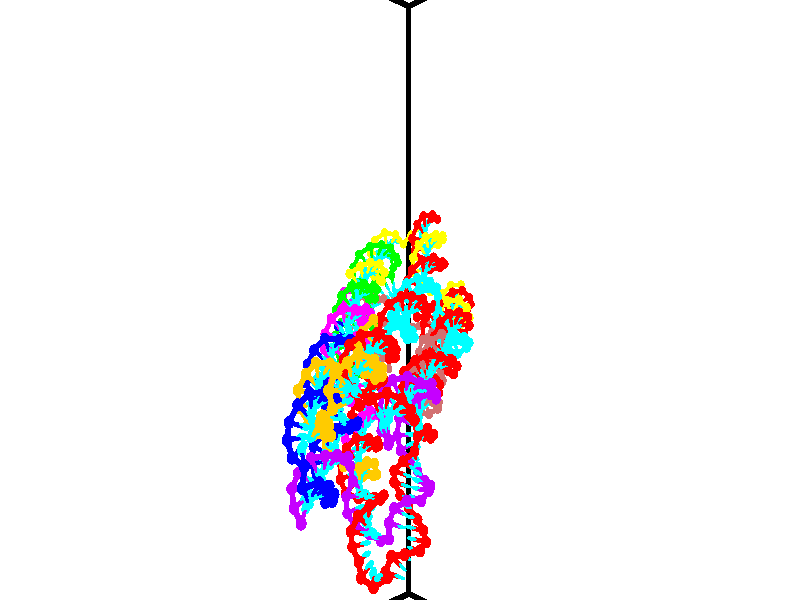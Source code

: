 // switches for output
#declare DRAW_BASES = 1; // possible values are 0, 1; only relevant for DNA ribbons
#declare DRAW_BASES_TYPE = 3; // possible values are 1, 2, 3; only relevant for DNA ribbons
#declare DRAW_FOG = 0; // set to 1 to enable fog

#include "colors.inc"

#include "transforms.inc"
background { rgb <1, 1, 1>}

#default {
   normal{
       ripples 0.25
       frequency 0.20
       turbulence 0.2
       lambda 5
   }
	finish {
		phong 0.1
		phong_size 40.
	}
}

// original window dimensions: 1024x640


// camera settings

camera {
	sky <-0, 1, 0>
	up <-0, 1, 0>
	right 1.6 * <0.724836, 0, 0.688921>
	location <12.1561, 44.2, 77.9145>
	look_at <46.7464, 44.2, 41.5209>
	direction <34.5903, 0, -36.3936>
	angle 67.0682
}


# declare cpy_camera_pos = <12.1561, 44.2, 77.9145>;
# if (DRAW_FOG = 1)
fog {
	fog_type 2
	up vnormalize(cpy_camera_pos)
	color rgbt<1,1,1,0.3>
	distance 1e-5
	fog_alt 3e-3
	fog_offset 70.72
}
# end


// LIGHTS

# declare lum = 6;
global_settings {
	ambient_light rgb lum * <0.05, 0.05, 0.05>
	max_trace_level 15
}# declare cpy_direct_light_amount = 0.25;
light_source
{	1000 * <-0.0359156, -1, 1.41376>,
	rgb lum * cpy_direct_light_amount
	parallel
}

light_source
{	1000 * <0.0359156, 1, -1.41376>,
	rgb lum * cpy_direct_light_amount
	parallel
}

// strand 0

// nucleotide -1

// particle -1
sphere {
	<40.884563, 42.839699, 45.401833> 0.250000
	pigment { color rgbt <1,0,0,0> }
	no_shadow
}
cylinder {
	<41.139839, 42.821190, 45.709229>,  <41.293003, 42.810085, 45.893665>, 0.100000
	pigment { color rgbt <1,0,0,0> }
	no_shadow
}
cylinder {
	<41.139839, 42.821190, 45.709229>,  <40.884563, 42.839699, 45.401833>, 0.100000
	pigment { color rgbt <1,0,0,0> }
	no_shadow
}

// particle -1
sphere {
	<41.139839, 42.821190, 45.709229> 0.100000
	pigment { color rgbt <1,0,0,0> }
	no_shadow
}
sphere {
	0, 1
	scale<0.080000,0.200000,0.300000>
	matrix <-0.455734, -0.827222, 0.328650,
		0.620502, -0.559966, -0.549013,
		0.638188, -0.046276, 0.768488,
		41.331295, 42.807308, 45.939774>
	pigment { color rgbt <0,1,1,0> }
	no_shadow
}
cylinder {
	<41.073921, 42.170868, 45.534760>,  <40.884563, 42.839699, 45.401833>, 0.130000
	pigment { color rgbt <1,0,0,0> }
	no_shadow
}

// nucleotide -1

// particle -1
sphere {
	<41.073921, 42.170868, 45.534760> 0.250000
	pigment { color rgbt <1,0,0,0> }
	no_shadow
}
cylinder {
	<41.137230, 42.337730, 45.892738>,  <41.175213, 42.437847, 46.107525>, 0.100000
	pigment { color rgbt <1,0,0,0> }
	no_shadow
}
cylinder {
	<41.137230, 42.337730, 45.892738>,  <41.073921, 42.170868, 45.534760>, 0.100000
	pigment { color rgbt <1,0,0,0> }
	no_shadow
}

// particle -1
sphere {
	<41.137230, 42.337730, 45.892738> 0.100000
	pigment { color rgbt <1,0,0,0> }
	no_shadow
}
sphere {
	0, 1
	scale<0.080000,0.200000,0.300000>
	matrix <-0.542781, -0.720386, 0.431780,
		0.824827, -0.554097, 0.112412,
		0.158268, 0.417158, 0.894947,
		41.184711, 42.462879, 46.161221>
	pigment { color rgbt <0,1,1,0> }
	no_shadow
}
cylinder {
	<41.284813, 41.622272, 45.965595>,  <41.073921, 42.170868, 45.534760>, 0.130000
	pigment { color rgbt <1,0,0,0> }
	no_shadow
}

// nucleotide -1

// particle -1
sphere {
	<41.284813, 41.622272, 45.965595> 0.250000
	pigment { color rgbt <1,0,0,0> }
	no_shadow
}
cylinder {
	<41.151352, 41.910576, 46.208637>,  <41.071274, 42.083557, 46.354462>, 0.100000
	pigment { color rgbt <1,0,0,0> }
	no_shadow
}
cylinder {
	<41.151352, 41.910576, 46.208637>,  <41.284813, 41.622272, 45.965595>, 0.100000
	pigment { color rgbt <1,0,0,0> }
	no_shadow
}

// particle -1
sphere {
	<41.151352, 41.910576, 46.208637> 0.100000
	pigment { color rgbt <1,0,0,0> }
	no_shadow
}
sphere {
	0, 1
	scale<0.080000,0.200000,0.300000>
	matrix <-0.557495, -0.670613, 0.489364,
		0.760179, -0.175456, 0.625574,
		-0.333657, 0.720759, 0.607602,
		41.051254, 42.126804, 46.390919>
	pigment { color rgbt <0,1,1,0> }
	no_shadow
}
cylinder {
	<41.275993, 41.348721, 46.578354>,  <41.284813, 41.622272, 45.965595>, 0.130000
	pigment { color rgbt <1,0,0,0> }
	no_shadow
}

// nucleotide -1

// particle -1
sphere {
	<41.275993, 41.348721, 46.578354> 0.250000
	pigment { color rgbt <1,0,0,0> }
	no_shadow
}
cylinder {
	<41.019768, 41.650604, 46.635048>,  <40.866032, 41.831734, 46.669064>, 0.100000
	pigment { color rgbt <1,0,0,0> }
	no_shadow
}
cylinder {
	<41.019768, 41.650604, 46.635048>,  <41.275993, 41.348721, 46.578354>, 0.100000
	pigment { color rgbt <1,0,0,0> }
	no_shadow
}

// particle -1
sphere {
	<41.019768, 41.650604, 46.635048> 0.100000
	pigment { color rgbt <1,0,0,0> }
	no_shadow
}
sphere {
	0, 1
	scale<0.080000,0.200000,0.300000>
	matrix <-0.651287, -0.631740, 0.420393,
		0.406814, 0.176979, 0.896203,
		-0.640568, 0.754707, 0.141737,
		40.827599, 41.877018, 46.677570>
	pigment { color rgbt <0,1,1,0> }
	no_shadow
}
cylinder {
	<41.036961, 41.162888, 47.139091>,  <41.275993, 41.348721, 46.578354>, 0.130000
	pigment { color rgbt <1,0,0,0> }
	no_shadow
}

// nucleotide -1

// particle -1
sphere {
	<41.036961, 41.162888, 47.139091> 0.250000
	pigment { color rgbt <1,0,0,0> }
	no_shadow
}
cylinder {
	<40.769058, 41.452751, 47.074215>,  <40.608318, 41.626667, 47.035290>, 0.100000
	pigment { color rgbt <1,0,0,0> }
	no_shadow
}
cylinder {
	<40.769058, 41.452751, 47.074215>,  <41.036961, 41.162888, 47.139091>, 0.100000
	pigment { color rgbt <1,0,0,0> }
	no_shadow
}

// particle -1
sphere {
	<40.769058, 41.452751, 47.074215> 0.100000
	pigment { color rgbt <1,0,0,0> }
	no_shadow
}
sphere {
	0, 1
	scale<0.080000,0.200000,0.300000>
	matrix <-0.685843, -0.519905, 0.509234,
		0.284697, 0.452297, 0.845207,
		-0.669752, 0.724656, -0.162189,
		40.568134, 41.670147, 47.025558>
	pigment { color rgbt <0,1,1,0> }
	no_shadow
}
cylinder {
	<40.554298, 41.376797, 47.746006>,  <41.036961, 41.162888, 47.139091>, 0.130000
	pigment { color rgbt <1,0,0,0> }
	no_shadow
}

// nucleotide -1

// particle -1
sphere {
	<40.554298, 41.376797, 47.746006> 0.250000
	pigment { color rgbt <1,0,0,0> }
	no_shadow
}
cylinder {
	<40.314308, 41.516235, 47.457973>,  <40.170315, 41.599899, 47.285156>, 0.100000
	pigment { color rgbt <1,0,0,0> }
	no_shadow
}
cylinder {
	<40.314308, 41.516235, 47.457973>,  <40.554298, 41.376797, 47.746006>, 0.100000
	pigment { color rgbt <1,0,0,0> }
	no_shadow
}

// particle -1
sphere {
	<40.314308, 41.516235, 47.457973> 0.100000
	pigment { color rgbt <1,0,0,0> }
	no_shadow
}
sphere {
	0, 1
	scale<0.080000,0.200000,0.300000>
	matrix <-0.792349, -0.383250, 0.474660,
		-0.110506, 0.855337, 0.506149,
		-0.599976, 0.348594, -0.720077,
		40.134315, 41.620815, 47.241951>
	pigment { color rgbt <0,1,1,0> }
	no_shadow
}
cylinder {
	<40.004642, 41.792683, 48.050564>,  <40.554298, 41.376797, 47.746006>, 0.130000
	pigment { color rgbt <1,0,0,0> }
	no_shadow
}

// nucleotide -1

// particle -1
sphere {
	<40.004642, 41.792683, 48.050564> 0.250000
	pigment { color rgbt <1,0,0,0> }
	no_shadow
}
cylinder {
	<39.876369, 41.681389, 47.688404>,  <39.799404, 41.614613, 47.471107>, 0.100000
	pigment { color rgbt <1,0,0,0> }
	no_shadow
}
cylinder {
	<39.876369, 41.681389, 47.688404>,  <40.004642, 41.792683, 48.050564>, 0.100000
	pigment { color rgbt <1,0,0,0> }
	no_shadow
}

// particle -1
sphere {
	<39.876369, 41.681389, 47.688404> 0.100000
	pigment { color rgbt <1,0,0,0> }
	no_shadow
}
sphere {
	0, 1
	scale<0.080000,0.200000,0.300000>
	matrix <-0.910400, -0.173265, 0.375700,
		-0.261408, 0.944755, -0.197744,
		-0.320683, -0.278237, -0.905399,
		39.780163, 41.597919, 47.416786>
	pigment { color rgbt <0,1,1,0> }
	no_shadow
}
cylinder {
	<39.363152, 41.983280, 48.108795>,  <40.004642, 41.792683, 48.050564>, 0.130000
	pigment { color rgbt <1,0,0,0> }
	no_shadow
}

// nucleotide -1

// particle -1
sphere {
	<39.363152, 41.983280, 48.108795> 0.250000
	pigment { color rgbt <1,0,0,0> }
	no_shadow
}
cylinder {
	<39.340187, 41.733704, 47.797050>,  <39.326408, 41.583958, 47.610004>, 0.100000
	pigment { color rgbt <1,0,0,0> }
	no_shadow
}
cylinder {
	<39.340187, 41.733704, 47.797050>,  <39.363152, 41.983280, 48.108795>, 0.100000
	pigment { color rgbt <1,0,0,0> }
	no_shadow
}

// particle -1
sphere {
	<39.340187, 41.733704, 47.797050> 0.100000
	pigment { color rgbt <1,0,0,0> }
	no_shadow
}
sphere {
	0, 1
	scale<0.080000,0.200000,0.300000>
	matrix <-0.892168, -0.318271, 0.320530,
		-0.448039, 0.713721, -0.538389,
		-0.057415, -0.623944, -0.779357,
		39.322964, 41.546520, 47.563244>
	pigment { color rgbt <0,1,1,0> }
	no_shadow
}
cylinder {
	<38.831081, 42.222656, 47.787163>,  <39.363152, 41.983280, 48.108795>, 0.130000
	pigment { color rgbt <1,0,0,0> }
	no_shadow
}

// nucleotide -1

// particle -1
sphere {
	<38.831081, 42.222656, 47.787163> 0.250000
	pigment { color rgbt <1,0,0,0> }
	no_shadow
}
cylinder {
	<38.882236, 41.836929, 47.694431>,  <38.912930, 41.605495, 47.638794>, 0.100000
	pigment { color rgbt <1,0,0,0> }
	no_shadow
}
cylinder {
	<38.882236, 41.836929, 47.694431>,  <38.831081, 42.222656, 47.787163>, 0.100000
	pigment { color rgbt <1,0,0,0> }
	no_shadow
}

// particle -1
sphere {
	<38.882236, 41.836929, 47.694431> 0.100000
	pigment { color rgbt <1,0,0,0> }
	no_shadow
}
sphere {
	0, 1
	scale<0.080000,0.200000,0.300000>
	matrix <-0.914264, -0.205222, 0.349294,
		-0.384405, 0.167281, -0.907882,
		0.127887, -0.964314, -0.231827,
		38.920601, 41.547634, 47.624882>
	pigment { color rgbt <0,1,1,0> }
	no_shadow
}
cylinder {
	<38.196899, 42.008373, 47.651955>,  <38.831081, 42.222656, 47.787163>, 0.130000
	pigment { color rgbt <1,0,0,0> }
	no_shadow
}

// nucleotide -1

// particle -1
sphere {
	<38.196899, 42.008373, 47.651955> 0.250000
	pigment { color rgbt <1,0,0,0> }
	no_shadow
}
cylinder {
	<38.403961, 41.668663, 47.693474>,  <38.528198, 41.464836, 47.718384>, 0.100000
	pigment { color rgbt <1,0,0,0> }
	no_shadow
}
cylinder {
	<38.403961, 41.668663, 47.693474>,  <38.196899, 42.008373, 47.651955>, 0.100000
	pigment { color rgbt <1,0,0,0> }
	no_shadow
}

// particle -1
sphere {
	<38.403961, 41.668663, 47.693474> 0.100000
	pigment { color rgbt <1,0,0,0> }
	no_shadow
}
sphere {
	0, 1
	scale<0.080000,0.200000,0.300000>
	matrix <-0.817921, -0.455607, 0.351321,
		-0.251078, -0.266757, -0.930484,
		0.517653, -0.849272, 0.103794,
		38.559258, 41.413883, 47.724613>
	pigment { color rgbt <0,1,1,0> }
	no_shadow
}
cylinder {
	<37.823174, 41.482857, 47.309273>,  <38.196899, 42.008373, 47.651955>, 0.130000
	pigment { color rgbt <1,0,0,0> }
	no_shadow
}

// nucleotide -1

// particle -1
sphere {
	<37.823174, 41.482857, 47.309273> 0.250000
	pigment { color rgbt <1,0,0,0> }
	no_shadow
}
cylinder {
	<38.064999, 41.311264, 47.577744>,  <38.210094, 41.208309, 47.738827>, 0.100000
	pigment { color rgbt <1,0,0,0> }
	no_shadow
}
cylinder {
	<38.064999, 41.311264, 47.577744>,  <37.823174, 41.482857, 47.309273>, 0.100000
	pigment { color rgbt <1,0,0,0> }
	no_shadow
}

// particle -1
sphere {
	<38.064999, 41.311264, 47.577744> 0.100000
	pigment { color rgbt <1,0,0,0> }
	no_shadow
}
sphere {
	0, 1
	scale<0.080000,0.200000,0.300000>
	matrix <-0.789605, -0.433821, 0.433962,
		0.105008, -0.792321, -0.600999,
		0.604563, -0.428983, 0.671176,
		38.246368, 41.182568, 47.779095>
	pigment { color rgbt <0,1,1,0> }
	no_shadow
}
cylinder {
	<37.570118, 40.821404, 47.363029>,  <37.823174, 41.482857, 47.309273>, 0.130000
	pigment { color rgbt <1,0,0,0> }
	no_shadow
}

// nucleotide -1

// particle -1
sphere {
	<37.570118, 40.821404, 47.363029> 0.250000
	pigment { color rgbt <1,0,0,0> }
	no_shadow
}
cylinder {
	<37.800770, 40.808586, 47.689579>,  <37.939159, 40.800896, 47.885509>, 0.100000
	pigment { color rgbt <1,0,0,0> }
	no_shadow
}
cylinder {
	<37.800770, 40.808586, 47.689579>,  <37.570118, 40.821404, 47.363029>, 0.100000
	pigment { color rgbt <1,0,0,0> }
	no_shadow
}

// particle -1
sphere {
	<37.800770, 40.808586, 47.689579> 0.100000
	pigment { color rgbt <1,0,0,0> }
	no_shadow
}
sphere {
	0, 1
	scale<0.080000,0.200000,0.300000>
	matrix <-0.677465, -0.577267, 0.455855,
		0.456662, -0.815926, -0.354575,
		0.576629, -0.032041, 0.816378,
		37.973759, 40.798973, 47.934494>
	pigment { color rgbt <0,1,1,0> }
	no_shadow
}
cylinder {
	<37.536552, 40.152889, 47.636150>,  <37.570118, 40.821404, 47.363029>, 0.130000
	pigment { color rgbt <1,0,0,0> }
	no_shadow
}

// nucleotide -1

// particle -1
sphere {
	<37.536552, 40.152889, 47.636150> 0.250000
	pigment { color rgbt <1,0,0,0> }
	no_shadow
}
cylinder {
	<37.637024, 40.393242, 47.939686>,  <37.697308, 40.537453, 48.121807>, 0.100000
	pigment { color rgbt <1,0,0,0> }
	no_shadow
}
cylinder {
	<37.637024, 40.393242, 47.939686>,  <37.536552, 40.152889, 47.636150>, 0.100000
	pigment { color rgbt <1,0,0,0> }
	no_shadow
}

// particle -1
sphere {
	<37.637024, 40.393242, 47.939686> 0.100000
	pigment { color rgbt <1,0,0,0> }
	no_shadow
}
sphere {
	0, 1
	scale<0.080000,0.200000,0.300000>
	matrix <-0.697706, -0.430998, 0.572230,
		0.670905, -0.673184, 0.310982,
		0.251183, 0.600886, 0.758843,
		37.712379, 40.573509, 48.167339>
	pigment { color rgbt <0,1,1,0> }
	no_shadow
}
cylinder {
	<37.748062, 39.657223, 48.232784>,  <37.536552, 40.152889, 47.636150>, 0.130000
	pigment { color rgbt <1,0,0,0> }
	no_shadow
}

// nucleotide -1

// particle -1
sphere {
	<37.748062, 39.657223, 48.232784> 0.250000
	pigment { color rgbt <1,0,0,0> }
	no_shadow
}
cylinder {
	<37.656353, 40.007545, 48.402679>,  <37.601326, 40.217739, 48.504616>, 0.100000
	pigment { color rgbt <1,0,0,0> }
	no_shadow
}
cylinder {
	<37.656353, 40.007545, 48.402679>,  <37.748062, 39.657223, 48.232784>, 0.100000
	pigment { color rgbt <1,0,0,0> }
	no_shadow
}

// particle -1
sphere {
	<37.656353, 40.007545, 48.402679> 0.100000
	pigment { color rgbt <1,0,0,0> }
	no_shadow
}
sphere {
	0, 1
	scale<0.080000,0.200000,0.300000>
	matrix <-0.582107, -0.473099, 0.661309,
		0.780119, -0.095622, 0.618280,
		-0.229272, 0.875805, 0.424735,
		37.587570, 40.270287, 48.530102>
	pigment { color rgbt <0,1,1,0> }
	no_shadow
}
cylinder {
	<37.908886, 39.523125, 48.911926>,  <37.748062, 39.657223, 48.232784>, 0.130000
	pigment { color rgbt <1,0,0,0> }
	no_shadow
}

// nucleotide -1

// particle -1
sphere {
	<37.908886, 39.523125, 48.911926> 0.250000
	pigment { color rgbt <1,0,0,0> }
	no_shadow
}
cylinder {
	<37.649422, 39.827553, 48.910839>,  <37.493744, 40.010212, 48.910187>, 0.100000
	pigment { color rgbt <1,0,0,0> }
	no_shadow
}
cylinder {
	<37.649422, 39.827553, 48.910839>,  <37.908886, 39.523125, 48.911926>, 0.100000
	pigment { color rgbt <1,0,0,0> }
	no_shadow
}

// particle -1
sphere {
	<37.649422, 39.827553, 48.910839> 0.100000
	pigment { color rgbt <1,0,0,0> }
	no_shadow
}
sphere {
	0, 1
	scale<0.080000,0.200000,0.300000>
	matrix <-0.594501, -0.504452, 0.626176,
		0.475192, 0.407795, 0.779677,
		-0.648661, 0.761073, -0.002723,
		37.454823, 40.055874, 48.910023>
	pigment { color rgbt <0,1,1,0> }
	no_shadow
}
cylinder {
	<37.756729, 39.642151, 49.550007>,  <37.908886, 39.523125, 48.911926>, 0.130000
	pigment { color rgbt <1,0,0,0> }
	no_shadow
}

// nucleotide -1

// particle -1
sphere {
	<37.756729, 39.642151, 49.550007> 0.250000
	pigment { color rgbt <1,0,0,0> }
	no_shadow
}
cylinder {
	<37.450768, 39.815575, 49.359451>,  <37.267189, 39.919628, 49.245117>, 0.100000
	pigment { color rgbt <1,0,0,0> }
	no_shadow
}
cylinder {
	<37.450768, 39.815575, 49.359451>,  <37.756729, 39.642151, 49.550007>, 0.100000
	pigment { color rgbt <1,0,0,0> }
	no_shadow
}

// particle -1
sphere {
	<37.450768, 39.815575, 49.359451> 0.100000
	pigment { color rgbt <1,0,0,0> }
	no_shadow
}
sphere {
	0, 1
	scale<0.080000,0.200000,0.300000>
	matrix <-0.634677, -0.380925, 0.672370,
		0.110043, 0.816652, 0.566541,
		-0.764903, 0.433560, -0.476392,
		37.221298, 39.945644, 49.216534>
	pigment { color rgbt <0,1,1,0> }
	no_shadow
}
cylinder {
	<37.389824, 39.996918, 50.150208>,  <37.756729, 39.642151, 49.550007>, 0.130000
	pigment { color rgbt <1,0,0,0> }
	no_shadow
}

// nucleotide -1

// particle -1
sphere {
	<37.389824, 39.996918, 50.150208> 0.250000
	pigment { color rgbt <1,0,0,0> }
	no_shadow
}
cylinder {
	<37.137196, 39.917473, 49.850426>,  <36.985619, 39.869808, 49.670559>, 0.100000
	pigment { color rgbt <1,0,0,0> }
	no_shadow
}
cylinder {
	<37.137196, 39.917473, 49.850426>,  <37.389824, 39.996918, 50.150208>, 0.100000
	pigment { color rgbt <1,0,0,0> }
	no_shadow
}

// particle -1
sphere {
	<37.137196, 39.917473, 49.850426> 0.100000
	pigment { color rgbt <1,0,0,0> }
	no_shadow
}
sphere {
	0, 1
	scale<0.080000,0.200000,0.300000>
	matrix <-0.650722, -0.389754, 0.651654,
		-0.421526, 0.899248, 0.116917,
		-0.631567, -0.198609, -0.749452,
		36.947727, 39.857891, 49.625591>
	pigment { color rgbt <0,1,1,0> }
	no_shadow
}
cylinder {
	<36.623840, 39.963856, 50.429829>,  <37.389824, 39.996918, 50.150208>, 0.130000
	pigment { color rgbt <1,0,0,0> }
	no_shadow
}

// nucleotide -1

// particle -1
sphere {
	<36.623840, 39.963856, 50.429829> 0.250000
	pigment { color rgbt <1,0,0,0> }
	no_shadow
}
cylinder {
	<36.577431, 39.780411, 50.077415>,  <36.549583, 39.670345, 49.865967>, 0.100000
	pigment { color rgbt <1,0,0,0> }
	no_shadow
}
cylinder {
	<36.577431, 39.780411, 50.077415>,  <36.623840, 39.963856, 50.429829>, 0.100000
	pigment { color rgbt <1,0,0,0> }
	no_shadow
}

// particle -1
sphere {
	<36.577431, 39.780411, 50.077415> 0.100000
	pigment { color rgbt <1,0,0,0> }
	no_shadow
}
sphere {
	0, 1
	scale<0.080000,0.200000,0.300000>
	matrix <-0.618747, -0.660508, 0.425300,
		-0.776975, 0.594481, -0.207128,
		-0.116023, -0.458608, -0.881032,
		36.542625, 39.642830, 49.813107>
	pigment { color rgbt <0,1,1,0> }
	no_shadow
}
cylinder {
	<35.961514, 39.914547, 50.368324>,  <36.623840, 39.963856, 50.429829>, 0.130000
	pigment { color rgbt <1,0,0,0> }
	no_shadow
}

// nucleotide -1

// particle -1
sphere {
	<35.961514, 39.914547, 50.368324> 0.250000
	pigment { color rgbt <1,0,0,0> }
	no_shadow
}
cylinder {
	<36.102798, 39.631111, 50.123981>,  <36.187569, 39.461052, 49.977375>, 0.100000
	pigment { color rgbt <1,0,0,0> }
	no_shadow
}
cylinder {
	<36.102798, 39.631111, 50.123981>,  <35.961514, 39.914547, 50.368324>, 0.100000
	pigment { color rgbt <1,0,0,0> }
	no_shadow
}

// particle -1
sphere {
	<36.102798, 39.631111, 50.123981> 0.100000
	pigment { color rgbt <1,0,0,0> }
	no_shadow
}
sphere {
	0, 1
	scale<0.080000,0.200000,0.300000>
	matrix <-0.596405, -0.673609, 0.436524,
		-0.720795, 0.210134, -0.660529,
		0.353210, -0.708587, -0.610858,
		36.208763, 39.418533, 49.940723>
	pigment { color rgbt <0,1,1,0> }
	no_shadow
}
cylinder {
	<35.408424, 39.529819, 50.198788>,  <35.961514, 39.914547, 50.368324>, 0.130000
	pigment { color rgbt <1,0,0,0> }
	no_shadow
}

// nucleotide -1

// particle -1
sphere {
	<35.408424, 39.529819, 50.198788> 0.250000
	pigment { color rgbt <1,0,0,0> }
	no_shadow
}
cylinder {
	<35.677086, 39.265518, 50.064754>,  <35.838284, 39.106937, 49.984333>, 0.100000
	pigment { color rgbt <1,0,0,0> }
	no_shadow
}
cylinder {
	<35.677086, 39.265518, 50.064754>,  <35.408424, 39.529819, 50.198788>, 0.100000
	pigment { color rgbt <1,0,0,0> }
	no_shadow
}

// particle -1
sphere {
	<35.677086, 39.265518, 50.064754> 0.100000
	pigment { color rgbt <1,0,0,0> }
	no_shadow
}
sphere {
	0, 1
	scale<0.080000,0.200000,0.300000>
	matrix <-0.491827, -0.735916, 0.465332,
		-0.554064, -0.147740, -0.819260,
		0.671654, -0.660758, -0.335082,
		35.878582, 39.067291, 49.964230>
	pigment { color rgbt <0,1,1,0> }
	no_shadow
}
cylinder {
	<34.931522, 39.012070, 50.042946>,  <35.408424, 39.529819, 50.198788>, 0.130000
	pigment { color rgbt <1,0,0,0> }
	no_shadow
}

// nucleotide -1

// particle -1
sphere {
	<34.931522, 39.012070, 50.042946> 0.250000
	pigment { color rgbt <1,0,0,0> }
	no_shadow
}
cylinder {
	<35.297829, 38.851395, 50.045139>,  <35.517612, 38.754990, 50.046455>, 0.100000
	pigment { color rgbt <1,0,0,0> }
	no_shadow
}
cylinder {
	<35.297829, 38.851395, 50.045139>,  <34.931522, 39.012070, 50.042946>, 0.100000
	pigment { color rgbt <1,0,0,0> }
	no_shadow
}

// particle -1
sphere {
	<35.297829, 38.851395, 50.045139> 0.100000
	pigment { color rgbt <1,0,0,0> }
	no_shadow
}
sphere {
	0, 1
	scale<0.080000,0.200000,0.300000>
	matrix <-0.389039, -0.883364, 0.261375,
		-0.100149, -0.241489, -0.965222,
		0.915762, -0.401685, 0.005481,
		35.572556, 38.730888, 50.046783>
	pigment { color rgbt <0,1,1,0> }
	no_shadow
}
cylinder {
	<35.025116, 38.438812, 49.608269>,  <34.931522, 39.012070, 50.042946>, 0.130000
	pigment { color rgbt <1,0,0,0> }
	no_shadow
}

// nucleotide -1

// particle -1
sphere {
	<35.025116, 38.438812, 49.608269> 0.250000
	pigment { color rgbt <1,0,0,0> }
	no_shadow
}
cylinder {
	<35.283539, 38.416702, 49.912781>,  <35.438595, 38.403435, 50.095490>, 0.100000
	pigment { color rgbt <1,0,0,0> }
	no_shadow
}
cylinder {
	<35.283539, 38.416702, 49.912781>,  <35.025116, 38.438812, 49.608269>, 0.100000
	pigment { color rgbt <1,0,0,0> }
	no_shadow
}

// particle -1
sphere {
	<35.283539, 38.416702, 49.912781> 0.100000
	pigment { color rgbt <1,0,0,0> }
	no_shadow
}
sphere {
	0, 1
	scale<0.080000,0.200000,0.300000>
	matrix <-0.584353, -0.677475, 0.446720,
		0.491057, -0.733466, -0.469990,
		0.646061, -0.055274, 0.761282,
		35.477356, 38.400120, 50.141167>
	pigment { color rgbt <0,1,1,0> }
	no_shadow
}
cylinder {
	<35.091145, 37.783978, 49.752232>,  <35.025116, 38.438812, 49.608269>, 0.130000
	pigment { color rgbt <1,0,0,0> }
	no_shadow
}

// nucleotide -1

// particle -1
sphere {
	<35.091145, 37.783978, 49.752232> 0.250000
	pigment { color rgbt <1,0,0,0> }
	no_shadow
}
cylinder {
	<35.251213, 37.940025, 50.083935>,  <35.347252, 38.033653, 50.282955>, 0.100000
	pigment { color rgbt <1,0,0,0> }
	no_shadow
}
cylinder {
	<35.251213, 37.940025, 50.083935>,  <35.091145, 37.783978, 49.752232>, 0.100000
	pigment { color rgbt <1,0,0,0> }
	no_shadow
}

// particle -1
sphere {
	<35.251213, 37.940025, 50.083935> 0.100000
	pigment { color rgbt <1,0,0,0> }
	no_shadow
}
sphere {
	0, 1
	scale<0.080000,0.200000,0.300000>
	matrix <-0.571692, -0.600949, 0.558595,
		0.716263, -0.697613, -0.017451,
		0.400170, 0.390124, 0.829257,
		35.371265, 38.057064, 50.332710>
	pigment { color rgbt <0,1,1,0> }
	no_shadow
}
cylinder {
	<35.148914, 37.253033, 50.118629>,  <35.091145, 37.783978, 49.752232>, 0.130000
	pigment { color rgbt <1,0,0,0> }
	no_shadow
}

// nucleotide -1

// particle -1
sphere {
	<35.148914, 37.253033, 50.118629> 0.250000
	pigment { color rgbt <1,0,0,0> }
	no_shadow
}
cylinder {
	<35.143623, 37.557587, 50.377899>,  <35.140450, 37.740318, 50.533459>, 0.100000
	pigment { color rgbt <1,0,0,0> }
	no_shadow
}
cylinder {
	<35.143623, 37.557587, 50.377899>,  <35.148914, 37.253033, 50.118629>, 0.100000
	pigment { color rgbt <1,0,0,0> }
	no_shadow
}

// particle -1
sphere {
	<35.143623, 37.557587, 50.377899> 0.100000
	pigment { color rgbt <1,0,0,0> }
	no_shadow
}
sphere {
	0, 1
	scale<0.080000,0.200000,0.300000>
	matrix <-0.494662, -0.568332, 0.657502,
		0.868985, -0.311928, 0.384143,
		-0.013228, 0.761380, 0.648170,
		35.139656, 37.785999, 50.572350>
	pigment { color rgbt <0,1,1,0> }
	no_shadow
}
cylinder {
	<35.411171, 36.969944, 50.749954>,  <35.148914, 37.253033, 50.118629>, 0.130000
	pigment { color rgbt <1,0,0,0> }
	no_shadow
}

// nucleotide -1

// particle -1
sphere {
	<35.411171, 36.969944, 50.749954> 0.250000
	pigment { color rgbt <1,0,0,0> }
	no_shadow
}
cylinder {
	<35.182625, 37.288177, 50.830536>,  <35.045498, 37.479118, 50.878883>, 0.100000
	pigment { color rgbt <1,0,0,0> }
	no_shadow
}
cylinder {
	<35.182625, 37.288177, 50.830536>,  <35.411171, 36.969944, 50.749954>, 0.100000
	pigment { color rgbt <1,0,0,0> }
	no_shadow
}

// particle -1
sphere {
	<35.182625, 37.288177, 50.830536> 0.100000
	pigment { color rgbt <1,0,0,0> }
	no_shadow
}
sphere {
	0, 1
	scale<0.080000,0.200000,0.300000>
	matrix <-0.480923, -0.523478, 0.703338,
		0.665020, 0.304983, 0.681714,
		-0.571368, 0.795585, 0.201450,
		35.011215, 37.526852, 50.890972>
	pigment { color rgbt <0,1,1,0> }
	no_shadow
}
cylinder {
	<35.398369, 37.028313, 51.434929>,  <35.411171, 36.969944, 50.749954>, 0.130000
	pigment { color rgbt <1,0,0,0> }
	no_shadow
}

// nucleotide -1

// particle -1
sphere {
	<35.398369, 37.028313, 51.434929> 0.250000
	pigment { color rgbt <1,0,0,0> }
	no_shadow
}
cylinder {
	<35.074760, 37.236412, 51.325508>,  <34.880596, 37.361271, 51.259853>, 0.100000
	pigment { color rgbt <1,0,0,0> }
	no_shadow
}
cylinder {
	<35.074760, 37.236412, 51.325508>,  <35.398369, 37.028313, 51.434929>, 0.100000
	pigment { color rgbt <1,0,0,0> }
	no_shadow
}

// particle -1
sphere {
	<35.074760, 37.236412, 51.325508> 0.100000
	pigment { color rgbt <1,0,0,0> }
	no_shadow
}
sphere {
	0, 1
	scale<0.080000,0.200000,0.300000>
	matrix <-0.504964, -0.376970, 0.776470,
		0.300834, 0.766313, 0.567682,
		-0.809018, 0.520247, -0.273555,
		34.832054, 37.392487, 51.243443>
	pigment { color rgbt <0,1,1,0> }
	no_shadow
}
cylinder {
	<35.095585, 37.243473, 52.039497>,  <35.398369, 37.028313, 51.434929>, 0.130000
	pigment { color rgbt <1,0,0,0> }
	no_shadow
}

// nucleotide -1

// particle -1
sphere {
	<35.095585, 37.243473, 52.039497> 0.250000
	pigment { color rgbt <1,0,0,0> }
	no_shadow
}
cylinder {
	<34.790779, 37.319687, 51.791939>,  <34.607895, 37.365414, 51.643402>, 0.100000
	pigment { color rgbt <1,0,0,0> }
	no_shadow
}
cylinder {
	<34.790779, 37.319687, 51.791939>,  <35.095585, 37.243473, 52.039497>, 0.100000
	pigment { color rgbt <1,0,0,0> }
	no_shadow
}

// particle -1
sphere {
	<34.790779, 37.319687, 51.791939> 0.100000
	pigment { color rgbt <1,0,0,0> }
	no_shadow
}
sphere {
	0, 1
	scale<0.080000,0.200000,0.300000>
	matrix <-0.644949, -0.309094, 0.698929,
		-0.058126, 0.931749, 0.358419,
		-0.762012, 0.190536, -0.618897,
		34.562176, 37.376846, 51.606270>
	pigment { color rgbt <0,1,1,0> }
	no_shadow
}
cylinder {
	<34.631584, 37.592697, 52.411270>,  <35.095585, 37.243473, 52.039497>, 0.130000
	pigment { color rgbt <1,0,0,0> }
	no_shadow
}

// nucleotide -1

// particle -1
sphere {
	<34.631584, 37.592697, 52.411270> 0.250000
	pigment { color rgbt <1,0,0,0> }
	no_shadow
}
cylinder {
	<34.424919, 37.463066, 52.094276>,  <34.300919, 37.385288, 51.904079>, 0.100000
	pigment { color rgbt <1,0,0,0> }
	no_shadow
}
cylinder {
	<34.424919, 37.463066, 52.094276>,  <34.631584, 37.592697, 52.411270>, 0.100000
	pigment { color rgbt <1,0,0,0> }
	no_shadow
}

// particle -1
sphere {
	<34.424919, 37.463066, 52.094276> 0.100000
	pigment { color rgbt <1,0,0,0> }
	no_shadow
}
sphere {
	0, 1
	scale<0.080000,0.200000,0.300000>
	matrix <-0.772014, -0.223880, 0.594872,
		-0.370204, 0.919159, -0.134519,
		-0.516666, -0.324074, -0.792485,
		34.269920, 37.365845, 51.856529>
	pigment { color rgbt <0,1,1,0> }
	no_shadow
}
cylinder {
	<33.960514, 37.813839, 52.470482>,  <34.631584, 37.592697, 52.411270>, 0.130000
	pigment { color rgbt <1,0,0,0> }
	no_shadow
}

// nucleotide -1

// particle -1
sphere {
	<33.960514, 37.813839, 52.470482> 0.250000
	pigment { color rgbt <1,0,0,0> }
	no_shadow
}
cylinder {
	<33.938080, 37.506531, 52.215416>,  <33.924618, 37.322147, 52.062378>, 0.100000
	pigment { color rgbt <1,0,0,0> }
	no_shadow
}
cylinder {
	<33.938080, 37.506531, 52.215416>,  <33.960514, 37.813839, 52.470482>, 0.100000
	pigment { color rgbt <1,0,0,0> }
	no_shadow
}

// particle -1
sphere {
	<33.938080, 37.506531, 52.215416> 0.100000
	pigment { color rgbt <1,0,0,0> }
	no_shadow
}
sphere {
	0, 1
	scale<0.080000,0.200000,0.300000>
	matrix <-0.837300, -0.311703, 0.449189,
		-0.543860, 0.559109, -0.625790,
		-0.056085, -0.768270, -0.637664,
		33.921253, 37.276051, 52.024117>
	pigment { color rgbt <0,1,1,0> }
	no_shadow
}
cylinder {
	<33.274677, 37.846069, 52.178459>,  <33.960514, 37.813839, 52.470482>, 0.130000
	pigment { color rgbt <1,0,0,0> }
	no_shadow
}

// nucleotide -1

// particle -1
sphere {
	<33.274677, 37.846069, 52.178459> 0.250000
	pigment { color rgbt <1,0,0,0> }
	no_shadow
}
cylinder {
	<33.427635, 37.482979, 52.109390>,  <33.519409, 37.265125, 52.067947>, 0.100000
	pigment { color rgbt <1,0,0,0> }
	no_shadow
}
cylinder {
	<33.427635, 37.482979, 52.109390>,  <33.274677, 37.846069, 52.178459>, 0.100000
	pigment { color rgbt <1,0,0,0> }
	no_shadow
}

// particle -1
sphere {
	<33.427635, 37.482979, 52.109390> 0.100000
	pigment { color rgbt <1,0,0,0> }
	no_shadow
}
sphere {
	0, 1
	scale<0.080000,0.200000,0.300000>
	matrix <-0.842722, -0.419251, 0.337711,
		-0.378941, 0.016377, -0.925276,
		0.382392, -0.907723, -0.172672,
		33.542351, 37.210663, 52.057587>
	pigment { color rgbt <0,1,1,0> }
	no_shadow
}
cylinder {
	<32.823368, 37.431866, 51.883118>,  <33.274677, 37.846069, 52.178459>, 0.130000
	pigment { color rgbt <1,0,0,0> }
	no_shadow
}

// nucleotide -1

// particle -1
sphere {
	<32.823368, 37.431866, 51.883118> 0.250000
	pigment { color rgbt <1,0,0,0> }
	no_shadow
}
cylinder {
	<33.052887, 37.169212, 52.078911>,  <33.190598, 37.011620, 52.196384>, 0.100000
	pigment { color rgbt <1,0,0,0> }
	no_shadow
}
cylinder {
	<33.052887, 37.169212, 52.078911>,  <32.823368, 37.431866, 51.883118>, 0.100000
	pigment { color rgbt <1,0,0,0> }
	no_shadow
}

// particle -1
sphere {
	<33.052887, 37.169212, 52.078911> 0.100000
	pigment { color rgbt <1,0,0,0> }
	no_shadow
}
sphere {
	0, 1
	scale<0.080000,0.200000,0.300000>
	matrix <-0.808035, -0.356420, 0.469088,
		-0.133558, -0.664679, -0.735095,
		0.573795, -0.656633, 0.489482,
		33.225025, 36.972221, 52.225754>
	pigment { color rgbt <0,1,1,0> }
	no_shadow
}
cylinder {
	<32.482021, 36.786205, 51.858711>,  <32.823368, 37.431866, 51.883118>, 0.130000
	pigment { color rgbt <1,0,0,0> }
	no_shadow
}

// nucleotide -1

// particle -1
sphere {
	<32.482021, 36.786205, 51.858711> 0.250000
	pigment { color rgbt <1,0,0,0> }
	no_shadow
}
cylinder {
	<32.745441, 36.731064, 52.154633>,  <32.903496, 36.697979, 52.332184>, 0.100000
	pigment { color rgbt <1,0,0,0> }
	no_shadow
}
cylinder {
	<32.745441, 36.731064, 52.154633>,  <32.482021, 36.786205, 51.858711>, 0.100000
	pigment { color rgbt <1,0,0,0> }
	no_shadow
}

// particle -1
sphere {
	<32.745441, 36.731064, 52.154633> 0.100000
	pigment { color rgbt <1,0,0,0> }
	no_shadow
}
sphere {
	0, 1
	scale<0.080000,0.200000,0.300000>
	matrix <-0.674744, -0.543458, 0.499374,
		0.333210, -0.828040, -0.450912,
		0.658553, -0.137854, 0.739800,
		32.943008, 36.689709, 52.376572>
	pigment { color rgbt <0,1,1,0> }
	no_shadow
}
cylinder {
	<32.297409, 36.122265, 52.038792>,  <32.482021, 36.786205, 51.858711>, 0.130000
	pigment { color rgbt <1,0,0,0> }
	no_shadow
}

// nucleotide -1

// particle -1
sphere {
	<32.297409, 36.122265, 52.038792> 0.250000
	pigment { color rgbt <1,0,0,0> }
	no_shadow
}
cylinder {
	<32.517799, 36.257118, 52.344147>,  <32.650032, 36.338032, 52.527359>, 0.100000
	pigment { color rgbt <1,0,0,0> }
	no_shadow
}
cylinder {
	<32.517799, 36.257118, 52.344147>,  <32.297409, 36.122265, 52.038792>, 0.100000
	pigment { color rgbt <1,0,0,0> }
	no_shadow
}

// particle -1
sphere {
	<32.517799, 36.257118, 52.344147> 0.100000
	pigment { color rgbt <1,0,0,0> }
	no_shadow
}
sphere {
	0, 1
	scale<0.080000,0.200000,0.300000>
	matrix <-0.569552, -0.516685, 0.639255,
		0.609948, -0.787004, -0.092665,
		0.550975, 0.337135, 0.763391,
		32.683090, 36.358257, 52.573166>
	pigment { color rgbt <0,1,1,0> }
	no_shadow
}
cylinder {
	<32.302067, 35.596622, 52.494671>,  <32.297409, 36.122265, 52.038792>, 0.130000
	pigment { color rgbt <1,0,0,0> }
	no_shadow
}

// nucleotide -1

// particle -1
sphere {
	<32.302067, 35.596622, 52.494671> 0.250000
	pigment { color rgbt <1,0,0,0> }
	no_shadow
}
cylinder {
	<32.453270, 35.862274, 52.752678>,  <32.543991, 36.021664, 52.907482>, 0.100000
	pigment { color rgbt <1,0,0,0> }
	no_shadow
}
cylinder {
	<32.453270, 35.862274, 52.752678>,  <32.302067, 35.596622, 52.494671>, 0.100000
	pigment { color rgbt <1,0,0,0> }
	no_shadow
}

// particle -1
sphere {
	<32.453270, 35.862274, 52.752678> 0.100000
	pigment { color rgbt <1,0,0,0> }
	no_shadow
}
sphere {
	0, 1
	scale<0.080000,0.200000,0.300000>
	matrix <-0.362452, -0.534938, 0.763197,
		0.851904, -0.522280, 0.038505,
		0.378005, 0.664128, 0.645017,
		32.566673, 36.061512, 52.946182>
	pigment { color rgbt <0,1,1,0> }
	no_shadow
}
cylinder {
	<32.828705, 35.328541, 52.942318>,  <32.302067, 35.596622, 52.494671>, 0.130000
	pigment { color rgbt <1,0,0,0> }
	no_shadow
}

// nucleotide -1

// particle -1
sphere {
	<32.828705, 35.328541, 52.942318> 0.250000
	pigment { color rgbt <1,0,0,0> }
	no_shadow
}
cylinder {
	<32.692268, 35.643829, 53.147205>,  <32.610409, 35.833004, 53.270138>, 0.100000
	pigment { color rgbt <1,0,0,0> }
	no_shadow
}
cylinder {
	<32.692268, 35.643829, 53.147205>,  <32.828705, 35.328541, 52.942318>, 0.100000
	pigment { color rgbt <1,0,0,0> }
	no_shadow
}

// particle -1
sphere {
	<32.692268, 35.643829, 53.147205> 0.100000
	pigment { color rgbt <1,0,0,0> }
	no_shadow
}
sphere {
	0, 1
	scale<0.080000,0.200000,0.300000>
	matrix <-0.091395, -0.570119, 0.816463,
		0.935578, 0.231671, 0.266500,
		-0.341087, 0.788222, 0.512217,
		32.589943, 35.880295, 53.300869>
	pigment { color rgbt <0,1,1,0> }
	no_shadow
}
cylinder {
	<33.315361, 35.428696, 53.652843>,  <32.828705, 35.328541, 52.942318>, 0.130000
	pigment { color rgbt <1,0,0,0> }
	no_shadow
}

// nucleotide -1

// particle -1
sphere {
	<33.315361, 35.428696, 53.652843> 0.250000
	pigment { color rgbt <1,0,0,0> }
	no_shadow
}
cylinder {
	<32.955833, 35.603920, 53.658993>,  <32.740116, 35.709053, 53.662682>, 0.100000
	pigment { color rgbt <1,0,0,0> }
	no_shadow
}
cylinder {
	<32.955833, 35.603920, 53.658993>,  <33.315361, 35.428696, 53.652843>, 0.100000
	pigment { color rgbt <1,0,0,0> }
	no_shadow
}

// particle -1
sphere {
	<32.955833, 35.603920, 53.658993> 0.100000
	pigment { color rgbt <1,0,0,0> }
	no_shadow
}
sphere {
	0, 1
	scale<0.080000,0.200000,0.300000>
	matrix <-0.185960, -0.412841, 0.891617,
		0.396925, 0.798541, 0.452529,
		-0.898815, 0.438058, 0.015370,
		32.686188, 35.735336, 53.663605>
	pigment { color rgbt <0,1,1,0> }
	no_shadow
}
cylinder {
	<33.305969, 35.586376, 54.298752>,  <33.315361, 35.428696, 53.652843>, 0.130000
	pigment { color rgbt <1,0,0,0> }
	no_shadow
}

// nucleotide -1

// particle -1
sphere {
	<33.305969, 35.586376, 54.298752> 0.250000
	pigment { color rgbt <1,0,0,0> }
	no_shadow
}
cylinder {
	<32.927818, 35.614662, 54.171459>,  <32.700928, 35.631634, 54.095085>, 0.100000
	pigment { color rgbt <1,0,0,0> }
	no_shadow
}
cylinder {
	<32.927818, 35.614662, 54.171459>,  <33.305969, 35.586376, 54.298752>, 0.100000
	pigment { color rgbt <1,0,0,0> }
	no_shadow
}

// particle -1
sphere {
	<32.927818, 35.614662, 54.171459> 0.100000
	pigment { color rgbt <1,0,0,0> }
	no_shadow
}
sphere {
	0, 1
	scale<0.080000,0.200000,0.300000>
	matrix <-0.302995, -0.550734, 0.777744,
		-0.120265, 0.831680, 0.542074,
		-0.945373, 0.070710, -0.318229,
		32.644207, 35.635876, 54.075989>
	pigment { color rgbt <0,1,1,0> }
	no_shadow
}
cylinder {
	<32.905170, 35.839268, 54.879070>,  <33.305969, 35.586376, 54.298752>, 0.130000
	pigment { color rgbt <1,0,0,0> }
	no_shadow
}

// nucleotide -1

// particle -1
sphere {
	<32.905170, 35.839268, 54.879070> 0.250000
	pigment { color rgbt <1,0,0,0> }
	no_shadow
}
cylinder {
	<32.639824, 35.669594, 54.632488>,  <32.480618, 35.567791, 54.484539>, 0.100000
	pigment { color rgbt <1,0,0,0> }
	no_shadow
}
cylinder {
	<32.639824, 35.669594, 54.632488>,  <32.905170, 35.839268, 54.879070>, 0.100000
	pigment { color rgbt <1,0,0,0> }
	no_shadow
}

// particle -1
sphere {
	<32.639824, 35.669594, 54.632488> 0.100000
	pigment { color rgbt <1,0,0,0> }
	no_shadow
}
sphere {
	0, 1
	scale<0.080000,0.200000,0.300000>
	matrix <-0.409861, -0.483285, 0.773595,
		-0.626068, 0.765837, 0.146739,
		-0.663365, -0.424181, -0.616456,
		32.440815, 35.542339, 54.447552>
	pigment { color rgbt <0,1,1,0> }
	no_shadow
}
cylinder {
	<32.292870, 35.856556, 55.284187>,  <32.905170, 35.839268, 54.879070>, 0.130000
	pigment { color rgbt <1,0,0,0> }
	no_shadow
}

// nucleotide -1

// particle -1
sphere {
	<32.292870, 35.856556, 55.284187> 0.250000
	pigment { color rgbt <1,0,0,0> }
	no_shadow
}
cylinder {
	<32.194084, 35.612457, 54.983093>,  <32.134811, 35.466000, 54.802437>, 0.100000
	pigment { color rgbt <1,0,0,0> }
	no_shadow
}
cylinder {
	<32.194084, 35.612457, 54.983093>,  <32.292870, 35.856556, 55.284187>, 0.100000
	pigment { color rgbt <1,0,0,0> }
	no_shadow
}

// particle -1
sphere {
	<32.194084, 35.612457, 54.983093> 0.100000
	pigment { color rgbt <1,0,0,0> }
	no_shadow
}
sphere {
	0, 1
	scale<0.080000,0.200000,0.300000>
	matrix <-0.609351, -0.506192, 0.610296,
		-0.753459, 0.609401, -0.246842,
		-0.246965, -0.610246, -0.752734,
		32.119995, 35.429382, 54.757275>
	pigment { color rgbt <0,1,1,0> }
	no_shadow
}
cylinder {
	<31.587214, 35.759029, 55.288303>,  <32.292870, 35.856556, 55.284187>, 0.130000
	pigment { color rgbt <1,0,0,0> }
	no_shadow
}

// nucleotide -1

// particle -1
sphere {
	<31.587214, 35.759029, 55.288303> 0.250000
	pigment { color rgbt <1,0,0,0> }
	no_shadow
}
cylinder {
	<31.712469, 35.427460, 55.102901>,  <31.787622, 35.228519, 54.991661>, 0.100000
	pigment { color rgbt <1,0,0,0> }
	no_shadow
}
cylinder {
	<31.712469, 35.427460, 55.102901>,  <31.587214, 35.759029, 55.288303>, 0.100000
	pigment { color rgbt <1,0,0,0> }
	no_shadow
}

// particle -1
sphere {
	<31.712469, 35.427460, 55.102901> 0.100000
	pigment { color rgbt <1,0,0,0> }
	no_shadow
}
sphere {
	0, 1
	scale<0.080000,0.200000,0.300000>
	matrix <-0.593886, -0.551764, 0.585539,
		-0.741109, 0.091911, -0.665064,
		0.313141, -0.828920, -0.463502,
		31.806412, 35.178783, 54.963852>
	pigment { color rgbt <0,1,1,0> }
	no_shadow
}
cylinder {
	<30.962364, 35.408978, 55.143471>,  <31.587214, 35.759029, 55.288303>, 0.130000
	pigment { color rgbt <1,0,0,0> }
	no_shadow
}

// nucleotide -1

// particle -1
sphere {
	<30.962364, 35.408978, 55.143471> 0.250000
	pigment { color rgbt <1,0,0,0> }
	no_shadow
}
cylinder {
	<31.269896, 35.153206, 55.141098>,  <31.454414, 34.999744, 55.139675>, 0.100000
	pigment { color rgbt <1,0,0,0> }
	no_shadow
}
cylinder {
	<31.269896, 35.153206, 55.141098>,  <30.962364, 35.408978, 55.143471>, 0.100000
	pigment { color rgbt <1,0,0,0> }
	no_shadow
}

// particle -1
sphere {
	<31.269896, 35.153206, 55.141098> 0.100000
	pigment { color rgbt <1,0,0,0> }
	no_shadow
}
sphere {
	0, 1
	scale<0.080000,0.200000,0.300000>
	matrix <-0.518307, -0.628580, 0.579866,
		-0.374509, -0.442744, -0.814690,
		0.768830, -0.639425, -0.005932,
		31.500546, 34.961380, 55.139317>
	pigment { color rgbt <0,1,1,0> }
	no_shadow
}
cylinder {
	<30.709694, 34.778820, 54.912487>,  <30.962364, 35.408978, 55.143471>, 0.130000
	pigment { color rgbt <1,0,0,0> }
	no_shadow
}

// nucleotide -1

// particle -1
sphere {
	<30.709694, 34.778820, 54.912487> 0.250000
	pigment { color rgbt <1,0,0,0> }
	no_shadow
}
cylinder {
	<31.040026, 34.707222, 55.126389>,  <31.238226, 34.664265, 55.254730>, 0.100000
	pigment { color rgbt <1,0,0,0> }
	no_shadow
}
cylinder {
	<31.040026, 34.707222, 55.126389>,  <30.709694, 34.778820, 54.912487>, 0.100000
	pigment { color rgbt <1,0,0,0> }
	no_shadow
}

// particle -1
sphere {
	<31.040026, 34.707222, 55.126389> 0.100000
	pigment { color rgbt <1,0,0,0> }
	no_shadow
}
sphere {
	0, 1
	scale<0.080000,0.200000,0.300000>
	matrix <-0.483389, -0.713048, 0.507836,
		0.290410, -0.677883, -0.675379,
		0.825831, -0.178990, 0.534757,
		31.287775, 34.653526, 55.286816>
	pigment { color rgbt <0,1,1,0> }
	no_shadow
}
cylinder {
	<30.769001, 34.152691, 54.956062>,  <30.709694, 34.778820, 54.912487>, 0.130000
	pigment { color rgbt <1,0,0,0> }
	no_shadow
}

// nucleotide -1

// particle -1
sphere {
	<30.769001, 34.152691, 54.956062> 0.250000
	pigment { color rgbt <1,0,0,0> }
	no_shadow
}
cylinder {
	<30.973639, 34.269371, 55.279343>,  <31.096420, 34.339378, 55.473312>, 0.100000
	pigment { color rgbt <1,0,0,0> }
	no_shadow
}
cylinder {
	<30.973639, 34.269371, 55.279343>,  <30.769001, 34.152691, 54.956062>, 0.100000
	pigment { color rgbt <1,0,0,0> }
	no_shadow
}

// particle -1
sphere {
	<30.973639, 34.269371, 55.279343> 0.100000
	pigment { color rgbt <1,0,0,0> }
	no_shadow
}
sphere {
	0, 1
	scale<0.080000,0.200000,0.300000>
	matrix <-0.389318, -0.759822, 0.520675,
		0.765967, -0.581020, -0.275156,
		0.511592, 0.291697, 0.808199,
		31.127115, 34.356880, 55.521801>
	pigment { color rgbt <0,1,1,0> }
	no_shadow
}
cylinder {
	<30.979559, 33.555649, 55.182583>,  <30.769001, 34.152691, 54.956062>, 0.130000
	pigment { color rgbt <1,0,0,0> }
	no_shadow
}

// nucleotide -1

// particle -1
sphere {
	<30.979559, 33.555649, 55.182583> 0.250000
	pigment { color rgbt <1,0,0,0> }
	no_shadow
}
cylinder {
	<30.995327, 33.806091, 55.494080>,  <31.004787, 33.956356, 55.680977>, 0.100000
	pigment { color rgbt <1,0,0,0> }
	no_shadow
}
cylinder {
	<30.995327, 33.806091, 55.494080>,  <30.979559, 33.555649, 55.182583>, 0.100000
	pigment { color rgbt <1,0,0,0> }
	no_shadow
}

// particle -1
sphere {
	<30.995327, 33.806091, 55.494080> 0.100000
	pigment { color rgbt <1,0,0,0> }
	no_shadow
}
sphere {
	0, 1
	scale<0.080000,0.200000,0.300000>
	matrix <-0.342399, -0.723702, 0.599181,
		0.938727, -0.290260, 0.185850,
		0.039418, 0.626103, 0.778744,
		31.007153, 33.993923, 55.727703>
	pigment { color rgbt <0,1,1,0> }
	no_shadow
}
cylinder {
	<30.712276, 33.112873, 55.699413>,  <30.979559, 33.555649, 55.182583>, 0.130000
	pigment { color rgbt <1,0,0,0> }
	no_shadow
}

// nucleotide -1

// particle -1
sphere {
	<30.712276, 33.112873, 55.699413> 0.250000
	pigment { color rgbt <1,0,0,0> }
	no_shadow
}
cylinder {
	<30.813484, 33.427811, 55.924294>,  <30.874208, 33.616772, 56.059223>, 0.100000
	pigment { color rgbt <1,0,0,0> }
	no_shadow
}
cylinder {
	<30.813484, 33.427811, 55.924294>,  <30.712276, 33.112873, 55.699413>, 0.100000
	pigment { color rgbt <1,0,0,0> }
	no_shadow
}

// particle -1
sphere {
	<30.813484, 33.427811, 55.924294> 0.100000
	pigment { color rgbt <1,0,0,0> }
	no_shadow
}
sphere {
	0, 1
	scale<0.080000,0.200000,0.300000>
	matrix <-0.268030, -0.501314, 0.822705,
		0.929591, -0.358848, 0.084190,
		0.253021, 0.787345, 0.562199,
		30.889391, 33.664013, 56.092953>
	pigment { color rgbt <0,1,1,0> }
	no_shadow
}
cylinder {
	<30.994759, 32.818279, 56.272507>,  <30.712276, 33.112873, 55.699413>, 0.130000
	pigment { color rgbt <1,0,0,0> }
	no_shadow
}

// nucleotide -1

// particle -1
sphere {
	<30.994759, 32.818279, 56.272507> 0.250000
	pigment { color rgbt <1,0,0,0> }
	no_shadow
}
cylinder {
	<30.897036, 33.192780, 56.373505>,  <30.838402, 33.417480, 56.434101>, 0.100000
	pigment { color rgbt <1,0,0,0> }
	no_shadow
}
cylinder {
	<30.897036, 33.192780, 56.373505>,  <30.994759, 32.818279, 56.272507>, 0.100000
	pigment { color rgbt <1,0,0,0> }
	no_shadow
}

// particle -1
sphere {
	<30.897036, 33.192780, 56.373505> 0.100000
	pigment { color rgbt <1,0,0,0> }
	no_shadow
}
sphere {
	0, 1
	scale<0.080000,0.200000,0.300000>
	matrix <-0.280091, -0.317415, 0.905978,
		0.928366, 0.150617, 0.339782,
		-0.244308, 0.936249, 0.252491,
		30.823744, 33.473656, 56.449253>
	pigment { color rgbt <0,1,1,0> }
	no_shadow
}
cylinder {
	<31.509829, 33.189152, 56.691402>,  <30.994759, 32.818279, 56.272507>, 0.130000
	pigment { color rgbt <1,0,0,0> }
	no_shadow
}

// nucleotide -1

// particle -1
sphere {
	<31.509829, 33.189152, 56.691402> 0.250000
	pigment { color rgbt <1,0,0,0> }
	no_shadow
}
cylinder {
	<31.133177, 33.309822, 56.751163>,  <30.907185, 33.382225, 56.787022>, 0.100000
	pigment { color rgbt <1,0,0,0> }
	no_shadow
}
cylinder {
	<31.133177, 33.309822, 56.751163>,  <31.509829, 33.189152, 56.691402>, 0.100000
	pigment { color rgbt <1,0,0,0> }
	no_shadow
}

// particle -1
sphere {
	<31.133177, 33.309822, 56.751163> 0.100000
	pigment { color rgbt <1,0,0,0> }
	no_shadow
}
sphere {
	0, 1
	scale<0.080000,0.200000,0.300000>
	matrix <0.003879, -0.434048, 0.900881,
		0.336625, 0.848877, 0.407542,
		-0.941631, 0.301678, 0.149404,
		30.850687, 33.400326, 56.795986>
	pigment { color rgbt <0,1,1,0> }
	no_shadow
}
cylinder {
	<31.957844, 33.115826, 56.053947>,  <31.509829, 33.189152, 56.691402>, 0.130000
	pigment { color rgbt <1,0,0,0> }
	no_shadow
}

// nucleotide -1

// particle -1
sphere {
	<31.957844, 33.115826, 56.053947> 0.250000
	pigment { color rgbt <1,0,0,0> }
	no_shadow
}
cylinder {
	<32.182491, 33.038040, 56.375633>,  <32.317280, 32.991367, 56.568645>, 0.100000
	pigment { color rgbt <1,0,0,0> }
	no_shadow
}
cylinder {
	<32.182491, 33.038040, 56.375633>,  <31.957844, 33.115826, 56.053947>, 0.100000
	pigment { color rgbt <1,0,0,0> }
	no_shadow
}

// particle -1
sphere {
	<32.182491, 33.038040, 56.375633> 0.100000
	pigment { color rgbt <1,0,0,0> }
	no_shadow
}
sphere {
	0, 1
	scale<0.080000,0.200000,0.300000>
	matrix <0.408057, 0.910656, -0.064763,
		-0.719772, 0.364539, 0.590796,
		0.561621, -0.194464, 0.804217,
		32.350979, 32.979702, 56.616898>
	pigment { color rgbt <0,1,1,0> }
	no_shadow
}
cylinder {
	<32.054379, 33.822769, 56.363819>,  <31.957844, 33.115826, 56.053947>, 0.130000
	pigment { color rgbt <1,0,0,0> }
	no_shadow
}

// nucleotide -1

// particle -1
sphere {
	<32.054379, 33.822769, 56.363819> 0.250000
	pigment { color rgbt <1,0,0,0> }
	no_shadow
}
cylinder {
	<32.310490, 33.557877, 56.519508>,  <32.464157, 33.398941, 56.612923>, 0.100000
	pigment { color rgbt <1,0,0,0> }
	no_shadow
}
cylinder {
	<32.310490, 33.557877, 56.519508>,  <32.054379, 33.822769, 56.363819>, 0.100000
	pigment { color rgbt <1,0,0,0> }
	no_shadow
}

// particle -1
sphere {
	<32.310490, 33.557877, 56.519508> 0.100000
	pigment { color rgbt <1,0,0,0> }
	no_shadow
}
sphere {
	0, 1
	scale<0.080000,0.200000,0.300000>
	matrix <0.659384, 0.733757, 0.163745,
		-0.394031, 0.151803, 0.906474,
		0.640275, -0.662236, 0.389220,
		32.502571, 33.359207, 56.636272>
	pigment { color rgbt <0,1,1,0> }
	no_shadow
}
cylinder {
	<32.291637, 34.003098, 57.046032>,  <32.054379, 33.822769, 56.363819>, 0.130000
	pigment { color rgbt <1,0,0,0> }
	no_shadow
}

// nucleotide -1

// particle -1
sphere {
	<32.291637, 34.003098, 57.046032> 0.250000
	pigment { color rgbt <1,0,0,0> }
	no_shadow
}
cylinder {
	<32.587349, 33.808250, 56.860054>,  <32.764778, 33.691341, 56.748466>, 0.100000
	pigment { color rgbt <1,0,0,0> }
	no_shadow
}
cylinder {
	<32.587349, 33.808250, 56.860054>,  <32.291637, 34.003098, 57.046032>, 0.100000
	pigment { color rgbt <1,0,0,0> }
	no_shadow
}

// particle -1
sphere {
	<32.587349, 33.808250, 56.860054> 0.100000
	pigment { color rgbt <1,0,0,0> }
	no_shadow
}
sphere {
	0, 1
	scale<0.080000,0.200000,0.300000>
	matrix <0.595135, 0.795691, 0.112653,
		0.315080, -0.359990, 0.878141,
		0.739283, -0.487117, -0.464948,
		32.809135, 33.662117, 56.720570>
	pigment { color rgbt <0,1,1,0> }
	no_shadow
}
cylinder {
	<32.996269, 34.071487, 57.381836>,  <32.291637, 34.003098, 57.046032>, 0.130000
	pigment { color rgbt <1,0,0,0> }
	no_shadow
}

// nucleotide -1

// particle -1
sphere {
	<32.996269, 34.071487, 57.381836> 0.250000
	pigment { color rgbt <1,0,0,0> }
	no_shadow
}
cylinder {
	<33.054813, 34.016060, 56.990044>,  <33.089939, 33.982803, 56.754971>, 0.100000
	pigment { color rgbt <1,0,0,0> }
	no_shadow
}
cylinder {
	<33.054813, 34.016060, 56.990044>,  <32.996269, 34.071487, 57.381836>, 0.100000
	pigment { color rgbt <1,0,0,0> }
	no_shadow
}

// particle -1
sphere {
	<33.054813, 34.016060, 56.990044> 0.100000
	pigment { color rgbt <1,0,0,0> }
	no_shadow
}
sphere {
	0, 1
	scale<0.080000,0.200000,0.300000>
	matrix <0.525366, 0.849853, -0.041727,
		0.838194, -0.508477, 0.197184,
		0.146360, -0.138569, -0.979478,
		33.098721, 33.974491, 56.696201>
	pigment { color rgbt <0,1,1,0> }
	no_shadow
}
cylinder {
	<33.663025, 34.216873, 57.150311>,  <32.996269, 34.071487, 57.381836>, 0.130000
	pigment { color rgbt <1,0,0,0> }
	no_shadow
}

// nucleotide -1

// particle -1
sphere {
	<33.663025, 34.216873, 57.150311> 0.250000
	pigment { color rgbt <1,0,0,0> }
	no_shadow
}
cylinder {
	<33.462711, 34.254791, 56.806164>,  <33.342522, 34.277542, 56.599678>, 0.100000
	pigment { color rgbt <1,0,0,0> }
	no_shadow
}
cylinder {
	<33.462711, 34.254791, 56.806164>,  <33.663025, 34.216873, 57.150311>, 0.100000
	pigment { color rgbt <1,0,0,0> }
	no_shadow
}

// particle -1
sphere {
	<33.462711, 34.254791, 56.806164> 0.100000
	pigment { color rgbt <1,0,0,0> }
	no_shadow
}
sphere {
	0, 1
	scale<0.080000,0.200000,0.300000>
	matrix <0.456381, 0.873511, -0.169394,
		0.735480, -0.477485, -0.480705,
		-0.500785, 0.094799, -0.860365,
		33.312477, 34.283230, 56.548054>
	pigment { color rgbt <0,1,1,0> }
	no_shadow
}
cylinder {
	<34.067734, 34.467949, 56.582386>,  <33.663025, 34.216873, 57.150311>, 0.130000
	pigment { color rgbt <1,0,0,0> }
	no_shadow
}

// nucleotide -1

// particle -1
sphere {
	<34.067734, 34.467949, 56.582386> 0.250000
	pigment { color rgbt <1,0,0,0> }
	no_shadow
}
cylinder {
	<33.731499, 34.572929, 56.392845>,  <33.529758, 34.635918, 56.279121>, 0.100000
	pigment { color rgbt <1,0,0,0> }
	no_shadow
}
cylinder {
	<33.731499, 34.572929, 56.392845>,  <34.067734, 34.467949, 56.582386>, 0.100000
	pigment { color rgbt <1,0,0,0> }
	no_shadow
}

// particle -1
sphere {
	<33.731499, 34.572929, 56.392845> 0.100000
	pigment { color rgbt <1,0,0,0> }
	no_shadow
}
sphere {
	0, 1
	scale<0.080000,0.200000,0.300000>
	matrix <0.407271, 0.882975, -0.233420,
		0.357135, -0.389195, -0.849107,
		-0.840586, 0.262454, -0.473849,
		33.479324, 34.651665, 56.250690>
	pigment { color rgbt <0,1,1,0> }
	no_shadow
}
cylinder {
	<34.239838, 34.777737, 56.000851>,  <34.067734, 34.467949, 56.582386>, 0.130000
	pigment { color rgbt <1,0,0,0> }
	no_shadow
}

// nucleotide -1

// particle -1
sphere {
	<34.239838, 34.777737, 56.000851> 0.250000
	pigment { color rgbt <1,0,0,0> }
	no_shadow
}
cylinder {
	<33.873299, 34.928001, 56.056244>,  <33.653374, 35.018162, 56.089481>, 0.100000
	pigment { color rgbt <1,0,0,0> }
	no_shadow
}
cylinder {
	<33.873299, 34.928001, 56.056244>,  <34.239838, 34.777737, 56.000851>, 0.100000
	pigment { color rgbt <1,0,0,0> }
	no_shadow
}

// particle -1
sphere {
	<33.873299, 34.928001, 56.056244> 0.100000
	pigment { color rgbt <1,0,0,0> }
	no_shadow
}
sphere {
	0, 1
	scale<0.080000,0.200000,0.300000>
	matrix <0.331479, 0.905828, -0.263814,
		-0.224552, -0.195840, -0.954580,
		-0.916350, 0.375664, 0.138488,
		33.598392, 35.040699, 56.097790>
	pigment { color rgbt <0,1,1,0> }
	no_shadow
}
cylinder {
	<34.062355, 35.223763, 55.499039>,  <34.239838, 34.777737, 56.000851>, 0.130000
	pigment { color rgbt <1,0,0,0> }
	no_shadow
}

// nucleotide -1

// particle -1
sphere {
	<34.062355, 35.223763, 55.499039> 0.250000
	pigment { color rgbt <1,0,0,0> }
	no_shadow
}
cylinder {
	<33.788597, 35.341904, 55.765682>,  <33.624340, 35.412788, 55.925667>, 0.100000
	pigment { color rgbt <1,0,0,0> }
	no_shadow
}
cylinder {
	<33.788597, 35.341904, 55.765682>,  <34.062355, 35.223763, 55.499039>, 0.100000
	pigment { color rgbt <1,0,0,0> }
	no_shadow
}

// particle -1
sphere {
	<33.788597, 35.341904, 55.765682> 0.100000
	pigment { color rgbt <1,0,0,0> }
	no_shadow
}
sphere {
	0, 1
	scale<0.080000,0.200000,0.300000>
	matrix <0.338537, 0.938475, -0.068243,
		-0.645750, 0.178965, -0.742279,
		-0.684398, 0.295357, 0.666606,
		33.583279, 35.430511, 55.965664>
	pigment { color rgbt <0,1,1,0> }
	no_shadow
}
cylinder {
	<33.801334, 35.738766, 55.153133>,  <34.062355, 35.223763, 55.499039>, 0.130000
	pigment { color rgbt <1,0,0,0> }
	no_shadow
}

// nucleotide -1

// particle -1
sphere {
	<33.801334, 35.738766, 55.153133> 0.250000
	pigment { color rgbt <1,0,0,0> }
	no_shadow
}
cylinder {
	<33.700630, 35.797806, 55.535721>,  <33.640205, 35.833229, 55.765274>, 0.100000
	pigment { color rgbt <1,0,0,0> }
	no_shadow
}
cylinder {
	<33.700630, 35.797806, 55.535721>,  <33.801334, 35.738766, 55.153133>, 0.100000
	pigment { color rgbt <1,0,0,0> }
	no_shadow
}

// particle -1
sphere {
	<33.700630, 35.797806, 55.535721> 0.100000
	pigment { color rgbt <1,0,0,0> }
	no_shadow
}
sphere {
	0, 1
	scale<0.080000,0.200000,0.300000>
	matrix <0.224678, 0.970214, -0.090578,
		-0.941347, 0.192093, -0.277426,
		-0.251763, 0.147597, 0.956468,
		33.625103, 35.842083, 55.822662>
	pigment { color rgbt <0,1,1,0> }
	no_shadow
}
cylinder {
	<33.435566, 36.349838, 55.084278>,  <33.801334, 35.738766, 55.153133>, 0.130000
	pigment { color rgbt <1,0,0,0> }
	no_shadow
}

// nucleotide -1

// particle -1
sphere {
	<33.435566, 36.349838, 55.084278> 0.250000
	pigment { color rgbt <1,0,0,0> }
	no_shadow
}
cylinder {
	<33.542374, 36.318092, 55.468445>,  <33.606461, 36.299046, 55.698944>, 0.100000
	pigment { color rgbt <1,0,0,0> }
	no_shadow
}
cylinder {
	<33.542374, 36.318092, 55.468445>,  <33.435566, 36.349838, 55.084278>, 0.100000
	pigment { color rgbt <1,0,0,0> }
	no_shadow
}

// particle -1
sphere {
	<33.542374, 36.318092, 55.468445> 0.100000
	pigment { color rgbt <1,0,0,0> }
	no_shadow
}
sphere {
	0, 1
	scale<0.080000,0.200000,0.300000>
	matrix <0.336568, 0.941527, -0.015771,
		-0.903006, 0.327456, 0.278122,
		0.267023, -0.079365, 0.960416,
		33.622482, 36.294281, 55.756569>
	pigment { color rgbt <0,1,1,0> }
	no_shadow
}
cylinder {
	<33.175720, 36.929600, 55.373100>,  <33.435566, 36.349838, 55.084278>, 0.130000
	pigment { color rgbt <1,0,0,0> }
	no_shadow
}

// nucleotide -1

// particle -1
sphere {
	<33.175720, 36.929600, 55.373100> 0.250000
	pigment { color rgbt <1,0,0,0> }
	no_shadow
}
cylinder {
	<33.470600, 36.805321, 55.613102>,  <33.647530, 36.730755, 55.757103>, 0.100000
	pigment { color rgbt <1,0,0,0> }
	no_shadow
}
cylinder {
	<33.470600, 36.805321, 55.613102>,  <33.175720, 36.929600, 55.373100>, 0.100000
	pigment { color rgbt <1,0,0,0> }
	no_shadow
}

// particle -1
sphere {
	<33.470600, 36.805321, 55.613102> 0.100000
	pigment { color rgbt <1,0,0,0> }
	no_shadow
}
sphere {
	0, 1
	scale<0.080000,0.200000,0.300000>
	matrix <0.457099, 0.883288, -0.104229,
		-0.497589, 0.351097, 0.793181,
		0.737202, -0.310699, 0.600000,
		33.691761, 36.712112, 55.793102>
	pigment { color rgbt <0,1,1,0> }
	no_shadow
}
cylinder {
	<33.256817, 37.408585, 55.925938>,  <33.175720, 36.929600, 55.373100>, 0.130000
	pigment { color rgbt <1,0,0,0> }
	no_shadow
}

// nucleotide -1

// particle -1
sphere {
	<33.256817, 37.408585, 55.925938> 0.250000
	pigment { color rgbt <1,0,0,0> }
	no_shadow
}
cylinder {
	<33.604000, 37.212883, 55.891815>,  <33.812309, 37.095463, 55.871342>, 0.100000
	pigment { color rgbt <1,0,0,0> }
	no_shadow
}
cylinder {
	<33.604000, 37.212883, 55.891815>,  <33.256817, 37.408585, 55.925938>, 0.100000
	pigment { color rgbt <1,0,0,0> }
	no_shadow
}

// particle -1
sphere {
	<33.604000, 37.212883, 55.891815> 0.100000
	pigment { color rgbt <1,0,0,0> }
	no_shadow
}
sphere {
	0, 1
	scale<0.080000,0.200000,0.300000>
	matrix <0.483451, 0.871677, -0.080335,
		0.113661, 0.028488, 0.993111,
		0.867961, -0.489252, -0.085304,
		33.864388, 37.066109, 55.866222>
	pigment { color rgbt <0,1,1,0> }
	no_shadow
}
cylinder {
	<33.689571, 37.829311, 56.320595>,  <33.256817, 37.408585, 55.925938>, 0.130000
	pigment { color rgbt <1,0,0,0> }
	no_shadow
}

// nucleotide -1

// particle -1
sphere {
	<33.689571, 37.829311, 56.320595> 0.250000
	pigment { color rgbt <1,0,0,0> }
	no_shadow
}
cylinder {
	<33.943279, 37.594284, 56.119610>,  <34.095505, 37.453270, 55.999020>, 0.100000
	pigment { color rgbt <1,0,0,0> }
	no_shadow
}
cylinder {
	<33.943279, 37.594284, 56.119610>,  <33.689571, 37.829311, 56.320595>, 0.100000
	pigment { color rgbt <1,0,0,0> }
	no_shadow
}

// particle -1
sphere {
	<33.943279, 37.594284, 56.119610> 0.100000
	pigment { color rgbt <1,0,0,0> }
	no_shadow
}
sphere {
	0, 1
	scale<0.080000,0.200000,0.300000>
	matrix <0.568943, 0.794791, -0.211213,
		0.523456, -0.151909, 0.838402,
		0.634269, -0.587564, -0.502465,
		34.133560, 37.418015, 55.968872>
	pigment { color rgbt <0,1,1,0> }
	no_shadow
}
cylinder {
	<34.116570, 38.368271, 56.112175>,  <33.689571, 37.829311, 56.320595>, 0.130000
	pigment { color rgbt <1,0,0,0> }
	no_shadow
}

// nucleotide -1

// particle -1
sphere {
	<34.116570, 38.368271, 56.112175> 0.250000
	pigment { color rgbt <1,0,0,0> }
	no_shadow
}
cylinder {
	<34.293457, 38.073082, 55.908276>,  <34.399590, 37.895969, 55.785938>, 0.100000
	pigment { color rgbt <1,0,0,0> }
	no_shadow
}
cylinder {
	<34.293457, 38.073082, 55.908276>,  <34.116570, 38.368271, 56.112175>, 0.100000
	pigment { color rgbt <1,0,0,0> }
	no_shadow
}

// particle -1
sphere {
	<34.293457, 38.073082, 55.908276> 0.100000
	pigment { color rgbt <1,0,0,0> }
	no_shadow
}
sphere {
	0, 1
	scale<0.080000,0.200000,0.300000>
	matrix <0.649418, 0.655455, -0.385531,
		0.618626, -0.160549, 0.769107,
		0.442218, -0.737972, -0.509745,
		34.426121, 37.851692, 55.755352>
	pigment { color rgbt <0,1,1,0> }
	no_shadow
}
cylinder {
	<34.837563, 38.630493, 56.139267>,  <34.116570, 38.368271, 56.112175>, 0.130000
	pigment { color rgbt <1,0,0,0> }
	no_shadow
}

// nucleotide -1

// particle -1
sphere {
	<34.837563, 38.630493, 56.139267> 0.250000
	pigment { color rgbt <1,0,0,0> }
	no_shadow
}
cylinder {
	<34.794846, 38.367653, 55.840786>,  <34.769215, 38.209949, 55.661697>, 0.100000
	pigment { color rgbt <1,0,0,0> }
	no_shadow
}
cylinder {
	<34.794846, 38.367653, 55.840786>,  <34.837563, 38.630493, 56.139267>, 0.100000
	pigment { color rgbt <1,0,0,0> }
	no_shadow
}

// particle -1
sphere {
	<34.794846, 38.367653, 55.840786> 0.100000
	pigment { color rgbt <1,0,0,0> }
	no_shadow
}
sphere {
	0, 1
	scale<0.080000,0.200000,0.300000>
	matrix <0.562033, 0.579192, -0.590471,
		0.820191, -0.482450, 0.307455,
		-0.106797, -0.657099, -0.746201,
		34.762806, 38.170525, 55.616924>
	pigment { color rgbt <0,1,1,0> }
	no_shadow
}
cylinder {
	<35.489494, 38.260696, 55.942230>,  <34.837563, 38.630493, 56.139267>, 0.130000
	pigment { color rgbt <1,0,0,0> }
	no_shadow
}

// nucleotide -1

// particle -1
sphere {
	<35.489494, 38.260696, 55.942230> 0.250000
	pigment { color rgbt <1,0,0,0> }
	no_shadow
}
cylinder {
	<35.255333, 38.263184, 55.617943>,  <35.114838, 38.264675, 55.423370>, 0.100000
	pigment { color rgbt <1,0,0,0> }
	no_shadow
}
cylinder {
	<35.255333, 38.263184, 55.617943>,  <35.489494, 38.260696, 55.942230>, 0.100000
	pigment { color rgbt <1,0,0,0> }
	no_shadow
}

// particle -1
sphere {
	<35.255333, 38.263184, 55.617943> 0.100000
	pigment { color rgbt <1,0,0,0> }
	no_shadow
}
sphere {
	0, 1
	scale<0.080000,0.200000,0.300000>
	matrix <0.665055, 0.575594, -0.475808,
		0.463689, -0.817712, -0.341086,
		-0.585401, 0.006215, -0.810720,
		35.079712, 38.265049, 55.374725>
	pigment { color rgbt <0,1,1,0> }
	no_shadow
}
cylinder {
	<35.823521, 37.976471, 55.407776>,  <35.489494, 38.260696, 55.942230>, 0.130000
	pigment { color rgbt <1,0,0,0> }
	no_shadow
}

// nucleotide -1

// particle -1
sphere {
	<35.823521, 37.976471, 55.407776> 0.250000
	pigment { color rgbt <1,0,0,0> }
	no_shadow
}
cylinder {
	<35.556366, 38.197922, 55.208809>,  <35.396072, 38.330791, 55.089428>, 0.100000
	pigment { color rgbt <1,0,0,0> }
	no_shadow
}
cylinder {
	<35.556366, 38.197922, 55.208809>,  <35.823521, 37.976471, 55.407776>, 0.100000
	pigment { color rgbt <1,0,0,0> }
	no_shadow
}

// particle -1
sphere {
	<35.556366, 38.197922, 55.208809> 0.100000
	pigment { color rgbt <1,0,0,0> }
	no_shadow
}
sphere {
	0, 1
	scale<0.080000,0.200000,0.300000>
	matrix <0.744216, 0.489104, -0.454884,
		-0.008549, -0.673996, -0.738685,
		-0.667884, 0.553630, -0.497418,
		35.355999, 38.364010, 55.059582>
	pigment { color rgbt <0,1,1,0> }
	no_shadow
}
cylinder {
	<36.005947, 37.956242, 54.780235>,  <35.823521, 37.976471, 55.407776>, 0.130000
	pigment { color rgbt <1,0,0,0> }
	no_shadow
}

// nucleotide -1

// particle -1
sphere {
	<36.005947, 37.956242, 54.780235> 0.250000
	pigment { color rgbt <1,0,0,0> }
	no_shadow
}
cylinder {
	<35.776230, 38.283577, 54.789265>,  <35.638401, 38.479977, 54.794682>, 0.100000
	pigment { color rgbt <1,0,0,0> }
	no_shadow
}
cylinder {
	<35.776230, 38.283577, 54.789265>,  <36.005947, 37.956242, 54.780235>, 0.100000
	pigment { color rgbt <1,0,0,0> }
	no_shadow
}

// particle -1
sphere {
	<35.776230, 38.283577, 54.789265> 0.100000
	pigment { color rgbt <1,0,0,0> }
	no_shadow
}
sphere {
	0, 1
	scale<0.080000,0.200000,0.300000>
	matrix <0.664135, 0.481844, -0.571622,
		-0.478658, -0.313286, -0.820207,
		-0.574293, 0.818339, 0.022574,
		35.603943, 38.529079, 54.796036>
	pigment { color rgbt <0,1,1,0> }
	no_shadow
}
cylinder {
	<36.072491, 38.268867, 54.159271>,  <36.005947, 37.956242, 54.780235>, 0.130000
	pigment { color rgbt <1,0,0,0> }
	no_shadow
}

// nucleotide -1

// particle -1
sphere {
	<36.072491, 38.268867, 54.159271> 0.250000
	pigment { color rgbt <1,0,0,0> }
	no_shadow
}
cylinder {
	<35.924770, 38.563896, 54.385406>,  <35.836140, 38.740913, 54.521088>, 0.100000
	pigment { color rgbt <1,0,0,0> }
	no_shadow
}
cylinder {
	<35.924770, 38.563896, 54.385406>,  <36.072491, 38.268867, 54.159271>, 0.100000
	pigment { color rgbt <1,0,0,0> }
	no_shadow
}

// particle -1
sphere {
	<35.924770, 38.563896, 54.385406> 0.100000
	pigment { color rgbt <1,0,0,0> }
	no_shadow
}
sphere {
	0, 1
	scale<0.080000,0.200000,0.300000>
	matrix <0.496271, 0.670860, -0.551055,
		-0.785705, 0.077058, -0.613783,
		-0.369300, 0.737570, 0.565340,
		35.813980, 38.785168, 54.555008>
	pigment { color rgbt <0,1,1,0> }
	no_shadow
}
cylinder {
	<35.836067, 38.693455, 53.672142>,  <36.072491, 38.268867, 54.159271>, 0.130000
	pigment { color rgbt <1,0,0,0> }
	no_shadow
}

// nucleotide -1

// particle -1
sphere {
	<35.836067, 38.693455, 53.672142> 0.250000
	pigment { color rgbt <1,0,0,0> }
	no_shadow
}
cylinder {
	<35.904194, 38.893997, 54.011467>,  <35.945072, 39.014324, 54.215061>, 0.100000
	pigment { color rgbt <1,0,0,0> }
	no_shadow
}
cylinder {
	<35.904194, 38.893997, 54.011467>,  <35.836067, 38.693455, 53.672142>, 0.100000
	pigment { color rgbt <1,0,0,0> }
	no_shadow
}

// particle -1
sphere {
	<35.904194, 38.893997, 54.011467> 0.100000
	pigment { color rgbt <1,0,0,0> }
	no_shadow
}
sphere {
	0, 1
	scale<0.080000,0.200000,0.300000>
	matrix <0.510285, 0.691592, -0.511185,
		-0.842971, 0.519946, -0.138042,
		0.170320, 0.501355, 0.848313,
		35.955288, 39.044403, 54.265961>
	pigment { color rgbt <0,1,1,0> }
	no_shadow
}
cylinder {
	<35.608997, 39.335918, 53.557327>,  <35.836067, 38.693455, 53.672142>, 0.130000
	pigment { color rgbt <1,0,0,0> }
	no_shadow
}

// nucleotide -1

// particle -1
sphere {
	<35.608997, 39.335918, 53.557327> 0.250000
	pigment { color rgbt <1,0,0,0> }
	no_shadow
}
cylinder {
	<35.892670, 39.332809, 53.839321>,  <36.062874, 39.330944, 54.008518>, 0.100000
	pigment { color rgbt <1,0,0,0> }
	no_shadow
}
cylinder {
	<35.892670, 39.332809, 53.839321>,  <35.608997, 39.335918, 53.557327>, 0.100000
	pigment { color rgbt <1,0,0,0> }
	no_shadow
}

// particle -1
sphere {
	<35.892670, 39.332809, 53.839321> 0.100000
	pigment { color rgbt <1,0,0,0> }
	no_shadow
}
sphere {
	0, 1
	scale<0.080000,0.200000,0.300000>
	matrix <0.533792, 0.659146, -0.529710,
		-0.460571, 0.751975, 0.471602,
		0.709183, -0.007768, 0.704982,
		36.105423, 39.330479, 54.050816>
	pigment { color rgbt <0,1,1,0> }
	no_shadow
}
cylinder {
	<35.891712, 39.931995, 53.376884>,  <35.608997, 39.335918, 53.557327>, 0.130000
	pigment { color rgbt <1,0,0,0> }
	no_shadow
}

// nucleotide -1

// particle -1
sphere {
	<35.891712, 39.931995, 53.376884> 0.250000
	pigment { color rgbt <1,0,0,0> }
	no_shadow
}
cylinder {
	<36.148315, 39.774620, 53.640301>,  <36.302277, 39.680195, 53.798351>, 0.100000
	pigment { color rgbt <1,0,0,0> }
	no_shadow
}
cylinder {
	<36.148315, 39.774620, 53.640301>,  <35.891712, 39.931995, 53.376884>, 0.100000
	pigment { color rgbt <1,0,0,0> }
	no_shadow
}

// particle -1
sphere {
	<36.148315, 39.774620, 53.640301> 0.100000
	pigment { color rgbt <1,0,0,0> }
	no_shadow
}
sphere {
	0, 1
	scale<0.080000,0.200000,0.300000>
	matrix <0.754907, 0.476343, -0.450792,
		-0.136332, 0.786323, 0.602586,
		0.641506, -0.393438, 0.658542,
		36.340767, 39.656590, 53.837864>
	pigment { color rgbt <0,1,1,0> }
	no_shadow
}
cylinder {
	<36.354248, 40.484882, 53.545513>,  <35.891712, 39.931995, 53.376884>, 0.130000
	pigment { color rgbt <1,0,0,0> }
	no_shadow
}

// nucleotide -1

// particle -1
sphere {
	<36.354248, 40.484882, 53.545513> 0.250000
	pigment { color rgbt <1,0,0,0> }
	no_shadow
}
cylinder {
	<36.549004, 40.149750, 53.644295>,  <36.665855, 39.948669, 53.703564>, 0.100000
	pigment { color rgbt <1,0,0,0> }
	no_shadow
}
cylinder {
	<36.549004, 40.149750, 53.644295>,  <36.354248, 40.484882, 53.545513>, 0.100000
	pigment { color rgbt <1,0,0,0> }
	no_shadow
}

// particle -1
sphere {
	<36.549004, 40.149750, 53.644295> 0.100000
	pigment { color rgbt <1,0,0,0> }
	no_shadow
}
sphere {
	0, 1
	scale<0.080000,0.200000,0.300000>
	matrix <0.766374, 0.274118, -0.580973,
		0.419062, 0.472124, 0.775555,
		0.486885, -0.837829, 0.246951,
		36.695068, 39.898399, 53.718380>
	pigment { color rgbt <0,1,1,0> }
	no_shadow
}
cylinder {
	<37.041378, 40.670223, 53.793941>,  <36.354248, 40.484882, 53.545513>, 0.130000
	pigment { color rgbt <1,0,0,0> }
	no_shadow
}

// nucleotide -1

// particle -1
sphere {
	<37.041378, 40.670223, 53.793941> 0.250000
	pigment { color rgbt <1,0,0,0> }
	no_shadow
}
cylinder {
	<37.063168, 40.289597, 53.672913>,  <37.076241, 40.061222, 53.600296>, 0.100000
	pigment { color rgbt <1,0,0,0> }
	no_shadow
}
cylinder {
	<37.063168, 40.289597, 53.672913>,  <37.041378, 40.670223, 53.793941>, 0.100000
	pigment { color rgbt <1,0,0,0> }
	no_shadow
}

// particle -1
sphere {
	<37.063168, 40.289597, 53.672913> 0.100000
	pigment { color rgbt <1,0,0,0> }
	no_shadow
}
sphere {
	0, 1
	scale<0.080000,0.200000,0.300000>
	matrix <0.915674, 0.168454, -0.364917,
		0.398214, -0.257182, 0.880502,
		0.054474, -0.951568, -0.302575,
		37.079510, 40.004128, 53.582138>
	pigment { color rgbt <0,1,1,0> }
	no_shadow
}
cylinder {
	<37.695652, 40.375790, 54.021751>,  <37.041378, 40.670223, 53.793941>, 0.130000
	pigment { color rgbt <1,0,0,0> }
	no_shadow
}

// nucleotide -1

// particle -1
sphere {
	<37.695652, 40.375790, 54.021751> 0.250000
	pigment { color rgbt <1,0,0,0> }
	no_shadow
}
cylinder {
	<37.576904, 40.135208, 53.725071>,  <37.505657, 39.990860, 53.547062>, 0.100000
	pigment { color rgbt <1,0,0,0> }
	no_shadow
}
cylinder {
	<37.576904, 40.135208, 53.725071>,  <37.695652, 40.375790, 54.021751>, 0.100000
	pigment { color rgbt <1,0,0,0> }
	no_shadow
}

// particle -1
sphere {
	<37.576904, 40.135208, 53.725071> 0.100000
	pigment { color rgbt <1,0,0,0> }
	no_shadow
}
sphere {
	0, 1
	scale<0.080000,0.200000,0.300000>
	matrix <0.830109, 0.221376, -0.511773,
		0.472004, -0.767621, 0.433555,
		-0.296869, -0.601456, -0.741700,
		37.487843, 39.954773, 53.502560>
	pigment { color rgbt <0,1,1,0> }
	no_shadow
}
cylinder {
	<38.322792, 40.053600, 53.803032>,  <37.695652, 40.375790, 54.021751>, 0.130000
	pigment { color rgbt <1,0,0,0> }
	no_shadow
}

// nucleotide -1

// particle -1
sphere {
	<38.322792, 40.053600, 53.803032> 0.250000
	pigment { color rgbt <1,0,0,0> }
	no_shadow
}
cylinder {
	<38.089138, 39.990417, 53.484577>,  <37.948948, 39.952507, 53.293503>, 0.100000
	pigment { color rgbt <1,0,0,0> }
	no_shadow
}
cylinder {
	<38.089138, 39.990417, 53.484577>,  <38.322792, 40.053600, 53.803032>, 0.100000
	pigment { color rgbt <1,0,0,0> }
	no_shadow
}

// particle -1
sphere {
	<38.089138, 39.990417, 53.484577> 0.100000
	pigment { color rgbt <1,0,0,0> }
	no_shadow
}
sphere {
	0, 1
	scale<0.080000,0.200000,0.300000>
	matrix <0.806426, -0.001735, -0.591332,
		0.092025, -0.987444, 0.128396,
		-0.584130, -0.157959, -0.796141,
		37.913898, 39.943031, 53.245735>
	pigment { color rgbt <0,1,1,0> }
	no_shadow
}
cylinder {
	<38.677624, 39.573257, 53.392132>,  <38.322792, 40.053600, 53.803032>, 0.130000
	pigment { color rgbt <1,0,0,0> }
	no_shadow
}

// nucleotide -1

// particle -1
sphere {
	<38.677624, 39.573257, 53.392132> 0.250000
	pigment { color rgbt <1,0,0,0> }
	no_shadow
}
cylinder {
	<38.396240, 39.712334, 53.144176>,  <38.227409, 39.795780, 52.995403>, 0.100000
	pigment { color rgbt <1,0,0,0> }
	no_shadow
}
cylinder {
	<38.396240, 39.712334, 53.144176>,  <38.677624, 39.573257, 53.392132>, 0.100000
	pigment { color rgbt <1,0,0,0> }
	no_shadow
}

// particle -1
sphere {
	<38.396240, 39.712334, 53.144176> 0.100000
	pigment { color rgbt <1,0,0,0> }
	no_shadow
}
sphere {
	0, 1
	scale<0.080000,0.200000,0.300000>
	matrix <0.672420, 0.043062, -0.738916,
		-0.230217, -0.936621, -0.264084,
		-0.703456, 0.347686, -0.619889,
		38.185204, 39.816639, 52.958210>
	pigment { color rgbt <0,1,1,0> }
	no_shadow
}
cylinder {
	<38.628593, 39.122601, 52.778667>,  <38.677624, 39.573257, 53.392132>, 0.130000
	pigment { color rgbt <1,0,0,0> }
	no_shadow
}

// nucleotide -1

// particle -1
sphere {
	<38.628593, 39.122601, 52.778667> 0.250000
	pigment { color rgbt <1,0,0,0> }
	no_shadow
}
cylinder {
	<38.495514, 39.485725, 52.676544>,  <38.415665, 39.703602, 52.615269>, 0.100000
	pigment { color rgbt <1,0,0,0> }
	no_shadow
}
cylinder {
	<38.495514, 39.485725, 52.676544>,  <38.628593, 39.122601, 52.778667>, 0.100000
	pigment { color rgbt <1,0,0,0> }
	no_shadow
}

// particle -1
sphere {
	<38.495514, 39.485725, 52.676544> 0.100000
	pigment { color rgbt <1,0,0,0> }
	no_shadow
}
sphere {
	0, 1
	scale<0.080000,0.200000,0.300000>
	matrix <0.657535, 0.029247, -0.752856,
		-0.675987, -0.418349, -0.606651,
		-0.332699, 0.907815, -0.255309,
		38.395702, 39.758072, 52.599953>
	pigment { color rgbt <0,1,1,0> }
	no_shadow
}
cylinder {
	<38.651604, 39.144661, 52.078751>,  <38.628593, 39.122601, 52.778667>, 0.130000
	pigment { color rgbt <1,0,0,0> }
	no_shadow
}

// nucleotide -1

// particle -1
sphere {
	<38.651604, 39.144661, 52.078751> 0.250000
	pigment { color rgbt <1,0,0,0> }
	no_shadow
}
cylinder {
	<38.625885, 39.534828, 52.163055>,  <38.610455, 39.768929, 52.213638>, 0.100000
	pigment { color rgbt <1,0,0,0> }
	no_shadow
}
cylinder {
	<38.625885, 39.534828, 52.163055>,  <38.651604, 39.144661, 52.078751>, 0.100000
	pigment { color rgbt <1,0,0,0> }
	no_shadow
}

// particle -1
sphere {
	<38.625885, 39.534828, 52.163055> 0.100000
	pigment { color rgbt <1,0,0,0> }
	no_shadow
}
sphere {
	0, 1
	scale<0.080000,0.200000,0.300000>
	matrix <0.507582, 0.213809, -0.834653,
		-0.859201, 0.053315, -0.508853,
		-0.064298, 0.975420, 0.210767,
		38.606594, 39.827454, 52.226284>
	pigment { color rgbt <0,1,1,0> }
	no_shadow
}
cylinder {
	<38.639969, 39.384842, 51.355915>,  <38.651604, 39.144661, 52.078751>, 0.130000
	pigment { color rgbt <1,0,0,0> }
	no_shadow
}

// nucleotide -1

// particle -1
sphere {
	<38.639969, 39.384842, 51.355915> 0.250000
	pigment { color rgbt <1,0,0,0> }
	no_shadow
}
cylinder {
	<38.722000, 39.674980, 51.618767>,  <38.771217, 39.849064, 51.776478>, 0.100000
	pigment { color rgbt <1,0,0,0> }
	no_shadow
}
cylinder {
	<38.722000, 39.674980, 51.618767>,  <38.639969, 39.384842, 51.355915>, 0.100000
	pigment { color rgbt <1,0,0,0> }
	no_shadow
}

// particle -1
sphere {
	<38.722000, 39.674980, 51.618767> 0.100000
	pigment { color rgbt <1,0,0,0> }
	no_shadow
}
sphere {
	0, 1
	scale<0.080000,0.200000,0.300000>
	matrix <0.553239, 0.467945, -0.689169,
		-0.807385, 0.504884, -0.305323,
		0.205076, 0.725341, 0.657133,
		38.783524, 39.892582, 51.815907>
	pigment { color rgbt <0,1,1,0> }
	no_shadow
}
cylinder {
	<38.818230, 39.935932, 50.919918>,  <38.639969, 39.384842, 51.355915>, 0.130000
	pigment { color rgbt <1,0,0,0> }
	no_shadow
}

// nucleotide -1

// particle -1
sphere {
	<38.818230, 39.935932, 50.919918> 0.250000
	pigment { color rgbt <1,0,0,0> }
	no_shadow
}
cylinder {
	<38.966415, 40.021423, 51.281487>,  <39.055328, 40.072720, 51.498428>, 0.100000
	pigment { color rgbt <1,0,0,0> }
	no_shadow
}
cylinder {
	<38.966415, 40.021423, 51.281487>,  <38.818230, 39.935932, 50.919918>, 0.100000
	pigment { color rgbt <1,0,0,0> }
	no_shadow
}

// particle -1
sphere {
	<38.966415, 40.021423, 51.281487> 0.100000
	pigment { color rgbt <1,0,0,0> }
	no_shadow
}
sphere {
	0, 1
	scale<0.080000,0.200000,0.300000>
	matrix <0.861442, 0.284893, -0.420422,
		-0.347378, 0.934427, -0.078574,
		0.370468, 0.213732, 0.903920,
		39.077557, 40.085545, 51.552662>
	pigment { color rgbt <0,1,1,0> }
	no_shadow
}
cylinder {
	<39.086983, 40.513165, 50.787071>,  <38.818230, 39.935932, 50.919918>, 0.130000
	pigment { color rgbt <1,0,0,0> }
	no_shadow
}

// nucleotide -1

// particle -1
sphere {
	<39.086983, 40.513165, 50.787071> 0.250000
	pigment { color rgbt <1,0,0,0> }
	no_shadow
}
cylinder {
	<39.255543, 40.403748, 51.132927>,  <39.356678, 40.338097, 51.340439>, 0.100000
	pigment { color rgbt <1,0,0,0> }
	no_shadow
}
cylinder {
	<39.255543, 40.403748, 51.132927>,  <39.086983, 40.513165, 50.787071>, 0.100000
	pigment { color rgbt <1,0,0,0> }
	no_shadow
}

// particle -1
sphere {
	<39.255543, 40.403748, 51.132927> 0.100000
	pigment { color rgbt <1,0,0,0> }
	no_shadow
}
sphere {
	0, 1
	scale<0.080000,0.200000,0.300000>
	matrix <0.871932, 0.384323, -0.303364,
		-0.249316, 0.881742, 0.400466,
		0.421397, -0.273545, 0.864637,
		39.381962, 40.321686, 51.392319>
	pigment { color rgbt <0,1,1,0> }
	no_shadow
}
cylinder {
	<39.316547, 41.109203, 51.030106>,  <39.086983, 40.513165, 50.787071>, 0.130000
	pigment { color rgbt <1,0,0,0> }
	no_shadow
}

// nucleotide -1

// particle -1
sphere {
	<39.316547, 41.109203, 51.030106> 0.250000
	pigment { color rgbt <1,0,0,0> }
	no_shadow
}
cylinder {
	<39.527084, 40.827347, 51.220451>,  <39.653408, 40.658234, 51.334660>, 0.100000
	pigment { color rgbt <1,0,0,0> }
	no_shadow
}
cylinder {
	<39.527084, 40.827347, 51.220451>,  <39.316547, 41.109203, 51.030106>, 0.100000
	pigment { color rgbt <1,0,0,0> }
	no_shadow
}

// particle -1
sphere {
	<39.527084, 40.827347, 51.220451> 0.100000
	pigment { color rgbt <1,0,0,0> }
	no_shadow
}
sphere {
	0, 1
	scale<0.080000,0.200000,0.300000>
	matrix <0.849834, 0.453901, -0.267875,
		-0.027239, 0.545398, 0.837735,
		0.526347, -0.704639, 0.475861,
		39.684990, 40.615955, 51.363209>
	pigment { color rgbt <0,1,1,0> }
	no_shadow
}
cylinder {
	<39.725388, 41.504665, 51.544449>,  <39.316547, 41.109203, 51.030106>, 0.130000
	pigment { color rgbt <1,0,0,0> }
	no_shadow
}

// nucleotide -1

// particle -1
sphere {
	<39.725388, 41.504665, 51.544449> 0.250000
	pigment { color rgbt <1,0,0,0> }
	no_shadow
}
cylinder {
	<39.898464, 41.153206, 51.463703>,  <40.002308, 40.942329, 51.415257>, 0.100000
	pigment { color rgbt <1,0,0,0> }
	no_shadow
}
cylinder {
	<39.898464, 41.153206, 51.463703>,  <39.725388, 41.504665, 51.544449>, 0.100000
	pigment { color rgbt <1,0,0,0> }
	no_shadow
}

// particle -1
sphere {
	<39.898464, 41.153206, 51.463703> 0.100000
	pigment { color rgbt <1,0,0,0> }
	no_shadow
}
sphere {
	0, 1
	scale<0.080000,0.200000,0.300000>
	matrix <0.873588, 0.463954, -0.146937,
		0.222763, -0.112769, 0.968328,
		0.432690, -0.878652, -0.201865,
		40.028271, 40.889610, 51.403145>
	pigment { color rgbt <0,1,1,0> }
	no_shadow
}
cylinder {
	<40.387665, 41.614990, 51.861866>,  <39.725388, 41.504665, 51.544449>, 0.130000
	pigment { color rgbt <1,0,0,0> }
	no_shadow
}

// nucleotide -1

// particle -1
sphere {
	<40.387665, 41.614990, 51.861866> 0.250000
	pigment { color rgbt <1,0,0,0> }
	no_shadow
}
cylinder {
	<40.429779, 41.307037, 51.610088>,  <40.455048, 41.122265, 51.459023>, 0.100000
	pigment { color rgbt <1,0,0,0> }
	no_shadow
}
cylinder {
	<40.429779, 41.307037, 51.610088>,  <40.387665, 41.614990, 51.861866>, 0.100000
	pigment { color rgbt <1,0,0,0> }
	no_shadow
}

// particle -1
sphere {
	<40.429779, 41.307037, 51.610088> 0.100000
	pigment { color rgbt <1,0,0,0> }
	no_shadow
}
sphere {
	0, 1
	scale<0.080000,0.200000,0.300000>
	matrix <0.715936, 0.497982, -0.489335,
		0.690181, -0.399117, 0.603619,
		0.105290, -0.769883, -0.629440,
		40.461365, 41.076073, 51.421257>
	pigment { color rgbt <0,1,1,0> }
	no_shadow
}
cylinder {
	<41.135414, 41.540867, 51.798462>,  <40.387665, 41.614990, 51.861866>, 0.130000
	pigment { color rgbt <1,0,0,0> }
	no_shadow
}

// nucleotide -1

// particle -1
sphere {
	<41.135414, 41.540867, 51.798462> 0.250000
	pigment { color rgbt <1,0,0,0> }
	no_shadow
}
cylinder {
	<41.023277, 41.328705, 51.478443>,  <40.955994, 41.201408, 51.286430>, 0.100000
	pigment { color rgbt <1,0,0,0> }
	no_shadow
}
cylinder {
	<41.023277, 41.328705, 51.478443>,  <41.135414, 41.540867, 51.798462>, 0.100000
	pigment { color rgbt <1,0,0,0> }
	no_shadow
}

// particle -1
sphere {
	<41.023277, 41.328705, 51.478443> 0.100000
	pigment { color rgbt <1,0,0,0> }
	no_shadow
}
sphere {
	0, 1
	scale<0.080000,0.200000,0.300000>
	matrix <0.698869, 0.458569, -0.548904,
		0.658020, -0.713011, 0.242126,
		-0.280343, -0.530405, -0.800049,
		40.939175, 41.169582, 51.238430>
	pigment { color rgbt <0,1,1,0> }
	no_shadow
}
cylinder {
	<41.769932, 41.278427, 51.441700>,  <41.135414, 41.540867, 51.798462>, 0.130000
	pigment { color rgbt <1,0,0,0> }
	no_shadow
}

// nucleotide -1

// particle -1
sphere {
	<41.769932, 41.278427, 51.441700> 0.250000
	pigment { color rgbt <1,0,0,0> }
	no_shadow
}
cylinder {
	<41.507996, 41.248955, 51.140831>,  <41.350834, 41.231270, 50.960312>, 0.100000
	pigment { color rgbt <1,0,0,0> }
	no_shadow
}
cylinder {
	<41.507996, 41.248955, 51.140831>,  <41.769932, 41.278427, 51.441700>, 0.100000
	pigment { color rgbt <1,0,0,0> }
	no_shadow
}

// particle -1
sphere {
	<41.507996, 41.248955, 51.140831> 0.100000
	pigment { color rgbt <1,0,0,0> }
	no_shadow
}
sphere {
	0, 1
	scale<0.080000,0.200000,0.300000>
	matrix <0.659071, 0.431410, -0.616045,
		0.369885, -0.899142, -0.233942,
		-0.654837, -0.073682, -0.752170,
		41.311546, 41.226849, 50.915180>
	pigment { color rgbt <0,1,1,0> }
	no_shadow
}
cylinder {
	<42.138134, 40.988209, 50.794685>,  <41.769932, 41.278427, 51.441700>, 0.130000
	pigment { color rgbt <1,0,0,0> }
	no_shadow
}

// nucleotide -1

// particle -1
sphere {
	<42.138134, 40.988209, 50.794685> 0.250000
	pigment { color rgbt <1,0,0,0> }
	no_shadow
}
cylinder {
	<41.818420, 41.190247, 50.664444>,  <41.626591, 41.311470, 50.586300>, 0.100000
	pigment { color rgbt <1,0,0,0> }
	no_shadow
}
cylinder {
	<41.818420, 41.190247, 50.664444>,  <42.138134, 40.988209, 50.794685>, 0.100000
	pigment { color rgbt <1,0,0,0> }
	no_shadow
}

// particle -1
sphere {
	<41.818420, 41.190247, 50.664444> 0.100000
	pigment { color rgbt <1,0,0,0> }
	no_shadow
}
sphere {
	0, 1
	scale<0.080000,0.200000,0.300000>
	matrix <0.574183, 0.481982, -0.661821,
		-0.177352, -0.715939, -0.675262,
		-0.799287, 0.505099, -0.325599,
		41.578632, 41.341778, 50.566765>
	pigment { color rgbt <0,1,1,0> }
	no_shadow
}
cylinder {
	<42.250999, 41.037128, 50.006779>,  <42.138134, 40.988209, 50.794685>, 0.130000
	pigment { color rgbt <1,0,0,0> }
	no_shadow
}

// nucleotide -1

// particle -1
sphere {
	<42.250999, 41.037128, 50.006779> 0.250000
	pigment { color rgbt <1,0,0,0> }
	no_shadow
}
cylinder {
	<41.984863, 41.316818, 50.111404>,  <41.825184, 41.484631, 50.174179>, 0.100000
	pigment { color rgbt <1,0,0,0> }
	no_shadow
}
cylinder {
	<41.984863, 41.316818, 50.111404>,  <42.250999, 41.037128, 50.006779>, 0.100000
	pigment { color rgbt <1,0,0,0> }
	no_shadow
}

// particle -1
sphere {
	<41.984863, 41.316818, 50.111404> 0.100000
	pigment { color rgbt <1,0,0,0> }
	no_shadow
}
sphere {
	0, 1
	scale<0.080000,0.200000,0.300000>
	matrix <0.499725, 0.677427, -0.539785,
		-0.554619, -0.228430, -0.800136,
		-0.665337, 0.699223, 0.261562,
		41.785263, 41.526585, 50.189873>
	pigment { color rgbt <0,1,1,0> }
	no_shadow
}
cylinder {
	<42.010479, 41.424854, 49.424942>,  <42.250999, 41.037128, 50.006779>, 0.130000
	pigment { color rgbt <1,0,0,0> }
	no_shadow
}

// nucleotide -1

// particle -1
sphere {
	<42.010479, 41.424854, 49.424942> 0.250000
	pigment { color rgbt <1,0,0,0> }
	no_shadow
}
cylinder {
	<41.941360, 41.673531, 49.730530>,  <41.899891, 41.822735, 49.913883>, 0.100000
	pigment { color rgbt <1,0,0,0> }
	no_shadow
}
cylinder {
	<41.941360, 41.673531, 49.730530>,  <42.010479, 41.424854, 49.424942>, 0.100000
	pigment { color rgbt <1,0,0,0> }
	no_shadow
}

// particle -1
sphere {
	<41.941360, 41.673531, 49.730530> 0.100000
	pigment { color rgbt <1,0,0,0> }
	no_shadow
}
sphere {
	0, 1
	scale<0.080000,0.200000,0.300000>
	matrix <0.521801, 0.715626, -0.464331,
		-0.835383, 0.318405, -0.448055,
		-0.172794, 0.621690, 0.763966,
		41.889523, 41.860039, 49.959721>
	pigment { color rgbt <0,1,1,0> }
	no_shadow
}
cylinder {
	<41.703228, 42.055687, 49.106110>,  <42.010479, 41.424854, 49.424942>, 0.130000
	pigment { color rgbt <1,0,0,0> }
	no_shadow
}

// nucleotide -1

// particle -1
sphere {
	<41.703228, 42.055687, 49.106110> 0.250000
	pigment { color rgbt <1,0,0,0> }
	no_shadow
}
cylinder {
	<41.876575, 42.154442, 49.452805>,  <41.980583, 42.213696, 49.660820>, 0.100000
	pigment { color rgbt <1,0,0,0> }
	no_shadow
}
cylinder {
	<41.876575, 42.154442, 49.452805>,  <41.703228, 42.055687, 49.106110>, 0.100000
	pigment { color rgbt <1,0,0,0> }
	no_shadow
}

// particle -1
sphere {
	<41.876575, 42.154442, 49.452805> 0.100000
	pigment { color rgbt <1,0,0,0> }
	no_shadow
}
sphere {
	0, 1
	scale<0.080000,0.200000,0.300000>
	matrix <0.476605, 0.753463, -0.452924,
		-0.764876, 0.609377, 0.208864,
		0.433373, 0.246885, 0.866739,
		42.006588, 42.228508, 49.712826>
	pigment { color rgbt <0,1,1,0> }
	no_shadow
}
cylinder {
	<41.682964, 42.836128, 49.165413>,  <41.703228, 42.055687, 49.106110>, 0.130000
	pigment { color rgbt <1,0,0,0> }
	no_shadow
}

// nucleotide -1

// particle -1
sphere {
	<41.682964, 42.836128, 49.165413> 0.250000
	pigment { color rgbt <1,0,0,0> }
	no_shadow
}
cylinder {
	<41.947464, 42.737831, 49.448921>,  <42.106163, 42.678852, 49.619026>, 0.100000
	pigment { color rgbt <1,0,0,0> }
	no_shadow
}
cylinder {
	<41.947464, 42.737831, 49.448921>,  <41.682964, 42.836128, 49.165413>, 0.100000
	pigment { color rgbt <1,0,0,0> }
	no_shadow
}

// particle -1
sphere {
	<41.947464, 42.737831, 49.448921> 0.100000
	pigment { color rgbt <1,0,0,0> }
	no_shadow
}
sphere {
	0, 1
	scale<0.080000,0.200000,0.300000>
	matrix <0.499550, 0.849107, -0.171661,
		-0.559640, 0.467578, 0.684233,
		0.661252, -0.245740, 0.708772,
		42.145840, 42.664108, 49.661552>
	pigment { color rgbt <0,1,1,0> }
	no_shadow
}
cylinder {
	<41.803352, 43.499023, 49.410110>,  <41.682964, 42.836128, 49.165413>, 0.130000
	pigment { color rgbt <1,0,0,0> }
	no_shadow
}

// nucleotide -1

// particle -1
sphere {
	<41.803352, 43.499023, 49.410110> 0.250000
	pigment { color rgbt <1,0,0,0> }
	no_shadow
}
cylinder {
	<42.089729, 43.242386, 49.520229>,  <42.261555, 43.088406, 49.586300>, 0.100000
	pigment { color rgbt <1,0,0,0> }
	no_shadow
}
cylinder {
	<42.089729, 43.242386, 49.520229>,  <41.803352, 43.499023, 49.410110>, 0.100000
	pigment { color rgbt <1,0,0,0> }
	no_shadow
}

// particle -1
sphere {
	<42.089729, 43.242386, 49.520229> 0.100000
	pigment { color rgbt <1,0,0,0> }
	no_shadow
}
sphere {
	0, 1
	scale<0.080000,0.200000,0.300000>
	matrix <0.698045, 0.664931, -0.265707,
		-0.012577, 0.382400, 0.923911,
		0.715944, -0.641590, 0.275295,
		42.304512, 43.049908, 49.602818>
	pigment { color rgbt <0,1,1,0> }
	no_shadow
}
cylinder {
	<42.244755, 43.987320, 49.674088>,  <41.803352, 43.499023, 49.410110>, 0.130000
	pigment { color rgbt <1,0,0,0> }
	no_shadow
}

// nucleotide -1

// particle -1
sphere {
	<42.244755, 43.987320, 49.674088> 0.250000
	pigment { color rgbt <1,0,0,0> }
	no_shadow
}
cylinder {
	<42.433960, 43.648300, 49.577831>,  <42.547482, 43.444885, 49.520077>, 0.100000
	pigment { color rgbt <1,0,0,0> }
	no_shadow
}
cylinder {
	<42.433960, 43.648300, 49.577831>,  <42.244755, 43.987320, 49.674088>, 0.100000
	pigment { color rgbt <1,0,0,0> }
	no_shadow
}

// particle -1
sphere {
	<42.433960, 43.648300, 49.577831> 0.100000
	pigment { color rgbt <1,0,0,0> }
	no_shadow
}
sphere {
	0, 1
	scale<0.080000,0.200000,0.300000>
	matrix <0.680684, 0.524962, -0.510965,
		0.559400, 0.077890, 0.825230,
		0.473014, -0.847554, -0.240645,
		42.575863, 43.394035, 49.505638>
	pigment { color rgbt <0,1,1,0> }
	no_shadow
}
cylinder {
	<43.000141, 43.975357, 49.954990>,  <42.244755, 43.987320, 49.674088>, 0.130000
	pigment { color rgbt <1,0,0,0> }
	no_shadow
}

// nucleotide -1

// particle -1
sphere {
	<43.000141, 43.975357, 49.954990> 0.250000
	pigment { color rgbt <1,0,0,0> }
	no_shadow
}
cylinder {
	<42.977306, 43.725922, 49.643124>,  <42.963604, 43.576260, 49.456001>, 0.100000
	pigment { color rgbt <1,0,0,0> }
	no_shadow
}
cylinder {
	<42.977306, 43.725922, 49.643124>,  <43.000141, 43.975357, 49.954990>, 0.100000
	pigment { color rgbt <1,0,0,0> }
	no_shadow
}

// particle -1
sphere {
	<42.977306, 43.725922, 49.643124> 0.100000
	pigment { color rgbt <1,0,0,0> }
	no_shadow
}
sphere {
	0, 1
	scale<0.080000,0.200000,0.300000>
	matrix <0.747259, 0.491201, -0.447578,
		0.662077, -0.608165, 0.437939,
		-0.057085, -0.623585, -0.779669,
		42.960182, 43.538845, 49.409222>
	pigment { color rgbt <0,1,1,0> }
	no_shadow
}
cylinder {
	<42.945545, 43.363083, 50.383766>,  <43.000141, 43.975357, 49.954990>, 0.130000
	pigment { color rgbt <1,0,0,0> }
	no_shadow
}

// nucleotide -1

// particle -1
sphere {
	<42.945545, 43.363083, 50.383766> 0.250000
	pigment { color rgbt <1,0,0,0> }
	no_shadow
}
cylinder {
	<43.050491, 43.675690, 50.610180>,  <43.113457, 43.863255, 50.746029>, 0.100000
	pigment { color rgbt <1,0,0,0> }
	no_shadow
}
cylinder {
	<43.050491, 43.675690, 50.610180>,  <42.945545, 43.363083, 50.383766>, 0.100000
	pigment { color rgbt <1,0,0,0> }
	no_shadow
}

// particle -1
sphere {
	<43.050491, 43.675690, 50.610180> 0.100000
	pigment { color rgbt <1,0,0,0> }
	no_shadow
}
sphere {
	0, 1
	scale<0.080000,0.200000,0.300000>
	matrix <-0.683894, -0.263234, 0.680439,
		0.680776, -0.565627, 0.465414,
		0.262361, 0.781520, 0.566032,
		43.129200, 43.910145, 50.779991>
	pigment { color rgbt <0,1,1,0> }
	no_shadow
}
cylinder {
	<43.064793, 43.120975, 51.180702>,  <42.945545, 43.363083, 50.383766>, 0.130000
	pigment { color rgbt <1,0,0,0> }
	no_shadow
}

// nucleotide -1

// particle -1
sphere {
	<43.064793, 43.120975, 51.180702> 0.250000
	pigment { color rgbt <1,0,0,0> }
	no_shadow
}
cylinder {
	<42.956223, 43.504723, 51.149883>,  <42.891083, 43.734970, 51.131390>, 0.100000
	pigment { color rgbt <1,0,0,0> }
	no_shadow
}
cylinder {
	<42.956223, 43.504723, 51.149883>,  <43.064793, 43.120975, 51.180702>, 0.100000
	pigment { color rgbt <1,0,0,0> }
	no_shadow
}

// particle -1
sphere {
	<42.956223, 43.504723, 51.149883> 0.100000
	pigment { color rgbt <1,0,0,0> }
	no_shadow
}
sphere {
	0, 1
	scale<0.080000,0.200000,0.300000>
	matrix <-0.741121, -0.157255, 0.652695,
		0.614060, 0.234260, 0.753693,
		-0.271422, 0.959371, -0.077052,
		42.874794, 43.792534, 51.126766>
	pigment { color rgbt <0,1,1,0> }
	no_shadow
}
cylinder {
	<43.064228, 43.321407, 51.859581>,  <43.064793, 43.120975, 51.180702>, 0.130000
	pigment { color rgbt <1,0,0,0> }
	no_shadow
}

// nucleotide -1

// particle -1
sphere {
	<43.064228, 43.321407, 51.859581> 0.250000
	pigment { color rgbt <1,0,0,0> }
	no_shadow
}
cylinder {
	<42.833870, 43.584084, 51.664810>,  <42.695656, 43.741692, 51.547947>, 0.100000
	pigment { color rgbt <1,0,0,0> }
	no_shadow
}
cylinder {
	<42.833870, 43.584084, 51.664810>,  <43.064228, 43.321407, 51.859581>, 0.100000
	pigment { color rgbt <1,0,0,0> }
	no_shadow
}

// particle -1
sphere {
	<42.833870, 43.584084, 51.664810> 0.100000
	pigment { color rgbt <1,0,0,0> }
	no_shadow
}
sphere {
	0, 1
	scale<0.080000,0.200000,0.300000>
	matrix <-0.619171, 0.038571, 0.784308,
		0.533832, 0.753170, 0.384392,
		-0.575892, 0.656694, -0.486932,
		42.661102, 43.781090, 51.518730>
	pigment { color rgbt <0,1,1,0> }
	no_shadow
}
cylinder {
	<42.885921, 43.973164, 52.349083>,  <43.064228, 43.321407, 51.859581>, 0.130000
	pigment { color rgbt <1,0,0,0> }
	no_shadow
}

// nucleotide -1

// particle -1
sphere {
	<42.885921, 43.973164, 52.349083> 0.250000
	pigment { color rgbt <1,0,0,0> }
	no_shadow
}
cylinder {
	<42.603340, 43.958221, 52.066376>,  <42.433792, 43.949257, 51.896751>, 0.100000
	pigment { color rgbt <1,0,0,0> }
	no_shadow
}
cylinder {
	<42.603340, 43.958221, 52.066376>,  <42.885921, 43.973164, 52.349083>, 0.100000
	pigment { color rgbt <1,0,0,0> }
	no_shadow
}

// particle -1
sphere {
	<42.603340, 43.958221, 52.066376> 0.100000
	pigment { color rgbt <1,0,0,0> }
	no_shadow
}
sphere {
	0, 1
	scale<0.080000,0.200000,0.300000>
	matrix <-0.649390, -0.362894, 0.668281,
		-0.281446, 0.931081, 0.232112,
		-0.706456, -0.037354, -0.706770,
		42.391403, 43.947014, 51.854343>
	pigment { color rgbt <0,1,1,0> }
	no_shadow
}
cylinder {
	<42.322521, 44.345360, 52.684605>,  <42.885921, 43.973164, 52.349083>, 0.130000
	pigment { color rgbt <1,0,0,0> }
	no_shadow
}

// nucleotide -1

// particle -1
sphere {
	<42.322521, 44.345360, 52.684605> 0.250000
	pigment { color rgbt <1,0,0,0> }
	no_shadow
}
cylinder {
	<42.143379, 44.168243, 52.373898>,  <42.035892, 44.061974, 52.187473>, 0.100000
	pigment { color rgbt <1,0,0,0> }
	no_shadow
}
cylinder {
	<42.143379, 44.168243, 52.373898>,  <42.322521, 44.345360, 52.684605>, 0.100000
	pigment { color rgbt <1,0,0,0> }
	no_shadow
}

// particle -1
sphere {
	<42.143379, 44.168243, 52.373898> 0.100000
	pigment { color rgbt <1,0,0,0> }
	no_shadow
}
sphere {
	0, 1
	scale<0.080000,0.200000,0.300000>
	matrix <-0.828174, -0.121982, 0.547035,
		-0.336972, 0.888290, -0.312075,
		-0.447858, -0.442788, -0.776764,
		42.009022, 44.035408, 52.140869>
	pigment { color rgbt <0,1,1,0> }
	no_shadow
}
cylinder {
	<41.708935, 44.718147, 52.605106>,  <42.322521, 44.345360, 52.684605>, 0.130000
	pigment { color rgbt <1,0,0,0> }
	no_shadow
}

// nucleotide -1

// particle -1
sphere {
	<41.708935, 44.718147, 52.605106> 0.250000
	pigment { color rgbt <1,0,0,0> }
	no_shadow
}
cylinder {
	<41.676750, 44.346970, 52.459538>,  <41.657440, 44.124264, 52.372196>, 0.100000
	pigment { color rgbt <1,0,0,0> }
	no_shadow
}
cylinder {
	<41.676750, 44.346970, 52.459538>,  <41.708935, 44.718147, 52.605106>, 0.100000
	pigment { color rgbt <1,0,0,0> }
	no_shadow
}

// particle -1
sphere {
	<41.676750, 44.346970, 52.459538> 0.100000
	pigment { color rgbt <1,0,0,0> }
	no_shadow
}
sphere {
	0, 1
	scale<0.080000,0.200000,0.300000>
	matrix <-0.829290, -0.140232, 0.540936,
		-0.552994, 0.345321, -0.758255,
		-0.080465, -0.927948, -0.363919,
		41.652611, 44.068584, 52.350361>
	pigment { color rgbt <0,1,1,0> }
	no_shadow
}
cylinder {
	<40.926090, 44.615665, 52.483746>,  <41.708935, 44.718147, 52.605106>, 0.130000
	pigment { color rgbt <1,0,0,0> }
	no_shadow
}

// nucleotide -1

// particle -1
sphere {
	<40.926090, 44.615665, 52.483746> 0.250000
	pigment { color rgbt <1,0,0,0> }
	no_shadow
}
cylinder {
	<41.057602, 44.238876, 52.456642>,  <41.136509, 44.012802, 52.440380>, 0.100000
	pigment { color rgbt <1,0,0,0> }
	no_shadow
}
cylinder {
	<41.057602, 44.238876, 52.456642>,  <40.926090, 44.615665, 52.483746>, 0.100000
	pigment { color rgbt <1,0,0,0> }
	no_shadow
}

// particle -1
sphere {
	<41.057602, 44.238876, 52.456642> 0.100000
	pigment { color rgbt <1,0,0,0> }
	no_shadow
}
sphere {
	0, 1
	scale<0.080000,0.200000,0.300000>
	matrix <-0.742705, -0.302214, 0.597541,
		-0.583346, -0.146132, -0.798970,
		0.328779, -0.941973, -0.067762,
		41.156235, 43.956284, 52.436314>
	pigment { color rgbt <0,1,1,0> }
	no_shadow
}
cylinder {
	<40.403477, 44.232101, 52.158703>,  <40.926090, 44.615665, 52.483746>, 0.130000
	pigment { color rgbt <1,0,0,0> }
	no_shadow
}

// nucleotide -1

// particle -1
sphere {
	<40.403477, 44.232101, 52.158703> 0.250000
	pigment { color rgbt <1,0,0,0> }
	no_shadow
}
cylinder {
	<40.611816, 43.964851, 52.371239>,  <40.736820, 43.804501, 52.498760>, 0.100000
	pigment { color rgbt <1,0,0,0> }
	no_shadow
}
cylinder {
	<40.611816, 43.964851, 52.371239>,  <40.403477, 44.232101, 52.158703>, 0.100000
	pigment { color rgbt <1,0,0,0> }
	no_shadow
}

// particle -1
sphere {
	<40.611816, 43.964851, 52.371239> 0.100000
	pigment { color rgbt <1,0,0,0> }
	no_shadow
}
sphere {
	0, 1
	scale<0.080000,0.200000,0.300000>
	matrix <-0.849357, -0.343285, 0.400933,
		-0.085474, -0.660123, -0.746279,
		0.520851, -0.668127, 0.531339,
		40.768070, 43.764412, 52.530640>
	pigment { color rgbt <0,1,1,0> }
	no_shadow
}
cylinder {
	<40.030022, 43.568352, 52.101837>,  <40.403477, 44.232101, 52.158703>, 0.130000
	pigment { color rgbt <1,0,0,0> }
	no_shadow
}

// nucleotide -1

// particle -1
sphere {
	<40.030022, 43.568352, 52.101837> 0.250000
	pigment { color rgbt <1,0,0,0> }
	no_shadow
}
cylinder {
	<40.263962, 43.527512, 52.423714>,  <40.404327, 43.503006, 52.616840>, 0.100000
	pigment { color rgbt <1,0,0,0> }
	no_shadow
}
cylinder {
	<40.263962, 43.527512, 52.423714>,  <40.030022, 43.568352, 52.101837>, 0.100000
	pigment { color rgbt <1,0,0,0> }
	no_shadow
}

// particle -1
sphere {
	<40.263962, 43.527512, 52.423714> 0.100000
	pigment { color rgbt <1,0,0,0> }
	no_shadow
}
sphere {
	0, 1
	scale<0.080000,0.200000,0.300000>
	matrix <-0.736684, -0.482048, 0.474264,
		0.339476, -0.870176, -0.357142,
		0.584852, -0.102100, 0.804688,
		40.439419, 43.496880, 52.665119>
	pigment { color rgbt <0,1,1,0> }
	no_shadow
}
cylinder {
	<39.832943, 42.932346, 52.290272>,  <40.030022, 43.568352, 52.101837>, 0.130000
	pigment { color rgbt <1,0,0,0> }
	no_shadow
}

// nucleotide -1

// particle -1
sphere {
	<39.832943, 42.932346, 52.290272> 0.250000
	pigment { color rgbt <1,0,0,0> }
	no_shadow
}
cylinder {
	<40.000999, 43.112061, 52.605644>,  <40.101833, 43.219891, 52.794868>, 0.100000
	pigment { color rgbt <1,0,0,0> }
	no_shadow
}
cylinder {
	<40.000999, 43.112061, 52.605644>,  <39.832943, 42.932346, 52.290272>, 0.100000
	pigment { color rgbt <1,0,0,0> }
	no_shadow
}

// particle -1
sphere {
	<40.000999, 43.112061, 52.605644> 0.100000
	pigment { color rgbt <1,0,0,0> }
	no_shadow
}
sphere {
	0, 1
	scale<0.080000,0.200000,0.300000>
	matrix <-0.710641, -0.377417, 0.593755,
		0.564335, -0.809751, 0.160716,
		0.420137, 0.449288, 0.788431,
		40.127041, 43.246845, 52.842175>
	pigment { color rgbt <0,1,1,0> }
	no_shadow
}
cylinder {
	<39.834759, 42.420952, 52.834888>,  <39.832943, 42.932346, 52.290272>, 0.130000
	pigment { color rgbt <1,0,0,0> }
	no_shadow
}

// nucleotide -1

// particle -1
sphere {
	<39.834759, 42.420952, 52.834888> 0.250000
	pigment { color rgbt <1,0,0,0> }
	no_shadow
}
cylinder {
	<39.859810, 42.779205, 53.011036>,  <39.874840, 42.994156, 53.116726>, 0.100000
	pigment { color rgbt <1,0,0,0> }
	no_shadow
}
cylinder {
	<39.859810, 42.779205, 53.011036>,  <39.834759, 42.420952, 52.834888>, 0.100000
	pigment { color rgbt <1,0,0,0> }
	no_shadow
}

// particle -1
sphere {
	<39.859810, 42.779205, 53.011036> 0.100000
	pigment { color rgbt <1,0,0,0> }
	no_shadow
}
sphere {
	0, 1
	scale<0.080000,0.200000,0.300000>
	matrix <-0.648372, -0.298932, 0.700181,
		0.758743, -0.329373, 0.561981,
		0.062627, 0.895630, 0.440368,
		39.878597, 43.047894, 53.143147>
	pigment { color rgbt <0,1,1,0> }
	no_shadow
}
cylinder {
	<39.941254, 42.246445, 53.440315>,  <39.834759, 42.420952, 52.834888>, 0.130000
	pigment { color rgbt <1,0,0,0> }
	no_shadow
}

// nucleotide -1

// particle -1
sphere {
	<39.941254, 42.246445, 53.440315> 0.250000
	pigment { color rgbt <1,0,0,0> }
	no_shadow
}
cylinder {
	<39.838837, 42.631592, 53.474541>,  <39.777386, 42.862682, 53.495075>, 0.100000
	pigment { color rgbt <1,0,0,0> }
	no_shadow
}
cylinder {
	<39.838837, 42.631592, 53.474541>,  <39.941254, 42.246445, 53.440315>, 0.100000
	pigment { color rgbt <1,0,0,0> }
	no_shadow
}

// particle -1
sphere {
	<39.838837, 42.631592, 53.474541> 0.100000
	pigment { color rgbt <1,0,0,0> }
	no_shadow
}
sphere {
	0, 1
	scale<0.080000,0.200000,0.300000>
	matrix <-0.563980, -0.220683, 0.795755,
		0.785092, 0.155493, 0.599544,
		-0.256043, 0.962871, 0.085561,
		39.762024, 42.920452, 53.500210>
	pigment { color rgbt <0,1,1,0> }
	no_shadow
}
cylinder {
	<40.053543, 42.485474, 54.173145>,  <39.941254, 42.246445, 53.440315>, 0.130000
	pigment { color rgbt <1,0,0,0> }
	no_shadow
}

// nucleotide -1

// particle -1
sphere {
	<40.053543, 42.485474, 54.173145> 0.250000
	pigment { color rgbt <1,0,0,0> }
	no_shadow
}
cylinder {
	<39.786285, 42.735344, 54.011471>,  <39.625931, 42.885265, 53.914467>, 0.100000
	pigment { color rgbt <1,0,0,0> }
	no_shadow
}
cylinder {
	<39.786285, 42.735344, 54.011471>,  <40.053543, 42.485474, 54.173145>, 0.100000
	pigment { color rgbt <1,0,0,0> }
	no_shadow
}

// particle -1
sphere {
	<39.786285, 42.735344, 54.011471> 0.100000
	pigment { color rgbt <1,0,0,0> }
	no_shadow
}
sphere {
	0, 1
	scale<0.080000,0.200000,0.300000>
	matrix <-0.642819, -0.211109, 0.736353,
		0.374652, 0.751810, 0.542602,
		-0.668146, 0.624671, -0.404186,
		39.585842, 42.922745, 53.890217>
	pigment { color rgbt <0,1,1,0> }
	no_shadow
}
cylinder {
	<39.853619, 42.927517, 54.762402>,  <40.053543, 42.485474, 54.173145>, 0.130000
	pigment { color rgbt <1,0,0,0> }
	no_shadow
}

// nucleotide -1

// particle -1
sphere {
	<39.853619, 42.927517, 54.762402> 0.250000
	pigment { color rgbt <1,0,0,0> }
	no_shadow
}
cylinder {
	<39.582466, 42.949974, 54.469193>,  <39.419773, 42.963448, 54.293266>, 0.100000
	pigment { color rgbt <1,0,0,0> }
	no_shadow
}
cylinder {
	<39.582466, 42.949974, 54.469193>,  <39.853619, 42.927517, 54.762402>, 0.100000
	pigment { color rgbt <1,0,0,0> }
	no_shadow
}

// particle -1
sphere {
	<39.582466, 42.949974, 54.469193> 0.100000
	pigment { color rgbt <1,0,0,0> }
	no_shadow
}
sphere {
	0, 1
	scale<0.080000,0.200000,0.300000>
	matrix <-0.734314, -0.099751, 0.671441,
		-0.035425, 0.993428, 0.108843,
		-0.677885, 0.056139, -0.733021,
		39.379101, 42.966816, 54.249287>
	pigment { color rgbt <0,1,1,0> }
	no_shadow
}
cylinder {
	<39.376560, 43.366791, 55.051212>,  <39.853619, 42.927517, 54.762402>, 0.130000
	pigment { color rgbt <1,0,0,0> }
	no_shadow
}

// nucleotide -1

// particle -1
sphere {
	<39.376560, 43.366791, 55.051212> 0.250000
	pigment { color rgbt <1,0,0,0> }
	no_shadow
}
cylinder {
	<39.180885, 43.166069, 54.765865>,  <39.063480, 43.045635, 54.594658>, 0.100000
	pigment { color rgbt <1,0,0,0> }
	no_shadow
}
cylinder {
	<39.180885, 43.166069, 54.765865>,  <39.376560, 43.366791, 55.051212>, 0.100000
	pigment { color rgbt <1,0,0,0> }
	no_shadow
}

// particle -1
sphere {
	<39.180885, 43.166069, 54.765865> 0.100000
	pigment { color rgbt <1,0,0,0> }
	no_shadow
}
sphere {
	0, 1
	scale<0.080000,0.200000,0.300000>
	matrix <-0.757712, -0.160546, 0.632533,
		-0.431936, 0.849951, -0.301686,
		-0.489187, -0.501805, -0.713363,
		39.034130, 43.015526, 54.551857>
	pigment { color rgbt <0,1,1,0> }
	no_shadow
}
cylinder {
	<38.663914, 43.599728, 54.974834>,  <39.376560, 43.366791, 55.051212>, 0.130000
	pigment { color rgbt <1,0,0,0> }
	no_shadow
}

// nucleotide -1

// particle -1
sphere {
	<38.663914, 43.599728, 54.974834> 0.250000
	pigment { color rgbt <1,0,0,0> }
	no_shadow
}
cylinder {
	<38.632439, 43.236336, 54.810650>,  <38.613556, 43.018299, 54.712139>, 0.100000
	pigment { color rgbt <1,0,0,0> }
	no_shadow
}
cylinder {
	<38.632439, 43.236336, 54.810650>,  <38.663914, 43.599728, 54.974834>, 0.100000
	pigment { color rgbt <1,0,0,0> }
	no_shadow
}

// particle -1
sphere {
	<38.632439, 43.236336, 54.810650> 0.100000
	pigment { color rgbt <1,0,0,0> }
	no_shadow
}
sphere {
	0, 1
	scale<0.080000,0.200000,0.300000>
	matrix <-0.838261, -0.162552, 0.520476,
		-0.539561, 0.385025, -0.748752,
		-0.078685, -0.908478, -0.410458,
		38.608833, 42.963791, 54.687511>
	pigment { color rgbt <0,1,1,0> }
	no_shadow
}
cylinder {
	<38.024864, 43.537220, 54.821102>,  <38.663914, 43.599728, 54.974834>, 0.130000
	pigment { color rgbt <1,0,0,0> }
	no_shadow
}

// nucleotide -1

// particle -1
sphere {
	<38.024864, 43.537220, 54.821102> 0.250000
	pigment { color rgbt <1,0,0,0> }
	no_shadow
}
cylinder {
	<38.134323, 43.152634, 54.831657>,  <38.200001, 42.921883, 54.837990>, 0.100000
	pigment { color rgbt <1,0,0,0> }
	no_shadow
}
cylinder {
	<38.134323, 43.152634, 54.831657>,  <38.024864, 43.537220, 54.821102>, 0.100000
	pigment { color rgbt <1,0,0,0> }
	no_shadow
}

// particle -1
sphere {
	<38.134323, 43.152634, 54.831657> 0.100000
	pigment { color rgbt <1,0,0,0> }
	no_shadow
}
sphere {
	0, 1
	scale<0.080000,0.200000,0.300000>
	matrix <-0.886506, -0.241479, 0.394710,
		-0.373127, -0.131408, -0.918427,
		0.273649, -0.961468, 0.026391,
		38.216419, 42.864193, 54.839577>
	pigment { color rgbt <0,1,1,0> }
	no_shadow
}
cylinder {
	<37.419254, 43.151306, 54.641514>,  <38.024864, 43.537220, 54.821102>, 0.130000
	pigment { color rgbt <1,0,0,0> }
	no_shadow
}

// nucleotide -1

// particle -1
sphere {
	<37.419254, 43.151306, 54.641514> 0.250000
	pigment { color rgbt <1,0,0,0> }
	no_shadow
}
cylinder {
	<37.659008, 42.867989, 54.790676>,  <37.802860, 42.697998, 54.880173>, 0.100000
	pigment { color rgbt <1,0,0,0> }
	no_shadow
}
cylinder {
	<37.659008, 42.867989, 54.790676>,  <37.419254, 43.151306, 54.641514>, 0.100000
	pigment { color rgbt <1,0,0,0> }
	no_shadow
}

// particle -1
sphere {
	<37.659008, 42.867989, 54.790676> 0.100000
	pigment { color rgbt <1,0,0,0> }
	no_shadow
}
sphere {
	0, 1
	scale<0.080000,0.200000,0.300000>
	matrix <-0.784946, -0.428810, 0.447193,
		-0.156839, -0.560750, -0.812995,
		0.599384, -0.708294, 0.372905,
		37.838821, 42.655499, 54.902546>
	pigment { color rgbt <0,1,1,0> }
	no_shadow
}
cylinder {
	<37.216843, 42.469494, 54.370949>,  <37.419254, 43.151306, 54.641514>, 0.130000
	pigment { color rgbt <1,0,0,0> }
	no_shadow
}

// nucleotide -1

// particle -1
sphere {
	<37.216843, 42.469494, 54.370949> 0.250000
	pigment { color rgbt <1,0,0,0> }
	no_shadow
}
cylinder {
	<37.401360, 42.438965, 54.724533>,  <37.512070, 42.420647, 54.936684>, 0.100000
	pigment { color rgbt <1,0,0,0> }
	no_shadow
}
cylinder {
	<37.401360, 42.438965, 54.724533>,  <37.216843, 42.469494, 54.370949>, 0.100000
	pigment { color rgbt <1,0,0,0> }
	no_shadow
}

// particle -1
sphere {
	<37.401360, 42.438965, 54.724533> 0.100000
	pigment { color rgbt <1,0,0,0> }
	no_shadow
}
sphere {
	0, 1
	scale<0.080000,0.200000,0.300000>
	matrix <-0.783010, -0.503559, 0.365135,
		0.417260, -0.860584, -0.292044,
		0.461290, -0.076317, 0.883961,
		37.539745, 42.416069, 54.989723>
	pigment { color rgbt <0,1,1,0> }
	no_shadow
}
cylinder {
	<37.263142, 41.796528, 54.429741>,  <37.216843, 42.469494, 54.370949>, 0.130000
	pigment { color rgbt <1,0,0,0> }
	no_shadow
}

// nucleotide -1

// particle -1
sphere {
	<37.263142, 41.796528, 54.429741> 0.250000
	pigment { color rgbt <1,0,0,0> }
	no_shadow
}
cylinder {
	<37.294838, 41.960144, 54.793369>,  <37.313854, 42.058315, 55.011547>, 0.100000
	pigment { color rgbt <1,0,0,0> }
	no_shadow
}
cylinder {
	<37.294838, 41.960144, 54.793369>,  <37.263142, 41.796528, 54.429741>, 0.100000
	pigment { color rgbt <1,0,0,0> }
	no_shadow
}

// particle -1
sphere {
	<37.294838, 41.960144, 54.793369> 0.100000
	pigment { color rgbt <1,0,0,0> }
	no_shadow
}
sphere {
	0, 1
	scale<0.080000,0.200000,0.300000>
	matrix <-0.837860, -0.466766, 0.283055,
		0.540104, -0.784101, 0.305733,
		0.079238, 0.409041, 0.909070,
		37.318611, 42.082855, 55.066090>
	pigment { color rgbt <0,1,1,0> }
	no_shadow
}
cylinder {
	<37.183804, 41.220741, 54.773567>,  <37.263142, 41.796528, 54.429741>, 0.130000
	pigment { color rgbt <1,0,0,0> }
	no_shadow
}

// nucleotide -1

// particle -1
sphere {
	<37.183804, 41.220741, 54.773567> 0.250000
	pigment { color rgbt <1,0,0,0> }
	no_shadow
}
cylinder {
	<37.143501, 41.521935, 55.033680>,  <37.119320, 41.702648, 55.189747>, 0.100000
	pigment { color rgbt <1,0,0,0> }
	no_shadow
}
cylinder {
	<37.143501, 41.521935, 55.033680>,  <37.183804, 41.220741, 54.773567>, 0.100000
	pigment { color rgbt <1,0,0,0> }
	no_shadow
}

// particle -1
sphere {
	<37.143501, 41.521935, 55.033680> 0.100000
	pigment { color rgbt <1,0,0,0> }
	no_shadow
}
sphere {
	0, 1
	scale<0.080000,0.200000,0.300000>
	matrix <-0.705987, -0.514648, 0.486538,
		0.701021, -0.410073, 0.583446,
		-0.100753, 0.752979, 0.650286,
		37.113274, 41.747829, 55.228767>
	pigment { color rgbt <0,1,1,0> }
	no_shadow
}
cylinder {
	<37.242962, 40.914700, 55.408451>,  <37.183804, 41.220741, 54.773567>, 0.130000
	pigment { color rgbt <1,0,0,0> }
	no_shadow
}

// nucleotide -1

// particle -1
sphere {
	<37.242962, 40.914700, 55.408451> 0.250000
	pigment { color rgbt <1,0,0,0> }
	no_shadow
}
cylinder {
	<37.045029, 41.259148, 55.455120>,  <36.926270, 41.465816, 55.483120>, 0.100000
	pigment { color rgbt <1,0,0,0> }
	no_shadow
}
cylinder {
	<37.045029, 41.259148, 55.455120>,  <37.242962, 40.914700, 55.408451>, 0.100000
	pigment { color rgbt <1,0,0,0> }
	no_shadow
}

// particle -1
sphere {
	<37.045029, 41.259148, 55.455120> 0.100000
	pigment { color rgbt <1,0,0,0> }
	no_shadow
}
sphere {
	0, 1
	scale<0.080000,0.200000,0.300000>
	matrix <-0.726821, -0.483717, 0.487595,
		0.476314, 0.156480, 0.865239,
		-0.494829, 0.861122, 0.116668,
		36.896580, 41.517483, 55.490120>
	pigment { color rgbt <0,1,1,0> }
	no_shadow
}
cylinder {
	<36.944462, 40.841320, 56.070690>,  <37.242962, 40.914700, 55.408451>, 0.130000
	pigment { color rgbt <1,0,0,0> }
	no_shadow
}

// nucleotide -1

// particle -1
sphere {
	<36.944462, 40.841320, 56.070690> 0.250000
	pigment { color rgbt <1,0,0,0> }
	no_shadow
}
cylinder {
	<36.748959, 41.156090, 55.920025>,  <36.631657, 41.344952, 55.829628>, 0.100000
	pigment { color rgbt <1,0,0,0> }
	no_shadow
}
cylinder {
	<36.748959, 41.156090, 55.920025>,  <36.944462, 40.841320, 56.070690>, 0.100000
	pigment { color rgbt <1,0,0,0> }
	no_shadow
}

// particle -1
sphere {
	<36.748959, 41.156090, 55.920025> 0.100000
	pigment { color rgbt <1,0,0,0> }
	no_shadow
}
sphere {
	0, 1
	scale<0.080000,0.200000,0.300000>
	matrix <-0.824908, -0.276317, 0.493128,
		0.283975, 0.551730, 0.784189,
		-0.488758, 0.786920, -0.376659,
		36.602333, 41.392166, 55.807026>
	pigment { color rgbt <0,1,1,0> }
	no_shadow
}
cylinder {
	<36.628960, 41.251163, 56.585026>,  <36.944462, 40.841320, 56.070690>, 0.130000
	pigment { color rgbt <1,0,0,0> }
	no_shadow
}

// nucleotide -1

// particle -1
sphere {
	<36.628960, 41.251163, 56.585026> 0.250000
	pigment { color rgbt <1,0,0,0> }
	no_shadow
}
cylinder {
	<36.411011, 41.313583, 56.255478>,  <36.280243, 41.351036, 56.057751>, 0.100000
	pigment { color rgbt <1,0,0,0> }
	no_shadow
}
cylinder {
	<36.411011, 41.313583, 56.255478>,  <36.628960, 41.251163, 56.585026>, 0.100000
	pigment { color rgbt <1,0,0,0> }
	no_shadow
}

// particle -1
sphere {
	<36.411011, 41.313583, 56.255478> 0.100000
	pigment { color rgbt <1,0,0,0> }
	no_shadow
}
sphere {
	0, 1
	scale<0.080000,0.200000,0.300000>
	matrix <-0.782372, -0.448105, 0.432547,
		-0.301680, 0.880255, 0.366252,
		-0.544871, 0.156054, -0.823871,
		36.247551, 41.360401, 56.008316>
	pigment { color rgbt <0,1,1,0> }
	no_shadow
}
cylinder {
	<35.962631, 41.534855, 56.875011>,  <36.628960, 41.251163, 56.585026>, 0.130000
	pigment { color rgbt <1,0,0,0> }
	no_shadow
}

// nucleotide -1

// particle -1
sphere {
	<35.962631, 41.534855, 56.875011> 0.250000
	pigment { color rgbt <1,0,0,0> }
	no_shadow
}
cylinder {
	<35.898361, 41.434723, 56.493118>,  <35.859798, 41.374645, 56.263981>, 0.100000
	pigment { color rgbt <1,0,0,0> }
	no_shadow
}
cylinder {
	<35.898361, 41.434723, 56.493118>,  <35.962631, 41.534855, 56.875011>, 0.100000
	pigment { color rgbt <1,0,0,0> }
	no_shadow
}

// particle -1
sphere {
	<35.898361, 41.434723, 56.493118> 0.100000
	pigment { color rgbt <1,0,0,0> }
	no_shadow
}
sphere {
	0, 1
	scale<0.080000,0.200000,0.300000>
	matrix <-0.952097, -0.215677, 0.216782,
		-0.260181, 0.943833, -0.203681,
		-0.160677, -0.250326, -0.954736,
		35.850159, 41.359627, 56.206699>
	pigment { color rgbt <0,1,1,0> }
	no_shadow
}
cylinder {
	<35.242786, 41.748314, 56.652298>,  <35.962631, 41.534855, 56.875011>, 0.130000
	pigment { color rgbt <1,0,0,0> }
	no_shadow
}

// nucleotide -1

// particle -1
sphere {
	<35.242786, 41.748314, 56.652298> 0.250000
	pigment { color rgbt <1,0,0,0> }
	no_shadow
}
cylinder {
	<35.335388, 41.500107, 56.352600>,  <35.390949, 41.351181, 56.172783>, 0.100000
	pigment { color rgbt <1,0,0,0> }
	no_shadow
}
cylinder {
	<35.335388, 41.500107, 56.352600>,  <35.242786, 41.748314, 56.652298>, 0.100000
	pigment { color rgbt <1,0,0,0> }
	no_shadow
}

// particle -1
sphere {
	<35.335388, 41.500107, 56.352600> 0.100000
	pigment { color rgbt <1,0,0,0> }
	no_shadow
}
sphere {
	0, 1
	scale<0.080000,0.200000,0.300000>
	matrix <-0.932538, -0.360912, 0.010768,
		-0.277093, 0.696204, -0.662208,
		0.231502, -0.620518, -0.749242,
		35.404839, 41.313953, 56.127827>
	pigment { color rgbt <0,1,1,0> }
	no_shadow
}
cylinder {
	<34.760754, 41.808498, 56.107552>,  <35.242786, 41.748314, 56.652298>, 0.130000
	pigment { color rgbt <1,0,0,0> }
	no_shadow
}

// nucleotide -1

// particle -1
sphere {
	<34.760754, 41.808498, 56.107552> 0.250000
	pigment { color rgbt <1,0,0,0> }
	no_shadow
}
cylinder {
	<34.900780, 41.435722, 56.069733>,  <34.984795, 41.212055, 56.047043>, 0.100000
	pigment { color rgbt <1,0,0,0> }
	no_shadow
}
cylinder {
	<34.900780, 41.435722, 56.069733>,  <34.760754, 41.808498, 56.107552>, 0.100000
	pigment { color rgbt <1,0,0,0> }
	no_shadow
}

// particle -1
sphere {
	<34.900780, 41.435722, 56.069733> 0.100000
	pigment { color rgbt <1,0,0,0> }
	no_shadow
}
sphere {
	0, 1
	scale<0.080000,0.200000,0.300000>
	matrix <-0.936648, -0.346970, -0.047974,
		0.011905, 0.105348, -0.994364,
		0.350068, -0.931941, -0.094543,
		35.005798, 41.156139, 56.041370>
	pigment { color rgbt <0,1,1,0> }
	no_shadow
}
cylinder {
	<34.511051, 41.552025, 55.533993>,  <34.760754, 41.808498, 56.107552>, 0.130000
	pigment { color rgbt <1,0,0,0> }
	no_shadow
}

// nucleotide -1

// particle -1
sphere {
	<34.511051, 41.552025, 55.533993> 0.250000
	pigment { color rgbt <1,0,0,0> }
	no_shadow
}
cylinder {
	<34.608620, 41.212616, 55.721828>,  <34.667160, 41.008972, 55.834530>, 0.100000
	pigment { color rgbt <1,0,0,0> }
	no_shadow
}
cylinder {
	<34.608620, 41.212616, 55.721828>,  <34.511051, 41.552025, 55.533993>, 0.100000
	pigment { color rgbt <1,0,0,0> }
	no_shadow
}

// particle -1
sphere {
	<34.608620, 41.212616, 55.721828> 0.100000
	pigment { color rgbt <1,0,0,0> }
	no_shadow
}
sphere {
	0, 1
	scale<0.080000,0.200000,0.300000>
	matrix <-0.958918, -0.283343, -0.013894,
		0.144845, -0.446911, -0.882774,
		0.243918, -0.848521, 0.469592,
		34.681797, 40.958061, 55.862705>
	pigment { color rgbt <0,1,1,0> }
	no_shadow
}
cylinder {
	<34.022202, 41.074802, 55.205490>,  <34.511051, 41.552025, 55.533993>, 0.130000
	pigment { color rgbt <1,0,0,0> }
	no_shadow
}

// nucleotide -1

// particle -1
sphere {
	<34.022202, 41.074802, 55.205490> 0.250000
	pigment { color rgbt <1,0,0,0> }
	no_shadow
}
cylinder {
	<34.167549, 40.894882, 55.531837>,  <34.254757, 40.786930, 55.727646>, 0.100000
	pigment { color rgbt <1,0,0,0> }
	no_shadow
}
cylinder {
	<34.167549, 40.894882, 55.531837>,  <34.022202, 41.074802, 55.205490>, 0.100000
	pigment { color rgbt <1,0,0,0> }
	no_shadow
}

// particle -1
sphere {
	<34.167549, 40.894882, 55.531837> 0.100000
	pigment { color rgbt <1,0,0,0> }
	no_shadow
}
sphere {
	0, 1
	scale<0.080000,0.200000,0.300000>
	matrix <-0.874417, -0.466859, 0.132053,
		0.321499, -0.761393, -0.562956,
		0.363365, -0.449803, 0.815869,
		34.276558, 40.759941, 55.776600>
	pigment { color rgbt <0,1,1,0> }
	no_shadow
}
cylinder {
	<33.901897, 40.324043, 55.168404>,  <34.022202, 41.074802, 55.205490>, 0.130000
	pigment { color rgbt <1,0,0,0> }
	no_shadow
}

// nucleotide -1

// particle -1
sphere {
	<33.901897, 40.324043, 55.168404> 0.250000
	pigment { color rgbt <1,0,0,0> }
	no_shadow
}
cylinder {
	<33.965309, 40.379486, 55.559433>,  <34.003357, 40.412754, 55.794052>, 0.100000
	pigment { color rgbt <1,0,0,0> }
	no_shadow
}
cylinder {
	<33.965309, 40.379486, 55.559433>,  <33.901897, 40.324043, 55.168404>, 0.100000
	pigment { color rgbt <1,0,0,0> }
	no_shadow
}

// particle -1
sphere {
	<33.965309, 40.379486, 55.559433> 0.100000
	pigment { color rgbt <1,0,0,0> }
	no_shadow
}
sphere {
	0, 1
	scale<0.080000,0.200000,0.300000>
	matrix <-0.791063, -0.574646, 0.209764,
		0.590836, -0.806578, 0.018551,
		0.158531, 0.138611, 0.977576,
		34.012867, 40.421070, 55.852707>
	pigment { color rgbt <0,1,1,0> }
	no_shadow
}
cylinder {
	<33.879467, 39.717129, 55.336407>,  <33.901897, 40.324043, 55.168404>, 0.130000
	pigment { color rgbt <1,0,0,0> }
	no_shadow
}

// nucleotide -1

// particle -1
sphere {
	<33.879467, 39.717129, 55.336407> 0.250000
	pigment { color rgbt <1,0,0,0> }
	no_shadow
}
cylinder {
	<33.802422, 39.938995, 55.660194>,  <33.756195, 40.072117, 55.854465>, 0.100000
	pigment { color rgbt <1,0,0,0> }
	no_shadow
}
cylinder {
	<33.802422, 39.938995, 55.660194>,  <33.879467, 39.717129, 55.336407>, 0.100000
	pigment { color rgbt <1,0,0,0> }
	no_shadow
}

// particle -1
sphere {
	<33.802422, 39.938995, 55.660194> 0.100000
	pigment { color rgbt <1,0,0,0> }
	no_shadow
}
sphere {
	0, 1
	scale<0.080000,0.200000,0.300000>
	matrix <-0.801079, -0.565302, 0.196740,
		0.566720, -0.610552, 0.553221,
		-0.192617, 0.554670, 0.809469,
		33.744637, 40.105396, 55.903034>
	pigment { color rgbt <0,1,1,0> }
	no_shadow
}
cylinder {
	<33.739174, 39.244125, 55.977455>,  <33.879467, 39.717129, 55.336407>, 0.130000
	pigment { color rgbt <1,0,0,0> }
	no_shadow
}

// nucleotide -1

// particle -1
sphere {
	<33.739174, 39.244125, 55.977455> 0.250000
	pigment { color rgbt <1,0,0,0> }
	no_shadow
}
cylinder {
	<33.576950, 39.601471, 56.054825>,  <33.479614, 39.815880, 56.101246>, 0.100000
	pigment { color rgbt <1,0,0,0> }
	no_shadow
}
cylinder {
	<33.576950, 39.601471, 56.054825>,  <33.739174, 39.244125, 55.977455>, 0.100000
	pigment { color rgbt <1,0,0,0> }
	no_shadow
}

// particle -1
sphere {
	<33.576950, 39.601471, 56.054825> 0.100000
	pigment { color rgbt <1,0,0,0> }
	no_shadow
}
sphere {
	0, 1
	scale<0.080000,0.200000,0.300000>
	matrix <-0.799346, -0.449270, 0.399001,
		0.443355, 0.007206, 0.896317,
		-0.405564, 0.893367, 0.193426,
		33.455280, 39.869480, 56.112854>
	pigment { color rgbt <0,1,1,0> }
	no_shadow
}
cylinder {
	<33.388332, 39.187950, 56.591438>,  <33.739174, 39.244125, 55.977455>, 0.130000
	pigment { color rgbt <1,0,0,0> }
	no_shadow
}

// nucleotide -1

// particle -1
sphere {
	<33.388332, 39.187950, 56.591438> 0.250000
	pigment { color rgbt <1,0,0,0> }
	no_shadow
}
cylinder {
	<33.227242, 39.525269, 56.449085>,  <33.130585, 39.727661, 56.363674>, 0.100000
	pigment { color rgbt <1,0,0,0> }
	no_shadow
}
cylinder {
	<33.227242, 39.525269, 56.449085>,  <33.388332, 39.187950, 56.591438>, 0.100000
	pigment { color rgbt <1,0,0,0> }
	no_shadow
}

// particle -1
sphere {
	<33.227242, 39.525269, 56.449085> 0.100000
	pigment { color rgbt <1,0,0,0> }
	no_shadow
}
sphere {
	0, 1
	scale<0.080000,0.200000,0.300000>
	matrix <-0.902467, -0.300904, 0.308238,
		0.152850, 0.445311, 0.882233,
		-0.402729, 0.843300, -0.355885,
		33.106422, 39.778259, 56.342319>
	pigment { color rgbt <0,1,1,0> }
	no_shadow
}
cylinder {
	<32.912395, 39.335079, 57.114269>,  <33.388332, 39.187950, 56.591438>, 0.130000
	pigment { color rgbt <1,0,0,0> }
	no_shadow
}

// nucleotide -1

// particle -1
sphere {
	<32.912395, 39.335079, 57.114269> 0.250000
	pigment { color rgbt <1,0,0,0> }
	no_shadow
}
cylinder {
	<32.803352, 39.552231, 56.796535>,  <32.737926, 39.682522, 56.605896>, 0.100000
	pigment { color rgbt <1,0,0,0> }
	no_shadow
}
cylinder {
	<32.803352, 39.552231, 56.796535>,  <32.912395, 39.335079, 57.114269>, 0.100000
	pigment { color rgbt <1,0,0,0> }
	no_shadow
}

// particle -1
sphere {
	<32.803352, 39.552231, 56.796535> 0.100000
	pigment { color rgbt <1,0,0,0> }
	no_shadow
}
sphere {
	0, 1
	scale<0.080000,0.200000,0.300000>
	matrix <-0.952304, -0.269911, 0.142357,
		-0.137116, 0.795253, 0.590569,
		-0.272611, 0.542882, -0.794331,
		32.721569, 39.715096, 56.558235>
	pigment { color rgbt <0,1,1,0> }
	no_shadow
}
cylinder {
	<32.436501, 39.810524, 57.332745>,  <32.912395, 39.335079, 57.114269>, 0.130000
	pigment { color rgbt <1,0,0,0> }
	no_shadow
}

// nucleotide -1

// particle -1
sphere {
	<32.436501, 39.810524, 57.332745> 0.250000
	pigment { color rgbt <1,0,0,0> }
	no_shadow
}
cylinder {
	<32.378731, 39.723557, 56.946609>,  <32.344070, 39.671375, 56.714928>, 0.100000
	pigment { color rgbt <1,0,0,0> }
	no_shadow
}
cylinder {
	<32.378731, 39.723557, 56.946609>,  <32.436501, 39.810524, 57.332745>, 0.100000
	pigment { color rgbt <1,0,0,0> }
	no_shadow
}

// particle -1
sphere {
	<32.378731, 39.723557, 56.946609> 0.100000
	pigment { color rgbt <1,0,0,0> }
	no_shadow
}
sphere {
	0, 1
	scale<0.080000,0.200000,0.300000>
	matrix <-0.980690, -0.098559, 0.168919,
		-0.131869, 0.971089, -0.198991,
		-0.144423, -0.217423, -0.965334,
		32.335403, 39.658329, 56.657009>
	pigment { color rgbt <0,1,1,0> }
	no_shadow
}
cylinder {
	<31.949610, 40.288719, 57.189610>,  <32.436501, 39.810524, 57.332745>, 0.130000
	pigment { color rgbt <1,0,0,0> }
	no_shadow
}

// nucleotide -1

// particle -1
sphere {
	<31.949610, 40.288719, 57.189610> 0.250000
	pigment { color rgbt <1,0,0,0> }
	no_shadow
}
cylinder {
	<31.940100, 40.020966, 56.892597>,  <31.934393, 39.860313, 56.714390>, 0.100000
	pigment { color rgbt <1,0,0,0> }
	no_shadow
}
cylinder {
	<31.940100, 40.020966, 56.892597>,  <31.949610, 40.288719, 57.189610>, 0.100000
	pigment { color rgbt <1,0,0,0> }
	no_shadow
}

// particle -1
sphere {
	<31.940100, 40.020966, 56.892597> 0.100000
	pigment { color rgbt <1,0,0,0> }
	no_shadow
}
sphere {
	0, 1
	scale<0.080000,0.200000,0.300000>
	matrix <-0.999176, -0.008514, 0.039670,
		-0.032877, 0.742864, -0.668634,
		-0.023776, -0.669388, -0.742532,
		31.932966, 39.820148, 56.669838>
	pigment { color rgbt <0,1,1,0> }
	no_shadow
}
cylinder {
	<31.498835, 40.511566, 56.670795>,  <31.949610, 40.288719, 57.189610>, 0.130000
	pigment { color rgbt <1,0,0,0> }
	no_shadow
}

// nucleotide -1

// particle -1
sphere {
	<31.498835, 40.511566, 56.670795> 0.250000
	pigment { color rgbt <1,0,0,0> }
	no_shadow
}
cylinder {
	<31.541788, 40.119598, 56.603592>,  <31.567560, 39.884418, 56.563271>, 0.100000
	pigment { color rgbt <1,0,0,0> }
	no_shadow
}
cylinder {
	<31.541788, 40.119598, 56.603592>,  <31.498835, 40.511566, 56.670795>, 0.100000
	pigment { color rgbt <1,0,0,0> }
	no_shadow
}

// particle -1
sphere {
	<31.541788, 40.119598, 56.603592> 0.100000
	pigment { color rgbt <1,0,0,0> }
	no_shadow
}
sphere {
	0, 1
	scale<0.080000,0.200000,0.300000>
	matrix <-0.986728, -0.125745, 0.102743,
		-0.121806, 0.154742, -0.980417,
		0.107384, -0.979920, -0.168005,
		31.574003, 39.825623, 56.553188>
	pigment { color rgbt <0,1,1,0> }
	no_shadow
}
cylinder {
	<31.025095, 40.299416, 56.162315>,  <31.498835, 40.511566, 56.670795>, 0.130000
	pigment { color rgbt <1,0,0,0> }
	no_shadow
}

// nucleotide -1

// particle -1
sphere {
	<31.025095, 40.299416, 56.162315> 0.250000
	pigment { color rgbt <1,0,0,0> }
	no_shadow
}
cylinder {
	<31.089363, 39.976074, 56.388855>,  <31.127924, 39.782070, 56.524780>, 0.100000
	pigment { color rgbt <1,0,0,0> }
	no_shadow
}
cylinder {
	<31.089363, 39.976074, 56.388855>,  <31.025095, 40.299416, 56.162315>, 0.100000
	pigment { color rgbt <1,0,0,0> }
	no_shadow
}

// particle -1
sphere {
	<31.089363, 39.976074, 56.388855> 0.100000
	pigment { color rgbt <1,0,0,0> }
	no_shadow
}
sphere {
	0, 1
	scale<0.080000,0.200000,0.300000>
	matrix <-0.976163, -0.045312, 0.212255,
		-0.145914, -0.586953, -0.796363,
		0.160668, -0.808352, 0.566351,
		31.137564, 39.733570, 56.558762>
	pigment { color rgbt <0,1,1,0> }
	no_shadow
}
cylinder {
	<30.348928, 40.369263, 56.690548>,  <31.025095, 40.299416, 56.162315>, 0.130000
	pigment { color rgbt <1,0,0,0> }
	no_shadow
}

// nucleotide -1

// particle -1
sphere {
	<30.348928, 40.369263, 56.690548> 0.250000
	pigment { color rgbt <1,0,0,0> }
	no_shadow
}
cylinder {
	<29.997410, 40.535408, 56.596573>,  <29.786499, 40.635094, 56.540188>, 0.100000
	pigment { color rgbt <1,0,0,0> }
	no_shadow
}
cylinder {
	<29.997410, 40.535408, 56.596573>,  <30.348928, 40.369263, 56.690548>, 0.100000
	pigment { color rgbt <1,0,0,0> }
	no_shadow
}

// particle -1
sphere {
	<29.997410, 40.535408, 56.596573> 0.100000
	pigment { color rgbt <1,0,0,0> }
	no_shadow
}
sphere {
	0, 1
	scale<0.080000,0.200000,0.300000>
	matrix <0.416040, 0.425736, -0.803530,
		-0.233734, -0.803880, -0.546941,
		-0.878794, 0.415362, -0.234937,
		29.733772, 40.660015, 56.526093>
	pigment { color rgbt <0,1,1,0> }
	no_shadow
}
cylinder {
	<30.310944, 40.080647, 56.061935>,  <30.348928, 40.369263, 56.690548>, 0.130000
	pigment { color rgbt <1,0,0,0> }
	no_shadow
}

// nucleotide -1

// particle -1
sphere {
	<30.310944, 40.080647, 56.061935> 0.250000
	pigment { color rgbt <1,0,0,0> }
	no_shadow
}
cylinder {
	<30.127615, 40.431496, 56.119331>,  <30.017618, 40.642006, 56.153767>, 0.100000
	pigment { color rgbt <1,0,0,0> }
	no_shadow
}
cylinder {
	<30.127615, 40.431496, 56.119331>,  <30.310944, 40.080647, 56.061935>, 0.100000
	pigment { color rgbt <1,0,0,0> }
	no_shadow
}

// particle -1
sphere {
	<30.127615, 40.431496, 56.119331> 0.100000
	pigment { color rgbt <1,0,0,0> }
	no_shadow
}
sphere {
	0, 1
	scale<0.080000,0.200000,0.300000>
	matrix <0.705841, 0.457317, -0.540971,
		-0.540120, -0.146659, -0.828711,
		-0.458322, 0.877127, 0.143488,
		29.990118, 40.694633, 56.162376>
	pigment { color rgbt <0,1,1,0> }
	no_shadow
}
cylinder {
	<30.457848, 40.530376, 55.491001>,  <30.310944, 40.080647, 56.061935>, 0.130000
	pigment { color rgbt <1,0,0,0> }
	no_shadow
}

// nucleotide -1

// particle -1
sphere {
	<30.457848, 40.530376, 55.491001> 0.250000
	pigment { color rgbt <1,0,0,0> }
	no_shadow
}
cylinder {
	<30.304493, 40.817833, 55.723061>,  <30.212481, 40.990307, 55.862297>, 0.100000
	pigment { color rgbt <1,0,0,0> }
	no_shadow
}
cylinder {
	<30.304493, 40.817833, 55.723061>,  <30.457848, 40.530376, 55.491001>, 0.100000
	pigment { color rgbt <1,0,0,0> }
	no_shadow
}

// particle -1
sphere {
	<30.304493, 40.817833, 55.723061> 0.100000
	pigment { color rgbt <1,0,0,0> }
	no_shadow
}
sphere {
	0, 1
	scale<0.080000,0.200000,0.300000>
	matrix <0.641329, 0.659158, -0.392692,
		-0.664614, 0.221512, -0.713597,
		-0.383387, 0.718639, 0.580148,
		30.189476, 41.033424, 55.897106>
	pigment { color rgbt <0,1,1,0> }
	no_shadow
}
cylinder {
	<30.293253, 41.069172, 55.050251>,  <30.457848, 40.530376, 55.491001>, 0.130000
	pigment { color rgbt <1,0,0,0> }
	no_shadow
}

// nucleotide -1

// particle -1
sphere {
	<30.293253, 41.069172, 55.050251> 0.250000
	pigment { color rgbt <1,0,0,0> }
	no_shadow
}
cylinder {
	<30.337875, 41.253929, 55.402206>,  <30.364649, 41.364784, 55.613380>, 0.100000
	pigment { color rgbt <1,0,0,0> }
	no_shadow
}
cylinder {
	<30.337875, 41.253929, 55.402206>,  <30.293253, 41.069172, 55.050251>, 0.100000
	pigment { color rgbt <1,0,0,0> }
	no_shadow
}

// particle -1
sphere {
	<30.337875, 41.253929, 55.402206> 0.100000
	pigment { color rgbt <1,0,0,0> }
	no_shadow
}
sphere {
	0, 1
	scale<0.080000,0.200000,0.300000>
	matrix <0.645933, 0.639165, -0.417420,
		-0.755199, 0.614917, -0.227048,
		0.111558, 0.461893, 0.879892,
		30.371344, 41.392498, 55.666176>
	pigment { color rgbt <0,1,1,0> }
	no_shadow
}
cylinder {
	<30.224382, 41.809998, 54.966801>,  <30.293253, 41.069172, 55.050251>, 0.130000
	pigment { color rgbt <1,0,0,0> }
	no_shadow
}

// nucleotide -1

// particle -1
sphere {
	<30.224382, 41.809998, 54.966801> 0.250000
	pigment { color rgbt <1,0,0,0> }
	no_shadow
}
cylinder {
	<30.448988, 41.726608, 55.287109>,  <30.583752, 41.676575, 55.479294>, 0.100000
	pigment { color rgbt <1,0,0,0> }
	no_shadow
}
cylinder {
	<30.448988, 41.726608, 55.287109>,  <30.224382, 41.809998, 54.966801>, 0.100000
	pigment { color rgbt <1,0,0,0> }
	no_shadow
}

// particle -1
sphere {
	<30.448988, 41.726608, 55.287109> 0.100000
	pigment { color rgbt <1,0,0,0> }
	no_shadow
}
sphere {
	0, 1
	scale<0.080000,0.200000,0.300000>
	matrix <0.727349, 0.585782, -0.357522,
		-0.394543, 0.783196, 0.480561,
		0.561514, -0.208478, 0.800774,
		30.617443, 41.664066, 55.527340>
	pigment { color rgbt <0,1,1,0> }
	no_shadow
}
cylinder {
	<30.525312, 42.393642, 55.023151>,  <30.224382, 41.809998, 54.966801>, 0.130000
	pigment { color rgbt <1,0,0,0> }
	no_shadow
}

// nucleotide -1

// particle -1
sphere {
	<30.525312, 42.393642, 55.023151> 0.250000
	pigment { color rgbt <1,0,0,0> }
	no_shadow
}
cylinder {
	<30.755291, 42.160736, 55.253075>,  <30.893278, 42.020992, 55.391029>, 0.100000
	pigment { color rgbt <1,0,0,0> }
	no_shadow
}
cylinder {
	<30.755291, 42.160736, 55.253075>,  <30.525312, 42.393642, 55.023151>, 0.100000
	pigment { color rgbt <1,0,0,0> }
	no_shadow
}

// particle -1
sphere {
	<30.755291, 42.160736, 55.253075> 0.100000
	pigment { color rgbt <1,0,0,0> }
	no_shadow
}
sphere {
	0, 1
	scale<0.080000,0.200000,0.300000>
	matrix <0.793735, 0.567410, -0.219161,
		-0.198544, 0.582253, 0.788392,
		0.574948, -0.582261, 0.574810,
		30.927776, 41.986057, 55.425518>
	pigment { color rgbt <0,1,1,0> }
	no_shadow
}
cylinder {
	<31.016228, 42.761784, 55.289906>,  <30.525312, 42.393642, 55.023151>, 0.130000
	pigment { color rgbt <1,0,0,0> }
	no_shadow
}

// nucleotide -1

// particle -1
sphere {
	<31.016228, 42.761784, 55.289906> 0.250000
	pigment { color rgbt <1,0,0,0> }
	no_shadow
}
cylinder {
	<31.180439, 42.402771, 55.354275>,  <31.278967, 42.187363, 55.392895>, 0.100000
	pigment { color rgbt <1,0,0,0> }
	no_shadow
}
cylinder {
	<31.180439, 42.402771, 55.354275>,  <31.016228, 42.761784, 55.289906>, 0.100000
	pigment { color rgbt <1,0,0,0> }
	no_shadow
}

// particle -1
sphere {
	<31.180439, 42.402771, 55.354275> 0.100000
	pigment { color rgbt <1,0,0,0> }
	no_shadow
}
sphere {
	0, 1
	scale<0.080000,0.200000,0.300000>
	matrix <0.897335, 0.366296, -0.246207,
		0.162035, 0.245474, 0.955765,
		0.410530, -0.897535, 0.160920,
		31.303598, 42.133511, 55.402550>
	pigment { color rgbt <0,1,1,0> }
	no_shadow
}
cylinder {
	<31.672840, 42.856144, 55.752846>,  <31.016228, 42.761784, 55.289906>, 0.130000
	pigment { color rgbt <1,0,0,0> }
	no_shadow
}

// nucleotide -1

// particle -1
sphere {
	<31.672840, 42.856144, 55.752846> 0.250000
	pigment { color rgbt <1,0,0,0> }
	no_shadow
}
cylinder {
	<31.698675, 42.515556, 55.544678>,  <31.714176, 42.311203, 55.419777>, 0.100000
	pigment { color rgbt <1,0,0,0> }
	no_shadow
}
cylinder {
	<31.698675, 42.515556, 55.544678>,  <31.672840, 42.856144, 55.752846>, 0.100000
	pigment { color rgbt <1,0,0,0> }
	no_shadow
}

// particle -1
sphere {
	<31.698675, 42.515556, 55.544678> 0.100000
	pigment { color rgbt <1,0,0,0> }
	no_shadow
}
sphere {
	0, 1
	scale<0.080000,0.200000,0.300000>
	matrix <0.978006, 0.157653, -0.136564,
		0.198325, -0.500153, 0.842920,
		0.064586, -0.851465, -0.520420,
		31.718050, 42.260117, 55.388554>
	pigment { color rgbt <0,1,1,0> }
	no_shadow
}
cylinder {
	<32.312279, 42.521732, 55.941936>,  <31.672840, 42.856144, 55.752846>, 0.130000
	pigment { color rgbt <1,0,0,0> }
	no_shadow
}

// nucleotide -1

// particle -1
sphere {
	<32.312279, 42.521732, 55.941936> 0.250000
	pigment { color rgbt <1,0,0,0> }
	no_shadow
}
cylinder {
	<32.227699, 42.332779, 55.599674>,  <32.176952, 42.219406, 55.394318>, 0.100000
	pigment { color rgbt <1,0,0,0> }
	no_shadow
}
cylinder {
	<32.227699, 42.332779, 55.599674>,  <32.312279, 42.521732, 55.941936>, 0.100000
	pigment { color rgbt <1,0,0,0> }
	no_shadow
}

// particle -1
sphere {
	<32.227699, 42.332779, 55.599674> 0.100000
	pigment { color rgbt <1,0,0,0> }
	no_shadow
}
sphere {
	0, 1
	scale<0.080000,0.200000,0.300000>
	matrix <0.946868, 0.118064, -0.299167,
		0.242343, -0.873451, 0.422318,
		-0.211447, -0.472381, -0.855655,
		32.164265, 42.191063, 55.342979>
	pigment { color rgbt <0,1,1,0> }
	no_shadow
}
cylinder {
	<32.831871, 42.058540, 55.797031>,  <32.312279, 42.521732, 55.941936>, 0.130000
	pigment { color rgbt <1,0,0,0> }
	no_shadow
}

// nucleotide -1

// particle -1
sphere {
	<32.831871, 42.058540, 55.797031> 0.250000
	pigment { color rgbt <1,0,0,0> }
	no_shadow
}
cylinder {
	<32.678810, 42.076309, 55.427902>,  <32.586971, 42.086971, 55.206425>, 0.100000
	pigment { color rgbt <1,0,0,0> }
	no_shadow
}
cylinder {
	<32.678810, 42.076309, 55.427902>,  <32.831871, 42.058540, 55.797031>, 0.100000
	pigment { color rgbt <1,0,0,0> }
	no_shadow
}

// particle -1
sphere {
	<32.678810, 42.076309, 55.427902> 0.100000
	pigment { color rgbt <1,0,0,0> }
	no_shadow
}
sphere {
	0, 1
	scale<0.080000,0.200000,0.300000>
	matrix <0.923764, 0.034918, -0.381366,
		0.015283, -0.998402, -0.054394,
		-0.382656, 0.044419, -0.922822,
		32.564014, 42.089634, 55.151054>
	pigment { color rgbt <0,1,1,0> }
	no_shadow
}
cylinder {
	<33.282055, 41.757870, 55.319473>,  <32.831871, 42.058540, 55.797031>, 0.130000
	pigment { color rgbt <1,0,0,0> }
	no_shadow
}

// nucleotide -1

// particle -1
sphere {
	<33.282055, 41.757870, 55.319473> 0.250000
	pigment { color rgbt <1,0,0,0> }
	no_shadow
}
cylinder {
	<33.051434, 41.968597, 55.069660>,  <32.913059, 42.095036, 54.919773>, 0.100000
	pigment { color rgbt <1,0,0,0> }
	no_shadow
}
cylinder {
	<33.051434, 41.968597, 55.069660>,  <33.282055, 41.757870, 55.319473>, 0.100000
	pigment { color rgbt <1,0,0,0> }
	no_shadow
}

// particle -1
sphere {
	<33.051434, 41.968597, 55.069660> 0.100000
	pigment { color rgbt <1,0,0,0> }
	no_shadow
}
sphere {
	0, 1
	scale<0.080000,0.200000,0.300000>
	matrix <0.811815, 0.282922, -0.510794,
		-0.092402, -0.801508, -0.590802,
		-0.576557, 0.526820, -0.624534,
		32.878468, 42.126644, 54.882301>
	pigment { color rgbt <0,1,1,0> }
	no_shadow
}
cylinder {
	<33.529350, 41.654213, 54.611565>,  <33.282055, 41.757870, 55.319473>, 0.130000
	pigment { color rgbt <1,0,0,0> }
	no_shadow
}

// nucleotide -1

// particle -1
sphere {
	<33.529350, 41.654213, 54.611565> 0.250000
	pigment { color rgbt <1,0,0,0> }
	no_shadow
}
cylinder {
	<33.339638, 42.005836, 54.592339>,  <33.225811, 42.216812, 54.580803>, 0.100000
	pigment { color rgbt <1,0,0,0> }
	no_shadow
}
cylinder {
	<33.339638, 42.005836, 54.592339>,  <33.529350, 41.654213, 54.611565>, 0.100000
	pigment { color rgbt <1,0,0,0> }
	no_shadow
}

// particle -1
sphere {
	<33.339638, 42.005836, 54.592339> 0.100000
	pigment { color rgbt <1,0,0,0> }
	no_shadow
}
sphere {
	0, 1
	scale<0.080000,0.200000,0.300000>
	matrix <0.859328, 0.450393, -0.242283,
		-0.191331, -0.156219, -0.969014,
		-0.474286, 0.879058, -0.048069,
		33.197353, 42.269554, 54.577919>
	pigment { color rgbt <0,1,1,0> }
	no_shadow
}
cylinder {
	<33.711185, 42.069187, 54.029957>,  <33.529350, 41.654213, 54.611565>, 0.130000
	pigment { color rgbt <1,0,0,0> }
	no_shadow
}

// nucleotide -1

// particle -1
sphere {
	<33.711185, 42.069187, 54.029957> 0.250000
	pigment { color rgbt <1,0,0,0> }
	no_shadow
}
cylinder {
	<33.610161, 42.345016, 54.301456>,  <33.549545, 42.510513, 54.464355>, 0.100000
	pigment { color rgbt <1,0,0,0> }
	no_shadow
}
cylinder {
	<33.610161, 42.345016, 54.301456>,  <33.711185, 42.069187, 54.029957>, 0.100000
	pigment { color rgbt <1,0,0,0> }
	no_shadow
}

// particle -1
sphere {
	<33.610161, 42.345016, 54.301456> 0.100000
	pigment { color rgbt <1,0,0,0> }
	no_shadow
}
sphere {
	0, 1
	scale<0.080000,0.200000,0.300000>
	matrix <0.754747, 0.579351, -0.307750,
		-0.605449, 0.434555, -0.666778,
		-0.252564, 0.689576, 0.678746,
		33.534393, 42.551888, 54.505081>
	pigment { color rgbt <0,1,1,0> }
	no_shadow
}
cylinder {
	<33.693012, 42.704235, 53.648476>,  <33.711185, 42.069187, 54.029957>, 0.130000
	pigment { color rgbt <1,0,0,0> }
	no_shadow
}

// nucleotide -1

// particle -1
sphere {
	<33.693012, 42.704235, 53.648476> 0.250000
	pigment { color rgbt <1,0,0,0> }
	no_shadow
}
cylinder {
	<33.713142, 42.815155, 54.032261>,  <33.725220, 42.881706, 54.262531>, 0.100000
	pigment { color rgbt <1,0,0,0> }
	no_shadow
}
cylinder {
	<33.713142, 42.815155, 54.032261>,  <33.693012, 42.704235, 53.648476>, 0.100000
	pigment { color rgbt <1,0,0,0> }
	no_shadow
}

// particle -1
sphere {
	<33.713142, 42.815155, 54.032261> 0.100000
	pigment { color rgbt <1,0,0,0> }
	no_shadow
}
sphere {
	0, 1
	scale<0.080000,0.200000,0.300000>
	matrix <0.845959, 0.498805, -0.188537,
		-0.530867, 0.821156, -0.209485,
		0.050326, 0.277303, 0.959463,
		33.728241, 42.898346, 54.320099>
	pigment { color rgbt <0,1,1,0> }
	no_shadow
}
cylinder {
	<33.771652, 43.425018, 53.670059>,  <33.693012, 42.704235, 53.648476>, 0.130000
	pigment { color rgbt <1,0,0,0> }
	no_shadow
}

// nucleotide -1

// particle -1
sphere {
	<33.771652, 43.425018, 53.670059> 0.250000
	pigment { color rgbt <1,0,0,0> }
	no_shadow
}
cylinder {
	<33.921539, 43.317169, 54.024887>,  <34.011471, 43.252460, 54.237782>, 0.100000
	pigment { color rgbt <1,0,0,0> }
	no_shadow
}
cylinder {
	<33.921539, 43.317169, 54.024887>,  <33.771652, 43.425018, 53.670059>, 0.100000
	pigment { color rgbt <1,0,0,0> }
	no_shadow
}

// particle -1
sphere {
	<33.921539, 43.317169, 54.024887> 0.100000
	pigment { color rgbt <1,0,0,0> }
	no_shadow
}
sphere {
	0, 1
	scale<0.080000,0.200000,0.300000>
	matrix <0.785238, 0.600991, -0.149033,
		-0.492935, 0.752404, 0.436925,
		0.374721, -0.269627, 0.887066,
		34.033955, 43.236282, 54.291008>
	pigment { color rgbt <0,1,1,0> }
	no_shadow
}
cylinder {
	<34.121361, 44.005527, 53.940224>,  <33.771652, 43.425018, 53.670059>, 0.130000
	pigment { color rgbt <1,0,0,0> }
	no_shadow
}

// nucleotide -1

// particle -1
sphere {
	<34.121361, 44.005527, 53.940224> 0.250000
	pigment { color rgbt <1,0,0,0> }
	no_shadow
}
cylinder {
	<34.270119, 43.712082, 54.167736>,  <34.359375, 43.536015, 54.304241>, 0.100000
	pigment { color rgbt <1,0,0,0> }
	no_shadow
}
cylinder {
	<34.270119, 43.712082, 54.167736>,  <34.121361, 44.005527, 53.940224>, 0.100000
	pigment { color rgbt <1,0,0,0> }
	no_shadow
}

// particle -1
sphere {
	<34.270119, 43.712082, 54.167736> 0.100000
	pigment { color rgbt <1,0,0,0> }
	no_shadow
}
sphere {
	0, 1
	scale<0.080000,0.200000,0.300000>
	matrix <0.896800, 0.442143, -0.016095,
		-0.239673, 0.516064, 0.822335,
		0.371895, -0.733612, 0.568776,
		34.381687, 43.491997, 54.338367>
	pigment { color rgbt <0,1,1,0> }
	no_shadow
}
cylinder {
	<34.556969, 44.353676, 54.430786>,  <34.121361, 44.005527, 53.940224>, 0.130000
	pigment { color rgbt <1,0,0,0> }
	no_shadow
}

// nucleotide -1

// particle -1
sphere {
	<34.556969, 44.353676, 54.430786> 0.250000
	pigment { color rgbt <1,0,0,0> }
	no_shadow
}
cylinder {
	<34.685684, 43.974998, 54.424725>,  <34.762913, 43.747791, 54.421089>, 0.100000
	pigment { color rgbt <1,0,0,0> }
	no_shadow
}
cylinder {
	<34.685684, 43.974998, 54.424725>,  <34.556969, 44.353676, 54.430786>, 0.100000
	pigment { color rgbt <1,0,0,0> }
	no_shadow
}

// particle -1
sphere {
	<34.685684, 43.974998, 54.424725> 0.100000
	pigment { color rgbt <1,0,0,0> }
	no_shadow
}
sphere {
	0, 1
	scale<0.080000,0.200000,0.300000>
	matrix <0.910084, 0.313679, -0.270838,
		0.261152, 0.073363, 0.962506,
		0.321787, -0.946691, -0.015152,
		34.782219, 43.690990, 54.420177>
	pigment { color rgbt <0,1,1,0> }
	no_shadow
}
cylinder {
	<35.174267, 44.365505, 54.643593>,  <34.556969, 44.353676, 54.430786>, 0.130000
	pigment { color rgbt <1,0,0,0> }
	no_shadow
}

// nucleotide -1

// particle -1
sphere {
	<35.174267, 44.365505, 54.643593> 0.250000
	pigment { color rgbt <1,0,0,0> }
	no_shadow
}
cylinder {
	<35.206905, 44.009727, 54.463715>,  <35.226490, 43.796261, 54.355785>, 0.100000
	pigment { color rgbt <1,0,0,0> }
	no_shadow
}
cylinder {
	<35.206905, 44.009727, 54.463715>,  <35.174267, 44.365505, 54.643593>, 0.100000
	pigment { color rgbt <1,0,0,0> }
	no_shadow
}

// particle -1
sphere {
	<35.206905, 44.009727, 54.463715> 0.100000
	pigment { color rgbt <1,0,0,0> }
	no_shadow
}
sphere {
	0, 1
	scale<0.080000,0.200000,0.300000>
	matrix <0.826471, 0.312564, -0.468241,
		0.557035, -0.333455, 0.760605,
		0.081600, -0.889444, -0.449700,
		35.231384, 43.742893, 54.328804>
	pigment { color rgbt <0,1,1,0> }
	no_shadow
}
cylinder {
	<35.874641, 44.232597, 54.785645>,  <35.174267, 44.365505, 54.643593>, 0.130000
	pigment { color rgbt <1,0,0,0> }
	no_shadow
}

// nucleotide -1

// particle -1
sphere {
	<35.874641, 44.232597, 54.785645> 0.250000
	pigment { color rgbt <1,0,0,0> }
	no_shadow
}
cylinder {
	<35.753365, 43.980522, 54.499725>,  <35.680599, 43.829277, 54.328175>, 0.100000
	pigment { color rgbt <1,0,0,0> }
	no_shadow
}
cylinder {
	<35.753365, 43.980522, 54.499725>,  <35.874641, 44.232597, 54.785645>, 0.100000
	pigment { color rgbt <1,0,0,0> }
	no_shadow
}

// particle -1
sphere {
	<35.753365, 43.980522, 54.499725> 0.100000
	pigment { color rgbt <1,0,0,0> }
	no_shadow
}
sphere {
	0, 1
	scale<0.080000,0.200000,0.300000>
	matrix <0.868660, 0.125633, -0.479214,
		0.391797, -0.766211, 0.509328,
		-0.303191, -0.630188, -0.714800,
		35.662407, 43.791466, 54.285286>
	pigment { color rgbt <0,1,1,0> }
	no_shadow
}
cylinder {
	<36.432201, 43.822704, 54.741722>,  <35.874641, 44.232597, 54.785645>, 0.130000
	pigment { color rgbt <1,0,0,0> }
	no_shadow
}

// nucleotide -1

// particle -1
sphere {
	<36.432201, 43.822704, 54.741722> 0.250000
	pigment { color rgbt <1,0,0,0> }
	no_shadow
}
cylinder {
	<36.246868, 43.839043, 54.387627>,  <36.135666, 43.848846, 54.175167>, 0.100000
	pigment { color rgbt <1,0,0,0> }
	no_shadow
}
cylinder {
	<36.246868, 43.839043, 54.387627>,  <36.432201, 43.822704, 54.741722>, 0.100000
	pigment { color rgbt <1,0,0,0> }
	no_shadow
}

// particle -1
sphere {
	<36.246868, 43.839043, 54.387627> 0.100000
	pigment { color rgbt <1,0,0,0> }
	no_shadow
}
sphere {
	0, 1
	scale<0.080000,0.200000,0.300000>
	matrix <0.863517, 0.245293, -0.440647,
		0.199144, -0.968588, -0.148926,
		-0.463336, 0.040848, -0.885241,
		36.107868, 43.851295, 54.122055>
	pigment { color rgbt <0,1,1,0> }
	no_shadow
}
cylinder {
	<36.939491, 43.813274, 54.353310>,  <36.432201, 43.822704, 54.741722>, 0.130000
	pigment { color rgbt <1,0,0,0> }
	no_shadow
}

// nucleotide -1

// particle -1
sphere {
	<36.939491, 43.813274, 54.353310> 0.250000
	pigment { color rgbt <1,0,0,0> }
	no_shadow
}
cylinder {
	<36.672878, 43.880104, 54.062706>,  <36.512909, 43.920204, 53.888344>, 0.100000
	pigment { color rgbt <1,0,0,0> }
	no_shadow
}
cylinder {
	<36.672878, 43.880104, 54.062706>,  <36.939491, 43.813274, 54.353310>, 0.100000
	pigment { color rgbt <1,0,0,0> }
	no_shadow
}

// particle -1
sphere {
	<36.672878, 43.880104, 54.062706> 0.100000
	pigment { color rgbt <1,0,0,0> }
	no_shadow
}
sphere {
	0, 1
	scale<0.080000,0.200000,0.300000>
	matrix <0.739612, 0.270177, -0.616424,
		0.093294, -0.948203, -0.303657,
		-0.666536, 0.167079, -0.726508,
		36.472916, 43.930229, 53.844753>
	pigment { color rgbt <0,1,1,0> }
	no_shadow
}
cylinder {
	<37.221203, 43.390354, 53.714085>,  <36.939491, 43.813274, 54.353310>, 0.130000
	pigment { color rgbt <1,0,0,0> }
	no_shadow
}

// nucleotide -1

// particle -1
sphere {
	<37.221203, 43.390354, 53.714085> 0.250000
	pigment { color rgbt <1,0,0,0> }
	no_shadow
}
cylinder {
	<36.976902, 43.696014, 53.631081>,  <36.830322, 43.879410, 53.581280>, 0.100000
	pigment { color rgbt <1,0,0,0> }
	no_shadow
}
cylinder {
	<36.976902, 43.696014, 53.631081>,  <37.221203, 43.390354, 53.714085>, 0.100000
	pigment { color rgbt <1,0,0,0> }
	no_shadow
}

// particle -1
sphere {
	<36.976902, 43.696014, 53.631081> 0.100000
	pigment { color rgbt <1,0,0,0> }
	no_shadow
}
sphere {
	0, 1
	scale<0.080000,0.200000,0.300000>
	matrix <0.603280, 0.279327, -0.747014,
		-0.512866, -0.581426, -0.631595,
		-0.610755, 0.764147, -0.207506,
		36.793674, 43.925259, 53.568829>
	pigment { color rgbt <0,1,1,0> }
	no_shadow
}
cylinder {
	<37.143135, 43.365784, 53.064018>,  <37.221203, 43.390354, 53.714085>, 0.130000
	pigment { color rgbt <1,0,0,0> }
	no_shadow
}

// nucleotide -1

// particle -1
sphere {
	<37.143135, 43.365784, 53.064018> 0.250000
	pigment { color rgbt <1,0,0,0> }
	no_shadow
}
cylinder {
	<37.083260, 43.751213, 53.152668>,  <37.047337, 43.982471, 53.205860>, 0.100000
	pigment { color rgbt <1,0,0,0> }
	no_shadow
}
cylinder {
	<37.083260, 43.751213, 53.152668>,  <37.143135, 43.365784, 53.064018>, 0.100000
	pigment { color rgbt <1,0,0,0> }
	no_shadow
}

// particle -1
sphere {
	<37.083260, 43.751213, 53.152668> 0.100000
	pigment { color rgbt <1,0,0,0> }
	no_shadow
}
sphere {
	0, 1
	scale<0.080000,0.200000,0.300000>
	matrix <0.756857, 0.255900, -0.601401,
		-0.636209, 0.077718, -0.767592,
		-0.149687, 0.963574, 0.221628,
		37.038353, 44.040287, 53.219158>
	pigment { color rgbt <0,1,1,0> }
	no_shadow
}
cylinder {
	<37.415707, 43.799004, 52.479755>,  <37.143135, 43.365784, 53.064018>, 0.130000
	pigment { color rgbt <1,0,0,0> }
	no_shadow
}

// nucleotide -1

// particle -1
sphere {
	<37.415707, 43.799004, 52.479755> 0.250000
	pigment { color rgbt <1,0,0,0> }
	no_shadow
}
cylinder {
	<37.349747, 44.079865, 52.756824>,  <37.310173, 44.248379, 52.923065>, 0.100000
	pigment { color rgbt <1,0,0,0> }
	no_shadow
}
cylinder {
	<37.349747, 44.079865, 52.756824>,  <37.415707, 43.799004, 52.479755>, 0.100000
	pigment { color rgbt <1,0,0,0> }
	no_shadow
}

// particle -1
sphere {
	<37.349747, 44.079865, 52.756824> 0.100000
	pigment { color rgbt <1,0,0,0> }
	no_shadow
}
sphere {
	0, 1
	scale<0.080000,0.200000,0.300000>
	matrix <0.650837, 0.605144, -0.458488,
		-0.741094, 0.375215, -0.556771,
		-0.164895, 0.702150, 0.692673,
		37.300278, 44.290508, 52.964626>
	pigment { color rgbt <0,1,1,0> }
	no_shadow
}
cylinder {
	<37.162621, 44.392490, 52.113140>,  <37.415707, 43.799004, 52.479755>, 0.130000
	pigment { color rgbt <1,0,0,0> }
	no_shadow
}

// nucleotide -1

// particle -1
sphere {
	<37.162621, 44.392490, 52.113140> 0.250000
	pigment { color rgbt <1,0,0,0> }
	no_shadow
}
cylinder {
	<37.310856, 44.528931, 52.458698>,  <37.399796, 44.610794, 52.666035>, 0.100000
	pigment { color rgbt <1,0,0,0> }
	no_shadow
}
cylinder {
	<37.310856, 44.528931, 52.458698>,  <37.162621, 44.392490, 52.113140>, 0.100000
	pigment { color rgbt <1,0,0,0> }
	no_shadow
}

// particle -1
sphere {
	<37.310856, 44.528931, 52.458698> 0.100000
	pigment { color rgbt <1,0,0,0> }
	no_shadow
}
sphere {
	0, 1
	scale<0.080000,0.200000,0.300000>
	matrix <0.712973, 0.491638, -0.499961,
		-0.595261, 0.801214, -0.061000,
		0.370586, 0.341099, 0.863897,
		37.422031, 44.631260, 52.717869>
	pigment { color rgbt <0,1,1,0> }
	no_shadow
}
cylinder {
	<37.291645, 45.140087, 52.083023>,  <37.162621, 44.392490, 52.113140>, 0.130000
	pigment { color rgbt <1,0,0,0> }
	no_shadow
}

// nucleotide -1

// particle -1
sphere {
	<37.291645, 45.140087, 52.083023> 0.250000
	pigment { color rgbt <1,0,0,0> }
	no_shadow
}
cylinder {
	<37.522118, 45.038773, 52.393856>,  <37.660400, 44.977985, 52.580357>, 0.100000
	pigment { color rgbt <1,0,0,0> }
	no_shadow
}
cylinder {
	<37.522118, 45.038773, 52.393856>,  <37.291645, 45.140087, 52.083023>, 0.100000
	pigment { color rgbt <1,0,0,0> }
	no_shadow
}

// particle -1
sphere {
	<37.522118, 45.038773, 52.393856> 0.100000
	pigment { color rgbt <1,0,0,0> }
	no_shadow
}
sphere {
	0, 1
	scale<0.080000,0.200000,0.300000>
	matrix <0.758519, 0.519817, -0.392987,
		-0.304405, 0.815866, 0.491629,
		0.576182, -0.253283, 0.777086,
		37.694973, 44.962788, 52.626980>
	pigment { color rgbt <0,1,1,0> }
	no_shadow
}
cylinder {
	<37.326031, 45.705204, 52.477737>,  <37.291645, 45.140087, 52.083023>, 0.130000
	pigment { color rgbt <1,0,0,0> }
	no_shadow
}

// nucleotide -1

// particle -1
sphere {
	<37.326031, 45.705204, 52.477737> 0.250000
	pigment { color rgbt <1,0,0,0> }
	no_shadow
}
cylinder {
	<37.630749, 45.463776, 52.571865>,  <37.813580, 45.318920, 52.628342>, 0.100000
	pigment { color rgbt <1,0,0,0> }
	no_shadow
}
cylinder {
	<37.630749, 45.463776, 52.571865>,  <37.326031, 45.705204, 52.477737>, 0.100000
	pigment { color rgbt <1,0,0,0> }
	no_shadow
}

// particle -1
sphere {
	<37.630749, 45.463776, 52.571865> 0.100000
	pigment { color rgbt <1,0,0,0> }
	no_shadow
}
sphere {
	0, 1
	scale<0.080000,0.200000,0.300000>
	matrix <0.643115, 0.748298, -0.162645,
		-0.077921, 0.275239, 0.958213,
		0.761795, -0.603568, 0.235319,
		37.859287, 45.282707, 52.642460>
	pigment { color rgbt <0,1,1,0> }
	no_shadow
}
cylinder {
	<37.812954, 46.163479, 52.813923>,  <37.326031, 45.705204, 52.477737>, 0.130000
	pigment { color rgbt <1,0,0,0> }
	no_shadow
}

// nucleotide -1

// particle -1
sphere {
	<37.812954, 46.163479, 52.813923> 0.250000
	pigment { color rgbt <1,0,0,0> }
	no_shadow
}
cylinder {
	<38.025764, 45.844086, 52.701233>,  <38.153450, 45.652451, 52.633617>, 0.100000
	pigment { color rgbt <1,0,0,0> }
	no_shadow
}
cylinder {
	<38.025764, 45.844086, 52.701233>,  <37.812954, 46.163479, 52.813923>, 0.100000
	pigment { color rgbt <1,0,0,0> }
	no_shadow
}

// particle -1
sphere {
	<38.025764, 45.844086, 52.701233> 0.100000
	pigment { color rgbt <1,0,0,0> }
	no_shadow
}
sphere {
	0, 1
	scale<0.080000,0.200000,0.300000>
	matrix <0.757038, 0.597602, -0.264132,
		0.379268, -0.072755, 0.922422,
		0.532024, -0.798485, -0.281729,
		38.185371, 45.604542, 52.616714>
	pigment { color rgbt <0,1,1,0> }
	no_shadow
}
cylinder {
	<38.527508, 46.326248, 53.083385>,  <37.812954, 46.163479, 52.813923>, 0.130000
	pigment { color rgbt <1,0,0,0> }
	no_shadow
}

// nucleotide -1

// particle -1
sphere {
	<38.527508, 46.326248, 53.083385> 0.250000
	pigment { color rgbt <1,0,0,0> }
	no_shadow
}
cylinder {
	<38.584526, 46.064308, 52.786507>,  <38.618736, 45.907146, 52.608379>, 0.100000
	pigment { color rgbt <1,0,0,0> }
	no_shadow
}
cylinder {
	<38.584526, 46.064308, 52.786507>,  <38.527508, 46.326248, 53.083385>, 0.100000
	pigment { color rgbt <1,0,0,0> }
	no_shadow
}

// particle -1
sphere {
	<38.584526, 46.064308, 52.786507> 0.100000
	pigment { color rgbt <1,0,0,0> }
	no_shadow
}
sphere {
	0, 1
	scale<0.080000,0.200000,0.300000>
	matrix <0.730110, 0.575862, -0.367861,
		0.668295, -0.489447, 0.560199,
		0.142548, -0.654847, -0.742196,
		38.627289, 45.867855, 52.563847>
	pigment { color rgbt <0,1,1,0> }
	no_shadow
}
cylinder {
	<39.284878, 46.125992, 53.114429>,  <38.527508, 46.326248, 53.083385>, 0.130000
	pigment { color rgbt <1,0,0,0> }
	no_shadow
}

// nucleotide -1

// particle -1
sphere {
	<39.284878, 46.125992, 53.114429> 0.250000
	pigment { color rgbt <1,0,0,0> }
	no_shadow
}
cylinder {
	<39.141373, 46.056419, 52.747597>,  <39.055267, 46.014675, 52.527496>, 0.100000
	pigment { color rgbt <1,0,0,0> }
	no_shadow
}
cylinder {
	<39.141373, 46.056419, 52.747597>,  <39.284878, 46.125992, 53.114429>, 0.100000
	pigment { color rgbt <1,0,0,0> }
	no_shadow
}

// particle -1
sphere {
	<39.141373, 46.056419, 52.747597> 0.100000
	pigment { color rgbt <1,0,0,0> }
	no_shadow
}
sphere {
	0, 1
	scale<0.080000,0.200000,0.300000>
	matrix <0.740216, 0.545529, -0.393038,
		0.568654, -0.819846, -0.066974,
		-0.358767, -0.173927, -0.917080,
		39.033741, 46.004242, 52.472473>
	pigment { color rgbt <0,1,1,0> }
	no_shadow
}
cylinder {
	<39.898735, 46.056465, 52.724991>,  <39.284878, 46.125992, 53.114429>, 0.130000
	pigment { color rgbt <1,0,0,0> }
	no_shadow
}

// nucleotide -1

// particle -1
sphere {
	<39.898735, 46.056465, 52.724991> 0.250000
	pigment { color rgbt <1,0,0,0> }
	no_shadow
}
cylinder {
	<39.607048, 46.122871, 52.459457>,  <39.432037, 46.162716, 52.300137>, 0.100000
	pigment { color rgbt <1,0,0,0> }
	no_shadow
}
cylinder {
	<39.607048, 46.122871, 52.459457>,  <39.898735, 46.056465, 52.724991>, 0.100000
	pigment { color rgbt <1,0,0,0> }
	no_shadow
}

// particle -1
sphere {
	<39.607048, 46.122871, 52.459457> 0.100000
	pigment { color rgbt <1,0,0,0> }
	no_shadow
}
sphere {
	0, 1
	scale<0.080000,0.200000,0.300000>
	matrix <0.634917, 0.525943, -0.565919,
		0.255188, -0.834160, -0.488934,
		-0.729219, 0.166017, -0.663836,
		39.388283, 46.172676, 52.260307>
	pigment { color rgbt <0,1,1,0> }
	no_shadow
}
cylinder {
	<40.254341, 45.901363, 52.021008>,  <39.898735, 46.056465, 52.724991>, 0.130000
	pigment { color rgbt <1,0,0,0> }
	no_shadow
}

// nucleotide -1

// particle -1
sphere {
	<40.254341, 45.901363, 52.021008> 0.250000
	pigment { color rgbt <1,0,0,0> }
	no_shadow
}
cylinder {
	<39.916996, 46.095451, 51.928650>,  <39.714588, 46.211903, 51.873238>, 0.100000
	pigment { color rgbt <1,0,0,0> }
	no_shadow
}
cylinder {
	<39.916996, 46.095451, 51.928650>,  <40.254341, 45.901363, 52.021008>, 0.100000
	pigment { color rgbt <1,0,0,0> }
	no_shadow
}

// particle -1
sphere {
	<39.916996, 46.095451, 51.928650> 0.100000
	pigment { color rgbt <1,0,0,0> }
	no_shadow
}
sphere {
	0, 1
	scale<0.080000,0.200000,0.300000>
	matrix <0.494854, 0.533828, -0.685673,
		-0.209443, -0.692526, -0.690320,
		-0.843358, 0.485217, -0.230892,
		39.663990, 46.241016, 51.859383>
	pigment { color rgbt <0,1,1,0> }
	no_shadow
}
cylinder {
	<40.155472, 45.826366, 51.256397>,  <40.254341, 45.901363, 52.021008>, 0.130000
	pigment { color rgbt <1,0,0,0> }
	no_shadow
}

// nucleotide -1

// particle -1
sphere {
	<40.155472, 45.826366, 51.256397> 0.250000
	pigment { color rgbt <1,0,0,0> }
	no_shadow
}
cylinder {
	<39.947449, 46.141220, 51.389034>,  <39.822636, 46.330132, 51.468616>, 0.100000
	pigment { color rgbt <1,0,0,0> }
	no_shadow
}
cylinder {
	<39.947449, 46.141220, 51.389034>,  <40.155472, 45.826366, 51.256397>, 0.100000
	pigment { color rgbt <1,0,0,0> }
	no_shadow
}

// particle -1
sphere {
	<39.947449, 46.141220, 51.389034> 0.100000
	pigment { color rgbt <1,0,0,0> }
	no_shadow
}
sphere {
	0, 1
	scale<0.080000,0.200000,0.300000>
	matrix <0.398176, 0.566884, -0.721178,
		-0.755640, -0.243024, -0.608233,
		-0.520061, 0.787135, 0.331594,
		39.791431, 46.377361, 51.488514>
	pigment { color rgbt <0,1,1,0> }
	no_shadow
}
cylinder {
	<40.025234, 46.255787, 50.731441>,  <40.155472, 45.826366, 51.256397>, 0.130000
	pigment { color rgbt <1,0,0,0> }
	no_shadow
}

// nucleotide -1

// particle -1
sphere {
	<40.025234, 46.255787, 50.731441> 0.250000
	pigment { color rgbt <1,0,0,0> }
	no_shadow
}
cylinder {
	<39.939880, 46.533096, 51.006783>,  <39.888668, 46.699482, 51.171989>, 0.100000
	pigment { color rgbt <1,0,0,0> }
	no_shadow
}
cylinder {
	<39.939880, 46.533096, 51.006783>,  <40.025234, 46.255787, 50.731441>, 0.100000
	pigment { color rgbt <1,0,0,0> }
	no_shadow
}

// particle -1
sphere {
	<39.939880, 46.533096, 51.006783> 0.100000
	pigment { color rgbt <1,0,0,0> }
	no_shadow
}
sphere {
	0, 1
	scale<0.080000,0.200000,0.300000>
	matrix <0.447288, 0.695731, -0.562043,
		-0.868561, 0.187960, -0.458554,
		-0.213389, 0.693275, 0.688357,
		39.875862, 46.741077, 51.213291>
	pigment { color rgbt <0,1,1,0> }
	no_shadow
}
cylinder {
	<39.619129, 46.809589, 50.375530>,  <40.025234, 46.255787, 50.731441>, 0.130000
	pigment { color rgbt <1,0,0,0> }
	no_shadow
}

// nucleotide -1

// particle -1
sphere {
	<39.619129, 46.809589, 50.375530> 0.250000
	pigment { color rgbt <1,0,0,0> }
	no_shadow
}
cylinder {
	<39.812210, 46.943314, 50.699318>,  <39.928059, 47.023548, 50.893589>, 0.100000
	pigment { color rgbt <1,0,0,0> }
	no_shadow
}
cylinder {
	<39.812210, 46.943314, 50.699318>,  <39.619129, 46.809589, 50.375530>, 0.100000
	pigment { color rgbt <1,0,0,0> }
	no_shadow
}

// particle -1
sphere {
	<39.812210, 46.943314, 50.699318> 0.100000
	pigment { color rgbt <1,0,0,0> }
	no_shadow
}
sphere {
	0, 1
	scale<0.080000,0.200000,0.300000>
	matrix <0.418571, 0.723813, -0.548537,
		-0.769281, 0.603601, 0.209457,
		0.482705, 0.334307, 0.809466,
		39.957020, 47.043606, 50.942158>
	pigment { color rgbt <0,1,1,0> }
	no_shadow
}
cylinder {
	<39.488430, 47.505306, 50.287483>,  <39.619129, 46.809589, 50.375530>, 0.130000
	pigment { color rgbt <1,0,0,0> }
	no_shadow
}

// nucleotide -1

// particle -1
sphere {
	<39.488430, 47.505306, 50.287483> 0.250000
	pigment { color rgbt <1,0,0,0> }
	no_shadow
}
cylinder {
	<39.776100, 47.496399, 50.565269>,  <39.948704, 47.491055, 50.731941>, 0.100000
	pigment { color rgbt <1,0,0,0> }
	no_shadow
}
cylinder {
	<39.776100, 47.496399, 50.565269>,  <39.488430, 47.505306, 50.287483>, 0.100000
	pigment { color rgbt <1,0,0,0> }
	no_shadow
}

// particle -1
sphere {
	<39.776100, 47.496399, 50.565269> 0.100000
	pigment { color rgbt <1,0,0,0> }
	no_shadow
}
sphere {
	0, 1
	scale<0.080000,0.200000,0.300000>
	matrix <0.463547, 0.759925, -0.455673,
		-0.517597, 0.649629, 0.556844,
		0.719178, -0.022269, 0.694468,
		39.991856, 47.489719, 50.773609>
	pigment { color rgbt <0,1,1,0> }
	no_shadow
}
cylinder {
	<39.603870, 48.239300, 50.645420>,  <39.488430, 47.505306, 50.287483>, 0.130000
	pigment { color rgbt <1,0,0,0> }
	no_shadow
}

// nucleotide -1

// particle -1
sphere {
	<39.603870, 48.239300, 50.645420> 0.250000
	pigment { color rgbt <1,0,0,0> }
	no_shadow
}
cylinder {
	<39.925232, 48.001305, 50.654617>,  <40.118050, 47.858509, 50.660137>, 0.100000
	pigment { color rgbt <1,0,0,0> }
	no_shadow
}
cylinder {
	<39.925232, 48.001305, 50.654617>,  <39.603870, 48.239300, 50.645420>, 0.100000
	pigment { color rgbt <1,0,0,0> }
	no_shadow
}

// particle -1
sphere {
	<39.925232, 48.001305, 50.654617> 0.100000
	pigment { color rgbt <1,0,0,0> }
	no_shadow
}
sphere {
	0, 1
	scale<0.080000,0.200000,0.300000>
	matrix <0.536397, 0.706451, -0.461742,
		0.258483, 0.383303, 0.886716,
		0.803409, -0.594984, 0.022996,
		40.166256, 47.822811, 50.661514>
	pigment { color rgbt <0,1,1,0> }
	no_shadow
}
cylinder {
	<40.125572, 48.735512, 50.671234>,  <39.603870, 48.239300, 50.645420>, 0.130000
	pigment { color rgbt <1,0,0,0> }
	no_shadow
}

// nucleotide -1

// particle -1
sphere {
	<40.125572, 48.735512, 50.671234> 0.250000
	pigment { color rgbt <1,0,0,0> }
	no_shadow
}
cylinder {
	<40.331039, 48.407387, 50.570648>,  <40.454319, 48.210514, 50.510296>, 0.100000
	pigment { color rgbt <1,0,0,0> }
	no_shadow
}
cylinder {
	<40.331039, 48.407387, 50.570648>,  <40.125572, 48.735512, 50.671234>, 0.100000
	pigment { color rgbt <1,0,0,0> }
	no_shadow
}

// particle -1
sphere {
	<40.331039, 48.407387, 50.570648> 0.100000
	pigment { color rgbt <1,0,0,0> }
	no_shadow
}
sphere {
	0, 1
	scale<0.080000,0.200000,0.300000>
	matrix <0.652295, 0.563767, -0.506634,
		0.557363, 0.096215, 0.824675,
		0.513671, -0.820310, -0.251463,
		40.485142, 48.161293, 50.495209>
	pigment { color rgbt <0,1,1,0> }
	no_shadow
}
cylinder {
	<40.850567, 48.842548, 50.820107>,  <40.125572, 48.735512, 50.671234>, 0.130000
	pigment { color rgbt <1,0,0,0> }
	no_shadow
}

// nucleotide -1

// particle -1
sphere {
	<40.850567, 48.842548, 50.820107> 0.250000
	pigment { color rgbt <1,0,0,0> }
	no_shadow
}
cylinder {
	<40.831100, 48.564491, 50.533218>,  <40.819420, 48.397655, 50.361084>, 0.100000
	pigment { color rgbt <1,0,0,0> }
	no_shadow
}
cylinder {
	<40.831100, 48.564491, 50.533218>,  <40.850567, 48.842548, 50.820107>, 0.100000
	pigment { color rgbt <1,0,0,0> }
	no_shadow
}

// particle -1
sphere {
	<40.831100, 48.564491, 50.533218> 0.100000
	pigment { color rgbt <1,0,0,0> }
	no_shadow
}
sphere {
	0, 1
	scale<0.080000,0.200000,0.300000>
	matrix <0.711215, 0.480053, -0.513539,
		0.701288, -0.535092, 0.471032,
		-0.048670, -0.695144, -0.717221,
		40.816498, 48.355949, 50.318050>
	pigment { color rgbt <0,1,1,0> }
	no_shadow
}
cylinder {
	<41.526215, 48.655830, 50.624390>,  <40.850567, 48.842548, 50.820107>, 0.130000
	pigment { color rgbt <1,0,0,0> }
	no_shadow
}

// nucleotide -1

// particle -1
sphere {
	<41.526215, 48.655830, 50.624390> 0.250000
	pigment { color rgbt <1,0,0,0> }
	no_shadow
}
cylinder {
	<41.330906, 48.571327, 50.285698>,  <41.213718, 48.520626, 50.082481>, 0.100000
	pigment { color rgbt <1,0,0,0> }
	no_shadow
}
cylinder {
	<41.330906, 48.571327, 50.285698>,  <41.526215, 48.655830, 50.624390>, 0.100000
	pigment { color rgbt <1,0,0,0> }
	no_shadow
}

// particle -1
sphere {
	<41.330906, 48.571327, 50.285698> 0.100000
	pigment { color rgbt <1,0,0,0> }
	no_shadow
}
sphere {
	0, 1
	scale<0.080000,0.200000,0.300000>
	matrix <0.547308, 0.681602, -0.485668,
		0.679709, -0.700575, -0.217233,
		-0.488313, -0.211219, -0.846721,
		41.184422, 48.507950, 50.031677>
	pigment { color rgbt <0,1,1,0> }
	no_shadow
}
// strand 1

// nucleotide -1

// particle -1
sphere {
	<33.173172, 41.268326, 51.158928> 0.250000
	pigment { color rgbt <0,1,0,0> }
	no_shadow
}
cylinder {
	<33.275131, 40.918823, 50.993240>,  <33.336308, 40.709122, 50.893829>, 0.100000
	pigment { color rgbt <0,1,0,0> }
	no_shadow
}
cylinder {
	<33.275131, 40.918823, 50.993240>,  <33.173172, 41.268326, 51.158928>, 0.100000
	pigment { color rgbt <0,1,0,0> }
	no_shadow
}

// particle -1
sphere {
	<33.275131, 40.918823, 50.993240> 0.100000
	pigment { color rgbt <0,1,0,0> }
	no_shadow
}
sphere {
	0, 1
	scale<0.080000,0.200000,0.300000>
	matrix <0.868142, 0.395445, -0.299922,
		0.425858, -0.283146, 0.859345,
		0.254902, -0.873757, -0.414214,
		33.351601, 40.656696, 50.868977>
	pigment { color rgbt <0,1,1,0> }
	no_shadow
}
cylinder {
	<33.838692, 41.187996, 51.324711>,  <33.173172, 41.268326, 51.158928>, 0.130000
	pigment { color rgbt <0,1,0,0> }
	no_shadow
}

// nucleotide -1

// particle -1
sphere {
	<33.838692, 41.187996, 51.324711> 0.250000
	pigment { color rgbt <0,1,0,0> }
	no_shadow
}
cylinder {
	<33.770699, 40.955078, 51.006706>,  <33.729904, 40.815327, 50.815903>, 0.100000
	pigment { color rgbt <0,1,0,0> }
	no_shadow
}
cylinder {
	<33.770699, 40.955078, 51.006706>,  <33.838692, 41.187996, 51.324711>, 0.100000
	pigment { color rgbt <0,1,0,0> }
	no_shadow
}

// particle -1
sphere {
	<33.770699, 40.955078, 51.006706> 0.100000
	pigment { color rgbt <0,1,0,0> }
	no_shadow
}
sphere {
	0, 1
	scale<0.080000,0.200000,0.300000>
	matrix <0.774920, 0.419400, -0.472868,
		0.608775, -0.696446, 0.379942,
		-0.169979, -0.582295, -0.795010,
		33.719704, 40.780392, 50.768204>
	pigment { color rgbt <0,1,1,0> }
	no_shadow
}
cylinder {
	<34.514267, 40.979420, 51.151012>,  <33.838692, 41.187996, 51.324711>, 0.130000
	pigment { color rgbt <0,1,0,0> }
	no_shadow
}

// nucleotide -1

// particle -1
sphere {
	<34.514267, 40.979420, 51.151012> 0.250000
	pigment { color rgbt <0,1,0,0> }
	no_shadow
}
cylinder {
	<34.280769, 40.898247, 50.836548>,  <34.140671, 40.849541, 50.647869>, 0.100000
	pigment { color rgbt <0,1,0,0> }
	no_shadow
}
cylinder {
	<34.280769, 40.898247, 50.836548>,  <34.514267, 40.979420, 51.151012>, 0.100000
	pigment { color rgbt <0,1,0,0> }
	no_shadow
}

// particle -1
sphere {
	<34.280769, 40.898247, 50.836548> 0.100000
	pigment { color rgbt <0,1,0,0> }
	no_shadow
}
sphere {
	0, 1
	scale<0.080000,0.200000,0.300000>
	matrix <0.700364, 0.363999, -0.613999,
		0.410767, -0.909022, -0.070353,
		-0.583746, -0.202938, -0.786165,
		34.105644, 40.837364, 50.600697>
	pigment { color rgbt <0,1,1,0> }
	no_shadow
}
cylinder {
	<34.980576, 40.757774, 50.722828>,  <34.514267, 40.979420, 51.151012>, 0.130000
	pigment { color rgbt <0,1,0,0> }
	no_shadow
}

// nucleotide -1

// particle -1
sphere {
	<34.980576, 40.757774, 50.722828> 0.250000
	pigment { color rgbt <0,1,0,0> }
	no_shadow
}
cylinder {
	<34.682503, 40.825714, 50.464882>,  <34.503658, 40.866478, 50.310116>, 0.100000
	pigment { color rgbt <0,1,0,0> }
	no_shadow
}
cylinder {
	<34.682503, 40.825714, 50.464882>,  <34.980576, 40.757774, 50.722828>, 0.100000
	pigment { color rgbt <0,1,0,0> }
	no_shadow
}

// particle -1
sphere {
	<34.682503, 40.825714, 50.464882> 0.100000
	pigment { color rgbt <0,1,0,0> }
	no_shadow
}
sphere {
	0, 1
	scale<0.080000,0.200000,0.300000>
	matrix <0.654837, 0.369146, -0.659484,
		0.126038, -0.913720, -0.386304,
		-0.745186, 0.169846, -0.644864,
		34.458946, 40.876667, 50.271423>
	pigment { color rgbt <0,1,1,0> }
	no_shadow
}
cylinder {
	<35.230553, 40.547073, 50.043472>,  <34.980576, 40.757774, 50.722828>, 0.130000
	pigment { color rgbt <0,1,0,0> }
	no_shadow
}

// nucleotide -1

// particle -1
sphere {
	<35.230553, 40.547073, 50.043472> 0.250000
	pigment { color rgbt <0,1,0,0> }
	no_shadow
}
cylinder {
	<34.927841, 40.799492, 49.975269>,  <34.746216, 40.950943, 49.934349>, 0.100000
	pigment { color rgbt <0,1,0,0> }
	no_shadow
}
cylinder {
	<34.927841, 40.799492, 49.975269>,  <35.230553, 40.547073, 50.043472>, 0.100000
	pigment { color rgbt <0,1,0,0> }
	no_shadow
}

// particle -1
sphere {
	<34.927841, 40.799492, 49.975269> 0.100000
	pigment { color rgbt <0,1,0,0> }
	no_shadow
}
sphere {
	0, 1
	scale<0.080000,0.200000,0.300000>
	matrix <0.573674, 0.516119, -0.636018,
		-0.313355, -0.579139, -0.752600,
		-0.756774, 0.631047, -0.170509,
		34.700809, 40.988808, 49.924118>
	pigment { color rgbt <0,1,1,0> }
	no_shadow
}
cylinder {
	<35.128632, 40.632225, 49.315559>,  <35.230553, 40.547073, 50.043472>, 0.130000
	pigment { color rgbt <0,1,0,0> }
	no_shadow
}

// nucleotide -1

// particle -1
sphere {
	<35.128632, 40.632225, 49.315559> 0.250000
	pigment { color rgbt <0,1,0,0> }
	no_shadow
}
cylinder {
	<34.970451, 40.971283, 49.457047>,  <34.875542, 41.174717, 49.541939>, 0.100000
	pigment { color rgbt <0,1,0,0> }
	no_shadow
}
cylinder {
	<34.970451, 40.971283, 49.457047>,  <35.128632, 40.632225, 49.315559>, 0.100000
	pigment { color rgbt <0,1,0,0> }
	no_shadow
}

// particle -1
sphere {
	<34.970451, 40.971283, 49.457047> 0.100000
	pigment { color rgbt <0,1,0,0> }
	no_shadow
}
sphere {
	0, 1
	scale<0.080000,0.200000,0.300000>
	matrix <0.551200, 0.527067, -0.646822,
		-0.734709, -0.060817, -0.675651,
		-0.395452, 0.847645, 0.353718,
		34.851814, 41.225574, 49.563164>
	pigment { color rgbt <0,1,1,0> }
	no_shadow
}
cylinder {
	<34.928200, 40.989902, 48.720325>,  <35.128632, 40.632225, 49.315559>, 0.130000
	pigment { color rgbt <0,1,0,0> }
	no_shadow
}

// nucleotide -1

// particle -1
sphere {
	<34.928200, 40.989902, 48.720325> 0.250000
	pigment { color rgbt <0,1,0,0> }
	no_shadow
}
cylinder {
	<34.942493, 41.277351, 48.998119>,  <34.951069, 41.449821, 49.164795>, 0.100000
	pigment { color rgbt <0,1,0,0> }
	no_shadow
}
cylinder {
	<34.942493, 41.277351, 48.998119>,  <34.928200, 40.989902, 48.720325>, 0.100000
	pigment { color rgbt <0,1,0,0> }
	no_shadow
}

// particle -1
sphere {
	<34.942493, 41.277351, 48.998119> 0.100000
	pigment { color rgbt <0,1,0,0> }
	no_shadow
}
sphere {
	0, 1
	scale<0.080000,0.200000,0.300000>
	matrix <0.527446, 0.576695, -0.623878,
		-0.848837, 0.388596, -0.358425,
		0.035735, 0.718621, 0.694484,
		34.953213, 41.492939, 49.206463>
	pigment { color rgbt <0,1,1,0> }
	no_shadow
}
cylinder {
	<34.827824, 41.649460, 48.318928>,  <34.928200, 40.989902, 48.720325>, 0.130000
	pigment { color rgbt <0,1,0,0> }
	no_shadow
}

// nucleotide -1

// particle -1
sphere {
	<34.827824, 41.649460, 48.318928> 0.250000
	pigment { color rgbt <0,1,0,0> }
	no_shadow
}
cylinder {
	<34.967537, 41.766380, 48.675034>,  <35.051365, 41.836533, 48.888695>, 0.100000
	pigment { color rgbt <0,1,0,0> }
	no_shadow
}
cylinder {
	<34.967537, 41.766380, 48.675034>,  <34.827824, 41.649460, 48.318928>, 0.100000
	pigment { color rgbt <0,1,0,0> }
	no_shadow
}

// particle -1
sphere {
	<34.967537, 41.766380, 48.675034> 0.100000
	pigment { color rgbt <0,1,0,0> }
	no_shadow
}
sphere {
	0, 1
	scale<0.080000,0.200000,0.300000>
	matrix <0.541457, 0.712454, -0.446356,
		-0.764740, 0.637941, 0.090577,
		0.349280, 0.292303, 0.890260,
		35.072323, 41.854073, 48.942112>
	pigment { color rgbt <0,1,1,0> }
	no_shadow
}
cylinder {
	<34.742130, 42.389187, 48.410320>,  <34.827824, 41.649460, 48.318928>, 0.130000
	pigment { color rgbt <0,1,0,0> }
	no_shadow
}

// nucleotide -1

// particle -1
sphere {
	<34.742130, 42.389187, 48.410320> 0.250000
	pigment { color rgbt <0,1,0,0> }
	no_shadow
}
cylinder {
	<35.051651, 42.301353, 48.647980>,  <35.237362, 42.248653, 48.790577>, 0.100000
	pigment { color rgbt <0,1,0,0> }
	no_shadow
}
cylinder {
	<35.051651, 42.301353, 48.647980>,  <34.742130, 42.389187, 48.410320>, 0.100000
	pigment { color rgbt <0,1,0,0> }
	no_shadow
}

// particle -1
sphere {
	<35.051651, 42.301353, 48.647980> 0.100000
	pigment { color rgbt <0,1,0,0> }
	no_shadow
}
sphere {
	0, 1
	scale<0.080000,0.200000,0.300000>
	matrix <0.580306, 0.621753, -0.525992,
		-0.253918, 0.751803, 0.608537,
		0.773802, -0.219579, 0.594151,
		35.283791, 42.235481, 48.826225>
	pigment { color rgbt <0,1,1,0> }
	no_shadow
}
cylinder {
	<35.222088, 43.033203, 48.392323>,  <34.742130, 42.389187, 48.410320>, 0.130000
	pigment { color rgbt <0,1,0,0> }
	no_shadow
}

// nucleotide -1

// particle -1
sphere {
	<35.222088, 43.033203, 48.392323> 0.250000
	pigment { color rgbt <0,1,0,0> }
	no_shadow
}
cylinder {
	<35.460663, 42.776634, 48.585335>,  <35.603809, 42.622692, 48.701141>, 0.100000
	pigment { color rgbt <0,1,0,0> }
	no_shadow
}
cylinder {
	<35.460663, 42.776634, 48.585335>,  <35.222088, 43.033203, 48.392323>, 0.100000
	pigment { color rgbt <0,1,0,0> }
	no_shadow
}

// particle -1
sphere {
	<35.460663, 42.776634, 48.585335> 0.100000
	pigment { color rgbt <0,1,0,0> }
	no_shadow
}
sphere {
	0, 1
	scale<0.080000,0.200000,0.300000>
	matrix <0.802657, 0.475664, -0.359842,
		0.001285, 0.601933, 0.798545,
		0.596440, -0.641420, 0.482534,
		35.639595, 42.584209, 48.730095>
	pigment { color rgbt <0,1,1,0> }
	no_shadow
}
cylinder {
	<35.607513, 43.422653, 48.851646>,  <35.222088, 43.033203, 48.392323>, 0.130000
	pigment { color rgbt <0,1,0,0> }
	no_shadow
}

// nucleotide -1

// particle -1
sphere {
	<35.607513, 43.422653, 48.851646> 0.250000
	pigment { color rgbt <0,1,0,0> }
	no_shadow
}
cylinder {
	<35.824951, 43.092422, 48.791092>,  <35.955414, 42.894283, 48.754757>, 0.100000
	pigment { color rgbt <0,1,0,0> }
	no_shadow
}
cylinder {
	<35.824951, 43.092422, 48.791092>,  <35.607513, 43.422653, 48.851646>, 0.100000
	pigment { color rgbt <0,1,0,0> }
	no_shadow
}

// particle -1
sphere {
	<35.824951, 43.092422, 48.791092> 0.100000
	pigment { color rgbt <0,1,0,0> }
	no_shadow
}
sphere {
	0, 1
	scale<0.080000,0.200000,0.300000>
	matrix <0.805728, 0.563801, -0.181470,
		0.235171, -0.023332, 0.971674,
		0.543597, -0.825581, -0.151389,
		35.988029, 42.844749, 48.745674>
	pigment { color rgbt <0,1,1,0> }
	no_shadow
}
cylinder {
	<36.225456, 43.609314, 49.101089>,  <35.607513, 43.422653, 48.851646>, 0.130000
	pigment { color rgbt <0,1,0,0> }
	no_shadow
}

// nucleotide -1

// particle -1
sphere {
	<36.225456, 43.609314, 49.101089> 0.250000
	pigment { color rgbt <0,1,0,0> }
	no_shadow
}
cylinder {
	<36.313602, 43.291847, 48.874275>,  <36.366489, 43.101368, 48.738186>, 0.100000
	pigment { color rgbt <0,1,0,0> }
	no_shadow
}
cylinder {
	<36.313602, 43.291847, 48.874275>,  <36.225456, 43.609314, 49.101089>, 0.100000
	pigment { color rgbt <0,1,0,0> }
	no_shadow
}

// particle -1
sphere {
	<36.313602, 43.291847, 48.874275> 0.100000
	pigment { color rgbt <0,1,0,0> }
	no_shadow
}
sphere {
	0, 1
	scale<0.080000,0.200000,0.300000>
	matrix <0.898069, 0.391958, -0.199601,
		0.380671, -0.465252, 0.799143,
		0.220366, -0.793668, -0.567036,
		36.379711, 43.053745, 48.704163>
	pigment { color rgbt <0,1,1,0> }
	no_shadow
}
cylinder {
	<36.903767, 43.378059, 49.278290>,  <36.225456, 43.609314, 49.101089>, 0.130000
	pigment { color rgbt <0,1,0,0> }
	no_shadow
}

// nucleotide -1

// particle -1
sphere {
	<36.903767, 43.378059, 49.278290> 0.250000
	pigment { color rgbt <0,1,0,0> }
	no_shadow
}
cylinder {
	<36.851440, 43.213249, 48.917595>,  <36.820045, 43.114365, 48.701180>, 0.100000
	pigment { color rgbt <0,1,0,0> }
	no_shadow
}
cylinder {
	<36.851440, 43.213249, 48.917595>,  <36.903767, 43.378059, 49.278290>, 0.100000
	pigment { color rgbt <0,1,0,0> }
	no_shadow
}

// particle -1
sphere {
	<36.851440, 43.213249, 48.917595> 0.100000
	pigment { color rgbt <0,1,0,0> }
	no_shadow
}
sphere {
	0, 1
	scale<0.080000,0.200000,0.300000>
	matrix <0.904102, 0.323636, -0.279034,
		0.406802, -0.851760, 0.330177,
		-0.130813, -0.412025, -0.901733,
		36.812195, 43.089642, 48.647076>
	pigment { color rgbt <0,1,1,0> }
	no_shadow
}
cylinder {
	<37.484886, 42.936890, 49.172134>,  <36.903767, 43.378059, 49.278290>, 0.130000
	pigment { color rgbt <0,1,0,0> }
	no_shadow
}

// nucleotide -1

// particle -1
sphere {
	<37.484886, 42.936890, 49.172134> 0.250000
	pigment { color rgbt <0,1,0,0> }
	no_shadow
}
cylinder {
	<37.302078, 43.047173, 48.833874>,  <37.192394, 43.113342, 48.630917>, 0.100000
	pigment { color rgbt <0,1,0,0> }
	no_shadow
}
cylinder {
	<37.302078, 43.047173, 48.833874>,  <37.484886, 42.936890, 49.172134>, 0.100000
	pigment { color rgbt <0,1,0,0> }
	no_shadow
}

// particle -1
sphere {
	<37.302078, 43.047173, 48.833874> 0.100000
	pigment { color rgbt <0,1,0,0> }
	no_shadow
}
sphere {
	0, 1
	scale<0.080000,0.200000,0.300000>
	matrix <0.828340, 0.478273, -0.291731,
		0.324020, -0.833812, -0.446955,
		-0.457015, 0.275704, -0.845650,
		37.164974, 43.129883, 48.580177>
	pigment { color rgbt <0,1,1,0> }
	no_shadow
}
cylinder {
	<37.898239, 42.634945, 48.597702>,  <37.484886, 42.936890, 49.172134>, 0.130000
	pigment { color rgbt <0,1,0,0> }
	no_shadow
}

// nucleotide -1

// particle -1
sphere {
	<37.898239, 42.634945, 48.597702> 0.250000
	pigment { color rgbt <0,1,0,0> }
	no_shadow
}
cylinder {
	<37.681908, 42.923180, 48.424145>,  <37.552109, 43.096119, 48.320011>, 0.100000
	pigment { color rgbt <0,1,0,0> }
	no_shadow
}
cylinder {
	<37.681908, 42.923180, 48.424145>,  <37.898239, 42.634945, 48.597702>, 0.100000
	pigment { color rgbt <0,1,0,0> }
	no_shadow
}

// particle -1
sphere {
	<37.681908, 42.923180, 48.424145> 0.100000
	pigment { color rgbt <0,1,0,0> }
	no_shadow
}
sphere {
	0, 1
	scale<0.080000,0.200000,0.300000>
	matrix <0.833263, 0.388567, -0.393306,
		-0.114814, -0.574257, -0.810584,
		-0.540825, 0.720587, -0.433894,
		37.519661, 43.139355, 48.293976>
	pigment { color rgbt <0,1,1,0> }
	no_shadow
}
cylinder {
	<38.143143, 42.701683, 47.971542>,  <37.898239, 42.634945, 48.597702>, 0.130000
	pigment { color rgbt <0,1,0,0> }
	no_shadow
}

// nucleotide -1

// particle -1
sphere {
	<38.143143, 42.701683, 47.971542> 0.250000
	pigment { color rgbt <0,1,0,0> }
	no_shadow
}
cylinder {
	<37.980431, 43.055305, 48.063610>,  <37.882801, 43.267479, 48.118851>, 0.100000
	pigment { color rgbt <0,1,0,0> }
	no_shadow
}
cylinder {
	<37.980431, 43.055305, 48.063610>,  <38.143143, 42.701683, 47.971542>, 0.100000
	pigment { color rgbt <0,1,0,0> }
	no_shadow
}

// particle -1
sphere {
	<37.980431, 43.055305, 48.063610> 0.100000
	pigment { color rgbt <0,1,0,0> }
	no_shadow
}
sphere {
	0, 1
	scale<0.080000,0.200000,0.300000>
	matrix <0.863699, 0.454263, -0.218333,
		-0.297577, 0.109986, -0.948341,
		-0.406783, 0.884052, 0.230173,
		37.858395, 43.320522, 48.132664>
	pigment { color rgbt <0,1,1,0> }
	no_shadow
}
cylinder {
	<38.458553, 43.140999, 47.405602>,  <38.143143, 42.701683, 47.971542>, 0.130000
	pigment { color rgbt <0,1,0,0> }
	no_shadow
}

// nucleotide -1

// particle -1
sphere {
	<38.458553, 43.140999, 47.405602> 0.250000
	pigment { color rgbt <0,1,0,0> }
	no_shadow
}
cylinder {
	<38.294563, 43.375420, 47.685162>,  <38.196171, 43.516071, 47.852898>, 0.100000
	pigment { color rgbt <0,1,0,0> }
	no_shadow
}
cylinder {
	<38.294563, 43.375420, 47.685162>,  <38.458553, 43.140999, 47.405602>, 0.100000
	pigment { color rgbt <0,1,0,0> }
	no_shadow
}

// particle -1
sphere {
	<38.294563, 43.375420, 47.685162> 0.100000
	pigment { color rgbt <0,1,0,0> }
	no_shadow
}
sphere {
	0, 1
	scale<0.080000,0.200000,0.300000>
	matrix <0.701234, 0.692523, -0.169361,
		-0.583262, 0.420662, -0.694873,
		-0.409971, 0.586051, 0.698905,
		38.171574, 43.551235, 47.894833>
	pigment { color rgbt <0,1,1,0> }
	no_shadow
}
cylinder {
	<38.576225, 43.808739, 47.215336>,  <38.458553, 43.140999, 47.405602>, 0.130000
	pigment { color rgbt <0,1,0,0> }
	no_shadow
}

// nucleotide -1

// particle -1
sphere {
	<38.576225, 43.808739, 47.215336> 0.250000
	pigment { color rgbt <0,1,0,0> }
	no_shadow
}
cylinder {
	<38.472927, 43.885223, 47.594124>,  <38.410946, 43.931114, 47.821396>, 0.100000
	pigment { color rgbt <0,1,0,0> }
	no_shadow
}
cylinder {
	<38.472927, 43.885223, 47.594124>,  <38.576225, 43.808739, 47.215336>, 0.100000
	pigment { color rgbt <0,1,0,0> }
	no_shadow
}

// particle -1
sphere {
	<38.472927, 43.885223, 47.594124> 0.100000
	pigment { color rgbt <0,1,0,0> }
	no_shadow
}
sphere {
	0, 1
	scale<0.080000,0.200000,0.300000>
	matrix <0.671124, 0.740588, 0.033484,
		-0.694910, 0.644180, -0.319582,
		-0.258249, 0.191211, 0.946967,
		38.395451, 43.942585, 47.878216>
	pigment { color rgbt <0,1,1,0> }
	no_shadow
}
cylinder {
	<38.584778, 44.529140, 47.248188>,  <38.576225, 43.808739, 47.215336>, 0.130000
	pigment { color rgbt <0,1,0,0> }
	no_shadow
}

// nucleotide -1

// particle -1
sphere {
	<38.584778, 44.529140, 47.248188> 0.250000
	pigment { color rgbt <0,1,0,0> }
	no_shadow
}
cylinder {
	<38.584591, 44.425903, 47.634636>,  <38.584480, 44.363960, 47.866505>, 0.100000
	pigment { color rgbt <0,1,0,0> }
	no_shadow
}
cylinder {
	<38.584591, 44.425903, 47.634636>,  <38.584778, 44.529140, 47.248188>, 0.100000
	pigment { color rgbt <0,1,0,0> }
	no_shadow
}

// particle -1
sphere {
	<38.584591, 44.425903, 47.634636> 0.100000
	pigment { color rgbt <0,1,0,0> }
	no_shadow
}
sphere {
	0, 1
	scale<0.080000,0.200000,0.300000>
	matrix <0.615987, 0.760992, 0.203596,
		-0.787756, 0.595212, 0.158628,
		-0.000469, -0.258097, 0.966119,
		38.584450, 44.348473, 47.924473>
	pigment { color rgbt <0,1,1,0> }
	no_shadow
}
cylinder {
	<38.610279, 45.103603, 47.582668>,  <38.584778, 44.529140, 47.248188>, 0.130000
	pigment { color rgbt <0,1,0,0> }
	no_shadow
}

// nucleotide -1

// particle -1
sphere {
	<38.610279, 45.103603, 47.582668> 0.250000
	pigment { color rgbt <0,1,0,0> }
	no_shadow
}
cylinder {
	<38.761757, 44.837914, 47.840473>,  <38.852642, 44.678497, 47.995155>, 0.100000
	pigment { color rgbt <0,1,0,0> }
	no_shadow
}
cylinder {
	<38.761757, 44.837914, 47.840473>,  <38.610279, 45.103603, 47.582668>, 0.100000
	pigment { color rgbt <0,1,0,0> }
	no_shadow
}

// particle -1
sphere {
	<38.761757, 44.837914, 47.840473> 0.100000
	pigment { color rgbt <0,1,0,0> }
	no_shadow
}
sphere {
	0, 1
	scale<0.080000,0.200000,0.300000>
	matrix <0.682702, 0.670664, 0.290047,
		-0.624908, 0.330172, 0.707444,
		0.378692, -0.664226, 0.644512,
		38.875366, 44.638645, 48.033825>
	pigment { color rgbt <0,1,1,0> }
	no_shadow
}
cylinder {
	<38.776337, 45.481884, 48.141071>,  <38.610279, 45.103603, 47.582668>, 0.130000
	pigment { color rgbt <0,1,0,0> }
	no_shadow
}

// nucleotide -1

// particle -1
sphere {
	<38.776337, 45.481884, 48.141071> 0.250000
	pigment { color rgbt <0,1,0,0> }
	no_shadow
}
cylinder {
	<39.006500, 45.161026, 48.204914>,  <39.144600, 44.968513, 48.243221>, 0.100000
	pigment { color rgbt <0,1,0,0> }
	no_shadow
}
cylinder {
	<39.006500, 45.161026, 48.204914>,  <38.776337, 45.481884, 48.141071>, 0.100000
	pigment { color rgbt <0,1,0,0> }
	no_shadow
}

// particle -1
sphere {
	<39.006500, 45.161026, 48.204914> 0.100000
	pigment { color rgbt <0,1,0,0> }
	no_shadow
}
sphere {
	0, 1
	scale<0.080000,0.200000,0.300000>
	matrix <0.733562, 0.592469, 0.332969,
		-0.361652, -0.074510, 0.929331,
		0.575409, -0.802140, 0.159610,
		39.179123, 44.920383, 48.252796>
	pigment { color rgbt <0,1,1,0> }
	no_shadow
}
cylinder {
	<39.003384, 45.556126, 48.836246>,  <38.776337, 45.481884, 48.141071>, 0.130000
	pigment { color rgbt <0,1,0,0> }
	no_shadow
}

// nucleotide -1

// particle -1
sphere {
	<39.003384, 45.556126, 48.836246> 0.250000
	pigment { color rgbt <0,1,0,0> }
	no_shadow
}
cylinder {
	<39.270741, 45.329300, 48.643707>,  <39.431152, 45.193203, 48.528183>, 0.100000
	pigment { color rgbt <0,1,0,0> }
	no_shadow
}
cylinder {
	<39.270741, 45.329300, 48.643707>,  <39.003384, 45.556126, 48.836246>, 0.100000
	pigment { color rgbt <0,1,0,0> }
	no_shadow
}

// particle -1
sphere {
	<39.270741, 45.329300, 48.643707> 0.100000
	pigment { color rgbt <0,1,0,0> }
	no_shadow
}
sphere {
	0, 1
	scale<0.080000,0.200000,0.300000>
	matrix <0.743059, 0.538147, 0.397821,
		0.033445, -0.623568, 0.781054,
		0.668390, -0.567064, -0.481346,
		39.471256, 45.159180, 48.499302>
	pigment { color rgbt <0,1,1,0> }
	no_shadow
}
cylinder {
	<39.446922, 45.977634, 48.538300>,  <39.003384, 45.556126, 48.836246>, 0.130000
	pigment { color rgbt <0,1,0,0> }
	no_shadow
}

// nucleotide -1

// particle -1
sphere {
	<39.446922, 45.977634, 48.538300> 0.250000
	pigment { color rgbt <0,1,0,0> }
	no_shadow
}
cylinder {
	<39.333199, 46.360008, 48.509007>,  <39.264965, 46.589432, 48.491432>, 0.100000
	pigment { color rgbt <0,1,0,0> }
	no_shadow
}
cylinder {
	<39.333199, 46.360008, 48.509007>,  <39.446922, 45.977634, 48.538300>, 0.100000
	pigment { color rgbt <0,1,0,0> }
	no_shadow
}

// particle -1
sphere {
	<39.333199, 46.360008, 48.509007> 0.100000
	pigment { color rgbt <0,1,0,0> }
	no_shadow
}
sphere {
	0, 1
	scale<0.080000,0.200000,0.300000>
	matrix <-0.909448, -0.244729, 0.336173,
		0.303436, 0.162179, 0.938949,
		-0.284308, 0.955932, -0.073234,
		39.247906, 46.646790, 48.487038>
	pigment { color rgbt <0,1,1,0> }
	no_shadow
}
cylinder {
	<39.201057, 46.245335, 49.262398>,  <39.446922, 45.977634, 48.538300>, 0.130000
	pigment { color rgbt <0,1,0,0> }
	no_shadow
}

// nucleotide -1

// particle -1
sphere {
	<39.201057, 46.245335, 49.262398> 0.250000
	pigment { color rgbt <0,1,0,0> }
	no_shadow
}
cylinder {
	<39.036812, 46.457321, 48.965607>,  <38.938263, 46.584511, 48.787533>, 0.100000
	pigment { color rgbt <0,1,0,0> }
	no_shadow
}
cylinder {
	<39.036812, 46.457321, 48.965607>,  <39.201057, 46.245335, 49.262398>, 0.100000
	pigment { color rgbt <0,1,0,0> }
	no_shadow
}

// particle -1
sphere {
	<39.036812, 46.457321, 48.965607> 0.100000
	pigment { color rgbt <0,1,0,0> }
	no_shadow
}
sphere {
	0, 1
	scale<0.080000,0.200000,0.300000>
	matrix <-0.908133, -0.164695, 0.384928,
		0.081798, 0.831873, 0.548904,
		-0.410613, 0.529964, -0.741980,
		38.913628, 46.616310, 48.743011>
	pigment { color rgbt <0,1,1,0> }
	no_shadow
}
cylinder {
	<38.719437, 46.487511, 49.625969>,  <39.201057, 46.245335, 49.262398>, 0.130000
	pigment { color rgbt <0,1,0,0> }
	no_shadow
}

// nucleotide -1

// particle -1
sphere {
	<38.719437, 46.487511, 49.625969> 0.250000
	pigment { color rgbt <0,1,0,0> }
	no_shadow
}
cylinder {
	<38.587093, 46.570984, 49.257843>,  <38.507687, 46.621067, 49.036968>, 0.100000
	pigment { color rgbt <0,1,0,0> }
	no_shadow
}
cylinder {
	<38.587093, 46.570984, 49.257843>,  <38.719437, 46.487511, 49.625969>, 0.100000
	pigment { color rgbt <0,1,0,0> }
	no_shadow
}

// particle -1
sphere {
	<38.587093, 46.570984, 49.257843> 0.100000
	pigment { color rgbt <0,1,0,0> }
	no_shadow
}
sphere {
	0, 1
	scale<0.080000,0.200000,0.300000>
	matrix <-0.919455, -0.290839, 0.264604,
		-0.212444, 0.933736, 0.288107,
		-0.330863, 0.208688, -0.920315,
		38.487835, 46.633591, 48.981750>
	pigment { color rgbt <0,1,1,0> }
	no_shadow
}
cylinder {
	<38.218899, 46.956779, 49.616600>,  <38.719437, 46.487511, 49.625969>, 0.130000
	pigment { color rgbt <0,1,0,0> }
	no_shadow
}

// nucleotide -1

// particle -1
sphere {
	<38.218899, 46.956779, 49.616600> 0.250000
	pigment { color rgbt <0,1,0,0> }
	no_shadow
}
cylinder {
	<38.136528, 46.742592, 49.288975>,  <38.087105, 46.614079, 49.092400>, 0.100000
	pigment { color rgbt <0,1,0,0> }
	no_shadow
}
cylinder {
	<38.136528, 46.742592, 49.288975>,  <38.218899, 46.956779, 49.616600>, 0.100000
	pigment { color rgbt <0,1,0,0> }
	no_shadow
}

// particle -1
sphere {
	<38.136528, 46.742592, 49.288975> 0.100000
	pigment { color rgbt <0,1,0,0> }
	no_shadow
}
sphere {
	0, 1
	scale<0.080000,0.200000,0.300000>
	matrix <-0.891246, -0.242997, 0.382928,
		-0.404076, 0.808844, -0.427193,
		-0.205922, -0.535466, -0.819068,
		38.074753, 46.581951, 49.043255>
	pigment { color rgbt <0,1,1,0> }
	no_shadow
}
cylinder {
	<37.535480, 47.101089, 49.505577>,  <38.218899, 46.956779, 49.616600>, 0.130000
	pigment { color rgbt <0,1,0,0> }
	no_shadow
}

// nucleotide -1

// particle -1
sphere {
	<37.535480, 47.101089, 49.505577> 0.250000
	pigment { color rgbt <0,1,0,0> }
	no_shadow
}
cylinder {
	<37.596142, 46.778282, 49.277290>,  <37.632538, 46.584599, 49.140320>, 0.100000
	pigment { color rgbt <0,1,0,0> }
	no_shadow
}
cylinder {
	<37.596142, 46.778282, 49.277290>,  <37.535480, 47.101089, 49.505577>, 0.100000
	pigment { color rgbt <0,1,0,0> }
	no_shadow
}

// particle -1
sphere {
	<37.596142, 46.778282, 49.277290> 0.100000
	pigment { color rgbt <0,1,0,0> }
	no_shadow
}
sphere {
	0, 1
	scale<0.080000,0.200000,0.300000>
	matrix <-0.914320, -0.333898, 0.229196,
		-0.375527, 0.487059, -0.788513,
		0.151651, -0.807023, -0.570716,
		37.641636, 46.536175, 49.106075>
	pigment { color rgbt <0,1,1,0> }
	no_shadow
}
cylinder {
	<36.906178, 47.003777, 49.140217>,  <37.535480, 47.101089, 49.505577>, 0.130000
	pigment { color rgbt <0,1,0,0> }
	no_shadow
}

// nucleotide -1

// particle -1
sphere {
	<36.906178, 47.003777, 49.140217> 0.250000
	pigment { color rgbt <0,1,0,0> }
	no_shadow
}
cylinder {
	<37.073982, 46.643028, 49.098957>,  <37.174664, 46.426579, 49.074200>, 0.100000
	pigment { color rgbt <0,1,0,0> }
	no_shadow
}
cylinder {
	<37.073982, 46.643028, 49.098957>,  <36.906178, 47.003777, 49.140217>, 0.100000
	pigment { color rgbt <0,1,0,0> }
	no_shadow
}

// particle -1
sphere {
	<37.073982, 46.643028, 49.098957> 0.100000
	pigment { color rgbt <0,1,0,0> }
	no_shadow
}
sphere {
	0, 1
	scale<0.080000,0.200000,0.300000>
	matrix <-0.891913, -0.430656, 0.137939,
		-0.168825, 0.034133, -0.985055,
		0.419512, -0.901870, -0.103149,
		37.199837, 46.372467, 49.068012>
	pigment { color rgbt <0,1,1,0> }
	no_shadow
}
cylinder {
	<36.379215, 46.586422, 48.708164>,  <36.906178, 47.003777, 49.140217>, 0.130000
	pigment { color rgbt <0,1,0,0> }
	no_shadow
}

// nucleotide -1

// particle -1
sphere {
	<36.379215, 46.586422, 48.708164> 0.250000
	pigment { color rgbt <0,1,0,0> }
	no_shadow
}
cylinder {
	<36.627483, 46.323006, 48.878384>,  <36.776443, 46.164955, 48.980515>, 0.100000
	pigment { color rgbt <0,1,0,0> }
	no_shadow
}
cylinder {
	<36.627483, 46.323006, 48.878384>,  <36.379215, 46.586422, 48.708164>, 0.100000
	pigment { color rgbt <0,1,0,0> }
	no_shadow
}

// particle -1
sphere {
	<36.627483, 46.323006, 48.878384> 0.100000
	pigment { color rgbt <0,1,0,0> }
	no_shadow
}
sphere {
	0, 1
	scale<0.080000,0.200000,0.300000>
	matrix <-0.756705, -0.645245, 0.105150,
		0.205339, -0.387280, -0.898805,
		0.620672, -0.658539, 0.425550,
		36.813686, 46.125443, 49.006050>
	pigment { color rgbt <0,1,1,0> }
	no_shadow
}
cylinder {
	<36.112942, 45.902927, 48.466358>,  <36.379215, 46.586422, 48.708164>, 0.130000
	pigment { color rgbt <0,1,0,0> }
	no_shadow
}

// nucleotide -1

// particle -1
sphere {
	<36.112942, 45.902927, 48.466358> 0.250000
	pigment { color rgbt <0,1,0,0> }
	no_shadow
}
cylinder {
	<36.333652, 45.834038, 48.792767>,  <36.466080, 45.792702, 48.988609>, 0.100000
	pigment { color rgbt <0,1,0,0> }
	no_shadow
}
cylinder {
	<36.333652, 45.834038, 48.792767>,  <36.112942, 45.902927, 48.466358>, 0.100000
	pigment { color rgbt <0,1,0,0> }
	no_shadow
}

// particle -1
sphere {
	<36.333652, 45.834038, 48.792767> 0.100000
	pigment { color rgbt <0,1,0,0> }
	no_shadow
}
sphere {
	0, 1
	scale<0.080000,0.200000,0.300000>
	matrix <-0.733755, -0.565332, 0.376832,
		0.396419, -0.806683, -0.438309,
		0.551775, -0.172228, 0.816016,
		36.499184, 45.782368, 49.037571>
	pigment { color rgbt <0,1,1,0> }
	no_shadow
}
cylinder {
	<36.074600, 45.113522, 48.620510>,  <36.112942, 45.902927, 48.466358>, 0.130000
	pigment { color rgbt <0,1,0,0> }
	no_shadow
}

// nucleotide -1

// particle -1
sphere {
	<36.074600, 45.113522, 48.620510> 0.250000
	pigment { color rgbt <0,1,0,0> }
	no_shadow
}
cylinder {
	<36.204899, 45.272583, 48.963615>,  <36.283077, 45.368019, 49.169479>, 0.100000
	pigment { color rgbt <0,1,0,0> }
	no_shadow
}
cylinder {
	<36.204899, 45.272583, 48.963615>,  <36.074600, 45.113522, 48.620510>, 0.100000
	pigment { color rgbt <0,1,0,0> }
	no_shadow
}

// particle -1
sphere {
	<36.204899, 45.272583, 48.963615> 0.100000
	pigment { color rgbt <0,1,0,0> }
	no_shadow
}
sphere {
	0, 1
	scale<0.080000,0.200000,0.300000>
	matrix <-0.668427, -0.544769, 0.506391,
		0.668653, -0.738307, 0.088349,
		0.325742, 0.397655, 0.857766,
		36.302620, 45.391880, 49.220943>
	pigment { color rgbt <0,1,1,0> }
	no_shadow
}
cylinder {
	<36.212566, 44.538521, 49.045086>,  <36.074600, 45.113522, 48.620510>, 0.130000
	pigment { color rgbt <0,1,0,0> }
	no_shadow
}

// nucleotide -1

// particle -1
sphere {
	<36.212566, 44.538521, 49.045086> 0.250000
	pigment { color rgbt <0,1,0,0> }
	no_shadow
}
cylinder {
	<36.184166, 44.832367, 49.314987>,  <36.167126, 45.008675, 49.476929>, 0.100000
	pigment { color rgbt <0,1,0,0> }
	no_shadow
}
cylinder {
	<36.184166, 44.832367, 49.314987>,  <36.212566, 44.538521, 49.045086>, 0.100000
	pigment { color rgbt <0,1,0,0> }
	no_shadow
}

// particle -1
sphere {
	<36.184166, 44.832367, 49.314987> 0.100000
	pigment { color rgbt <0,1,0,0> }
	no_shadow
}
sphere {
	0, 1
	scale<0.080000,0.200000,0.300000>
	matrix <-0.544528, -0.595317, 0.590835,
		0.835732, -0.325474, 0.442288,
		-0.071000, 0.734618, 0.674755,
		36.162865, 45.052753, 49.517414>
	pigment { color rgbt <0,1,1,0> }
	no_shadow
}
cylinder {
	<36.357956, 44.239403, 49.690025>,  <36.212566, 44.538521, 49.045086>, 0.130000
	pigment { color rgbt <0,1,0,0> }
	no_shadow
}

// nucleotide -1

// particle -1
sphere {
	<36.357956, 44.239403, 49.690025> 0.250000
	pigment { color rgbt <0,1,0,0> }
	no_shadow
}
cylinder {
	<36.142136, 44.569809, 49.755241>,  <36.012646, 44.768055, 49.794373>, 0.100000
	pigment { color rgbt <0,1,0,0> }
	no_shadow
}
cylinder {
	<36.142136, 44.569809, 49.755241>,  <36.357956, 44.239403, 49.690025>, 0.100000
	pigment { color rgbt <0,1,0,0> }
	no_shadow
}

// particle -1
sphere {
	<36.142136, 44.569809, 49.755241> 0.100000
	pigment { color rgbt <0,1,0,0> }
	no_shadow
}
sphere {
	0, 1
	scale<0.080000,0.200000,0.300000>
	matrix <-0.627492, -0.523615, 0.576265,
		0.561376, 0.208615, 0.800835,
		-0.539546, 0.826019, 0.163040,
		35.980270, 44.817616, 49.804153>
	pigment { color rgbt <0,1,1,0> }
	no_shadow
}
cylinder {
	<36.226540, 44.265247, 50.376198>,  <36.357956, 44.239403, 49.690025>, 0.130000
	pigment { color rgbt <0,1,0,0> }
	no_shadow
}

// nucleotide -1

// particle -1
sphere {
	<36.226540, 44.265247, 50.376198> 0.250000
	pigment { color rgbt <0,1,0,0> }
	no_shadow
}
cylinder {
	<35.959045, 44.519905, 50.222591>,  <35.798550, 44.672699, 50.130428>, 0.100000
	pigment { color rgbt <0,1,0,0> }
	no_shadow
}
cylinder {
	<35.959045, 44.519905, 50.222591>,  <36.226540, 44.265247, 50.376198>, 0.100000
	pigment { color rgbt <0,1,0,0> }
	no_shadow
}

// particle -1
sphere {
	<35.959045, 44.519905, 50.222591> 0.100000
	pigment { color rgbt <0,1,0,0> }
	no_shadow
}
sphere {
	0, 1
	scale<0.080000,0.200000,0.300000>
	matrix <-0.722215, -0.433549, 0.538925,
		0.176612, 0.637746, 0.749726,
		-0.668740, 0.636644, -0.384019,
		35.758423, 44.710899, 50.107384>
	pigment { color rgbt <0,1,1,0> }
	no_shadow
}
cylinder {
	<35.894562, 44.712597, 50.930500>,  <36.226540, 44.265247, 50.376198>, 0.130000
	pigment { color rgbt <0,1,0,0> }
	no_shadow
}

// nucleotide -1

// particle -1
sphere {
	<35.894562, 44.712597, 50.930500> 0.250000
	pigment { color rgbt <0,1,0,0> }
	no_shadow
}
cylinder {
	<35.655884, 44.642311, 50.617302>,  <35.512676, 44.600140, 50.429382>, 0.100000
	pigment { color rgbt <0,1,0,0> }
	no_shadow
}
cylinder {
	<35.655884, 44.642311, 50.617302>,  <35.894562, 44.712597, 50.930500>, 0.100000
	pigment { color rgbt <0,1,0,0> }
	no_shadow
}

// particle -1
sphere {
	<35.655884, 44.642311, 50.617302> 0.100000
	pigment { color rgbt <0,1,0,0> }
	no_shadow
}
sphere {
	0, 1
	scale<0.080000,0.200000,0.300000>
	matrix <-0.671679, -0.424537, 0.607138,
		-0.439094, 0.888196, 0.135293,
		-0.596695, -0.175717, -0.782994,
		35.476875, 44.589596, 50.382404>
	pigment { color rgbt <0,1,1,0> }
	no_shadow
}
cylinder {
	<35.278107, 44.759632, 51.237762>,  <35.894562, 44.712597, 50.930500>, 0.130000
	pigment { color rgbt <0,1,0,0> }
	no_shadow
}

// nucleotide -1

// particle -1
sphere {
	<35.278107, 44.759632, 51.237762> 0.250000
	pigment { color rgbt <0,1,0,0> }
	no_shadow
}
cylinder {
	<35.132946, 44.657600, 50.879269>,  <35.045849, 44.596382, 50.664173>, 0.100000
	pigment { color rgbt <0,1,0,0> }
	no_shadow
}
cylinder {
	<35.132946, 44.657600, 50.879269>,  <35.278107, 44.759632, 51.237762>, 0.100000
	pigment { color rgbt <0,1,0,0> }
	no_shadow
}

// particle -1
sphere {
	<35.132946, 44.657600, 50.879269> 0.100000
	pigment { color rgbt <0,1,0,0> }
	no_shadow
}
sphere {
	0, 1
	scale<0.080000,0.200000,0.300000>
	matrix <-0.827644, -0.353679, 0.435794,
		-0.428143, 0.899913, -0.082767,
		-0.362904, -0.255084, -0.896233,
		35.024075, 44.581074, 50.610397>
	pigment { color rgbt <0,1,1,0> }
	no_shadow
}
cylinder {
	<34.615318, 44.976814, 51.248447>,  <35.278107, 44.759632, 51.237762>, 0.130000
	pigment { color rgbt <0,1,0,0> }
	no_shadow
}

// nucleotide -1

// particle -1
sphere {
	<34.615318, 44.976814, 51.248447> 0.250000
	pigment { color rgbt <0,1,0,0> }
	no_shadow
}
cylinder {
	<34.664841, 44.680611, 50.984230>,  <34.694553, 44.502888, 50.825699>, 0.100000
	pigment { color rgbt <0,1,0,0> }
	no_shadow
}
cylinder {
	<34.664841, 44.680611, 50.984230>,  <34.615318, 44.976814, 51.248447>, 0.100000
	pigment { color rgbt <0,1,0,0> }
	no_shadow
}

// particle -1
sphere {
	<34.664841, 44.680611, 50.984230> 0.100000
	pigment { color rgbt <0,1,0,0> }
	no_shadow
}
sphere {
	0, 1
	scale<0.080000,0.200000,0.300000>
	matrix <-0.743821, -0.509861, 0.432172,
		-0.656813, 0.437824, -0.613927,
		0.123803, -0.740508, -0.660546,
		34.701981, 44.458458, 50.786068>
	pigment { color rgbt <0,1,1,0> }
	no_shadow
}
cylinder {
	<33.970539, 44.843025, 50.892872>,  <34.615318, 44.976814, 51.248447>, 0.130000
	pigment { color rgbt <0,1,0,0> }
	no_shadow
}

// nucleotide -1

// particle -1
sphere {
	<33.970539, 44.843025, 50.892872> 0.250000
	pigment { color rgbt <0,1,0,0> }
	no_shadow
}
cylinder {
	<34.157249, 44.491325, 50.854847>,  <34.269276, 44.280304, 50.832031>, 0.100000
	pigment { color rgbt <0,1,0,0> }
	no_shadow
}
cylinder {
	<34.157249, 44.491325, 50.854847>,  <33.970539, 44.843025, 50.892872>, 0.100000
	pigment { color rgbt <0,1,0,0> }
	no_shadow
}

// particle -1
sphere {
	<34.157249, 44.491325, 50.854847> 0.100000
	pigment { color rgbt <0,1,0,0> }
	no_shadow
}
sphere {
	0, 1
	scale<0.080000,0.200000,0.300000>
	matrix <-0.821614, -0.470914, 0.321234,
		-0.327213, -0.071838, -0.942216,
		0.466779, -0.879249, -0.095066,
		34.297283, 44.227551, 50.826328>
	pigment { color rgbt <0,1,1,0> }
	no_shadow
}
cylinder {
	<33.566547, 44.405582, 50.526985>,  <33.970539, 44.843025, 50.892872>, 0.130000
	pigment { color rgbt <0,1,0,0> }
	no_shadow
}

// nucleotide -1

// particle -1
sphere {
	<33.566547, 44.405582, 50.526985> 0.250000
	pigment { color rgbt <0,1,0,0> }
	no_shadow
}
cylinder {
	<33.810242, 44.157295, 50.724384>,  <33.956459, 44.008324, 50.842823>, 0.100000
	pigment { color rgbt <0,1,0,0> }
	no_shadow
}
cylinder {
	<33.810242, 44.157295, 50.724384>,  <33.566547, 44.405582, 50.526985>, 0.100000
	pigment { color rgbt <0,1,0,0> }
	no_shadow
}

// particle -1
sphere {
	<33.810242, 44.157295, 50.724384> 0.100000
	pigment { color rgbt <0,1,0,0> }
	no_shadow
}
sphere {
	0, 1
	scale<0.080000,0.200000,0.300000>
	matrix <-0.784841, -0.560971, 0.263318,
		0.113394, -0.547743, -0.828927,
		0.609234, -0.620717, 0.493502,
		33.993011, 43.971081, 50.872437>
	pigment { color rgbt <0,1,1,0> }
	no_shadow
}
cylinder {
	<33.270493, 43.728371, 50.417965>,  <33.566547, 44.405582, 50.526985>, 0.130000
	pigment { color rgbt <0,1,0,0> }
	no_shadow
}

// nucleotide -1

// particle -1
sphere {
	<33.270493, 43.728371, 50.417965> 0.250000
	pigment { color rgbt <0,1,0,0> }
	no_shadow
}
cylinder {
	<33.500732, 43.691833, 50.743011>,  <33.638878, 43.669910, 50.938038>, 0.100000
	pigment { color rgbt <0,1,0,0> }
	no_shadow
}
cylinder {
	<33.500732, 43.691833, 50.743011>,  <33.270493, 43.728371, 50.417965>, 0.100000
	pigment { color rgbt <0,1,0,0> }
	no_shadow
}

// particle -1
sphere {
	<33.500732, 43.691833, 50.743011> 0.100000
	pigment { color rgbt <0,1,0,0> }
	no_shadow
}
sphere {
	0, 1
	scale<0.080000,0.200000,0.300000>
	matrix <-0.678692, -0.607685, 0.412428,
		0.456141, -0.788908, -0.411777,
		0.575599, -0.091345, 0.812615,
		33.673412, 43.664429, 50.986797>
	pigment { color rgbt <0,1,1,0> }
	no_shadow
}
// strand 2

// nucleotide -1

// particle -1
sphere {
	<33.280502, 42.964066, 50.601585> 0.250000
	pigment { color rgbt <0,0,1,0> }
	no_shadow
}
cylinder {
	<33.432579, 43.107254, 50.942715>,  <33.523827, 43.193165, 51.147392>, 0.100000
	pigment { color rgbt <0,0,1,0> }
	no_shadow
}
cylinder {
	<33.432579, 43.107254, 50.942715>,  <33.280502, 42.964066, 50.601585>, 0.100000
	pigment { color rgbt <0,0,1,0> }
	no_shadow
}

// particle -1
sphere {
	<33.432579, 43.107254, 50.942715> 0.100000
	pigment { color rgbt <0,0,1,0> }
	no_shadow
}
sphere {
	0, 1
	scale<0.080000,0.200000,0.300000>
	matrix <-0.469826, -0.719497, 0.511456,
		0.796689, -0.595133, -0.105368,
		0.380197, 0.357967, 0.852825,
		33.546638, 43.214645, 51.198563>
	pigment { color rgbt <0,1,1,0> }
	no_shadow
}
cylinder {
	<33.560337, 42.333679, 50.905724>,  <33.280502, 42.964066, 50.601585>, 0.130000
	pigment { color rgbt <0,0,1,0> }
	no_shadow
}

// nucleotide -1

// particle -1
sphere {
	<33.560337, 42.333679, 50.905724> 0.250000
	pigment { color rgbt <0,0,1,0> }
	no_shadow
}
cylinder {
	<33.472359, 42.630470, 51.159050>,  <33.419571, 42.808544, 51.311047>, 0.100000
	pigment { color rgbt <0,0,1,0> }
	no_shadow
}
cylinder {
	<33.472359, 42.630470, 51.159050>,  <33.560337, 42.333679, 50.905724>, 0.100000
	pigment { color rgbt <0,0,1,0> }
	no_shadow
}

// particle -1
sphere {
	<33.472359, 42.630470, 51.159050> 0.100000
	pigment { color rgbt <0,0,1,0> }
	no_shadow
}
sphere {
	0, 1
	scale<0.080000,0.200000,0.300000>
	matrix <-0.676241, -0.583878, 0.449205,
		0.703082, -0.329477, 0.630175,
		-0.219942, 0.741978, 0.633320,
		33.406376, 42.853065, 51.349045>
	pigment { color rgbt <0,1,1,0> }
	no_shadow
}
cylinder {
	<33.593189, 42.039005, 51.624191>,  <33.560337, 42.333679, 50.905724>, 0.130000
	pigment { color rgbt <0,0,1,0> }
	no_shadow
}

// nucleotide -1

// particle -1
sphere {
	<33.593189, 42.039005, 51.624191> 0.250000
	pigment { color rgbt <0,0,1,0> }
	no_shadow
}
cylinder {
	<33.373959, 42.370041, 51.672718>,  <33.242420, 42.568661, 51.701836>, 0.100000
	pigment { color rgbt <0,0,1,0> }
	no_shadow
}
cylinder {
	<33.373959, 42.370041, 51.672718>,  <33.593189, 42.039005, 51.624191>, 0.100000
	pigment { color rgbt <0,0,1,0> }
	no_shadow
}

// particle -1
sphere {
	<33.373959, 42.370041, 51.672718> 0.100000
	pigment { color rgbt <0,0,1,0> }
	no_shadow
}
sphere {
	0, 1
	scale<0.080000,0.200000,0.300000>
	matrix <-0.668294, -0.520494, 0.531479,
		0.502989, 0.210213, 0.838339,
		-0.548074, 0.827585, 0.121319,
		33.209538, 42.618317, 51.709114>
	pigment { color rgbt <0,1,1,0> }
	no_shadow
}
cylinder {
	<33.355129, 42.041595, 52.319542>,  <33.593189, 42.039005, 51.624191>, 0.130000
	pigment { color rgbt <0,0,1,0> }
	no_shadow
}

// nucleotide -1

// particle -1
sphere {
	<33.355129, 42.041595, 52.319542> 0.250000
	pigment { color rgbt <0,0,1,0> }
	no_shadow
}
cylinder {
	<33.114594, 42.297272, 52.127777>,  <32.970272, 42.450676, 52.012718>, 0.100000
	pigment { color rgbt <0,0,1,0> }
	no_shadow
}
cylinder {
	<33.114594, 42.297272, 52.127777>,  <33.355129, 42.041595, 52.319542>, 0.100000
	pigment { color rgbt <0,0,1,0> }
	no_shadow
}

// particle -1
sphere {
	<33.114594, 42.297272, 52.127777> 0.100000
	pigment { color rgbt <0,0,1,0> }
	no_shadow
}
sphere {
	0, 1
	scale<0.080000,0.200000,0.300000>
	matrix <-0.796354, -0.430707, 0.424630,
		0.064931, 0.637128, 0.768018,
		-0.601335, 0.639186, -0.479414,
		32.934193, 42.489029, 51.983952>
	pigment { color rgbt <0,1,1,0> }
	no_shadow
}
cylinder {
	<32.930035, 42.288437, 52.788979>,  <33.355129, 42.041595, 52.319542>, 0.130000
	pigment { color rgbt <0,0,1,0> }
	no_shadow
}

// nucleotide -1

// particle -1
sphere {
	<32.930035, 42.288437, 52.788979> 0.250000
	pigment { color rgbt <0,0,1,0> }
	no_shadow
}
cylinder {
	<32.722649, 42.372253, 52.457367>,  <32.598217, 42.422543, 52.258400>, 0.100000
	pigment { color rgbt <0,0,1,0> }
	no_shadow
}
cylinder {
	<32.722649, 42.372253, 52.457367>,  <32.930035, 42.288437, 52.788979>, 0.100000
	pigment { color rgbt <0,0,1,0> }
	no_shadow
}

// particle -1
sphere {
	<32.722649, 42.372253, 52.457367> 0.100000
	pigment { color rgbt <0,0,1,0> }
	no_shadow
}
sphere {
	0, 1
	scale<0.080000,0.200000,0.300000>
	matrix <-0.803399, -0.451364, 0.388358,
		-0.292817, 0.867390, 0.402360,
		-0.518468, 0.209538, -0.829027,
		32.567108, 42.435116, 52.208660>
	pigment { color rgbt <0,1,1,0> }
	no_shadow
}
cylinder {
	<32.268009, 42.462860, 52.966549>,  <32.930035, 42.288437, 52.788979>, 0.130000
	pigment { color rgbt <0,0,1,0> }
	no_shadow
}

// nucleotide -1

// particle -1
sphere {
	<32.268009, 42.462860, 52.966549> 0.250000
	pigment { color rgbt <0,0,1,0> }
	no_shadow
}
cylinder {
	<32.221848, 42.352158, 52.584957>,  <32.194149, 42.285736, 52.356003>, 0.100000
	pigment { color rgbt <0,0,1,0> }
	no_shadow
}
cylinder {
	<32.221848, 42.352158, 52.584957>,  <32.268009, 42.462860, 52.966549>, 0.100000
	pigment { color rgbt <0,0,1,0> }
	no_shadow
}

// particle -1
sphere {
	<32.221848, 42.352158, 52.584957> 0.100000
	pigment { color rgbt <0,0,1,0> }
	no_shadow
}
sphere {
	0, 1
	scale<0.080000,0.200000,0.300000>
	matrix <-0.798989, -0.544747, 0.254691,
		-0.590169, 0.791615, -0.158263,
		-0.115404, -0.276761, -0.953984,
		32.187225, 42.269131, 52.298763>
	pigment { color rgbt <0,1,1,0> }
	no_shadow
}
cylinder {
	<31.532869, 42.479767, 52.912064>,  <32.268009, 42.462860, 52.966549>, 0.130000
	pigment { color rgbt <0,0,1,0> }
	no_shadow
}

// nucleotide -1

// particle -1
sphere {
	<31.532869, 42.479767, 52.912064> 0.250000
	pigment { color rgbt <0,0,1,0> }
	no_shadow
}
cylinder {
	<31.634243, 42.283096, 52.578831>,  <31.695066, 42.165092, 52.378891>, 0.100000
	pigment { color rgbt <0,0,1,0> }
	no_shadow
}
cylinder {
	<31.634243, 42.283096, 52.578831>,  <31.532869, 42.479767, 52.912064>, 0.100000
	pigment { color rgbt <0,0,1,0> }
	no_shadow
}

// particle -1
sphere {
	<31.634243, 42.283096, 52.578831> 0.100000
	pigment { color rgbt <0,0,1,0> }
	no_shadow
}
sphere {
	0, 1
	scale<0.080000,0.200000,0.300000>
	matrix <-0.803944, -0.586015, 0.101292,
		-0.538001, 0.644078, -0.543800,
		0.253435, -0.491680, -0.833080,
		31.710274, 42.135593, 52.328907>
	pigment { color rgbt <0,1,1,0> }
	no_shadow
}
cylinder {
	<30.974421, 42.524166, 52.420986>,  <31.532869, 42.479767, 52.912064>, 0.130000
	pigment { color rgbt <0,0,1,0> }
	no_shadow
}

// nucleotide -1

// particle -1
sphere {
	<30.974421, 42.524166, 52.420986> 0.250000
	pigment { color rgbt <0,0,1,0> }
	no_shadow
}
cylinder {
	<31.184551, 42.186127, 52.381287>,  <31.310629, 41.983303, 52.357468>, 0.100000
	pigment { color rgbt <0,0,1,0> }
	no_shadow
}
cylinder {
	<31.184551, 42.186127, 52.381287>,  <30.974421, 42.524166, 52.420986>, 0.100000
	pigment { color rgbt <0,0,1,0> }
	no_shadow
}

// particle -1
sphere {
	<31.184551, 42.186127, 52.381287> 0.100000
	pigment { color rgbt <0,0,1,0> }
	no_shadow
}
sphere {
	0, 1
	scale<0.080000,0.200000,0.300000>
	matrix <-0.833583, -0.534533, 0.139336,
		-0.170804, 0.009537, -0.985259,
		0.525324, -0.845094, -0.099250,
		31.342148, 41.932598, 52.351513>
	pigment { color rgbt <0,1,1,0> }
	no_shadow
}
cylinder {
	<30.442181, 42.040348, 52.210384>,  <30.974421, 42.524166, 52.420986>, 0.130000
	pigment { color rgbt <0,0,1,0> }
	no_shadow
}

// nucleotide -1

// particle -1
sphere {
	<30.442181, 42.040348, 52.210384> 0.250000
	pigment { color rgbt <0,0,1,0> }
	no_shadow
}
cylinder {
	<30.754551, 41.803764, 52.290718>,  <30.941973, 41.661816, 52.338917>, 0.100000
	pigment { color rgbt <0,0,1,0> }
	no_shadow
}
cylinder {
	<30.754551, 41.803764, 52.290718>,  <30.442181, 42.040348, 52.210384>, 0.100000
	pigment { color rgbt <0,0,1,0> }
	no_shadow
}

// particle -1
sphere {
	<30.754551, 41.803764, 52.290718> 0.100000
	pigment { color rgbt <0,0,1,0> }
	no_shadow
}
sphere {
	0, 1
	scale<0.080000,0.200000,0.300000>
	matrix <-0.624624, -0.740260, 0.248718,
		0.001560, -0.319673, -0.947527,
		0.780924, -0.591460, 0.200830,
		30.988829, 41.626328, 52.350967>
	pigment { color rgbt <0,1,1,0> }
	no_shadow
}
cylinder {
	<30.248720, 41.414268, 51.906265>,  <30.442181, 42.040348, 52.210384>, 0.130000
	pigment { color rgbt <0,0,1,0> }
	no_shadow
}

// nucleotide -1

// particle -1
sphere {
	<30.248720, 41.414268, 51.906265> 0.250000
	pigment { color rgbt <0,0,1,0> }
	no_shadow
}
cylinder {
	<30.517374, 41.341690, 52.193592>,  <30.678566, 41.298145, 52.365990>, 0.100000
	pigment { color rgbt <0,0,1,0> }
	no_shadow
}
cylinder {
	<30.517374, 41.341690, 52.193592>,  <30.248720, 41.414268, 51.906265>, 0.100000
	pigment { color rgbt <0,0,1,0> }
	no_shadow
}

// particle -1
sphere {
	<30.517374, 41.341690, 52.193592> 0.100000
	pigment { color rgbt <0,0,1,0> }
	no_shadow
}
sphere {
	0, 1
	scale<0.080000,0.200000,0.300000>
	matrix <-0.577072, -0.736169, 0.353614,
		0.464646, -0.652023, -0.599142,
		0.671634, -0.181443, 0.718322,
		30.718864, 41.287258, 52.409088>
	pigment { color rgbt <0,1,1,0> }
	no_shadow
}
cylinder {
	<30.093746, 40.654682, 51.962807>,  <30.248720, 41.414268, 51.906265>, 0.130000
	pigment { color rgbt <0,0,1,0> }
	no_shadow
}

// nucleotide -1

// particle -1
sphere {
	<30.093746, 40.654682, 51.962807> 0.250000
	pigment { color rgbt <0,0,1,0> }
	no_shadow
}
cylinder {
	<30.286591, 40.773499, 52.292496>,  <30.402296, 40.844788, 52.490307>, 0.100000
	pigment { color rgbt <0,0,1,0> }
	no_shadow
}
cylinder {
	<30.286591, 40.773499, 52.292496>,  <30.093746, 40.654682, 51.962807>, 0.100000
	pigment { color rgbt <0,0,1,0> }
	no_shadow
}

// particle -1
sphere {
	<30.286591, 40.773499, 52.292496> 0.100000
	pigment { color rgbt <0,0,1,0> }
	no_shadow
}
sphere {
	0, 1
	scale<0.080000,0.200000,0.300000>
	matrix <-0.550196, -0.629469, 0.548684,
		0.681803, -0.718006, -0.140040,
		0.482109, 0.297045, 0.824218,
		30.431223, 40.862614, 52.539761>
	pigment { color rgbt <0,1,1,0> }
	no_shadow
}
cylinder {
	<30.327408, 40.016071, 52.416199>,  <30.093746, 40.654682, 51.962807>, 0.130000
	pigment { color rgbt <0,0,1,0> }
	no_shadow
}

// nucleotide -1

// particle -1
sphere {
	<30.327408, 40.016071, 52.416199> 0.250000
	pigment { color rgbt <0,0,1,0> }
	no_shadow
}
cylinder {
	<30.320007, 40.344505, 52.644402>,  <30.315567, 40.541565, 52.781322>, 0.100000
	pigment { color rgbt <0,0,1,0> }
	no_shadow
}
cylinder {
	<30.320007, 40.344505, 52.644402>,  <30.327408, 40.016071, 52.416199>, 0.100000
	pigment { color rgbt <0,0,1,0> }
	no_shadow
}

// particle -1
sphere {
	<30.320007, 40.344505, 52.644402> 0.100000
	pigment { color rgbt <0,0,1,0> }
	no_shadow
}
sphere {
	0, 1
	scale<0.080000,0.200000,0.300000>
	matrix <-0.390352, -0.531254, 0.751927,
		0.920480, -0.208789, 0.330340,
		-0.018500, 0.821083, 0.570509,
		30.314457, 40.590832, 52.815556>
	pigment { color rgbt <0,1,1,0> }
	no_shadow
}
cylinder {
	<30.515116, 39.804352, 53.027744>,  <30.327408, 40.016071, 52.416199>, 0.130000
	pigment { color rgbt <0,0,1,0> }
	no_shadow
}

// nucleotide -1

// particle -1
sphere {
	<30.515116, 39.804352, 53.027744> 0.250000
	pigment { color rgbt <0,0,1,0> }
	no_shadow
}
cylinder {
	<30.310085, 40.137611, 53.110817>,  <30.187067, 40.337566, 53.160660>, 0.100000
	pigment { color rgbt <0,0,1,0> }
	no_shadow
}
cylinder {
	<30.310085, 40.137611, 53.110817>,  <30.515116, 39.804352, 53.027744>, 0.100000
	pigment { color rgbt <0,0,1,0> }
	no_shadow
}

// particle -1
sphere {
	<30.310085, 40.137611, 53.110817> 0.100000
	pigment { color rgbt <0,0,1,0> }
	no_shadow
}
sphere {
	0, 1
	scale<0.080000,0.200000,0.300000>
	matrix <-0.489397, -0.482215, 0.726608,
		0.705518, 0.270804, 0.654912,
		-0.512577, 0.833147, 0.207680,
		30.156313, 40.387554, 53.173122>
	pigment { color rgbt <0,1,1,0> }
	no_shadow
}
cylinder {
	<30.500336, 39.803944, 53.822899>,  <30.515116, 39.804352, 53.027744>, 0.130000
	pigment { color rgbt <0,0,1,0> }
	no_shadow
}

// nucleotide -1

// particle -1
sphere {
	<30.500336, 39.803944, 53.822899> 0.250000
	pigment { color rgbt <0,0,1,0> }
	no_shadow
}
cylinder {
	<30.231482, 40.078117, 53.710888>,  <30.070169, 40.242622, 53.643681>, 0.100000
	pigment { color rgbt <0,0,1,0> }
	no_shadow
}
cylinder {
	<30.231482, 40.078117, 53.710888>,  <30.500336, 39.803944, 53.822899>, 0.100000
	pigment { color rgbt <0,0,1,0> }
	no_shadow
}

// particle -1
sphere {
	<30.231482, 40.078117, 53.710888> 0.100000
	pigment { color rgbt <0,0,1,0> }
	no_shadow
}
sphere {
	0, 1
	scale<0.080000,0.200000,0.300000>
	matrix <-0.638739, -0.345473, 0.687504,
		0.374499, 0.640957, 0.670019,
		-0.672134, 0.685436, -0.280025,
		30.029842, 40.283749, 53.626881>
	pigment { color rgbt <0,1,1,0> }
	no_shadow
}
cylinder {
	<30.324739, 40.022251, 54.343998>,  <30.500336, 39.803944, 53.822899>, 0.130000
	pigment { color rgbt <0,0,1,0> }
	no_shadow
}

// nucleotide -1

// particle -1
sphere {
	<30.324739, 40.022251, 54.343998> 0.250000
	pigment { color rgbt <0,0,1,0> }
	no_shadow
}
cylinder {
	<30.027987, 40.156342, 54.111713>,  <29.849936, 40.236797, 53.972343>, 0.100000
	pigment { color rgbt <0,0,1,0> }
	no_shadow
}
cylinder {
	<30.027987, 40.156342, 54.111713>,  <30.324739, 40.022251, 54.343998>, 0.100000
	pigment { color rgbt <0,0,1,0> }
	no_shadow
}

// particle -1
sphere {
	<30.027987, 40.156342, 54.111713> 0.100000
	pigment { color rgbt <0,0,1,0> }
	no_shadow
}
sphere {
	0, 1
	scale<0.080000,0.200000,0.300000>
	matrix <-0.668203, -0.297531, 0.681895,
		0.055812, 0.893921, 0.444735,
		-0.741883, 0.335231, -0.580715,
		29.805422, 40.256912, 53.937500>
	pigment { color rgbt <0,1,1,0> }
	no_shadow
}
cylinder {
	<29.821325, 40.312115, 54.822025>,  <30.324739, 40.022251, 54.343998>, 0.130000
	pigment { color rgbt <0,0,1,0> }
	no_shadow
}

// nucleotide -1

// particle -1
sphere {
	<29.821325, 40.312115, 54.822025> 0.250000
	pigment { color rgbt <0,0,1,0> }
	no_shadow
}
cylinder {
	<29.637730, 40.235214, 54.475067>,  <29.527573, 40.189075, 54.266891>, 0.100000
	pigment { color rgbt <0,0,1,0> }
	no_shadow
}
cylinder {
	<29.637730, 40.235214, 54.475067>,  <29.821325, 40.312115, 54.822025>, 0.100000
	pigment { color rgbt <0,0,1,0> }
	no_shadow
}

// particle -1
sphere {
	<29.637730, 40.235214, 54.475067> 0.100000
	pigment { color rgbt <0,0,1,0> }
	no_shadow
}
sphere {
	0, 1
	scale<0.080000,0.200000,0.300000>
	matrix <-0.817528, -0.290829, 0.497059,
		-0.347821, 0.937262, -0.023681,
		-0.458987, -0.192248, -0.867394,
		29.500034, 40.177540, 54.214848>
	pigment { color rgbt <0,1,1,0> }
	no_shadow
}
cylinder {
	<29.165102, 40.583321, 54.891064>,  <29.821325, 40.312115, 54.822025>, 0.130000
	pigment { color rgbt <0,0,1,0> }
	no_shadow
}

// nucleotide -1

// particle -1
sphere {
	<29.165102, 40.583321, 54.891064> 0.250000
	pigment { color rgbt <0,0,1,0> }
	no_shadow
}
cylinder {
	<29.145466, 40.306572, 54.602921>,  <29.133684, 40.140522, 54.430035>, 0.100000
	pigment { color rgbt <0,0,1,0> }
	no_shadow
}
cylinder {
	<29.145466, 40.306572, 54.602921>,  <29.165102, 40.583321, 54.891064>, 0.100000
	pigment { color rgbt <0,0,1,0> }
	no_shadow
}

// particle -1
sphere {
	<29.145466, 40.306572, 54.602921> 0.100000
	pigment { color rgbt <0,0,1,0> }
	no_shadow
}
sphere {
	0, 1
	scale<0.080000,0.200000,0.300000>
	matrix <-0.732717, -0.465182, 0.496721,
		-0.678761, 0.552200, -0.484106,
		-0.049092, -0.691868, -0.720353,
		29.130737, 40.099010, 54.386814>
	pigment { color rgbt <0,1,1,0> }
	no_shadow
}
cylinder {
	<28.473719, 40.567955, 54.630917>,  <29.165102, 40.583321, 54.891064>, 0.130000
	pigment { color rgbt <0,0,1,0> }
	no_shadow
}

// nucleotide -1

// particle -1
sphere {
	<28.473719, 40.567955, 54.630917> 0.250000
	pigment { color rgbt <0,0,1,0> }
	no_shadow
}
cylinder {
	<28.609564, 40.202431, 54.541817>,  <28.691071, 39.983116, 54.488358>, 0.100000
	pigment { color rgbt <0,0,1,0> }
	no_shadow
}
cylinder {
	<28.609564, 40.202431, 54.541817>,  <28.473719, 40.567955, 54.630917>, 0.100000
	pigment { color rgbt <0,0,1,0> }
	no_shadow
}

// particle -1
sphere {
	<28.609564, 40.202431, 54.541817> 0.100000
	pigment { color rgbt <0,0,1,0> }
	no_shadow
}
sphere {
	0, 1
	scale<0.080000,0.200000,0.300000>
	matrix <-0.752107, -0.406050, 0.519094,
		-0.564800, -0.008759, -0.825181,
		0.339612, -0.913809, -0.222749,
		28.711447, 39.928288, 54.474991>
	pigment { color rgbt <0,1,1,0> }
	no_shadow
}
cylinder {
	<27.902128, 40.174156, 54.510662>,  <28.473719, 40.567955, 54.630917>, 0.130000
	pigment { color rgbt <0,0,1,0> }
	no_shadow
}

// nucleotide -1

// particle -1
sphere {
	<27.902128, 40.174156, 54.510662> 0.250000
	pigment { color rgbt <0,0,1,0> }
	no_shadow
}
cylinder {
	<28.191708, 39.908485, 54.585247>,  <28.365456, 39.749084, 54.629997>, 0.100000
	pigment { color rgbt <0,0,1,0> }
	no_shadow
}
cylinder {
	<28.191708, 39.908485, 54.585247>,  <27.902128, 40.174156, 54.510662>, 0.100000
	pigment { color rgbt <0,0,1,0> }
	no_shadow
}

// particle -1
sphere {
	<28.191708, 39.908485, 54.585247> 0.100000
	pigment { color rgbt <0,0,1,0> }
	no_shadow
}
sphere {
	0, 1
	scale<0.080000,0.200000,0.300000>
	matrix <-0.652100, -0.570661, 0.499112,
		-0.225090, -0.482925, -0.846238,
		0.723948, -0.664176, 0.186465,
		28.408892, 39.709232, 54.641186>
	pigment { color rgbt <0,1,1,0> }
	no_shadow
}
cylinder {
	<27.532602, 39.520771, 54.362877>,  <27.902128, 40.174156, 54.510662>, 0.130000
	pigment { color rgbt <0,0,1,0> }
	no_shadow
}

// nucleotide -1

// particle -1
sphere {
	<27.532602, 39.520771, 54.362877> 0.250000
	pigment { color rgbt <0,0,1,0> }
	no_shadow
}
cylinder {
	<27.856997, 39.415504, 54.571892>,  <28.051634, 39.352345, 54.697300>, 0.100000
	pigment { color rgbt <0,0,1,0> }
	no_shadow
}
cylinder {
	<27.856997, 39.415504, 54.571892>,  <27.532602, 39.520771, 54.362877>, 0.100000
	pigment { color rgbt <0,0,1,0> }
	no_shadow
}

// particle -1
sphere {
	<27.856997, 39.415504, 54.571892> 0.100000
	pigment { color rgbt <0,0,1,0> }
	no_shadow
}
sphere {
	0, 1
	scale<0.080000,0.200000,0.300000>
	matrix <-0.544972, -0.664725, 0.511025,
		0.212858, -0.699202, -0.682502,
		0.810985, -0.263169, 0.522537,
		28.100292, 39.336555, 54.728653>
	pigment { color rgbt <0,1,1,0> }
	no_shadow
}
cylinder {
	<27.380396, 38.878464, 54.435364>,  <27.532602, 39.520771, 54.362877>, 0.130000
	pigment { color rgbt <0,0,1,0> }
	no_shadow
}

// nucleotide -1

// particle -1
sphere {
	<27.380396, 38.878464, 54.435364> 0.250000
	pigment { color rgbt <0,0,1,0> }
	no_shadow
}
cylinder {
	<27.648962, 38.948158, 54.723488>,  <27.810101, 38.989975, 54.896362>, 0.100000
	pigment { color rgbt <0,0,1,0> }
	no_shadow
}
cylinder {
	<27.648962, 38.948158, 54.723488>,  <27.380396, 38.878464, 54.435364>, 0.100000
	pigment { color rgbt <0,0,1,0> }
	no_shadow
}

// particle -1
sphere {
	<27.648962, 38.948158, 54.723488> 0.100000
	pigment { color rgbt <0,0,1,0> }
	no_shadow
}
sphere {
	0, 1
	scale<0.080000,0.200000,0.300000>
	matrix <-0.548148, -0.537355, 0.640923,
		0.498735, -0.825161, -0.265279,
		0.671414, 0.174239, 0.720309,
		27.850386, 39.000431, 54.939579>
	pigment { color rgbt <0,1,1,0> }
	no_shadow
}
cylinder {
	<27.443624, 38.241577, 54.740276>,  <27.380396, 38.878464, 54.435364>, 0.130000
	pigment { color rgbt <0,0,1,0> }
	no_shadow
}

// nucleotide -1

// particle -1
sphere {
	<27.443624, 38.241577, 54.740276> 0.250000
	pigment { color rgbt <0,0,1,0> }
	no_shadow
}
cylinder {
	<27.576750, 38.507004, 55.008282>,  <27.656626, 38.666260, 55.169086>, 0.100000
	pigment { color rgbt <0,0,1,0> }
	no_shadow
}
cylinder {
	<27.576750, 38.507004, 55.008282>,  <27.443624, 38.241577, 54.740276>, 0.100000
	pigment { color rgbt <0,0,1,0> }
	no_shadow
}

// particle -1
sphere {
	<27.576750, 38.507004, 55.008282> 0.100000
	pigment { color rgbt <0,0,1,0> }
	no_shadow
}
sphere {
	0, 1
	scale<0.080000,0.200000,0.300000>
	matrix <-0.620656, -0.380780, 0.685414,
		0.709943, -0.643964, 0.285116,
		0.332816, 0.663564, 0.670012,
		27.676594, 38.706074, 55.209286>
	pigment { color rgbt <0,1,1,0> }
	no_shadow
}
cylinder {
	<27.659874, 37.993851, 55.396591>,  <27.443624, 38.241577, 54.740276>, 0.130000
	pigment { color rgbt <0,0,1,0> }
	no_shadow
}

// nucleotide -1

// particle -1
sphere {
	<27.659874, 37.993851, 55.396591> 0.250000
	pigment { color rgbt <0,0,1,0> }
	no_shadow
}
cylinder {
	<27.528202, 38.365196, 55.465614>,  <27.449198, 38.588005, 55.507027>, 0.100000
	pigment { color rgbt <0,0,1,0> }
	no_shadow
}
cylinder {
	<27.528202, 38.365196, 55.465614>,  <27.659874, 37.993851, 55.396591>, 0.100000
	pigment { color rgbt <0,0,1,0> }
	no_shadow
}

// particle -1
sphere {
	<27.528202, 38.365196, 55.465614> 0.100000
	pigment { color rgbt <0,0,1,0> }
	no_shadow
}
sphere {
	0, 1
	scale<0.080000,0.200000,0.300000>
	matrix <-0.527897, -0.332449, 0.781539,
		0.782920, 0.166175, 0.599518,
		-0.329181, 0.928366, 0.172558,
		27.429447, 38.643707, 55.517384>
	pigment { color rgbt <0,1,1,0> }
	no_shadow
}
cylinder {
	<27.435139, 37.269051, 55.572208>,  <27.659874, 37.993851, 55.396591>, 0.130000
	pigment { color rgbt <0,0,1,0> }
	no_shadow
}

// nucleotide -1

// particle -1
sphere {
	<27.435139, 37.269051, 55.572208> 0.250000
	pigment { color rgbt <0,0,1,0> }
	no_shadow
}
cylinder {
	<27.636312, 36.923409, 55.564438>,  <27.757017, 36.716022, 55.559776>, 0.100000
	pigment { color rgbt <0,0,1,0> }
	no_shadow
}
cylinder {
	<27.636312, 36.923409, 55.564438>,  <27.435139, 37.269051, 55.572208>, 0.100000
	pigment { color rgbt <0,0,1,0> }
	no_shadow
}

// particle -1
sphere {
	<27.636312, 36.923409, 55.564438> 0.100000
	pigment { color rgbt <0,0,1,0> }
	no_shadow
}
sphere {
	0, 1
	scale<0.080000,0.200000,0.300000>
	matrix <0.733090, 0.438367, -0.520014,
		0.457862, 0.247294, 0.853937,
		0.502934, -0.864107, -0.019423,
		27.787193, 36.664177, 55.558613>
	pigment { color rgbt <0,1,1,0> }
	no_shadow
}
cylinder {
	<28.213083, 37.337322, 55.732738>,  <27.435139, 37.269051, 55.572208>, 0.130000
	pigment { color rgbt <0,0,1,0> }
	no_shadow
}

// nucleotide -1

// particle -1
sphere {
	<28.213083, 37.337322, 55.732738> 0.250000
	pigment { color rgbt <0,0,1,0> }
	no_shadow
}
cylinder {
	<28.151333, 37.013519, 55.506161>,  <28.114283, 36.819237, 55.370213>, 0.100000
	pigment { color rgbt <0,0,1,0> }
	no_shadow
}
cylinder {
	<28.151333, 37.013519, 55.506161>,  <28.213083, 37.337322, 55.732738>, 0.100000
	pigment { color rgbt <0,0,1,0> }
	no_shadow
}

// particle -1
sphere {
	<28.151333, 37.013519, 55.506161> 0.100000
	pigment { color rgbt <0,0,1,0> }
	no_shadow
}
sphere {
	0, 1
	scale<0.080000,0.200000,0.300000>
	matrix <0.848438, 0.185165, -0.495849,
		0.506281, -0.557140, 0.658236,
		-0.154375, -0.809512, -0.566444,
		28.105021, 36.770664, 55.336227>
	pigment { color rgbt <0,1,1,0> }
	no_shadow
}
cylinder {
	<28.857666, 37.086220, 55.626171>,  <28.213083, 37.337322, 55.732738>, 0.130000
	pigment { color rgbt <0,0,1,0> }
	no_shadow
}

// nucleotide -1

// particle -1
sphere {
	<28.857666, 37.086220, 55.626171> 0.250000
	pigment { color rgbt <0,0,1,0> }
	no_shadow
}
cylinder {
	<28.656134, 36.888283, 55.342964>,  <28.535213, 36.769520, 55.173042>, 0.100000
	pigment { color rgbt <0,0,1,0> }
	no_shadow
}
cylinder {
	<28.656134, 36.888283, 55.342964>,  <28.857666, 37.086220, 55.626171>, 0.100000
	pigment { color rgbt <0,0,1,0> }
	no_shadow
}

// particle -1
sphere {
	<28.656134, 36.888283, 55.342964> 0.100000
	pigment { color rgbt <0,0,1,0> }
	no_shadow
}
sphere {
	0, 1
	scale<0.080000,0.200000,0.300000>
	matrix <0.796580, 0.050846, -0.602392,
		0.334090, -0.867493, 0.368566,
		-0.503830, -0.494845, -0.708014,
		28.504984, 36.739830, 55.130562>
	pigment { color rgbt <0,1,1,0> }
	no_shadow
}
cylinder {
	<29.298594, 36.648998, 55.426769>,  <28.857666, 37.086220, 55.626171>, 0.130000
	pigment { color rgbt <0,0,1,0> }
	no_shadow
}

// nucleotide -1

// particle -1
sphere {
	<29.298594, 36.648998, 55.426769> 0.250000
	pigment { color rgbt <0,0,1,0> }
	no_shadow
}
cylinder {
	<29.040905, 36.680794, 55.122490>,  <28.886292, 36.699871, 54.939922>, 0.100000
	pigment { color rgbt <0,0,1,0> }
	no_shadow
}
cylinder {
	<29.040905, 36.680794, 55.122490>,  <29.298594, 36.648998, 55.426769>, 0.100000
	pigment { color rgbt <0,0,1,0> }
	no_shadow
}

// particle -1
sphere {
	<29.040905, 36.680794, 55.122490> 0.100000
	pigment { color rgbt <0,0,1,0> }
	no_shadow
}
sphere {
	0, 1
	scale<0.080000,0.200000,0.300000>
	matrix <0.763806, 0.015196, -0.645266,
		-0.039733, -0.996720, -0.070505,
		-0.644221, 0.079491, -0.760697,
		28.847639, 36.704639, 54.894279>
	pigment { color rgbt <0,1,1,0> }
	no_shadow
}
cylinder {
	<29.570898, 36.234592, 54.939552>,  <29.298594, 36.648998, 55.426769>, 0.130000
	pigment { color rgbt <0,0,1,0> }
	no_shadow
}

// nucleotide -1

// particle -1
sphere {
	<29.570898, 36.234592, 54.939552> 0.250000
	pigment { color rgbt <0,0,1,0> }
	no_shadow
}
cylinder {
	<29.330948, 36.489975, 54.746670>,  <29.186977, 36.643204, 54.630939>, 0.100000
	pigment { color rgbt <0,0,1,0> }
	no_shadow
}
cylinder {
	<29.330948, 36.489975, 54.746670>,  <29.570898, 36.234592, 54.939552>, 0.100000
	pigment { color rgbt <0,0,1,0> }
	no_shadow
}

// particle -1
sphere {
	<29.330948, 36.489975, 54.746670> 0.100000
	pigment { color rgbt <0,0,1,0> }
	no_shadow
}
sphere {
	0, 1
	scale<0.080000,0.200000,0.300000>
	matrix <0.644199, 0.027985, -0.764345,
		-0.474509, -0.769146, -0.428082,
		-0.599873, 0.638459, -0.482205,
		29.150986, 36.681511, 54.602009>
	pigment { color rgbt <0,1,1,0> }
	no_shadow
}
cylinder {
	<29.640429, 36.041824, 54.285347>,  <29.570898, 36.234592, 54.939552>, 0.130000
	pigment { color rgbt <0,0,1,0> }
	no_shadow
}

// nucleotide -1

// particle -1
sphere {
	<29.640429, 36.041824, 54.285347> 0.250000
	pigment { color rgbt <0,0,1,0> }
	no_shadow
}
cylinder {
	<29.522385, 36.424004, 54.287361>,  <29.451557, 36.653313, 54.288570>, 0.100000
	pigment { color rgbt <0,0,1,0> }
	no_shadow
}
cylinder {
	<29.522385, 36.424004, 54.287361>,  <29.640429, 36.041824, 54.285347>, 0.100000
	pigment { color rgbt <0,0,1,0> }
	no_shadow
}

// particle -1
sphere {
	<29.522385, 36.424004, 54.287361> 0.100000
	pigment { color rgbt <0,0,1,0> }
	no_shadow
}
sphere {
	0, 1
	scale<0.080000,0.200000,0.300000>
	matrix <0.788442, 0.246497, -0.563559,
		-0.539693, -0.162344, -0.826061,
		-0.295112, 0.955449, 0.005033,
		29.433851, 36.710640, 54.288872>
	pigment { color rgbt <0,1,1,0> }
	no_shadow
}
cylinder {
	<29.843534, 36.236507, 53.625698>,  <29.640429, 36.041824, 54.285347>, 0.130000
	pigment { color rgbt <0,0,1,0> }
	no_shadow
}

// nucleotide -1

// particle -1
sphere {
	<29.843534, 36.236507, 53.625698> 0.250000
	pigment { color rgbt <0,0,1,0> }
	no_shadow
}
cylinder {
	<29.771357, 36.587219, 53.804001>,  <29.728050, 36.797646, 53.910984>, 0.100000
	pigment { color rgbt <0,0,1,0> }
	no_shadow
}
cylinder {
	<29.771357, 36.587219, 53.804001>,  <29.843534, 36.236507, 53.625698>, 0.100000
	pigment { color rgbt <0,0,1,0> }
	no_shadow
}

// particle -1
sphere {
	<29.771357, 36.587219, 53.804001> 0.100000
	pigment { color rgbt <0,0,1,0> }
	no_shadow
}
sphere {
	0, 1
	scale<0.080000,0.200000,0.300000>
	matrix <0.781529, 0.402975, -0.476259,
		-0.597203, 0.262433, -0.757943,
		-0.180446, 0.876778, 0.445757,
		29.717222, 36.850254, 53.937729>
	pigment { color rgbt <0,1,1,0> }
	no_shadow
}
cylinder {
	<29.889889, 36.665607, 53.125942>,  <29.843534, 36.236507, 53.625698>, 0.130000
	pigment { color rgbt <0,0,1,0> }
	no_shadow
}

// nucleotide -1

// particle -1
sphere {
	<29.889889, 36.665607, 53.125942> 0.250000
	pigment { color rgbt <0,0,1,0> }
	no_shadow
}
cylinder {
	<29.921679, 36.925087, 53.428696>,  <29.940752, 37.080776, 53.610348>, 0.100000
	pigment { color rgbt <0,0,1,0> }
	no_shadow
}
cylinder {
	<29.921679, 36.925087, 53.428696>,  <29.889889, 36.665607, 53.125942>, 0.100000
	pigment { color rgbt <0,0,1,0> }
	no_shadow
}

// particle -1
sphere {
	<29.921679, 36.925087, 53.428696> 0.100000
	pigment { color rgbt <0,0,1,0> }
	no_shadow
}
sphere {
	0, 1
	scale<0.080000,0.200000,0.300000>
	matrix <0.714083, 0.492738, -0.497287,
		-0.695535, 0.579999, -0.424066,
		0.079472, 0.648699, 0.756884,
		29.945520, 37.119698, 53.655762>
	pigment { color rgbt <0,1,1,0> }
	no_shadow
}
cylinder {
	<29.866455, 37.366745, 52.846394>,  <29.889889, 36.665607, 53.125942>, 0.130000
	pigment { color rgbt <0,0,1,0> }
	no_shadow
}

// nucleotide -1

// particle -1
sphere {
	<29.866455, 37.366745, 52.846394> 0.250000
	pigment { color rgbt <0,0,1,0> }
	no_shadow
}
cylinder {
	<30.033892, 37.433510, 53.203476>,  <30.134354, 37.473568, 53.417725>, 0.100000
	pigment { color rgbt <0,0,1,0> }
	no_shadow
}
cylinder {
	<30.033892, 37.433510, 53.203476>,  <29.866455, 37.366745, 52.846394>, 0.100000
	pigment { color rgbt <0,0,1,0> }
	no_shadow
}

// particle -1
sphere {
	<30.033892, 37.433510, 53.203476> 0.100000
	pigment { color rgbt <0,0,1,0> }
	no_shadow
}
sphere {
	0, 1
	scale<0.080000,0.200000,0.300000>
	matrix <0.773415, 0.449722, -0.446742,
		-0.476036, 0.877434, 0.059156,
		0.418590, 0.166913, 0.892705,
		30.159470, 37.483585, 53.471287>
	pigment { color rgbt <0,1,1,0> }
	no_shadow
}
cylinder {
	<29.955006, 38.045631, 52.856148>,  <29.866455, 37.366745, 52.846394>, 0.130000
	pigment { color rgbt <0,0,1,0> }
	no_shadow
}

// nucleotide -1

// particle -1
sphere {
	<29.955006, 38.045631, 52.856148> 0.250000
	pigment { color rgbt <0,0,1,0> }
	no_shadow
}
cylinder {
	<30.201559, 37.893524, 53.131966>,  <30.349491, 37.802261, 53.297455>, 0.100000
	pigment { color rgbt <0,0,1,0> }
	no_shadow
}
cylinder {
	<30.201559, 37.893524, 53.131966>,  <29.955006, 38.045631, 52.856148>, 0.100000
	pigment { color rgbt <0,0,1,0> }
	no_shadow
}

// particle -1
sphere {
	<30.201559, 37.893524, 53.131966> 0.100000
	pigment { color rgbt <0,0,1,0> }
	no_shadow
}
sphere {
	0, 1
	scale<0.080000,0.200000,0.300000>
	matrix <0.740802, 0.576932, -0.344037,
		-0.266994, 0.722874, 0.637313,
		0.616382, -0.380267, 0.689544,
		30.386473, 37.779446, 53.338829>
	pigment { color rgbt <0,1,1,0> }
	no_shadow
}
cylinder {
	<30.192591, 38.595020, 53.322102>,  <29.955006, 38.045631, 52.856148>, 0.130000
	pigment { color rgbt <0,0,1,0> }
	no_shadow
}

// nucleotide -1

// particle -1
sphere {
	<30.192591, 38.595020, 53.322102> 0.250000
	pigment { color rgbt <0,0,1,0> }
	no_shadow
}
cylinder {
	<30.453911, 38.295876, 53.274933>,  <30.610703, 38.116390, 53.246632>, 0.100000
	pigment { color rgbt <0,0,1,0> }
	no_shadow
}
cylinder {
	<30.453911, 38.295876, 53.274933>,  <30.192591, 38.595020, 53.322102>, 0.100000
	pigment { color rgbt <0,0,1,0> }
	no_shadow
}

// particle -1
sphere {
	<30.453911, 38.295876, 53.274933> 0.100000
	pigment { color rgbt <0,0,1,0> }
	no_shadow
}
sphere {
	0, 1
	scale<0.080000,0.200000,0.300000>
	matrix <0.620399, 0.618081, -0.482785,
		0.433938, 0.242247, 0.867764,
		0.653302, -0.747858, -0.117919,
		30.649900, 38.071518, 53.239555>
	pigment { color rgbt <0,1,1,0> }
	no_shadow
}
cylinder {
	<30.807043, 38.801765, 53.676868>,  <30.192591, 38.595020, 53.322102>, 0.130000
	pigment { color rgbt <0,0,1,0> }
	no_shadow
}

// nucleotide -1

// particle -1
sphere {
	<30.807043, 38.801765, 53.676868> 0.250000
	pigment { color rgbt <0,0,1,0> }
	no_shadow
}
cylinder {
	<30.952215, 38.505760, 53.450359>,  <31.039318, 38.328156, 53.314453>, 0.100000
	pigment { color rgbt <0,0,1,0> }
	no_shadow
}
cylinder {
	<30.952215, 38.505760, 53.450359>,  <30.807043, 38.801765, 53.676868>, 0.100000
	pigment { color rgbt <0,0,1,0> }
	no_shadow
}

// particle -1
sphere {
	<30.952215, 38.505760, 53.450359> 0.100000
	pigment { color rgbt <0,0,1,0> }
	no_shadow
}
sphere {
	0, 1
	scale<0.080000,0.200000,0.300000>
	matrix <0.701912, 0.616805, -0.356189,
		0.612862, -0.268199, 0.743282,
		0.362930, -0.740014, -0.566269,
		31.061094, 38.283756, 53.280479>
	pigment { color rgbt <0,1,1,0> }
	no_shadow
}
cylinder {
	<31.530313, 38.721550, 53.799362>,  <30.807043, 38.801765, 53.676868>, 0.130000
	pigment { color rgbt <0,0,1,0> }
	no_shadow
}

// nucleotide -1

// particle -1
sphere {
	<31.530313, 38.721550, 53.799362> 0.250000
	pigment { color rgbt <0,0,1,0> }
	no_shadow
}
cylinder {
	<31.479612, 38.572998, 53.431446>,  <31.449192, 38.483868, 53.210697>, 0.100000
	pigment { color rgbt <0,0,1,0> }
	no_shadow
}
cylinder {
	<31.479612, 38.572998, 53.431446>,  <31.530313, 38.721550, 53.799362>, 0.100000
	pigment { color rgbt <0,0,1,0> }
	no_shadow
}

// particle -1
sphere {
	<31.479612, 38.572998, 53.431446> 0.100000
	pigment { color rgbt <0,0,1,0> }
	no_shadow
}
sphere {
	0, 1
	scale<0.080000,0.200000,0.300000>
	matrix <0.665739, 0.655552, -0.356431,
		0.735341, -0.657518, 0.164147,
		-0.126752, -0.371378, -0.919789,
		31.441587, 38.461586, 53.155510>
	pigment { color rgbt <0,1,1,0> }
	no_shadow
}
cylinder {
	<32.206074, 38.742069, 53.538677>,  <31.530313, 38.721550, 53.799362>, 0.130000
	pigment { color rgbt <0,0,1,0> }
	no_shadow
}

// nucleotide -1

// particle -1
sphere {
	<32.206074, 38.742069, 53.538677> 0.250000
	pigment { color rgbt <0,0,1,0> }
	no_shadow
}
cylinder {
	<31.979239, 38.691948, 53.213051>,  <31.843138, 38.661877, 53.017673>, 0.100000
	pigment { color rgbt <0,0,1,0> }
	no_shadow
}
cylinder {
	<31.979239, 38.691948, 53.213051>,  <32.206074, 38.742069, 53.538677>, 0.100000
	pigment { color rgbt <0,0,1,0> }
	no_shadow
}

// particle -1
sphere {
	<31.979239, 38.691948, 53.213051> 0.100000
	pigment { color rgbt <0,0,1,0> }
	no_shadow
}
sphere {
	0, 1
	scale<0.080000,0.200000,0.300000>
	matrix <0.675029, 0.495635, -0.546519,
		0.471962, -0.859445, -0.196485,
		-0.567088, -0.125303, -0.814070,
		31.809113, 38.654358, 52.968830>
	pigment { color rgbt <0,1,1,0> }
	no_shadow
}
cylinder {
	<32.694309, 38.783569, 53.050293>,  <32.206074, 38.742069, 53.538677>, 0.130000
	pigment { color rgbt <0,0,1,0> }
	no_shadow
}

// nucleotide -1

// particle -1
sphere {
	<32.694309, 38.783569, 53.050293> 0.250000
	pigment { color rgbt <0,0,1,0> }
	no_shadow
}
cylinder {
	<32.351021, 38.829491, 52.850182>,  <32.145050, 38.857044, 52.730114>, 0.100000
	pigment { color rgbt <0,0,1,0> }
	no_shadow
}
cylinder {
	<32.351021, 38.829491, 52.850182>,  <32.694309, 38.783569, 53.050293>, 0.100000
	pigment { color rgbt <0,0,1,0> }
	no_shadow
}

// particle -1
sphere {
	<32.351021, 38.829491, 52.850182> 0.100000
	pigment { color rgbt <0,0,1,0> }
	no_shadow
}
sphere {
	0, 1
	scale<0.080000,0.200000,0.300000>
	matrix <0.460005, 0.604443, -0.650419,
		0.227723, -0.788333, -0.571553,
		-0.858218, 0.114802, -0.500283,
		32.093555, 38.863930, 52.700096>
	pigment { color rgbt <0,1,1,0> }
	no_shadow
}
cylinder {
	<32.764378, 38.575008, 52.311264>,  <32.694309, 38.783569, 53.050293>, 0.130000
	pigment { color rgbt <0,0,1,0> }
	no_shadow
}

// nucleotide -1

// particle -1
sphere {
	<32.764378, 38.575008, 52.311264> 0.250000
	pigment { color rgbt <0,0,1,0> }
	no_shadow
}
cylinder {
	<32.443733, 38.813850, 52.323170>,  <32.251347, 38.957153, 52.330315>, 0.100000
	pigment { color rgbt <0,0,1,0> }
	no_shadow
}
cylinder {
	<32.443733, 38.813850, 52.323170>,  <32.764378, 38.575008, 52.311264>, 0.100000
	pigment { color rgbt <0,0,1,0> }
	no_shadow
}

// particle -1
sphere {
	<32.443733, 38.813850, 52.323170> 0.100000
	pigment { color rgbt <0,0,1,0> }
	no_shadow
}
sphere {
	0, 1
	scale<0.080000,0.200000,0.300000>
	matrix <0.373845, 0.539499, -0.754441,
		-0.466536, -0.593642, -0.655693,
		-0.801613, 0.597102, 0.029766,
		32.203251, 38.992981, 52.332100>
	pigment { color rgbt <0,1,1,0> }
	no_shadow
}
cylinder {
	<32.728180, 38.752434, 51.687618>,  <32.764378, 38.575008, 52.311264>, 0.130000
	pigment { color rgbt <0,0,1,0> }
	no_shadow
}

// nucleotide -1

// particle -1
sphere {
	<32.728180, 38.752434, 51.687618> 0.250000
	pigment { color rgbt <0,0,1,0> }
	no_shadow
}
cylinder {
	<32.506279, 39.047493, 51.841564>,  <32.373138, 39.224529, 51.933933>, 0.100000
	pigment { color rgbt <0,0,1,0> }
	no_shadow
}
cylinder {
	<32.506279, 39.047493, 51.841564>,  <32.728180, 38.752434, 51.687618>, 0.100000
	pigment { color rgbt <0,0,1,0> }
	no_shadow
}

// particle -1
sphere {
	<32.506279, 39.047493, 51.841564> 0.100000
	pigment { color rgbt <0,0,1,0> }
	no_shadow
}
sphere {
	0, 1
	scale<0.080000,0.200000,0.300000>
	matrix <0.342132, 0.623898, -0.702636,
		-0.758416, -0.258116, -0.598483,
		-0.554754, 0.737650, 0.384864,
		32.339851, 39.268787, 51.957024>
	pigment { color rgbt <0,1,1,0> }
	no_shadow
}
cylinder {
	<32.204762, 38.961792, 51.174904>,  <32.728180, 38.752434, 51.687618>, 0.130000
	pigment { color rgbt <0,0,1,0> }
	no_shadow
}

// nucleotide -1

// particle -1
sphere {
	<32.204762, 38.961792, 51.174904> 0.250000
	pigment { color rgbt <0,0,1,0> }
	no_shadow
}
cylinder {
	<32.302444, 39.247566, 51.437183>,  <32.361053, 39.419029, 51.594551>, 0.100000
	pigment { color rgbt <0,0,1,0> }
	no_shadow
}
cylinder {
	<32.302444, 39.247566, 51.437183>,  <32.204762, 38.961792, 51.174904>, 0.100000
	pigment { color rgbt <0,0,1,0> }
	no_shadow
}

// particle -1
sphere {
	<32.302444, 39.247566, 51.437183> 0.100000
	pigment { color rgbt <0,0,1,0> }
	no_shadow
}
sphere {
	0, 1
	scale<0.080000,0.200000,0.300000>
	matrix <0.320689, 0.578629, -0.749898,
		-0.915162, 0.393407, -0.087805,
		0.244209, 0.714436, 0.655700,
		32.375706, 39.461899, 51.633892>
	pigment { color rgbt <0,1,1,0> }
	no_shadow
}
cylinder {
	<31.963951, 39.622223, 50.892155>,  <32.204762, 38.961792, 51.174904>, 0.130000
	pigment { color rgbt <0,0,1,0> }
	no_shadow
}

// nucleotide -1

// particle -1
sphere {
	<31.963951, 39.622223, 50.892155> 0.250000
	pigment { color rgbt <0,0,1,0> }
	no_shadow
}
cylinder {
	<32.229721, 39.739594, 51.167091>,  <32.389183, 39.810017, 51.332054>, 0.100000
	pigment { color rgbt <0,0,1,0> }
	no_shadow
}
cylinder {
	<32.229721, 39.739594, 51.167091>,  <31.963951, 39.622223, 50.892155>, 0.100000
	pigment { color rgbt <0,0,1,0> }
	no_shadow
}

// particle -1
sphere {
	<32.229721, 39.739594, 51.167091> 0.100000
	pigment { color rgbt <0,0,1,0> }
	no_shadow
}
sphere {
	0, 1
	scale<0.080000,0.200000,0.300000>
	matrix <0.511756, 0.491615, -0.704571,
		-0.544650, 0.819886, 0.176477,
		0.664426, 0.293431, 0.687340,
		32.429050, 39.827621, 51.373295>
	pigment { color rgbt <0,1,1,0> }
	no_shadow
}
cylinder {
	<32.098637, 40.371353, 50.808510>,  <31.963951, 39.622223, 50.892155>, 0.130000
	pigment { color rgbt <0,0,1,0> }
	no_shadow
}

// nucleotide -1

// particle -1
sphere {
	<32.098637, 40.371353, 50.808510> 0.250000
	pigment { color rgbt <0,0,1,0> }
	no_shadow
}
cylinder {
	<32.413929, 40.225670, 51.006920>,  <32.603104, 40.138260, 51.125965>, 0.100000
	pigment { color rgbt <0,0,1,0> }
	no_shadow
}
cylinder {
	<32.413929, 40.225670, 51.006920>,  <32.098637, 40.371353, 50.808510>, 0.100000
	pigment { color rgbt <0,0,1,0> }
	no_shadow
}

// particle -1
sphere {
	<32.413929, 40.225670, 51.006920> 0.100000
	pigment { color rgbt <0,0,1,0> }
	no_shadow
}
sphere {
	0, 1
	scale<0.080000,0.200000,0.300000>
	matrix <0.615321, 0.455766, -0.643162,
		0.008175, 0.812176, 0.583356,
		0.788234, -0.364209, 0.496023,
		32.650398, 40.116405, 51.155727>
	pigment { color rgbt <0,1,1,0> }
	no_shadow
}
cylinder {
	<32.522118, 40.969913, 50.862328>,  <32.098637, 40.371353, 50.808510>, 0.130000
	pigment { color rgbt <0,0,1,0> }
	no_shadow
}

// nucleotide -1

// particle -1
sphere {
	<32.522118, 40.969913, 50.862328> 0.250000
	pigment { color rgbt <0,0,1,0> }
	no_shadow
}
cylinder {
	<32.768036, 40.664787, 50.942474>,  <32.915585, 40.481712, 50.990562>, 0.100000
	pigment { color rgbt <0,0,1,0> }
	no_shadow
}
cylinder {
	<32.768036, 40.664787, 50.942474>,  <32.522118, 40.969913, 50.862328>, 0.100000
	pigment { color rgbt <0,0,1,0> }
	no_shadow
}

// particle -1
sphere {
	<32.768036, 40.664787, 50.942474> 0.100000
	pigment { color rgbt <0,0,1,0> }
	no_shadow
}
sphere {
	0, 1
	scale<0.080000,0.200000,0.300000>
	matrix <0.660046, 0.358574, -0.660125,
		0.431706, 0.538090, 0.723940,
		0.614793, -0.762813, 0.200366,
		32.952473, 40.435944, 51.002583>
	pigment { color rgbt <0,1,1,0> }
	no_shadow
}
// strand 3

// nucleotide -1

// particle -1
sphere {
	<34.941483, 45.510445, 49.546356> 0.250000
	pigment { color rgbt <1,1,0,0> }
	no_shadow
}
cylinder {
	<35.181656, 45.260162, 49.745541>,  <35.325760, 45.109993, 49.865051>, 0.100000
	pigment { color rgbt <1,1,0,0> }
	no_shadow
}
cylinder {
	<35.181656, 45.260162, 49.745541>,  <34.941483, 45.510445, 49.546356>, 0.100000
	pigment { color rgbt <1,1,0,0> }
	no_shadow
}

// particle -1
sphere {
	<35.181656, 45.260162, 49.745541> 0.100000
	pigment { color rgbt <1,1,0,0> }
	no_shadow
}
sphere {
	0, 1
	scale<0.080000,0.200000,0.300000>
	matrix <0.769728, 0.621030, -0.147785,
		-0.216780, 0.472032, 0.854513,
		0.600437, -0.625706, 0.497963,
		35.361786, 45.072449, 49.894928>
	pigment { color rgbt <0,1,1,0> }
	no_shadow
}
cylinder {
	<35.310059, 45.871998, 50.086926>,  <34.941483, 45.510445, 49.546356>, 0.130000
	pigment { color rgbt <1,1,0,0> }
	no_shadow
}

// nucleotide -1

// particle -1
sphere {
	<35.310059, 45.871998, 50.086926> 0.250000
	pigment { color rgbt <1,1,0,0> }
	no_shadow
}
cylinder {
	<35.537178, 45.556229, 49.993622>,  <35.673450, 45.366768, 49.937637>, 0.100000
	pigment { color rgbt <1,1,0,0> }
	no_shadow
}
cylinder {
	<35.537178, 45.556229, 49.993622>,  <35.310059, 45.871998, 50.086926>, 0.100000
	pigment { color rgbt <1,1,0,0> }
	no_shadow
}

// particle -1
sphere {
	<35.537178, 45.556229, 49.993622> 0.100000
	pigment { color rgbt <1,1,0,0> }
	no_shadow
}
sphere {
	0, 1
	scale<0.080000,0.200000,0.300000>
	matrix <0.784241, 0.604885, -0.138132,
		0.250141, -0.104502, 0.962554,
		0.567799, -0.789426, -0.233261,
		35.707520, 45.319401, 49.923645>
	pigment { color rgbt <0,1,1,0> }
	no_shadow
}
cylinder {
	<35.942337, 46.086487, 50.278461>,  <35.310059, 45.871998, 50.086926>, 0.130000
	pigment { color rgbt <1,1,0,0> }
	no_shadow
}

// nucleotide -1

// particle -1
sphere {
	<35.942337, 46.086487, 50.278461> 0.250000
	pigment { color rgbt <1,1,0,0> }
	no_shadow
}
cylinder {
	<36.014610, 45.767693, 50.047928>,  <36.057976, 45.576416, 49.909607>, 0.100000
	pigment { color rgbt <1,1,0,0> }
	no_shadow
}
cylinder {
	<36.014610, 45.767693, 50.047928>,  <35.942337, 46.086487, 50.278461>, 0.100000
	pigment { color rgbt <1,1,0,0> }
	no_shadow
}

// particle -1
sphere {
	<36.014610, 45.767693, 50.047928> 0.100000
	pigment { color rgbt <1,1,0,0> }
	no_shadow
}
sphere {
	0, 1
	scale<0.080000,0.200000,0.300000>
	matrix <0.845492, 0.425239, -0.322979,
		0.502491, -0.428929, 0.750681,
		0.180684, -0.796989, -0.576335,
		36.068817, 45.528595, 49.875027>
	pigment { color rgbt <0,1,1,0> }
	no_shadow
}
cylinder {
	<36.706200, 46.041100, 50.272587>,  <35.942337, 46.086487, 50.278461>, 0.130000
	pigment { color rgbt <1,1,0,0> }
	no_shadow
}

// nucleotide -1

// particle -1
sphere {
	<36.706200, 46.041100, 50.272587> 0.250000
	pigment { color rgbt <1,1,0,0> }
	no_shadow
}
cylinder {
	<36.580299, 45.820808, 49.963360>,  <36.504761, 45.688633, 49.777824>, 0.100000
	pigment { color rgbt <1,1,0,0> }
	no_shadow
}
cylinder {
	<36.580299, 45.820808, 49.963360>,  <36.706200, 46.041100, 50.272587>, 0.100000
	pigment { color rgbt <1,1,0,0> }
	no_shadow
}

// particle -1
sphere {
	<36.580299, 45.820808, 49.963360> 0.100000
	pigment { color rgbt <1,1,0,0> }
	no_shadow
}
sphere {
	0, 1
	scale<0.080000,0.200000,0.300000>
	matrix <0.757537, 0.344981, -0.554189,
		0.571900, -0.760059, 0.308611,
		-0.314751, -0.550725, -0.773067,
		36.485874, 45.655590, 49.731438>
	pigment { color rgbt <0,1,1,0> }
	no_shadow
}
cylinder {
	<37.255768, 45.629829, 50.131596>,  <36.706200, 46.041100, 50.272587>, 0.130000
	pigment { color rgbt <1,1,0,0> }
	no_shadow
}

// nucleotide -1

// particle -1
sphere {
	<37.255768, 45.629829, 50.131596> 0.250000
	pigment { color rgbt <1,1,0,0> }
	no_shadow
}
cylinder {
	<37.030464, 45.684380, 49.805618>,  <36.895283, 45.717110, 49.610031>, 0.100000
	pigment { color rgbt <1,1,0,0> }
	no_shadow
}
cylinder {
	<37.030464, 45.684380, 49.805618>,  <37.255768, 45.629829, 50.131596>, 0.100000
	pigment { color rgbt <1,1,0,0> }
	no_shadow
}

// particle -1
sphere {
	<37.030464, 45.684380, 49.805618> 0.100000
	pigment { color rgbt <1,1,0,0> }
	no_shadow
}
sphere {
	0, 1
	scale<0.080000,0.200000,0.300000>
	matrix <0.800844, 0.332941, -0.497795,
		0.203441, -0.933033, -0.296750,
		-0.563259, 0.136378, -0.814948,
		36.861485, 45.725292, 49.561134>
	pigment { color rgbt <0,1,1,0> }
	no_shadow
}
cylinder {
	<37.498608, 45.186787, 49.599380>,  <37.255768, 45.629829, 50.131596>, 0.130000
	pigment { color rgbt <1,1,0,0> }
	no_shadow
}

// nucleotide -1

// particle -1
sphere {
	<37.498608, 45.186787, 49.599380> 0.250000
	pigment { color rgbt <1,1,0,0> }
	no_shadow
}
cylinder {
	<37.299126, 45.484711, 49.422047>,  <37.179436, 45.663467, 49.315647>, 0.100000
	pigment { color rgbt <1,1,0,0> }
	no_shadow
}
cylinder {
	<37.299126, 45.484711, 49.422047>,  <37.498608, 45.186787, 49.599380>, 0.100000
	pigment { color rgbt <1,1,0,0> }
	no_shadow
}

// particle -1
sphere {
	<37.299126, 45.484711, 49.422047> 0.100000
	pigment { color rgbt <1,1,0,0> }
	no_shadow
}
sphere {
	0, 1
	scale<0.080000,0.200000,0.300000>
	matrix <0.819775, 0.239168, -0.520353,
		-0.281534, -0.622938, -0.729854,
		-0.498705, 0.744813, -0.443335,
		37.149513, 45.708153, 49.289047>
	pigment { color rgbt <0,1,1,0> }
	no_shadow
}
cylinder {
	<37.851360, 45.230885, 49.006824>,  <37.498608, 45.186787, 49.599380>, 0.130000
	pigment { color rgbt <1,1,0,0> }
	no_shadow
}

// nucleotide -1

// particle -1
sphere {
	<37.851360, 45.230885, 49.006824> 0.250000
	pigment { color rgbt <1,1,0,0> }
	no_shadow
}
cylinder {
	<37.646263, 45.573669, 49.027645>,  <37.523205, 45.779339, 49.040138>, 0.100000
	pigment { color rgbt <1,1,0,0> }
	no_shadow
}
cylinder {
	<37.646263, 45.573669, 49.027645>,  <37.851360, 45.230885, 49.006824>, 0.100000
	pigment { color rgbt <1,1,0,0> }
	no_shadow
}

// particle -1
sphere {
	<37.646263, 45.573669, 49.027645> 0.100000
	pigment { color rgbt <1,1,0,0> }
	no_shadow
}
sphere {
	0, 1
	scale<0.080000,0.200000,0.300000>
	matrix <0.774140, 0.487703, -0.403550,
		-0.371215, -0.166620, -0.913475,
		-0.512745, 0.856961, 0.052056,
		37.492439, 45.830757, 49.043262>
	pigment { color rgbt <0,1,1,0> }
	no_shadow
}
cylinder {
	<37.921043, 45.499367, 48.348534>,  <37.851360, 45.230885, 49.006824>, 0.130000
	pigment { color rgbt <1,1,0,0> }
	no_shadow
}

// nucleotide -1

// particle -1
sphere {
	<37.921043, 45.499367, 48.348534> 0.250000
	pigment { color rgbt <1,1,0,0> }
	no_shadow
}
cylinder {
	<37.848446, 45.811790, 48.587532>,  <37.804890, 45.999245, 48.730930>, 0.100000
	pigment { color rgbt <1,1,0,0> }
	no_shadow
}
cylinder {
	<37.848446, 45.811790, 48.587532>,  <37.921043, 45.499367, 48.348534>, 0.100000
	pigment { color rgbt <1,1,0,0> }
	no_shadow
}

// particle -1
sphere {
	<37.848446, 45.811790, 48.587532> 0.100000
	pigment { color rgbt <1,1,0,0> }
	no_shadow
}
sphere {
	0, 1
	scale<0.080000,0.200000,0.300000>
	matrix <0.688891, 0.534574, -0.489551,
		-0.701776, 0.322763, -0.635086,
		-0.181492, 0.781060, 0.597499,
		37.793999, 46.046108, 48.766781>
	pigment { color rgbt <0,1,1,0> }
	no_shadow
}
cylinder {
	<38.083866, 46.076046, 47.898457>,  <37.921043, 45.499367, 48.348534>, 0.130000
	pigment { color rgbt <1,1,0,0> }
	no_shadow
}

// nucleotide -1

// particle -1
sphere {
	<38.083866, 46.076046, 47.898457> 0.250000
	pigment { color rgbt <1,1,0,0> }
	no_shadow
}
cylinder {
	<38.048744, 46.237602, 48.262691>,  <38.027672, 46.334538, 48.481232>, 0.100000
	pigment { color rgbt <1,1,0,0> }
	no_shadow
}
cylinder {
	<38.048744, 46.237602, 48.262691>,  <38.083866, 46.076046, 47.898457>, 0.100000
	pigment { color rgbt <1,1,0,0> }
	no_shadow
}

// particle -1
sphere {
	<38.048744, 46.237602, 48.262691> 0.100000
	pigment { color rgbt <1,1,0,0> }
	no_shadow
}
sphere {
	0, 1
	scale<0.080000,0.200000,0.300000>
	matrix <0.685177, 0.688014, -0.239101,
		-0.723065, 0.602917, -0.337148,
		-0.087805, 0.403892, 0.910583,
		38.022404, 46.358768, 48.535866>
	pigment { color rgbt <0,1,1,0> }
	no_shadow
}
cylinder {
	<38.137882, 46.786861, 47.741417>,  <38.083866, 46.076046, 47.898457>, 0.130000
	pigment { color rgbt <1,1,0,0> }
	no_shadow
}

// nucleotide -1

// particle -1
sphere {
	<38.137882, 46.786861, 47.741417> 0.250000
	pigment { color rgbt <1,1,0,0> }
	no_shadow
}
cylinder {
	<38.219769, 46.774986, 48.132767>,  <38.268898, 46.767860, 48.367577>, 0.100000
	pigment { color rgbt <1,1,0,0> }
	no_shadow
}
cylinder {
	<38.219769, 46.774986, 48.132767>,  <38.137882, 46.786861, 47.741417>, 0.100000
	pigment { color rgbt <1,1,0,0> }
	no_shadow
}

// particle -1
sphere {
	<38.219769, 46.774986, 48.132767> 0.100000
	pigment { color rgbt <1,1,0,0> }
	no_shadow
}
sphere {
	0, 1
	scale<0.080000,0.200000,0.300000>
	matrix <0.732133, 0.668068, -0.132916,
		-0.649673, 0.743508, 0.158498,
		0.204711, -0.029690, 0.978372,
		38.281181, 46.766079, 48.426277>
	pigment { color rgbt <0,1,1,0> }
	no_shadow
}
cylinder {
	<38.370144, 47.474232, 47.912563>,  <38.137882, 46.786861, 47.741417>, 0.130000
	pigment { color rgbt <1,1,0,0> }
	no_shadow
}

// nucleotide -1

// particle -1
sphere {
	<38.370144, 47.474232, 47.912563> 0.250000
	pigment { color rgbt <1,1,0,0> }
	no_shadow
}
cylinder {
	<38.537712, 47.211044, 48.162868>,  <38.638252, 47.053131, 48.313053>, 0.100000
	pigment { color rgbt <1,1,0,0> }
	no_shadow
}
cylinder {
	<38.537712, 47.211044, 48.162868>,  <38.370144, 47.474232, 47.912563>, 0.100000
	pigment { color rgbt <1,1,0,0> }
	no_shadow
}

// particle -1
sphere {
	<38.537712, 47.211044, 48.162868> 0.100000
	pigment { color rgbt <1,1,0,0> }
	no_shadow
}
sphere {
	0, 1
	scale<0.080000,0.200000,0.300000>
	matrix <0.906958, 0.336566, -0.253280,
		-0.043959, 0.673644, 0.737748,
		0.418921, -0.657972, 0.625762,
		38.663387, 47.013653, 48.350597>
	pigment { color rgbt <0,1,1,0> }
	no_shadow
}
cylinder {
	<38.792225, 47.891342, 48.389160>,  <38.370144, 47.474232, 47.912563>, 0.130000
	pigment { color rgbt <1,1,0,0> }
	no_shadow
}

// nucleotide -1

// particle -1
sphere {
	<38.792225, 47.891342, 48.389160> 0.250000
	pigment { color rgbt <1,1,0,0> }
	no_shadow
}
cylinder {
	<38.942192, 47.520721, 48.376915>,  <39.032173, 47.298347, 48.369568>, 0.100000
	pigment { color rgbt <1,1,0,0> }
	no_shadow
}
cylinder {
	<38.942192, 47.520721, 48.376915>,  <38.792225, 47.891342, 48.389160>, 0.100000
	pigment { color rgbt <1,1,0,0> }
	no_shadow
}

// particle -1
sphere {
	<38.942192, 47.520721, 48.376915> 0.100000
	pigment { color rgbt <1,1,0,0> }
	no_shadow
}
sphere {
	0, 1
	scale<0.080000,0.200000,0.300000>
	matrix <0.917705, 0.375611, -0.129357,
		0.131355, 0.020403, 0.991125,
		0.374917, -0.926553, -0.030614,
		39.054668, 47.242756, 48.367729>
	pigment { color rgbt <0,1,1,0> }
	no_shadow
}
cylinder {
	<39.344131, 47.780296, 48.896297>,  <38.792225, 47.891342, 48.389160>, 0.130000
	pigment { color rgbt <1,1,0,0> }
	no_shadow
}

// nucleotide -1

// particle -1
sphere {
	<39.344131, 47.780296, 48.896297> 0.250000
	pigment { color rgbt <1,1,0,0> }
	no_shadow
}
cylinder {
	<39.422134, 47.545433, 48.582043>,  <39.468937, 47.404514, 48.393490>, 0.100000
	pigment { color rgbt <1,1,0,0> }
	no_shadow
}
cylinder {
	<39.422134, 47.545433, 48.582043>,  <39.344131, 47.780296, 48.896297>, 0.100000
	pigment { color rgbt <1,1,0,0> }
	no_shadow
}

// particle -1
sphere {
	<39.422134, 47.545433, 48.582043> 0.100000
	pigment { color rgbt <1,1,0,0> }
	no_shadow
}
sphere {
	0, 1
	scale<0.080000,0.200000,0.300000>
	matrix <0.923739, 0.379181, -0.054102,
		0.329664, -0.715172, 0.616320,
		0.195005, -0.587155, -0.785635,
		39.480637, 47.369286, 48.346352>
	pigment { color rgbt <0,1,1,0> }
	no_shadow
}
cylinder {
	<39.869923, 47.289143, 49.075001>,  <39.344131, 47.780296, 48.896297>, 0.130000
	pigment { color rgbt <1,1,0,0> }
	no_shadow
}

// nucleotide -1

// particle -1
sphere {
	<39.869923, 47.289143, 49.075001> 0.250000
	pigment { color rgbt <1,1,0,0> }
	no_shadow
}
cylinder {
	<39.857201, 47.431763, 48.701508>,  <39.849567, 47.517334, 48.477409>, 0.100000
	pigment { color rgbt <1,1,0,0> }
	no_shadow
}
cylinder {
	<39.857201, 47.431763, 48.701508>,  <39.869923, 47.289143, 49.075001>, 0.100000
	pigment { color rgbt <1,1,0,0> }
	no_shadow
}

// particle -1
sphere {
	<39.857201, 47.431763, 48.701508> 0.100000
	pigment { color rgbt <1,1,0,0> }
	no_shadow
}
sphere {
	0, 1
	scale<0.080000,0.200000,0.300000>
	matrix <0.992989, 0.117685, 0.011115,
		0.113849, -0.926836, -0.357790,
		-0.031805, 0.356547, -0.933736,
		39.847660, 47.538727, 48.421387>
	pigment { color rgbt <0,1,1,0> }
	no_shadow
}
cylinder {
	<40.501724, 47.836151, 49.169609>,  <39.869923, 47.289143, 49.075001>, 0.130000
	pigment { color rgbt <1,1,0,0> }
	no_shadow
}

// nucleotide -1

// particle -1
sphere {
	<40.501724, 47.836151, 49.169609> 0.250000
	pigment { color rgbt <1,1,0,0> }
	no_shadow
}
cylinder {
	<40.733047, 48.053581, 49.412945>,  <40.871841, 48.184040, 49.558945>, 0.100000
	pigment { color rgbt <1,1,0,0> }
	no_shadow
}
cylinder {
	<40.733047, 48.053581, 49.412945>,  <40.501724, 47.836151, 49.169609>, 0.100000
	pigment { color rgbt <1,1,0,0> }
	no_shadow
}

// particle -1
sphere {
	<40.733047, 48.053581, 49.412945> 0.100000
	pigment { color rgbt <1,1,0,0> }
	no_shadow
}
sphere {
	0, 1
	scale<0.080000,0.200000,0.300000>
	matrix <-0.306714, -0.546109, 0.779546,
		0.755964, -0.637407, -0.149098,
		0.578312, 0.543578, 0.608340,
		40.906540, 48.216656, 49.595448>
	pigment { color rgbt <0,1,1,0> }
	no_shadow
}
cylinder {
	<40.847992, 47.348812, 49.464920>,  <40.501724, 47.836151, 49.169609>, 0.130000
	pigment { color rgbt <1,1,0,0> }
	no_shadow
}

// nucleotide -1

// particle -1
sphere {
	<40.847992, 47.348812, 49.464920> 0.250000
	pigment { color rgbt <1,1,0,0> }
	no_shadow
}
cylinder {
	<40.829582, 47.659500, 49.716187>,  <40.818535, 47.845913, 49.866947>, 0.100000
	pigment { color rgbt <1,1,0,0> }
	no_shadow
}
cylinder {
	<40.829582, 47.659500, 49.716187>,  <40.847992, 47.348812, 49.464920>, 0.100000
	pigment { color rgbt <1,1,0,0> }
	no_shadow
}

// particle -1
sphere {
	<40.829582, 47.659500, 49.716187> 0.100000
	pigment { color rgbt <1,1,0,0> }
	no_shadow
}
sphere {
	0, 1
	scale<0.080000,0.200000,0.300000>
	matrix <-0.395944, -0.591508, 0.702386,
		0.917121, -0.216391, 0.334760,
		-0.046024, 0.776719, 0.628163,
		40.815777, 47.892517, 49.904636>
	pigment { color rgbt <0,1,1,0> }
	no_shadow
}
cylinder {
	<41.137409, 47.110474, 50.175224>,  <40.847992, 47.348812, 49.464920>, 0.130000
	pigment { color rgbt <1,1,0,0> }
	no_shadow
}

// nucleotide -1

// particle -1
sphere {
	<41.137409, 47.110474, 50.175224> 0.250000
	pigment { color rgbt <1,1,0,0> }
	no_shadow
}
cylinder {
	<40.915390, 47.428291, 50.273708>,  <40.782181, 47.618984, 50.332798>, 0.100000
	pigment { color rgbt <1,1,0,0> }
	no_shadow
}
cylinder {
	<40.915390, 47.428291, 50.273708>,  <41.137409, 47.110474, 50.175224>, 0.100000
	pigment { color rgbt <1,1,0,0> }
	no_shadow
}

// particle -1
sphere {
	<40.915390, 47.428291, 50.273708> 0.100000
	pigment { color rgbt <1,1,0,0> }
	no_shadow
}
sphere {
	0, 1
	scale<0.080000,0.200000,0.300000>
	matrix <-0.326215, -0.480193, 0.814247,
		0.765185, 0.371628, 0.525723,
		-0.555046, 0.794548, 0.246206,
		40.748875, 47.666656, 50.347569>
	pigment { color rgbt <0,1,1,0> }
	no_shadow
}
cylinder {
	<41.303478, 47.231041, 50.899780>,  <41.137409, 47.110474, 50.175224>, 0.130000
	pigment { color rgbt <1,1,0,0> }
	no_shadow
}

// nucleotide -1

// particle -1
sphere {
	<41.303478, 47.231041, 50.899780> 0.250000
	pigment { color rgbt <1,1,0,0> }
	no_shadow
}
cylinder {
	<40.950447, 47.403862, 50.825611>,  <40.738628, 47.507553, 50.781109>, 0.100000
	pigment { color rgbt <1,1,0,0> }
	no_shadow
}
cylinder {
	<40.950447, 47.403862, 50.825611>,  <41.303478, 47.231041, 50.899780>, 0.100000
	pigment { color rgbt <1,1,0,0> }
	no_shadow
}

// particle -1
sphere {
	<40.950447, 47.403862, 50.825611> 0.100000
	pigment { color rgbt <1,1,0,0> }
	no_shadow
}
sphere {
	0, 1
	scale<0.080000,0.200000,0.300000>
	matrix <-0.398426, -0.477913, 0.782851,
		0.249616, 0.764807, 0.593938,
		-0.882581, 0.432053, -0.185424,
		40.685673, 47.533478, 50.769985>
	pigment { color rgbt <0,1,1,0> }
	no_shadow
}
cylinder {
	<41.057171, 47.449455, 51.522282>,  <41.303478, 47.231041, 50.899780>, 0.130000
	pigment { color rgbt <1,1,0,0> }
	no_shadow
}

// nucleotide -1

// particle -1
sphere {
	<41.057171, 47.449455, 51.522282> 0.250000
	pigment { color rgbt <1,1,0,0> }
	no_shadow
}
cylinder {
	<40.728912, 47.438614, 51.293964>,  <40.531960, 47.432110, 51.156975>, 0.100000
	pigment { color rgbt <1,1,0,0> }
	no_shadow
}
cylinder {
	<40.728912, 47.438614, 51.293964>,  <41.057171, 47.449455, 51.522282>, 0.100000
	pigment { color rgbt <1,1,0,0> }
	no_shadow
}

// particle -1
sphere {
	<40.728912, 47.438614, 51.293964> 0.100000
	pigment { color rgbt <1,1,0,0> }
	no_shadow
}
sphere {
	0, 1
	scale<0.080000,0.200000,0.300000>
	matrix <-0.512652, -0.406365, 0.756343,
		-0.252453, 0.913309, 0.319585,
		-0.820643, -0.027106, -0.570798,
		40.482719, 47.430481, 51.122726>
	pigment { color rgbt <0,1,1,0> }
	no_shadow
}
cylinder {
	<40.564083, 47.603901, 51.962715>,  <41.057171, 47.449455, 51.522282>, 0.130000
	pigment { color rgbt <1,1,0,0> }
	no_shadow
}

// nucleotide -1

// particle -1
sphere {
	<40.564083, 47.603901, 51.962715> 0.250000
	pigment { color rgbt <1,1,0,0> }
	no_shadow
}
cylinder {
	<40.360405, 47.441368, 51.659237>,  <40.238197, 47.343849, 51.477150>, 0.100000
	pigment { color rgbt <1,1,0,0> }
	no_shadow
}
cylinder {
	<40.360405, 47.441368, 51.659237>,  <40.564083, 47.603901, 51.962715>, 0.100000
	pigment { color rgbt <1,1,0,0> }
	no_shadow
}

// particle -1
sphere {
	<40.360405, 47.441368, 51.659237> 0.100000
	pigment { color rgbt <1,1,0,0> }
	no_shadow
}
sphere {
	0, 1
	scale<0.080000,0.200000,0.300000>
	matrix <-0.553434, -0.520516, 0.650211,
		-0.659111, 0.750972, 0.040171,
		-0.509200, -0.406329, -0.758691,
		40.207645, 47.319469, 51.431629>
	pigment { color rgbt <0,1,1,0> }
	no_shadow
}
cylinder {
	<39.717407, 47.591103, 52.151337>,  <40.564083, 47.603901, 51.962715>, 0.130000
	pigment { color rgbt <1,1,0,0> }
	no_shadow
}

// nucleotide -1

// particle -1
sphere {
	<39.717407, 47.591103, 52.151337> 0.250000
	pigment { color rgbt <1,1,0,0> }
	no_shadow
}
cylinder {
	<39.755699, 47.325249, 51.854931>,  <39.778675, 47.165737, 51.677090>, 0.100000
	pigment { color rgbt <1,1,0,0> }
	no_shadow
}
cylinder {
	<39.755699, 47.325249, 51.854931>,  <39.717407, 47.591103, 52.151337>, 0.100000
	pigment { color rgbt <1,1,0,0> }
	no_shadow
}

// particle -1
sphere {
	<39.755699, 47.325249, 51.854931> 0.100000
	pigment { color rgbt <1,1,0,0> }
	no_shadow
}
sphere {
	0, 1
	scale<0.080000,0.200000,0.300000>
	matrix <-0.628484, -0.617644, 0.472784,
		-0.771909, 0.420453, -0.476839,
		0.095733, -0.664632, -0.741013,
		39.784420, 47.125858, 51.632626>
	pigment { color rgbt <0,1,1,0> }
	no_shadow
}
cylinder {
	<39.052891, 47.456715, 51.910675>,  <39.717407, 47.591103, 52.151337>, 0.130000
	pigment { color rgbt <1,1,0,0> }
	no_shadow
}

// nucleotide -1

// particle -1
sphere {
	<39.052891, 47.456715, 51.910675> 0.250000
	pigment { color rgbt <1,1,0,0> }
	no_shadow
}
cylinder {
	<39.283146, 47.141701, 51.822651>,  <39.421299, 46.952690, 51.769836>, 0.100000
	pigment { color rgbt <1,1,0,0> }
	no_shadow
}
cylinder {
	<39.283146, 47.141701, 51.822651>,  <39.052891, 47.456715, 51.910675>, 0.100000
	pigment { color rgbt <1,1,0,0> }
	no_shadow
}

// particle -1
sphere {
	<39.283146, 47.141701, 51.822651> 0.100000
	pigment { color rgbt <1,1,0,0> }
	no_shadow
}
sphere {
	0, 1
	scale<0.080000,0.200000,0.300000>
	matrix <-0.704819, -0.614307, 0.354763,
		-0.414571, -0.049116, -0.908691,
		0.575640, -0.787537, -0.220055,
		39.455837, 46.905441, 51.756634>
	pigment { color rgbt <0,1,1,0> }
	no_shadow
}
cylinder {
	<38.585217, 46.997051, 51.763252>,  <39.052891, 47.456715, 51.910675>, 0.130000
	pigment { color rgbt <1,1,0,0> }
	no_shadow
}

// nucleotide -1

// particle -1
sphere {
	<38.585217, 46.997051, 51.763252> 0.250000
	pigment { color rgbt <1,1,0,0> }
	no_shadow
}
cylinder {
	<38.916920, 46.775047, 51.789463>,  <39.115944, 46.641846, 51.805191>, 0.100000
	pigment { color rgbt <1,1,0,0> }
	no_shadow
}
cylinder {
	<38.916920, 46.775047, 51.789463>,  <38.585217, 46.997051, 51.763252>, 0.100000
	pigment { color rgbt <1,1,0,0> }
	no_shadow
}

// particle -1
sphere {
	<38.916920, 46.775047, 51.789463> 0.100000
	pigment { color rgbt <1,1,0,0> }
	no_shadow
}
sphere {
	0, 1
	scale<0.080000,0.200000,0.300000>
	matrix <-0.543885, -0.774511, 0.322990,
		-0.128508, -0.303484, -0.944131,
		0.829262, -0.555006, 0.065529,
		39.165699, 46.608547, 51.809120>
	pigment { color rgbt <0,1,1,0> }
	no_shadow
}
cylinder {
	<38.486454, 46.385078, 51.370281>,  <38.585217, 46.997051, 51.763252>, 0.130000
	pigment { color rgbt <1,1,0,0> }
	no_shadow
}

// nucleotide -1

// particle -1
sphere {
	<38.486454, 46.385078, 51.370281> 0.250000
	pigment { color rgbt <1,1,0,0> }
	no_shadow
}
cylinder {
	<38.772995, 46.299095, 51.635799>,  <38.944920, 46.247505, 51.795113>, 0.100000
	pigment { color rgbt <1,1,0,0> }
	no_shadow
}
cylinder {
	<38.772995, 46.299095, 51.635799>,  <38.486454, 46.385078, 51.370281>, 0.100000
	pigment { color rgbt <1,1,0,0> }
	no_shadow
}

// particle -1
sphere {
	<38.772995, 46.299095, 51.635799> 0.100000
	pigment { color rgbt <1,1,0,0> }
	no_shadow
}
sphere {
	0, 1
	scale<0.080000,0.200000,0.300000>
	matrix <-0.523829, -0.794139, 0.308135,
		0.460911, -0.568451, -0.681487,
		0.716354, -0.214960, 0.663798,
		38.987900, 46.234608, 51.834938>
	pigment { color rgbt <0,1,1,0> }
	no_shadow
}
cylinder {
	<38.621826, 45.611485, 51.277042>,  <38.486454, 46.385078, 51.370281>, 0.130000
	pigment { color rgbt <1,1,0,0> }
	no_shadow
}

// nucleotide -1

// particle -1
sphere {
	<38.621826, 45.611485, 51.277042> 0.250000
	pigment { color rgbt <1,1,0,0> }
	no_shadow
}
cylinder {
	<38.761475, 45.719025, 51.636116>,  <38.845264, 45.783550, 51.851559>, 0.100000
	pigment { color rgbt <1,1,0,0> }
	no_shadow
}
cylinder {
	<38.761475, 45.719025, 51.636116>,  <38.621826, 45.611485, 51.277042>, 0.100000
	pigment { color rgbt <1,1,0,0> }
	no_shadow
}

// particle -1
sphere {
	<38.761475, 45.719025, 51.636116> 0.100000
	pigment { color rgbt <1,1,0,0> }
	no_shadow
}
sphere {
	0, 1
	scale<0.080000,0.200000,0.300000>
	matrix <-0.454689, -0.789029, 0.413148,
		0.819372, -0.552406, -0.153224,
		0.349124, 0.268852, 0.897681,
		38.866211, 45.799679, 51.905418>
	pigment { color rgbt <0,1,1,0> }
	no_shadow
}
cylinder {
	<38.846218, 44.967449, 51.674805>,  <38.621826, 45.611485, 51.277042>, 0.130000
	pigment { color rgbt <1,1,0,0> }
	no_shadow
}

// nucleotide -1

// particle -1
sphere {
	<38.846218, 44.967449, 51.674805> 0.250000
	pigment { color rgbt <1,1,0,0> }
	no_shadow
}
cylinder {
	<38.761517, 45.254044, 51.940681>,  <38.710697, 45.425999, 52.100208>, 0.100000
	pigment { color rgbt <1,1,0,0> }
	no_shadow
}
cylinder {
	<38.761517, 45.254044, 51.940681>,  <38.846218, 44.967449, 51.674805>, 0.100000
	pigment { color rgbt <1,1,0,0> }
	no_shadow
}

// particle -1
sphere {
	<38.761517, 45.254044, 51.940681> 0.100000
	pigment { color rgbt <1,1,0,0> }
	no_shadow
}
sphere {
	0, 1
	scale<0.080000,0.200000,0.300000>
	matrix <-0.446347, -0.675940, 0.586412,
		0.869445, -0.172508, 0.462932,
		-0.211754, 0.716482, 0.664691,
		38.697990, 45.468987, 52.140087>
	pigment { color rgbt <0,1,1,0> }
	no_shadow
}
cylinder {
	<38.974609, 44.629063, 52.403339>,  <38.846218, 44.967449, 51.674805>, 0.130000
	pigment { color rgbt <1,1,0,0> }
	no_shadow
}

// nucleotide -1

// particle -1
sphere {
	<38.974609, 44.629063, 52.403339> 0.250000
	pigment { color rgbt <1,1,0,0> }
	no_shadow
}
cylinder {
	<38.719025, 44.935165, 52.434635>,  <38.565674, 45.118828, 52.453411>, 0.100000
	pigment { color rgbt <1,1,0,0> }
	no_shadow
}
cylinder {
	<38.719025, 44.935165, 52.434635>,  <38.974609, 44.629063, 52.403339>, 0.100000
	pigment { color rgbt <1,1,0,0> }
	no_shadow
}

// particle -1
sphere {
	<38.719025, 44.935165, 52.434635> 0.100000
	pigment { color rgbt <1,1,0,0> }
	no_shadow
}
sphere {
	0, 1
	scale<0.080000,0.200000,0.300000>
	matrix <-0.646227, -0.589166, 0.485052,
		0.417281, 0.259370, 0.870979,
		-0.638959, 0.765253, 0.078236,
		38.527336, 45.164742, 52.458107>
	pigment { color rgbt <0,1,1,0> }
	no_shadow
}
cylinder {
	<38.917969, 44.617947, 53.071194>,  <38.974609, 44.629063, 52.403339>, 0.130000
	pigment { color rgbt <1,1,0,0> }
	no_shadow
}

// nucleotide -1

// particle -1
sphere {
	<38.917969, 44.617947, 53.071194> 0.250000
	pigment { color rgbt <1,1,0,0> }
	no_shadow
}
cylinder {
	<38.600002, 44.789093, 52.899128>,  <38.409222, 44.891781, 52.795891>, 0.100000
	pigment { color rgbt <1,1,0,0> }
	no_shadow
}
cylinder {
	<38.600002, 44.789093, 52.899128>,  <38.917969, 44.617947, 53.071194>, 0.100000
	pigment { color rgbt <1,1,0,0> }
	no_shadow
}

// particle -1
sphere {
	<38.600002, 44.789093, 52.899128> 0.100000
	pigment { color rgbt <1,1,0,0> }
	no_shadow
}
sphere {
	0, 1
	scale<0.080000,0.200000,0.300000>
	matrix <-0.604560, -0.618315, 0.502190,
		-0.051108, 0.659258, 0.750178,
		-0.794918, 0.427862, -0.430162,
		38.361526, 44.917450, 52.770081>
	pigment { color rgbt <0,1,1,0> }
	no_shadow
}
cylinder {
	<39.267910, 44.138031, 53.527630>,  <38.917969, 44.617947, 53.071194>, 0.130000
	pigment { color rgbt <1,1,0,0> }
	no_shadow
}

// nucleotide -1

// particle -1
sphere {
	<39.267910, 44.138031, 53.527630> 0.250000
	pigment { color rgbt <1,1,0,0> }
	no_shadow
}
cylinder {
	<39.431778, 43.773140, 53.526344>,  <39.530098, 43.554203, 53.525574>, 0.100000
	pigment { color rgbt <1,1,0,0> }
	no_shadow
}
cylinder {
	<39.431778, 43.773140, 53.526344>,  <39.267910, 44.138031, 53.527630>, 0.100000
	pigment { color rgbt <1,1,0,0> }
	no_shadow
}

// particle -1
sphere {
	<39.431778, 43.773140, 53.526344> 0.100000
	pigment { color rgbt <1,1,0,0> }
	no_shadow
}
sphere {
	0, 1
	scale<0.080000,0.200000,0.300000>
	matrix <0.831632, 0.374915, -0.409667,
		0.374915, 0.165156, 0.912230,
		0.409667, -0.912230, -0.003212,
		39.554680, 43.499470, 53.525379>
	pigment { color rgbt <0,1,1,0> }
	no_shadow
}
cylinder {
	<40.038452, 44.198895, 53.783237>,  <39.267910, 44.138031, 53.527630>, 0.130000
	pigment { color rgbt <1,1,0,0> }
	no_shadow
}

// nucleotide -1

// particle -1
sphere {
	<40.038452, 44.198895, 53.783237> 0.250000
	pigment { color rgbt <1,1,0,0> }
	no_shadow
}
cylinder {
	<39.997318, 43.856392, 53.580750>,  <39.972637, 43.650890, 53.459255>, 0.100000
	pigment { color rgbt <1,1,0,0> }
	no_shadow
}
cylinder {
	<39.997318, 43.856392, 53.580750>,  <40.038452, 44.198895, 53.783237>, 0.100000
	pigment { color rgbt <1,1,0,0> }
	no_shadow
}

// particle -1
sphere {
	<39.997318, 43.856392, 53.580750> 0.100000
	pigment { color rgbt <1,1,0,0> }
	no_shadow
}
sphere {
	0, 1
	scale<0.080000,0.200000,0.300000>
	matrix <0.915940, 0.116956, -0.383895,
		0.387916, -0.503144, 0.772248,
		-0.102835, -0.856252, -0.506219,
		39.966469, 43.599518, 53.428883>
	pigment { color rgbt <0,1,1,0> }
	no_shadow
}
cylinder {
	<40.650070, 43.795570, 53.895714>,  <40.038452, 44.198895, 53.783237>, 0.130000
	pigment { color rgbt <1,1,0,0> }
	no_shadow
}

// nucleotide -1

// particle -1
sphere {
	<40.650070, 43.795570, 53.895714> 0.250000
	pigment { color rgbt <1,1,0,0> }
	no_shadow
}
cylinder {
	<40.480644, 43.639488, 53.568707>,  <40.378990, 43.545841, 53.372501>, 0.100000
	pigment { color rgbt <1,1,0,0> }
	no_shadow
}
cylinder {
	<40.480644, 43.639488, 53.568707>,  <40.650070, 43.795570, 53.895714>, 0.100000
	pigment { color rgbt <1,1,0,0> }
	no_shadow
}

// particle -1
sphere {
	<40.480644, 43.639488, 53.568707> 0.100000
	pigment { color rgbt <1,1,0,0> }
	no_shadow
}
sphere {
	0, 1
	scale<0.080000,0.200000,0.300000>
	matrix <0.882595, 0.025483, -0.469444,
		0.204010, -0.920376, 0.333597,
		-0.423564, -0.390203, -0.817518,
		40.353577, 43.522427, 53.323452>
	pigment { color rgbt <0,1,1,0> }
	no_shadow
}
cylinder {
	<41.172371, 43.291679, 53.667946>,  <40.650070, 43.795570, 53.895714>, 0.130000
	pigment { color rgbt <1,1,0,0> }
	no_shadow
}

// nucleotide -1

// particle -1
sphere {
	<41.172371, 43.291679, 53.667946> 0.250000
	pigment { color rgbt <1,1,0,0> }
	no_shadow
}
cylinder {
	<40.942745, 43.389137, 53.355259>,  <40.804970, 43.447613, 53.167645>, 0.100000
	pigment { color rgbt <1,1,0,0> }
	no_shadow
}
cylinder {
	<40.942745, 43.389137, 53.355259>,  <41.172371, 43.291679, 53.667946>, 0.100000
	pigment { color rgbt <1,1,0,0> }
	no_shadow
}

// particle -1
sphere {
	<40.942745, 43.389137, 53.355259> 0.100000
	pigment { color rgbt <1,1,0,0> }
	no_shadow
}
sphere {
	0, 1
	scale<0.080000,0.200000,0.300000>
	matrix <0.815558, 0.085138, -0.572379,
		-0.072904, -0.966120, -0.247582,
		-0.574065, 0.243647, -0.781720,
		40.770527, 43.462231, 53.120743>
	pigment { color rgbt <0,1,1,0> }
	no_shadow
}
cylinder {
	<41.649307, 43.030960, 53.113285>,  <41.172371, 43.291679, 53.667946>, 0.130000
	pigment { color rgbt <1,1,0,0> }
	no_shadow
}

// nucleotide -1

// particle -1
sphere {
	<41.649307, 43.030960, 53.113285> 0.250000
	pigment { color rgbt <1,1,0,0> }
	no_shadow
}
cylinder {
	<41.361130, 43.240524, 52.931522>,  <41.188225, 43.366264, 52.822464>, 0.100000
	pigment { color rgbt <1,1,0,0> }
	no_shadow
}
cylinder {
	<41.361130, 43.240524, 52.931522>,  <41.649307, 43.030960, 53.113285>, 0.100000
	pigment { color rgbt <1,1,0,0> }
	no_shadow
}

// particle -1
sphere {
	<41.361130, 43.240524, 52.931522> 0.100000
	pigment { color rgbt <1,1,0,0> }
	no_shadow
}
sphere {
	0, 1
	scale<0.080000,0.200000,0.300000>
	matrix <0.615854, 0.182024, -0.766545,
		-0.318889, -0.832096, -0.453789,
		-0.720440, 0.523911, -0.454404,
		41.144997, 43.397697, 52.795200>
	pigment { color rgbt <0,1,1,0> }
	no_shadow
}
cylinder {
	<41.718403, 42.803230, 52.412704>,  <41.649307, 43.030960, 53.113285>, 0.130000
	pigment { color rgbt <1,1,0,0> }
	no_shadow
}

// nucleotide -1

// particle -1
sphere {
	<41.718403, 42.803230, 52.412704> 0.250000
	pigment { color rgbt <1,1,0,0> }
	no_shadow
}
cylinder {
	<41.540775, 43.161621, 52.414673>,  <41.434200, 43.376656, 52.415855>, 0.100000
	pigment { color rgbt <1,1,0,0> }
	no_shadow
}
cylinder {
	<41.540775, 43.161621, 52.414673>,  <41.718403, 42.803230, 52.412704>, 0.100000
	pigment { color rgbt <1,1,0,0> }
	no_shadow
}

// particle -1
sphere {
	<41.540775, 43.161621, 52.414673> 0.100000
	pigment { color rgbt <1,1,0,0> }
	no_shadow
}
sphere {
	0, 1
	scale<0.080000,0.200000,0.300000>
	matrix <0.638198, 0.320151, -0.700148,
		-0.628893, -0.307774, -0.713981,
		-0.444069, 0.895979, 0.004920,
		41.407555, 43.430416, 52.416149>
	pigment { color rgbt <0,1,1,0> }
	no_shadow
}
cylinder {
	<41.449711, 42.859436, 51.782688>,  <41.718403, 42.803230, 52.412704>, 0.130000
	pigment { color rgbt <1,1,0,0> }
	no_shadow
}

// nucleotide -1

// particle -1
sphere {
	<41.449711, 42.859436, 51.782688> 0.250000
	pigment { color rgbt <1,1,0,0> }
	no_shadow
}
cylinder {
	<41.542999, 43.208427, 51.954453>,  <41.598972, 43.417820, 52.057510>, 0.100000
	pigment { color rgbt <1,1,0,0> }
	no_shadow
}
cylinder {
	<41.542999, 43.208427, 51.954453>,  <41.449711, 42.859436, 51.782688>, 0.100000
	pigment { color rgbt <1,1,0,0> }
	no_shadow
}

// particle -1
sphere {
	<41.542999, 43.208427, 51.954453> 0.100000
	pigment { color rgbt <1,1,0,0> }
	no_shadow
}
sphere {
	0, 1
	scale<0.080000,0.200000,0.300000>
	matrix <0.553336, 0.244056, -0.796402,
		-0.799642, 0.423346, -0.425853,
		0.233222, 0.872476, 0.429410,
		41.612965, 43.470169, 52.083275>
	pigment { color rgbt <0,1,1,0> }
	no_shadow
}
cylinder {
	<41.442581, 43.301910, 51.228027>,  <41.449711, 42.859436, 51.782688>, 0.130000
	pigment { color rgbt <1,1,0,0> }
	no_shadow
}

// nucleotide -1

// particle -1
sphere {
	<41.442581, 43.301910, 51.228027> 0.250000
	pigment { color rgbt <1,1,0,0> }
	no_shadow
}
cylinder {
	<41.609760, 43.544281, 51.498779>,  <41.710068, 43.689705, 51.661232>, 0.100000
	pigment { color rgbt <1,1,0,0> }
	no_shadow
}
cylinder {
	<41.609760, 43.544281, 51.498779>,  <41.442581, 43.301910, 51.228027>, 0.100000
	pigment { color rgbt <1,1,0,0> }
	no_shadow
}

// particle -1
sphere {
	<41.609760, 43.544281, 51.498779> 0.100000
	pigment { color rgbt <1,1,0,0> }
	no_shadow
}
sphere {
	0, 1
	scale<0.080000,0.200000,0.300000>
	matrix <0.480218, 0.485118, -0.730788,
		-0.771172, 0.630484, -0.088222,
		0.417953, 0.605929, 0.676879,
		41.735146, 43.726059, 51.701843>
	pigment { color rgbt <0,1,1,0> }
	no_shadow
}
cylinder {
	<41.566479, 43.947575, 50.887833>,  <41.442581, 43.301910, 51.228027>, 0.130000
	pigment { color rgbt <1,1,0,0> }
	no_shadow
}

// nucleotide -1

// particle -1
sphere {
	<41.566479, 43.947575, 50.887833> 0.250000
	pigment { color rgbt <1,1,0,0> }
	no_shadow
}
cylinder {
	<41.810440, 43.927612, 51.204193>,  <41.956818, 43.915634, 51.394009>, 0.100000
	pigment { color rgbt <1,1,0,0> }
	no_shadow
}
cylinder {
	<41.810440, 43.927612, 51.204193>,  <41.566479, 43.947575, 50.887833>, 0.100000
	pigment { color rgbt <1,1,0,0> }
	no_shadow
}

// particle -1
sphere {
	<41.810440, 43.927612, 51.204193> 0.100000
	pigment { color rgbt <1,1,0,0> }
	no_shadow
}
sphere {
	0, 1
	scale<0.080000,0.200000,0.300000>
	matrix <0.773339, 0.255486, -0.580236,
		-0.173110, 0.965524, 0.194413,
		0.609902, -0.049902, 0.790904,
		41.993412, 43.912643, 51.441463>
	pigment { color rgbt <0,1,1,0> }
	no_shadow
}
cylinder {
	<41.847069, 44.563507, 50.856236>,  <41.566479, 43.947575, 50.887833>, 0.130000
	pigment { color rgbt <1,1,0,0> }
	no_shadow
}

// nucleotide -1

// particle -1
sphere {
	<41.847069, 44.563507, 50.856236> 0.250000
	pigment { color rgbt <1,1,0,0> }
	no_shadow
}
cylinder {
	<42.105938, 44.355301, 51.079029>,  <42.261257, 44.230377, 51.212708>, 0.100000
	pigment { color rgbt <1,1,0,0> }
	no_shadow
}
cylinder {
	<42.105938, 44.355301, 51.079029>,  <41.847069, 44.563507, 50.856236>, 0.100000
	pigment { color rgbt <1,1,0,0> }
	no_shadow
}

// particle -1
sphere {
	<42.105938, 44.355301, 51.079029> 0.100000
	pigment { color rgbt <1,1,0,0> }
	no_shadow
}
sphere {
	0, 1
	scale<0.080000,0.200000,0.300000>
	matrix <0.753764, 0.327581, -0.569675,
		0.114065, 0.788514, 0.604346,
		0.647170, -0.520515, 0.556988,
		42.300087, 44.199146, 51.246124>
	pigment { color rgbt <0,1,1,0> }
	no_shadow
}
cylinder {
	<42.432636, 45.019257, 50.984207>,  <41.847069, 44.563507, 50.856236>, 0.130000
	pigment { color rgbt <1,1,0,0> }
	no_shadow
}

// nucleotide -1

// particle -1
sphere {
	<42.432636, 45.019257, 50.984207> 0.250000
	pigment { color rgbt <1,1,0,0> }
	no_shadow
}
cylinder {
	<42.562321, 44.644264, 51.034836>,  <42.640133, 44.419270, 51.065212>, 0.100000
	pigment { color rgbt <1,1,0,0> }
	no_shadow
}
cylinder {
	<42.562321, 44.644264, 51.034836>,  <42.432636, 45.019257, 50.984207>, 0.100000
	pigment { color rgbt <1,1,0,0> }
	no_shadow
}

// particle -1
sphere {
	<42.562321, 44.644264, 51.034836> 0.100000
	pigment { color rgbt <1,1,0,0> }
	no_shadow
}
sphere {
	0, 1
	scale<0.080000,0.200000,0.300000>
	matrix <0.902042, 0.266069, -0.339894,
		0.284968, 0.224367, 0.931908,
		0.324213, -0.937479, 0.126568,
		42.659584, 44.363022, 51.072807>
	pigment { color rgbt <0,1,1,0> }
	no_shadow
}
cylinder {
	<43.097469, 45.063374, 51.316143>,  <42.432636, 45.019257, 50.984207>, 0.130000
	pigment { color rgbt <1,1,0,0> }
	no_shadow
}

// nucleotide -1

// particle -1
sphere {
	<43.097469, 45.063374, 51.316143> 0.250000
	pigment { color rgbt <1,1,0,0> }
	no_shadow
}
cylinder {
	<43.132179, 44.696434, 51.160736>,  <43.153008, 44.476273, 51.067490>, 0.100000
	pigment { color rgbt <1,1,0,0> }
	no_shadow
}
cylinder {
	<43.132179, 44.696434, 51.160736>,  <43.097469, 45.063374, 51.316143>, 0.100000
	pigment { color rgbt <1,1,0,0> }
	no_shadow
}

// particle -1
sphere {
	<43.132179, 44.696434, 51.160736> 0.100000
	pigment { color rgbt <1,1,0,0> }
	no_shadow
}
sphere {
	0, 1
	scale<0.080000,0.200000,0.300000>
	matrix <0.875835, 0.256098, -0.409056,
		0.474745, -0.304783, 0.825666,
		0.086779, -0.917345, -0.388521,
		43.158215, 44.421230, 51.044178>
	pigment { color rgbt <0,1,1,0> }
	no_shadow
}
// strand 4

// nucleotide -1

// particle -1
sphere {
	<36.900410, 42.635460, 56.177933> 0.250000
	pigment { color rgbt <0,1,1,0> }
	no_shadow
}
cylinder {
	<36.982010, 42.363281, 55.896400>,  <37.030972, 42.199974, 55.727482>, 0.100000
	pigment { color rgbt <0,1,1,0> }
	no_shadow
}
cylinder {
	<36.982010, 42.363281, 55.896400>,  <36.900410, 42.635460, 56.177933>, 0.100000
	pigment { color rgbt <0,1,1,0> }
	no_shadow
}

// particle -1
sphere {
	<36.982010, 42.363281, 55.896400> 0.100000
	pigment { color rgbt <0,1,1,0> }
	no_shadow
}
sphere {
	0, 1
	scale<0.080000,0.200000,0.300000>
	matrix <0.939907, 0.337201, -0.053568,
		0.273783, -0.650610, 0.708342,
		0.204002, -0.680442, -0.703833,
		37.043209, 42.159149, 55.685249>
	pigment { color rgbt <0,1,1,0> }
	no_shadow
}
cylinder {
	<37.594566, 42.487991, 56.263454>,  <36.900410, 42.635460, 56.177933>, 0.130000
	pigment { color rgbt <0,1,1,0> }
	no_shadow
}

// nucleotide -1

// particle -1
sphere {
	<37.594566, 42.487991, 56.263454> 0.250000
	pigment { color rgbt <0,1,1,0> }
	no_shadow
}
cylinder {
	<37.511112, 42.362694, 55.892864>,  <37.461040, 42.287518, 55.670509>, 0.100000
	pigment { color rgbt <0,1,1,0> }
	no_shadow
}
cylinder {
	<37.511112, 42.362694, 55.892864>,  <37.594566, 42.487991, 56.263454>, 0.100000
	pigment { color rgbt <0,1,1,0> }
	no_shadow
}

// particle -1
sphere {
	<37.511112, 42.362694, 55.892864> 0.100000
	pigment { color rgbt <0,1,1,0> }
	no_shadow
}
sphere {
	0, 1
	scale<0.080000,0.200000,0.300000>
	matrix <0.906481, 0.293650, -0.303417,
		0.367101, -0.903134, 0.222681,
		-0.208636, -0.313241, -0.926472,
		37.448521, 42.268723, 55.614922>
	pigment { color rgbt <0,1,1,0> }
	no_shadow
}
cylinder {
	<38.292484, 42.207588, 56.043243>,  <37.594566, 42.487991, 56.263454>, 0.130000
	pigment { color rgbt <0,1,1,0> }
	no_shadow
}

// nucleotide -1

// particle -1
sphere {
	<38.292484, 42.207588, 56.043243> 0.250000
	pigment { color rgbt <0,1,1,0> }
	no_shadow
}
cylinder {
	<38.056416, 42.269089, 55.726246>,  <37.914772, 42.305988, 55.536045>, 0.100000
	pigment { color rgbt <0,1,1,0> }
	no_shadow
}
cylinder {
	<38.056416, 42.269089, 55.726246>,  <38.292484, 42.207588, 56.043243>, 0.100000
	pigment { color rgbt <0,1,1,0> }
	no_shadow
}

// particle -1
sphere {
	<38.056416, 42.269089, 55.726246> 0.100000
	pigment { color rgbt <0,1,1,0> }
	no_shadow
}
sphere {
	0, 1
	scale<0.080000,0.200000,0.300000>
	matrix <0.804223, 0.197257, -0.560638,
		0.070125, -0.968220, -0.240069,
		-0.590176, 0.153755, -0.792498,
		37.879364, 42.315216, 55.488495>
	pigment { color rgbt <0,1,1,0> }
	no_shadow
}
cylinder {
	<38.727386, 41.928886, 55.498890>,  <38.292484, 42.207588, 56.043243>, 0.130000
	pigment { color rgbt <0,1,1,0> }
	no_shadow
}

// nucleotide -1

// particle -1
sphere {
	<38.727386, 41.928886, 55.498890> 0.250000
	pigment { color rgbt <0,1,1,0> }
	no_shadow
}
cylinder {
	<38.429626, 42.132416, 55.325924>,  <38.250973, 42.254532, 55.222145>, 0.100000
	pigment { color rgbt <0,1,1,0> }
	no_shadow
}
cylinder {
	<38.429626, 42.132416, 55.325924>,  <38.727386, 41.928886, 55.498890>, 0.100000
	pigment { color rgbt <0,1,1,0> }
	no_shadow
}

// particle -1
sphere {
	<38.429626, 42.132416, 55.325924> 0.100000
	pigment { color rgbt <0,1,1,0> }
	no_shadow
}
sphere {
	0, 1
	scale<0.080000,0.200000,0.300000>
	matrix <0.652252, 0.415417, -0.634031,
		-0.142977, -0.754010, -0.641113,
		-0.744395, 0.508819, -0.432410,
		38.206306, 42.285061, 55.196201>
	pigment { color rgbt <0,1,1,0> }
	no_shadow
}
cylinder {
	<38.627331, 41.609642, 54.906532>,  <38.727386, 41.928886, 55.498890>, 0.130000
	pigment { color rgbt <0,1,1,0> }
	no_shadow
}

// nucleotide -1

// particle -1
sphere {
	<38.627331, 41.609642, 54.906532> 0.250000
	pigment { color rgbt <0,1,1,0> }
	no_shadow
}
cylinder {
	<38.496052, 41.986221, 54.875675>,  <38.417282, 42.212170, 54.857162>, 0.100000
	pigment { color rgbt <0,1,1,0> }
	no_shadow
}
cylinder {
	<38.496052, 41.986221, 54.875675>,  <38.627331, 41.609642, 54.906532>, 0.100000
	pigment { color rgbt <0,1,1,0> }
	no_shadow
}

// particle -1
sphere {
	<38.496052, 41.986221, 54.875675> 0.100000
	pigment { color rgbt <0,1,1,0> }
	no_shadow
}
sphere {
	0, 1
	scale<0.080000,0.200000,0.300000>
	matrix <0.681906, 0.179621, -0.709042,
		-0.653673, -0.285314, -0.700934,
		-0.328202, 0.941452, -0.077144,
		38.397591, 42.268658, 54.852531>
	pigment { color rgbt <0,1,1,0> }
	no_shadow
}
cylinder {
	<38.658752, 41.795815, 54.161812>,  <38.627331, 41.609642, 54.906532>, 0.130000
	pigment { color rgbt <0,1,1,0> }
	no_shadow
}

// nucleotide -1

// particle -1
sphere {
	<38.658752, 41.795815, 54.161812> 0.250000
	pigment { color rgbt <0,1,1,0> }
	no_shadow
}
cylinder {
	<38.615700, 42.168701, 54.300022>,  <38.589867, 42.392433, 54.382946>, 0.100000
	pigment { color rgbt <0,1,1,0> }
	no_shadow
}
cylinder {
	<38.615700, 42.168701, 54.300022>,  <38.658752, 41.795815, 54.161812>, 0.100000
	pigment { color rgbt <0,1,1,0> }
	no_shadow
}

// particle -1
sphere {
	<38.615700, 42.168701, 54.300022> 0.100000
	pigment { color rgbt <0,1,1,0> }
	no_shadow
}
sphere {
	0, 1
	scale<0.080000,0.200000,0.300000>
	matrix <0.653531, 0.328243, -0.682022,
		-0.749209, 0.152403, -0.644562,
		-0.107631, 0.932218, 0.345522,
		38.583412, 42.448368, 54.403679>
	pigment { color rgbt <0,1,1,0> }
	no_shadow
}
cylinder {
	<38.437138, 42.348587, 53.618484>,  <38.658752, 41.795815, 54.161812>, 0.130000
	pigment { color rgbt <0,1,1,0> }
	no_shadow
}

// nucleotide -1

// particle -1
sphere {
	<38.437138, 42.348587, 53.618484> 0.250000
	pigment { color rgbt <0,1,1,0> }
	no_shadow
}
cylinder {
	<38.637630, 42.555435, 53.896004>,  <38.757927, 42.679546, 54.062515>, 0.100000
	pigment { color rgbt <0,1,1,0> }
	no_shadow
}
cylinder {
	<38.637630, 42.555435, 53.896004>,  <38.437138, 42.348587, 53.618484>, 0.100000
	pigment { color rgbt <0,1,1,0> }
	no_shadow
}

// particle -1
sphere {
	<38.637630, 42.555435, 53.896004> 0.100000
	pigment { color rgbt <0,1,1,0> }
	no_shadow
}
sphere {
	0, 1
	scale<0.080000,0.200000,0.300000>
	matrix <0.461253, 0.518711, -0.719851,
		-0.732131, 0.680826, 0.021469,
		0.501229, 0.517122, 0.693797,
		38.787998, 42.710571, 54.104141>
	pigment { color rgbt <0,1,1,0> }
	no_shadow
}
cylinder {
	<38.465614, 42.995781, 53.306469>,  <38.437138, 42.348587, 53.618484>, 0.130000
	pigment { color rgbt <0,1,1,0> }
	no_shadow
}

// nucleotide -1

// particle -1
sphere {
	<38.465614, 42.995781, 53.306469> 0.250000
	pigment { color rgbt <0,1,1,0> }
	no_shadow
}
cylinder {
	<38.742226, 43.000694, 53.595367>,  <38.908192, 43.003643, 53.768707>, 0.100000
	pigment { color rgbt <0,1,1,0> }
	no_shadow
}
cylinder {
	<38.742226, 43.000694, 53.595367>,  <38.465614, 42.995781, 53.306469>, 0.100000
	pigment { color rgbt <0,1,1,0> }
	no_shadow
}

// particle -1
sphere {
	<38.742226, 43.000694, 53.595367> 0.100000
	pigment { color rgbt <0,1,1,0> }
	no_shadow
}
sphere {
	0, 1
	scale<0.080000,0.200000,0.300000>
	matrix <0.658064, 0.401610, -0.636915,
		-0.297885, 0.915728, 0.269641,
		0.691532, 0.012287, 0.722242,
		38.949684, 43.004379, 53.812038>
	pigment { color rgbt <0,1,1,0> }
	no_shadow
}
cylinder {
	<38.685242, 43.713348, 53.296581>,  <38.465614, 42.995781, 53.306469>, 0.130000
	pigment { color rgbt <0,1,1,0> }
	no_shadow
}

// nucleotide -1

// particle -1
sphere {
	<38.685242, 43.713348, 53.296581> 0.250000
	pigment { color rgbt <0,1,1,0> }
	no_shadow
}
cylinder {
	<38.955570, 43.477707, 53.473766>,  <39.117767, 43.336323, 53.580078>, 0.100000
	pigment { color rgbt <0,1,1,0> }
	no_shadow
}
cylinder {
	<38.955570, 43.477707, 53.473766>,  <38.685242, 43.713348, 53.296581>, 0.100000
	pigment { color rgbt <0,1,1,0> }
	no_shadow
}

// particle -1
sphere {
	<38.955570, 43.477707, 53.473766> 0.100000
	pigment { color rgbt <0,1,1,0> }
	no_shadow
}
sphere {
	0, 1
	scale<0.080000,0.200000,0.300000>
	matrix <0.723738, 0.416635, -0.550108,
		0.139517, 0.692366, 0.707930,
		0.675824, -0.589105, 0.442964,
		39.158318, 43.300976, 53.606655>
	pigment { color rgbt <0,1,1,0> }
	no_shadow
}
cylinder {
	<38.401489, 44.377468, 53.553108>,  <38.685242, 43.713348, 53.296581>, 0.130000
	pigment { color rgbt <0,1,1,0> }
	no_shadow
}

// nucleotide -1

// particle -1
sphere {
	<38.401489, 44.377468, 53.553108> 0.250000
	pigment { color rgbt <0,1,1,0> }
	no_shadow
}
cylinder {
	<38.195107, 44.593719, 53.287323>,  <38.071278, 44.723473, 53.127853>, 0.100000
	pigment { color rgbt <0,1,1,0> }
	no_shadow
}
cylinder {
	<38.195107, 44.593719, 53.287323>,  <38.401489, 44.377468, 53.553108>, 0.100000
	pigment { color rgbt <0,1,1,0> }
	no_shadow
}

// particle -1
sphere {
	<38.195107, 44.593719, 53.287323> 0.100000
	pigment { color rgbt <0,1,1,0> }
	no_shadow
}
sphere {
	0, 1
	scale<0.080000,0.200000,0.300000>
	matrix <-0.856592, -0.331373, 0.395527,
		-0.006350, 0.773247, 0.634073,
		-0.515955, 0.540630, -0.664462,
		38.040321, 44.755909, 53.087986>
	pigment { color rgbt <0,1,1,0> }
	no_shadow
}
cylinder {
	<37.945282, 44.802322, 53.887402>,  <38.401489, 44.377468, 53.553108>, 0.130000
	pigment { color rgbt <0,1,1,0> }
	no_shadow
}

// nucleotide -1

// particle -1
sphere {
	<37.945282, 44.802322, 53.887402> 0.250000
	pigment { color rgbt <0,1,1,0> }
	no_shadow
}
cylinder {
	<37.794369, 44.758430, 53.519573>,  <37.703819, 44.732094, 53.298874>, 0.100000
	pigment { color rgbt <0,1,1,0> }
	no_shadow
}
cylinder {
	<37.794369, 44.758430, 53.519573>,  <37.945282, 44.802322, 53.887402>, 0.100000
	pigment { color rgbt <0,1,1,0> }
	no_shadow
}

// particle -1
sphere {
	<37.794369, 44.758430, 53.519573> 0.100000
	pigment { color rgbt <0,1,1,0> }
	no_shadow
}
sphere {
	0, 1
	scale<0.080000,0.200000,0.300000>
	matrix <-0.831257, -0.397598, 0.388495,
		-0.408251, 0.910975, 0.058791,
		-0.377284, -0.109733, -0.919573,
		37.681183, 44.725510, 53.243702>
	pigment { color rgbt <0,1,1,0> }
	no_shadow
}
cylinder {
	<37.323738, 45.074425, 53.938862>,  <37.945282, 44.802322, 53.887402>, 0.130000
	pigment { color rgbt <0,1,1,0> }
	no_shadow
}

// nucleotide -1

// particle -1
sphere {
	<37.323738, 45.074425, 53.938862> 0.250000
	pigment { color rgbt <0,1,1,0> }
	no_shadow
}
cylinder {
	<37.295746, 44.844276, 53.612904>,  <37.278950, 44.706188, 53.417328>, 0.100000
	pigment { color rgbt <0,1,1,0> }
	no_shadow
}
cylinder {
	<37.295746, 44.844276, 53.612904>,  <37.323738, 45.074425, 53.938862>, 0.100000
	pigment { color rgbt <0,1,1,0> }
	no_shadow
}

// particle -1
sphere {
	<37.295746, 44.844276, 53.612904> 0.100000
	pigment { color rgbt <0,1,1,0> }
	no_shadow
}
sphere {
	0, 1
	scale<0.080000,0.200000,0.300000>
	matrix <-0.848770, -0.394855, 0.351681,
		-0.524111, 0.716269, -0.460724,
		-0.069980, -0.575369, -0.814896,
		37.274754, 44.671665, 53.368435>
	pigment { color rgbt <0,1,1,0> }
	no_shadow
}
cylinder {
	<36.638187, 45.237370, 53.587765>,  <37.323738, 45.074425, 53.938862>, 0.130000
	pigment { color rgbt <0,1,1,0> }
	no_shadow
}

// nucleotide -1

// particle -1
sphere {
	<36.638187, 45.237370, 53.587765> 0.250000
	pigment { color rgbt <0,1,1,0> }
	no_shadow
}
cylinder {
	<36.773499, 44.880394, 53.468346>,  <36.854687, 44.666210, 53.396694>, 0.100000
	pigment { color rgbt <0,1,1,0> }
	no_shadow
}
cylinder {
	<36.773499, 44.880394, 53.468346>,  <36.638187, 45.237370, 53.587765>, 0.100000
	pigment { color rgbt <0,1,1,0> }
	no_shadow
}

// particle -1
sphere {
	<36.773499, 44.880394, 53.468346> 0.100000
	pigment { color rgbt <0,1,1,0> }
	no_shadow
}
sphere {
	0, 1
	scale<0.080000,0.200000,0.300000>
	matrix <-0.902923, -0.397192, 0.164223,
		-0.265137, 0.214008, -0.940161,
		0.338279, -0.892434, -0.298543,
		36.874981, 44.612663, 53.378784>
	pigment { color rgbt <0,1,1,0> }
	no_shadow
}
cylinder {
	<36.079018, 44.991886, 53.287323>,  <36.638187, 45.237370, 53.587765>, 0.130000
	pigment { color rgbt <0,1,1,0> }
	no_shadow
}

// nucleotide -1

// particle -1
sphere {
	<36.079018, 44.991886, 53.287323> 0.250000
	pigment { color rgbt <0,1,1,0> }
	no_shadow
}
cylinder {
	<36.310379, 44.677742, 53.375549>,  <36.449196, 44.489254, 53.428486>, 0.100000
	pigment { color rgbt <0,1,1,0> }
	no_shadow
}
cylinder {
	<36.310379, 44.677742, 53.375549>,  <36.079018, 44.991886, 53.287323>, 0.100000
	pigment { color rgbt <0,1,1,0> }
	no_shadow
}

// particle -1
sphere {
	<36.310379, 44.677742, 53.375549> 0.100000
	pigment { color rgbt <0,1,1,0> }
	no_shadow
}
sphere {
	0, 1
	scale<0.080000,0.200000,0.300000>
	matrix <-0.792506, -0.476914, 0.380114,
		-0.193338, -0.394659, -0.898256,
		0.578407, -0.785364, 0.220565,
		36.483902, 44.442131, 53.441719>
	pigment { color rgbt <0,1,1,0> }
	no_shadow
}
cylinder {
	<35.541103, 44.466026, 53.082020>,  <36.079018, 44.991886, 53.287323>, 0.130000
	pigment { color rgbt <0,1,1,0> }
	no_shadow
}

// nucleotide -1

// particle -1
sphere {
	<35.541103, 44.466026, 53.082020> 0.250000
	pigment { color rgbt <0,1,1,0> }
	no_shadow
}
cylinder {
	<35.829018, 44.302963, 53.306778>,  <36.001766, 44.205124, 53.441631>, 0.100000
	pigment { color rgbt <0,1,1,0> }
	no_shadow
}
cylinder {
	<35.829018, 44.302963, 53.306778>,  <35.541103, 44.466026, 53.082020>, 0.100000
	pigment { color rgbt <0,1,1,0> }
	no_shadow
}

// particle -1
sphere {
	<35.829018, 44.302963, 53.306778> 0.100000
	pigment { color rgbt <0,1,1,0> }
	no_shadow
}
sphere {
	0, 1
	scale<0.080000,0.200000,0.300000>
	matrix <-0.690158, -0.507424, 0.515948,
		0.074789, -0.759167, -0.646584,
		0.719783, -0.407658, 0.561895,
		36.044952, 44.180664, 53.475346>
	pigment { color rgbt <0,1,1,0> }
	no_shadow
}
cylinder {
	<35.610607, 43.735096, 52.951820>,  <35.541103, 44.466026, 53.082020>, 0.130000
	pigment { color rgbt <0,1,1,0> }
	no_shadow
}

// nucleotide -1

// particle -1
sphere {
	<35.610607, 43.735096, 52.951820> 0.250000
	pigment { color rgbt <0,1,1,0> }
	no_shadow
}
cylinder {
	<35.744690, 43.775711, 53.326485>,  <35.825138, 43.800079, 53.551281>, 0.100000
	pigment { color rgbt <0,1,1,0> }
	no_shadow
}
cylinder {
	<35.744690, 43.775711, 53.326485>,  <35.610607, 43.735096, 52.951820>, 0.100000
	pigment { color rgbt <0,1,1,0> }
	no_shadow
}

// particle -1
sphere {
	<35.744690, 43.775711, 53.326485> 0.100000
	pigment { color rgbt <0,1,1,0> }
	no_shadow
}
sphere {
	0, 1
	scale<0.080000,0.200000,0.300000>
	matrix <-0.819428, -0.459204, 0.343029,
		0.464948, -0.882509, -0.070724,
		0.335203, 0.101538, 0.936658,
		35.845249, 43.806171, 53.607483>
	pigment { color rgbt <0,1,1,0> }
	no_shadow
}
cylinder {
	<35.493511, 43.049034, 53.222252>,  <35.610607, 43.735096, 52.951820>, 0.130000
	pigment { color rgbt <0,1,1,0> }
	no_shadow
}

// nucleotide -1

// particle -1
sphere {
	<35.493511, 43.049034, 53.222252> 0.250000
	pigment { color rgbt <0,1,1,0> }
	no_shadow
}
cylinder {
	<35.553955, 43.261330, 53.555832>,  <35.590221, 43.388706, 53.755981>, 0.100000
	pigment { color rgbt <0,1,1,0> }
	no_shadow
}
cylinder {
	<35.553955, 43.261330, 53.555832>,  <35.493511, 43.049034, 53.222252>, 0.100000
	pigment { color rgbt <0,1,1,0> }
	no_shadow
}

// particle -1
sphere {
	<35.553955, 43.261330, 53.555832> 0.100000
	pigment { color rgbt <0,1,1,0> }
	no_shadow
}
sphere {
	0, 1
	scale<0.080000,0.200000,0.300000>
	matrix <-0.726663, -0.512312, 0.457709,
		0.670170, -0.675166, 0.308258,
		0.151105, 0.530742, 0.833955,
		35.599285, 43.420551, 53.806019>
	pigment { color rgbt <0,1,1,0> }
	no_shadow
}
cylinder {
	<35.424465, 42.627197, 53.783127>,  <35.493511, 43.049034, 53.222252>, 0.130000
	pigment { color rgbt <0,1,1,0> }
	no_shadow
}

// nucleotide -1

// particle -1
sphere {
	<35.424465, 42.627197, 53.783127> 0.250000
	pigment { color rgbt <0,1,1,0> }
	no_shadow
}
cylinder {
	<35.351978, 42.986694, 53.942837>,  <35.308487, 43.202393, 54.038662>, 0.100000
	pigment { color rgbt <0,1,1,0> }
	no_shadow
}
cylinder {
	<35.351978, 42.986694, 53.942837>,  <35.424465, 42.627197, 53.783127>, 0.100000
	pigment { color rgbt <0,1,1,0> }
	no_shadow
}

// particle -1
sphere {
	<35.351978, 42.986694, 53.942837> 0.100000
	pigment { color rgbt <0,1,1,0> }
	no_shadow
}
sphere {
	0, 1
	scale<0.080000,0.200000,0.300000>
	matrix <-0.771650, -0.381646, 0.508825,
		0.609685, -0.215892, 0.762676,
		-0.181220, 0.898742, 0.399277,
		35.297611, 43.256317, 54.062618>
	pigment { color rgbt <0,1,1,0> }
	no_shadow
}
cylinder {
	<35.094738, 42.431431, 54.355705>,  <35.424465, 42.627197, 53.783127>, 0.130000
	pigment { color rgbt <0,1,1,0> }
	no_shadow
}

// nucleotide -1

// particle -1
sphere {
	<35.094738, 42.431431, 54.355705> 0.250000
	pigment { color rgbt <0,1,1,0> }
	no_shadow
}
cylinder {
	<35.010433, 42.822289, 54.366814>,  <34.959850, 43.056805, 54.373478>, 0.100000
	pigment { color rgbt <0,1,1,0> }
	no_shadow
}
cylinder {
	<35.010433, 42.822289, 54.366814>,  <35.094738, 42.431431, 54.355705>, 0.100000
	pigment { color rgbt <0,1,1,0> }
	no_shadow
}

// particle -1
sphere {
	<35.010433, 42.822289, 54.366814> 0.100000
	pigment { color rgbt <0,1,1,0> }
	no_shadow
}
sphere {
	0, 1
	scale<0.080000,0.200000,0.300000>
	matrix <-0.834039, -0.194567, 0.516258,
		0.509861, 0.085647, 0.855983,
		-0.210762, 0.977143, 0.027769,
		34.947205, 43.115433, 54.375145>
	pigment { color rgbt <0,1,1,0> }
	no_shadow
}
cylinder {
	<34.899235, 42.518665, 55.067696>,  <35.094738, 42.431431, 54.355705>, 0.130000
	pigment { color rgbt <0,1,1,0> }
	no_shadow
}

// nucleotide -1

// particle -1
sphere {
	<34.899235, 42.518665, 55.067696> 0.250000
	pigment { color rgbt <0,1,1,0> }
	no_shadow
}
cylinder {
	<34.744545, 42.810562, 54.842155>,  <34.651733, 42.985699, 54.706833>, 0.100000
	pigment { color rgbt <0,1,1,0> }
	no_shadow
}
cylinder {
	<34.744545, 42.810562, 54.842155>,  <34.899235, 42.518665, 55.067696>, 0.100000
	pigment { color rgbt <0,1,1,0> }
	no_shadow
}

// particle -1
sphere {
	<34.744545, 42.810562, 54.842155> 0.100000
	pigment { color rgbt <0,1,1,0> }
	no_shadow
}
sphere {
	0, 1
	scale<0.080000,0.200000,0.300000>
	matrix <-0.902321, -0.173166, 0.394754,
		0.190428, 0.661433, 0.725426,
		-0.386723, 0.729739, -0.563849,
		34.628529, 43.029484, 54.673000>
	pigment { color rgbt <0,1,1,0> }
	no_shadow
}
cylinder {
	<34.356720, 42.830276, 55.452717>,  <34.899235, 42.518665, 55.067696>, 0.130000
	pigment { color rgbt <0,1,1,0> }
	no_shadow
}

// nucleotide -1

// particle -1
sphere {
	<34.356720, 42.830276, 55.452717> 0.250000
	pigment { color rgbt <0,1,1,0> }
	no_shadow
}
cylinder {
	<34.248589, 42.979683, 55.097771>,  <34.183712, 43.069324, 54.884804>, 0.100000
	pigment { color rgbt <0,1,1,0> }
	no_shadow
}
cylinder {
	<34.248589, 42.979683, 55.097771>,  <34.356720, 42.830276, 55.452717>, 0.100000
	pigment { color rgbt <0,1,1,0> }
	no_shadow
}

// particle -1
sphere {
	<34.248589, 42.979683, 55.097771> 0.100000
	pigment { color rgbt <0,1,1,0> }
	no_shadow
}
sphere {
	0, 1
	scale<0.080000,0.200000,0.300000>
	matrix <-0.920473, -0.370450, 0.124481,
		-0.282228, 0.850444, 0.443951,
		-0.270326, 0.373513, -0.887362,
		34.167492, 43.091736, 54.831562>
	pigment { color rgbt <0,1,1,0> }
	no_shadow
}
cylinder {
	<33.736855, 43.331848, 55.529602>,  <34.356720, 42.830276, 55.452717>, 0.130000
	pigment { color rgbt <0,1,1,0> }
	no_shadow
}

// nucleotide -1

// particle -1
sphere {
	<33.736855, 43.331848, 55.529602> 0.250000
	pigment { color rgbt <0,1,1,0> }
	no_shadow
}
cylinder {
	<33.734734, 43.176842, 55.160862>,  <33.733463, 43.083836, 54.939617>, 0.100000
	pigment { color rgbt <0,1,1,0> }
	no_shadow
}
cylinder {
	<33.734734, 43.176842, 55.160862>,  <33.736855, 43.331848, 55.529602>, 0.100000
	pigment { color rgbt <0,1,1,0> }
	no_shadow
}

// particle -1
sphere {
	<33.734734, 43.176842, 55.160862> 0.100000
	pigment { color rgbt <0,1,1,0> }
	no_shadow
}
sphere {
	0, 1
	scale<0.080000,0.200000,0.300000>
	matrix <-0.857257, -0.472875, 0.203713,
		-0.514861, 0.791339, -0.329697,
		-0.005301, -0.387519, -0.921846,
		33.733143, 43.060585, 54.884308>
	pigment { color rgbt <0,1,1,0> }
	no_shadow
}
cylinder {
	<33.078495, 43.518993, 55.276730>,  <33.736855, 43.331848, 55.529602>, 0.130000
	pigment { color rgbt <0,1,1,0> }
	no_shadow
}

// nucleotide -1

// particle -1
sphere {
	<33.078495, 43.518993, 55.276730> 0.250000
	pigment { color rgbt <0,1,1,0> }
	no_shadow
}
cylinder {
	<33.208912, 43.221436, 55.043381>,  <33.287163, 43.042900, 54.903370>, 0.100000
	pigment { color rgbt <0,1,1,0> }
	no_shadow
}
cylinder {
	<33.208912, 43.221436, 55.043381>,  <33.078495, 43.518993, 55.276730>, 0.100000
	pigment { color rgbt <0,1,1,0> }
	no_shadow
}

// particle -1
sphere {
	<33.208912, 43.221436, 55.043381> 0.100000
	pigment { color rgbt <0,1,1,0> }
	no_shadow
}
sphere {
	0, 1
	scale<0.080000,0.200000,0.300000>
	matrix <-0.882322, -0.461011, 0.094744,
		-0.339421, 0.483833, -0.806659,
		0.326038, -0.743891, -0.583374,
		33.306725, 42.998268, 54.868370>
	pigment { color rgbt <0,1,1,0> }
	no_shadow
}
// strand 5

// nucleotide -1

// particle -1
sphere {
	<33.634701, 36.867653, 50.784046> 0.250000
	pigment { color rgbt <1,0,1,0> }
	no_shadow
}
cylinder {
	<33.821327, 37.018173, 51.104225>,  <33.933304, 37.108486, 51.296333>, 0.100000
	pigment { color rgbt <1,0,1,0> }
	no_shadow
}
cylinder {
	<33.821327, 37.018173, 51.104225>,  <33.634701, 36.867653, 50.784046>, 0.100000
	pigment { color rgbt <1,0,1,0> }
	no_shadow
}

// particle -1
sphere {
	<33.821327, 37.018173, 51.104225> 0.100000
	pigment { color rgbt <1,0,1,0> }
	no_shadow
}
sphere {
	0, 1
	scale<0.080000,0.200000,0.300000>
	matrix <0.626373, 0.498384, -0.599391,
		-0.624480, 0.781034, -0.003175,
		0.466563, 0.376297, 0.800450,
		33.961296, 37.131062, 51.344360>
	pigment { color rgbt <0,1,1,0> }
	no_shadow
}
cylinder {
	<33.606243, 37.577824, 50.817722>,  <33.634701, 36.867653, 50.784046>, 0.130000
	pigment { color rgbt <1,0,1,0> }
	no_shadow
}

// nucleotide -1

// particle -1
sphere {
	<33.606243, 37.577824, 50.817722> 0.250000
	pigment { color rgbt <1,0,1,0> }
	no_shadow
}
cylinder {
	<33.913246, 37.521866, 51.067959>,  <34.097446, 37.488293, 51.218102>, 0.100000
	pigment { color rgbt <1,0,1,0> }
	no_shadow
}
cylinder {
	<33.913246, 37.521866, 51.067959>,  <33.606243, 37.577824, 50.817722>, 0.100000
	pigment { color rgbt <1,0,1,0> }
	no_shadow
}

// particle -1
sphere {
	<33.913246, 37.521866, 51.067959> 0.100000
	pigment { color rgbt <1,0,1,0> }
	no_shadow
}
sphere {
	0, 1
	scale<0.080000,0.200000,0.300000>
	matrix <0.538322, 0.670523, -0.510499,
		-0.348061, 0.728581, 0.589935,
		0.767505, -0.139890, 0.625594,
		34.143497, 37.479900, 51.255638>
	pigment { color rgbt <0,1,1,0> }
	no_shadow
}
cylinder {
	<33.848949, 38.244072, 50.936718>,  <33.606243, 37.577824, 50.817722>, 0.130000
	pigment { color rgbt <1,0,1,0> }
	no_shadow
}

// nucleotide -1

// particle -1
sphere {
	<33.848949, 38.244072, 50.936718> 0.250000
	pigment { color rgbt <1,0,1,0> }
	no_shadow
}
cylinder {
	<34.144218, 37.993492, 51.036850>,  <34.321381, 37.843143, 51.096928>, 0.100000
	pigment { color rgbt <1,0,1,0> }
	no_shadow
}
cylinder {
	<34.144218, 37.993492, 51.036850>,  <33.848949, 38.244072, 50.936718>, 0.100000
	pigment { color rgbt <1,0,1,0> }
	no_shadow
}

// particle -1
sphere {
	<34.144218, 37.993492, 51.036850> 0.100000
	pigment { color rgbt <1,0,1,0> }
	no_shadow
}
sphere {
	0, 1
	scale<0.080000,0.200000,0.300000>
	matrix <0.668287, 0.628366, -0.398181,
		0.092143, 0.461217, 0.882490,
		0.738175, -0.626446, 0.250326,
		34.365669, 37.805557, 51.111946>
	pigment { color rgbt <0,1,1,0> }
	no_shadow
}
cylinder {
	<34.429058, 38.623722, 51.280193>,  <33.848949, 38.244072, 50.936718>, 0.130000
	pigment { color rgbt <1,0,1,0> }
	no_shadow
}

// nucleotide -1

// particle -1
sphere {
	<34.429058, 38.623722, 51.280193> 0.250000
	pigment { color rgbt <1,0,1,0> }
	no_shadow
}
cylinder {
	<34.598133, 38.279922, 51.165230>,  <34.699577, 38.073643, 51.096252>, 0.100000
	pigment { color rgbt <1,0,1,0> }
	no_shadow
}
cylinder {
	<34.598133, 38.279922, 51.165230>,  <34.429058, 38.623722, 51.280193>, 0.100000
	pigment { color rgbt <1,0,1,0> }
	no_shadow
}

// particle -1
sphere {
	<34.598133, 38.279922, 51.165230> 0.100000
	pigment { color rgbt <1,0,1,0> }
	no_shadow
}
sphere {
	0, 1
	scale<0.080000,0.200000,0.300000>
	matrix <0.792419, 0.504399, -0.343008,
		0.439781, -0.082761, 0.894284,
		0.422688, -0.859495, -0.287406,
		34.724941, 38.022076, 51.079006>
	pigment { color rgbt <0,1,1,0> }
	no_shadow
}
cylinder {
	<35.090057, 38.871658, 51.250778>,  <34.429058, 38.623722, 51.280193>, 0.130000
	pigment { color rgbt <1,0,1,0> }
	no_shadow
}

// nucleotide -1

// particle -1
sphere {
	<35.090057, 38.871658, 51.250778> 0.250000
	pigment { color rgbt <1,0,1,0> }
	no_shadow
}
cylinder {
	<35.125225, 38.500259, 51.106468>,  <35.146324, 38.277420, 51.019882>, 0.100000
	pigment { color rgbt <1,0,1,0> }
	no_shadow
}
cylinder {
	<35.125225, 38.500259, 51.106468>,  <35.090057, 38.871658, 51.250778>, 0.100000
	pigment { color rgbt <1,0,1,0> }
	no_shadow
}

// particle -1
sphere {
	<35.125225, 38.500259, 51.106468> 0.100000
	pigment { color rgbt <1,0,1,0> }
	no_shadow
}
sphere {
	0, 1
	scale<0.080000,0.200000,0.300000>
	matrix <0.738954, 0.303665, -0.601444,
		0.667995, -0.213716, 0.712817,
		0.087920, -0.928500, -0.360773,
		35.151600, 38.221710, 50.998238>
	pigment { color rgbt <0,1,1,0> }
	no_shadow
}
cylinder {
	<35.808792, 38.648861, 51.400768>,  <35.090057, 38.871658, 51.250778>, 0.130000
	pigment { color rgbt <1,0,1,0> }
	no_shadow
}

// nucleotide -1

// particle -1
sphere {
	<35.808792, 38.648861, 51.400768> 0.250000
	pigment { color rgbt <1,0,1,0> }
	no_shadow
}
cylinder {
	<35.670799, 38.459396, 51.076637>,  <35.588001, 38.345718, 50.882156>, 0.100000
	pigment { color rgbt <1,0,1,0> }
	no_shadow
}
cylinder {
	<35.670799, 38.459396, 51.076637>,  <35.808792, 38.648861, 51.400768>, 0.100000
	pigment { color rgbt <1,0,1,0> }
	no_shadow
}

// particle -1
sphere {
	<35.670799, 38.459396, 51.076637> 0.100000
	pigment { color rgbt <1,0,1,0> }
	no_shadow
}
sphere {
	0, 1
	scale<0.080000,0.200000,0.300000>
	matrix <0.738171, 0.396321, -0.545924,
		0.579732, -0.786497, 0.212916,
		-0.344985, -0.473658, -0.810330,
		35.567303, 38.317299, 50.833538>
	pigment { color rgbt <0,1,1,0> }
	no_shadow
}
cylinder {
	<36.402988, 38.201405, 50.990978>,  <35.808792, 38.648861, 51.400768>, 0.130000
	pigment { color rgbt <1,0,1,0> }
	no_shadow
}

// nucleotide -1

// particle -1
sphere {
	<36.402988, 38.201405, 50.990978> 0.250000
	pigment { color rgbt <1,0,1,0> }
	no_shadow
}
cylinder {
	<36.113010, 38.290146, 50.730141>,  <35.939022, 38.343391, 50.573639>, 0.100000
	pigment { color rgbt <1,0,1,0> }
	no_shadow
}
cylinder {
	<36.113010, 38.290146, 50.730141>,  <36.402988, 38.201405, 50.990978>, 0.100000
	pigment { color rgbt <1,0,1,0> }
	no_shadow
}

// particle -1
sphere {
	<36.113010, 38.290146, 50.730141> 0.100000
	pigment { color rgbt <1,0,1,0> }
	no_shadow
}
sphere {
	0, 1
	scale<0.080000,0.200000,0.300000>
	matrix <0.688398, 0.265777, -0.674886,
		0.023589, -0.938160, -0.345396,
		-0.724950, 0.221850, -0.652097,
		35.895527, 38.356701, 50.534512>
	pigment { color rgbt <0,1,1,0> }
	no_shadow
}
cylinder {
	<36.753975, 38.215294, 50.396145>,  <36.402988, 38.201405, 50.990978>, 0.130000
	pigment { color rgbt <1,0,1,0> }
	no_shadow
}

// nucleotide -1

// particle -1
sphere {
	<36.753975, 38.215294, 50.396145> 0.250000
	pigment { color rgbt <1,0,1,0> }
	no_shadow
}
cylinder {
	<36.400993, 38.364883, 50.282013>,  <36.189205, 38.454636, 50.213531>, 0.100000
	pigment { color rgbt <1,0,1,0> }
	no_shadow
}
cylinder {
	<36.400993, 38.364883, 50.282013>,  <36.753975, 38.215294, 50.396145>, 0.100000
	pigment { color rgbt <1,0,1,0> }
	no_shadow
}

// particle -1
sphere {
	<36.400993, 38.364883, 50.282013> 0.100000
	pigment { color rgbt <1,0,1,0> }
	no_shadow
}
sphere {
	0, 1
	scale<0.080000,0.200000,0.300000>
	matrix <0.462500, 0.579141, -0.671335,
		-0.085811, -0.724391, -0.684028,
		-0.882457, 0.373971, -0.285334,
		36.136257, 38.477074, 50.196411>
	pigment { color rgbt <0,1,1,0> }
	no_shadow
}
cylinder {
	<36.839279, 38.282974, 49.618004>,  <36.753975, 38.215294, 50.396145>, 0.130000
	pigment { color rgbt <1,0,1,0> }
	no_shadow
}

// nucleotide -1

// particle -1
sphere {
	<36.839279, 38.282974, 49.618004> 0.250000
	pigment { color rgbt <1,0,1,0> }
	no_shadow
}
cylinder {
	<36.527695, 38.512192, 49.719856>,  <36.340744, 38.649723, 49.780968>, 0.100000
	pigment { color rgbt <1,0,1,0> }
	no_shadow
}
cylinder {
	<36.527695, 38.512192, 49.719856>,  <36.839279, 38.282974, 49.618004>, 0.100000
	pigment { color rgbt <1,0,1,0> }
	no_shadow
}

// particle -1
sphere {
	<36.527695, 38.512192, 49.719856> 0.100000
	pigment { color rgbt <1,0,1,0> }
	no_shadow
}
sphere {
	0, 1
	scale<0.080000,0.200000,0.300000>
	matrix <0.369661, 0.747645, -0.551704,
		-0.506529, -0.335626, -0.794219,
		-0.778960, 0.573046, 0.254636,
		36.294006, 38.684105, 49.796246>
	pigment { color rgbt <0,1,1,0> }
	no_shadow
}
cylinder {
	<36.503273, 38.572620, 49.028324>,  <36.839279, 38.282974, 49.618004>, 0.130000
	pigment { color rgbt <1,0,1,0> }
	no_shadow
}

// nucleotide -1

// particle -1
sphere {
	<36.503273, 38.572620, 49.028324> 0.250000
	pigment { color rgbt <1,0,1,0> }
	no_shadow
}
cylinder {
	<36.418983, 38.838341, 49.315186>,  <36.368412, 38.997772, 49.487301>, 0.100000
	pigment { color rgbt <1,0,1,0> }
	no_shadow
}
cylinder {
	<36.418983, 38.838341, 49.315186>,  <36.503273, 38.572620, 49.028324>, 0.100000
	pigment { color rgbt <1,0,1,0> }
	no_shadow
}

// particle -1
sphere {
	<36.418983, 38.838341, 49.315186> 0.100000
	pigment { color rgbt <1,0,1,0> }
	no_shadow
}
sphere {
	0, 1
	scale<0.080000,0.200000,0.300000>
	matrix <0.395030, 0.728922, -0.559128,
		-0.894174, 0.165476, -0.416017,
		-0.210722, 0.664297, 0.717151,
		36.355766, 39.037628, 49.530331>
	pigment { color rgbt <0,1,1,0> }
	no_shadow
}
cylinder {
	<36.328568, 39.087509, 48.707863>,  <36.503273, 38.572620, 49.028324>, 0.130000
	pigment { color rgbt <1,0,1,0> }
	no_shadow
}

// nucleotide -1

// particle -1
sphere {
	<36.328568, 39.087509, 48.707863> 0.250000
	pigment { color rgbt <1,0,1,0> }
	no_shadow
}
cylinder {
	<36.397453, 39.276726, 49.053482>,  <36.438786, 39.390255, 49.260853>, 0.100000
	pigment { color rgbt <1,0,1,0> }
	no_shadow
}
cylinder {
	<36.397453, 39.276726, 49.053482>,  <36.328568, 39.087509, 48.707863>, 0.100000
	pigment { color rgbt <1,0,1,0> }
	no_shadow
}

// particle -1
sphere {
	<36.397453, 39.276726, 49.053482> 0.100000
	pigment { color rgbt <1,0,1,0> }
	no_shadow
}
sphere {
	0, 1
	scale<0.080000,0.200000,0.300000>
	matrix <0.304719, 0.808545, -0.503389,
		-0.936744, 0.349981, -0.004905,
		0.172211, 0.473041, 0.864046,
		36.449116, 39.418636, 49.312695>
	pigment { color rgbt <0,1,1,0> }
	no_shadow
}
cylinder {
	<36.023666, 39.759289, 48.649284>,  <36.328568, 39.087509, 48.707863>, 0.130000
	pigment { color rgbt <1,0,1,0> }
	no_shadow
}

// nucleotide -1

// particle -1
sphere {
	<36.023666, 39.759289, 48.649284> 0.250000
	pigment { color rgbt <1,0,1,0> }
	no_shadow
}
cylinder {
	<36.312065, 39.774506, 48.926041>,  <36.485104, 39.783634, 49.092094>, 0.100000
	pigment { color rgbt <1,0,1,0> }
	no_shadow
}
cylinder {
	<36.312065, 39.774506, 48.926041>,  <36.023666, 39.759289, 48.649284>, 0.100000
	pigment { color rgbt <1,0,1,0> }
	no_shadow
}

// particle -1
sphere {
	<36.312065, 39.774506, 48.926041> 0.100000
	pigment { color rgbt <1,0,1,0> }
	no_shadow
}
sphere {
	0, 1
	scale<0.080000,0.200000,0.300000>
	matrix <0.484072, 0.686802, -0.542197,
		-0.495821, 0.725848, 0.476766,
		0.720997, 0.038044, 0.691893,
		36.528362, 39.785919, 49.133610>
	pigment { color rgbt <0,1,1,0> }
	no_shadow
}
cylinder {
	<36.173992, 40.482510, 48.721664>,  <36.023666, 39.759289, 48.649284>, 0.130000
	pigment { color rgbt <1,0,1,0> }
	no_shadow
}

// nucleotide -1

// particle -1
sphere {
	<36.173992, 40.482510, 48.721664> 0.250000
	pigment { color rgbt <1,0,1,0> }
	no_shadow
}
cylinder {
	<36.501633, 40.348557, 48.907967>,  <36.698215, 40.268185, 49.019749>, 0.100000
	pigment { color rgbt <1,0,1,0> }
	no_shadow
}
cylinder {
	<36.501633, 40.348557, 48.907967>,  <36.173992, 40.482510, 48.721664>, 0.100000
	pigment { color rgbt <1,0,1,0> }
	no_shadow
}

// particle -1
sphere {
	<36.501633, 40.348557, 48.907967> 0.100000
	pigment { color rgbt <1,0,1,0> }
	no_shadow
}
sphere {
	0, 1
	scale<0.080000,0.200000,0.300000>
	matrix <0.564533, 0.614741, -0.550814,
		-0.101860, 0.714106, 0.692588,
		0.819102, -0.334883, 0.465754,
		36.747364, 40.248093, 49.047691>
	pigment { color rgbt <0,1,1,0> }
	no_shadow
}
cylinder {
	<36.664314, 41.066666, 48.739540>,  <36.173992, 40.482510, 48.721664>, 0.130000
	pigment { color rgbt <1,0,1,0> }
	no_shadow
}

// nucleotide -1

// particle -1
sphere {
	<36.664314, 41.066666, 48.739540> 0.250000
	pigment { color rgbt <1,0,1,0> }
	no_shadow
}
cylinder {
	<36.904198, 40.759521, 48.829643>,  <37.048126, 40.575233, 48.883705>, 0.100000
	pigment { color rgbt <1,0,1,0> }
	no_shadow
}
cylinder {
	<36.904198, 40.759521, 48.829643>,  <36.664314, 41.066666, 48.739540>, 0.100000
	pigment { color rgbt <1,0,1,0> }
	no_shadow
}

// particle -1
sphere {
	<36.904198, 40.759521, 48.829643> 0.100000
	pigment { color rgbt <1,0,1,0> }
	no_shadow
}
sphere {
	0, 1
	scale<0.080000,0.200000,0.300000>
	matrix <0.747260, 0.436672, -0.500919,
		0.286273, 0.468731, 0.835667,
		0.599709, -0.767860, 0.225256,
		37.084110, 40.529163, 48.897221>
	pigment { color rgbt <0,1,1,0> }
	no_shadow
}
cylinder {
	<36.480030, 41.721020, 49.231903>,  <36.664314, 41.066666, 48.739540>, 0.130000
	pigment { color rgbt <1,0,1,0> }
	no_shadow
}

// nucleotide -1

// particle -1
sphere {
	<36.480030, 41.721020, 49.231903> 0.250000
	pigment { color rgbt <1,0,1,0> }
	no_shadow
}
cylinder {
	<36.232697, 41.996582, 49.080608>,  <36.084297, 42.161919, 48.989830>, 0.100000
	pigment { color rgbt <1,0,1,0> }
	no_shadow
}
cylinder {
	<36.232697, 41.996582, 49.080608>,  <36.480030, 41.721020, 49.231903>, 0.100000
	pigment { color rgbt <1,0,1,0> }
	no_shadow
}

// particle -1
sphere {
	<36.232697, 41.996582, 49.080608> 0.100000
	pigment { color rgbt <1,0,1,0> }
	no_shadow
}
sphere {
	0, 1
	scale<0.080000,0.200000,0.300000>
	matrix <-0.776247, -0.460094, 0.430991,
		0.122889, 0.560104, 0.819257,
		-0.618335, 0.688910, -0.378239,
		36.047195, 42.203255, 48.967136>
	pigment { color rgbt <0,1,1,0> }
	no_shadow
}
cylinder {
	<36.158516, 41.985222, 49.807987>,  <36.480030, 41.721020, 49.231903>, 0.130000
	pigment { color rgbt <1,0,1,0> }
	no_shadow
}

// nucleotide -1

// particle -1
sphere {
	<36.158516, 41.985222, 49.807987> 0.250000
	pigment { color rgbt <1,0,1,0> }
	no_shadow
}
cylinder {
	<35.917007, 42.053177, 49.496449>,  <35.772102, 42.093948, 49.309525>, 0.100000
	pigment { color rgbt <1,0,1,0> }
	no_shadow
}
cylinder {
	<35.917007, 42.053177, 49.496449>,  <36.158516, 41.985222, 49.807987>, 0.100000
	pigment { color rgbt <1,0,1,0> }
	no_shadow
}

// particle -1
sphere {
	<35.917007, 42.053177, 49.496449> 0.100000
	pigment { color rgbt <1,0,1,0> }
	no_shadow
}
sphere {
	0, 1
	scale<0.080000,0.200000,0.300000>
	matrix <-0.740120, -0.482397, 0.468526,
		-0.296115, 0.859320, 0.416995,
		-0.603771, 0.169889, -0.778844,
		35.735878, 42.104145, 49.262794>
	pigment { color rgbt <0,1,1,0> }
	no_shadow
}
cylinder {
	<35.533955, 42.204117, 50.114998>,  <36.158516, 41.985222, 49.807987>, 0.130000
	pigment { color rgbt <1,0,1,0> }
	no_shadow
}

// nucleotide -1

// particle -1
sphere {
	<35.533955, 42.204117, 50.114998> 0.250000
	pigment { color rgbt <1,0,1,0> }
	no_shadow
}
cylinder {
	<35.380997, 42.103951, 49.759232>,  <35.289223, 42.043850, 49.545773>, 0.100000
	pigment { color rgbt <1,0,1,0> }
	no_shadow
}
cylinder {
	<35.380997, 42.103951, 49.759232>,  <35.533955, 42.204117, 50.114998>, 0.100000
	pigment { color rgbt <1,0,1,0> }
	no_shadow
}

// particle -1
sphere {
	<35.380997, 42.103951, 49.759232> 0.100000
	pigment { color rgbt <1,0,1,0> }
	no_shadow
}
sphere {
	0, 1
	scale<0.080000,0.200000,0.300000>
	matrix <-0.749740, -0.478520, 0.457065,
		-0.540060, 0.841613, -0.004762,
		-0.382394, -0.250413, -0.889420,
		35.266277, 42.028828, 49.492405>
	pigment { color rgbt <0,1,1,0> }
	no_shadow
}
cylinder {
	<34.917919, 42.414284, 50.202736>,  <35.533955, 42.204117, 50.114998>, 0.130000
	pigment { color rgbt <1,0,1,0> }
	no_shadow
}

// nucleotide -1

// particle -1
sphere {
	<34.917919, 42.414284, 50.202736> 0.250000
	pigment { color rgbt <1,0,1,0> }
	no_shadow
}
cylinder {
	<34.927219, 42.145935, 49.906254>,  <34.932800, 41.984924, 49.728363>, 0.100000
	pigment { color rgbt <1,0,1,0> }
	no_shadow
}
cylinder {
	<34.927219, 42.145935, 49.906254>,  <34.917919, 42.414284, 50.202736>, 0.100000
	pigment { color rgbt <1,0,1,0> }
	no_shadow
}

// particle -1
sphere {
	<34.927219, 42.145935, 49.906254> 0.100000
	pigment { color rgbt <1,0,1,0> }
	no_shadow
}
sphere {
	0, 1
	scale<0.080000,0.200000,0.300000>
	matrix <-0.838769, -0.416514, 0.350687,
		-0.543990, 0.613548, -0.572393,
		0.023246, -0.670876, -0.741205,
		34.934193, 41.944672, 49.683891>
	pigment { color rgbt <0,1,1,0> }
	no_shadow
}
cylinder {
	<34.196903, 42.251431, 50.057568>,  <34.917919, 42.414284, 50.202736>, 0.130000
	pigment { color rgbt <1,0,1,0> }
	no_shadow
}

// nucleotide -1

// particle -1
sphere {
	<34.196903, 42.251431, 50.057568> 0.250000
	pigment { color rgbt <1,0,1,0> }
	no_shadow
}
cylinder {
	<34.405464, 41.945488, 49.906239>,  <34.530602, 41.761921, 49.815441>, 0.100000
	pigment { color rgbt <1,0,1,0> }
	no_shadow
}
cylinder {
	<34.405464, 41.945488, 49.906239>,  <34.196903, 42.251431, 50.057568>, 0.100000
	pigment { color rgbt <1,0,1,0> }
	no_shadow
}

// particle -1
sphere {
	<34.405464, 41.945488, 49.906239> 0.100000
	pigment { color rgbt <1,0,1,0> }
	no_shadow
}
sphere {
	0, 1
	scale<0.080000,0.200000,0.300000>
	matrix <-0.709111, -0.635000, 0.306490,
		-0.474654, 0.108464, -0.873464,
		0.521406, -0.764860, -0.378318,
		34.561886, 41.716030, 49.792744>
	pigment { color rgbt <0,1,1,0> }
	no_shadow
}
cylinder {
	<33.761829, 41.815674, 49.607697>,  <34.196903, 42.251431, 50.057568>, 0.130000
	pigment { color rgbt <1,0,1,0> }
	no_shadow
}

// nucleotide -1

// particle -1
sphere {
	<33.761829, 41.815674, 49.607697> 0.250000
	pigment { color rgbt <1,0,1,0> }
	no_shadow
}
cylinder {
	<34.045677, 41.566422, 49.739235>,  <34.215988, 41.416870, 49.818157>, 0.100000
	pigment { color rgbt <1,0,1,0> }
	no_shadow
}
cylinder {
	<34.045677, 41.566422, 49.739235>,  <33.761829, 41.815674, 49.607697>, 0.100000
	pigment { color rgbt <1,0,1,0> }
	no_shadow
}

// particle -1
sphere {
	<34.045677, 41.566422, 49.739235> 0.100000
	pigment { color rgbt <1,0,1,0> }
	no_shadow
}
sphere {
	0, 1
	scale<0.080000,0.200000,0.300000>
	matrix <-0.703565, -0.651755, 0.283218,
		0.037844, -0.432342, -0.900915,
		0.709623, -0.623134, 0.328845,
		34.258564, 41.379482, 49.837887>
	pigment { color rgbt <0,1,1,0> }
	no_shadow
}
cylinder {
	<33.640232, 41.145565, 49.321976>,  <33.761829, 41.815674, 49.607697>, 0.130000
	pigment { color rgbt <1,0,1,0> }
	no_shadow
}

// nucleotide -1

// particle -1
sphere {
	<33.640232, 41.145565, 49.321976> 0.250000
	pigment { color rgbt <1,0,1,0> }
	no_shadow
}
cylinder {
	<33.866623, 41.063751, 49.641434>,  <34.002457, 41.014664, 49.833107>, 0.100000
	pigment { color rgbt <1,0,1,0> }
	no_shadow
}
cylinder {
	<33.866623, 41.063751, 49.641434>,  <33.640232, 41.145565, 49.321976>, 0.100000
	pigment { color rgbt <1,0,1,0> }
	no_shadow
}

// particle -1
sphere {
	<33.866623, 41.063751, 49.641434> 0.100000
	pigment { color rgbt <1,0,1,0> }
	no_shadow
}
sphere {
	0, 1
	scale<0.080000,0.200000,0.300000>
	matrix <-0.688244, -0.650531, 0.321138,
		0.453860, -0.731420, -0.508955,
		0.565978, -0.204533, 0.798646,
		34.036415, 41.002392, 49.881027>
	pigment { color rgbt <0,1,1,0> }
	no_shadow
}
cylinder {
	<33.450806, 40.458393, 49.508354>,  <33.640232, 41.145565, 49.321976>, 0.130000
	pigment { color rgbt <1,0,1,0> }
	no_shadow
}

// nucleotide -1

// particle -1
sphere {
	<33.450806, 40.458393, 49.508354> 0.250000
	pigment { color rgbt <1,0,1,0> }
	no_shadow
}
cylinder {
	<33.648289, 40.557663, 49.841740>,  <33.766781, 40.617226, 50.041771>, 0.100000
	pigment { color rgbt <1,0,1,0> }
	no_shadow
}
cylinder {
	<33.648289, 40.557663, 49.841740>,  <33.450806, 40.458393, 49.508354>, 0.100000
	pigment { color rgbt <1,0,1,0> }
	no_shadow
}

// particle -1
sphere {
	<33.648289, 40.557663, 49.841740> 0.100000
	pigment { color rgbt <1,0,1,0> }
	no_shadow
}
sphere {
	0, 1
	scale<0.080000,0.200000,0.300000>
	matrix <-0.570378, -0.631055, 0.525774,
		0.656443, -0.734969, -0.170008,
		0.493712, 0.248171, 0.833462,
		33.796402, 40.632114, 50.091778>
	pigment { color rgbt <0,1,1,0> }
	no_shadow
}
cylinder {
	<33.629711, 39.884483, 49.848118>,  <33.450806, 40.458393, 49.508354>, 0.130000
	pigment { color rgbt <1,0,1,0> }
	no_shadow
}

// nucleotide -1

// particle -1
sphere {
	<33.629711, 39.884483, 49.848118> 0.250000
	pigment { color rgbt <1,0,1,0> }
	no_shadow
}
cylinder {
	<33.648609, 40.161995, 50.135574>,  <33.659946, 40.328503, 50.308048>, 0.100000
	pigment { color rgbt <1,0,1,0> }
	no_shadow
}
cylinder {
	<33.648609, 40.161995, 50.135574>,  <33.629711, 39.884483, 49.848118>, 0.100000
	pigment { color rgbt <1,0,1,0> }
	no_shadow
}

// particle -1
sphere {
	<33.648609, 40.161995, 50.135574> 0.100000
	pigment { color rgbt <1,0,1,0> }
	no_shadow
}
sphere {
	0, 1
	scale<0.080000,0.200000,0.300000>
	matrix <-0.557755, -0.578518, 0.595169,
		0.828660, -0.428944, 0.359625,
		0.047245, 0.693775, 0.718641,
		33.662781, 40.370129, 50.351166>
	pigment { color rgbt <0,1,1,0> }
	no_shadow
}
cylinder {
	<33.746040, 39.517776, 50.424072>,  <33.629711, 39.884483, 49.848118>, 0.130000
	pigment { color rgbt <1,0,1,0> }
	no_shadow
}

// nucleotide -1

// particle -1
sphere {
	<33.746040, 39.517776, 50.424072> 0.250000
	pigment { color rgbt <1,0,1,0> }
	no_shadow
}
cylinder {
	<33.618347, 39.864838, 50.576523>,  <33.541729, 40.073074, 50.667995>, 0.100000
	pigment { color rgbt <1,0,1,0> }
	no_shadow
}
cylinder {
	<33.618347, 39.864838, 50.576523>,  <33.746040, 39.517776, 50.424072>, 0.100000
	pigment { color rgbt <1,0,1,0> }
	no_shadow
}

// particle -1
sphere {
	<33.618347, 39.864838, 50.576523> 0.100000
	pigment { color rgbt <1,0,1,0> }
	no_shadow
}
sphere {
	0, 1
	scale<0.080000,0.200000,0.300000>
	matrix <-0.543437, -0.497086, 0.676449,
		0.776379, 0.008827, 0.630204,
		-0.319236, 0.867657, 0.381130,
		33.522575, 40.125134, 50.690861>
	pigment { color rgbt <0,1,1,0> }
	no_shadow
}
cylinder {
	<33.697765, 39.375893, 51.196354>,  <33.746040, 39.517776, 50.424072>, 0.130000
	pigment { color rgbt <1,0,1,0> }
	no_shadow
}

// nucleotide -1

// particle -1
sphere {
	<33.697765, 39.375893, 51.196354> 0.250000
	pigment { color rgbt <1,0,1,0> }
	no_shadow
}
cylinder {
	<33.483143, 39.706459, 51.128071>,  <33.354370, 39.904800, 51.087101>, 0.100000
	pigment { color rgbt <1,0,1,0> }
	no_shadow
}
cylinder {
	<33.483143, 39.706459, 51.128071>,  <33.697765, 39.375893, 51.196354>, 0.100000
	pigment { color rgbt <1,0,1,0> }
	no_shadow
}

// particle -1
sphere {
	<33.483143, 39.706459, 51.128071> 0.100000
	pigment { color rgbt <1,0,1,0> }
	no_shadow
}
sphere {
	0, 1
	scale<0.080000,0.200000,0.300000>
	matrix <-0.726289, -0.349246, 0.592056,
		0.429668, 0.441654, 0.787609,
		-0.536553, 0.826419, -0.170709,
		33.322178, 39.954384, 51.076859>
	pigment { color rgbt <0,1,1,0> }
	no_shadow
}
cylinder {
	<33.666359, 39.664043, 51.788990>,  <33.697765, 39.375893, 51.196354>, 0.130000
	pigment { color rgbt <1,0,1,0> }
	no_shadow
}

// nucleotide -1

// particle -1
sphere {
	<33.666359, 39.664043, 51.788990> 0.250000
	pigment { color rgbt <1,0,1,0> }
	no_shadow
}
cylinder {
	<33.339275, 39.803268, 51.605598>,  <33.143024, 39.886803, 51.495564>, 0.100000
	pigment { color rgbt <1,0,1,0> }
	no_shadow
}
cylinder {
	<33.339275, 39.803268, 51.605598>,  <33.666359, 39.664043, 51.788990>, 0.100000
	pigment { color rgbt <1,0,1,0> }
	no_shadow
}

// particle -1
sphere {
	<33.339275, 39.803268, 51.605598> 0.100000
	pigment { color rgbt <1,0,1,0> }
	no_shadow
}
sphere {
	0, 1
	scale<0.080000,0.200000,0.300000>
	matrix <-0.561842, -0.309285, 0.767252,
		0.125250, 0.884983, 0.448461,
		-0.817708, 0.348063, -0.458483,
		33.093964, 39.907688, 51.468052>
	pigment { color rgbt <0,1,1,0> }
	no_shadow
}
cylinder {
	<33.254498, 40.172119, 52.259941>,  <33.666359, 39.664043, 51.788990>, 0.130000
	pigment { color rgbt <1,0,1,0> }
	no_shadow
}

// nucleotide -1

// particle -1
sphere {
	<33.254498, 40.172119, 52.259941> 0.250000
	pigment { color rgbt <1,0,1,0> }
	no_shadow
}
cylinder {
	<33.002495, 40.037987, 51.979755>,  <32.851295, 39.957508, 51.811646>, 0.100000
	pigment { color rgbt <1,0,1,0> }
	no_shadow
}
cylinder {
	<33.002495, 40.037987, 51.979755>,  <33.254498, 40.172119, 52.259941>, 0.100000
	pigment { color rgbt <1,0,1,0> }
	no_shadow
}

// particle -1
sphere {
	<33.002495, 40.037987, 51.979755> 0.100000
	pigment { color rgbt <1,0,1,0> }
	no_shadow
}
sphere {
	0, 1
	scale<0.080000,0.200000,0.300000>
	matrix <-0.668880, -0.223977, 0.708826,
		-0.394581, 0.915088, -0.083192,
		-0.630005, -0.335335, -0.700460,
		32.813492, 39.937386, 51.769619>
	pigment { color rgbt <0,1,1,0> }
	no_shadow
}
cylinder {
	<32.543411, 40.461369, 52.390694>,  <33.254498, 40.172119, 52.259941>, 0.130000
	pigment { color rgbt <1,0,1,0> }
	no_shadow
}

// nucleotide -1

// particle -1
sphere {
	<32.543411, 40.461369, 52.390694> 0.250000
	pigment { color rgbt <1,0,1,0> }
	no_shadow
}
cylinder {
	<32.502289, 40.124565, 52.178860>,  <32.477615, 39.922485, 52.051758>, 0.100000
	pigment { color rgbt <1,0,1,0> }
	no_shadow
}
cylinder {
	<32.502289, 40.124565, 52.178860>,  <32.543411, 40.461369, 52.390694>, 0.100000
	pigment { color rgbt <1,0,1,0> }
	no_shadow
}

// particle -1
sphere {
	<32.502289, 40.124565, 52.178860> 0.100000
	pigment { color rgbt <1,0,1,0> }
	no_shadow
}
sphere {
	0, 1
	scale<0.080000,0.200000,0.300000>
	matrix <-0.764731, -0.273562, 0.583395,
		-0.636096, 0.464966, -0.615784,
		-0.102803, -0.842004, -0.529585,
		32.471447, 39.871964, 52.019985>
	pigment { color rgbt <0,1,1,0> }
	no_shadow
}
cylinder {
	<32.093712, 40.919106, 52.011322>,  <32.543411, 40.461369, 52.390694>, 0.130000
	pigment { color rgbt <1,0,1,0> }
	no_shadow
}

// nucleotide -1

// particle -1
sphere {
	<32.093712, 40.919106, 52.011322> 0.250000
	pigment { color rgbt <1,0,1,0> }
	no_shadow
}
cylinder {
	<31.868954, 41.230431, 52.123398>,  <31.734100, 41.417225, 52.190643>, 0.100000
	pigment { color rgbt <1,0,1,0> }
	no_shadow
}
cylinder {
	<31.868954, 41.230431, 52.123398>,  <32.093712, 40.919106, 52.011322>, 0.100000
	pigment { color rgbt <1,0,1,0> }
	no_shadow
}

// particle -1
sphere {
	<31.868954, 41.230431, 52.123398> 0.100000
	pigment { color rgbt <1,0,1,0> }
	no_shadow
}
sphere {
	0, 1
	scale<0.080000,0.200000,0.300000>
	matrix <0.693432, 0.627859, -0.353475,
		-0.451032, -0.004326, -0.892497,
		-0.561891, 0.778315, 0.280185,
		31.700386, 41.463924, 52.207455>
	pigment { color rgbt <0,1,1,0> }
	no_shadow
}
cylinder {
	<31.990023, 41.321785, 51.389103>,  <32.093712, 40.919106, 52.011322>, 0.130000
	pigment { color rgbt <1,0,1,0> }
	no_shadow
}

// nucleotide -1

// particle -1
sphere {
	<31.990023, 41.321785, 51.389103> 0.250000
	pigment { color rgbt <1,0,1,0> }
	no_shadow
}
cylinder {
	<31.901472, 41.599831, 51.662689>,  <31.848343, 41.766659, 51.826839>, 0.100000
	pigment { color rgbt <1,0,1,0> }
	no_shadow
}
cylinder {
	<31.901472, 41.599831, 51.662689>,  <31.990023, 41.321785, 51.389103>, 0.100000
	pigment { color rgbt <1,0,1,0> }
	no_shadow
}

// particle -1
sphere {
	<31.901472, 41.599831, 51.662689> 0.100000
	pigment { color rgbt <1,0,1,0> }
	no_shadow
}
sphere {
	0, 1
	scale<0.080000,0.200000,0.300000>
	matrix <0.652135, 0.626995, -0.426142,
		-0.725061, 0.351701, -0.592109,
		-0.221375, 0.695114, 0.683966,
		31.835060, 41.808365, 51.867878>
	pigment { color rgbt <0,1,1,0> }
	no_shadow
}
cylinder {
	<31.997299, 41.939365, 51.021091>,  <31.990023, 41.321785, 51.389103>, 0.130000
	pigment { color rgbt <1,0,1,0> }
	no_shadow
}

// nucleotide -1

// particle -1
sphere {
	<31.997299, 41.939365, 51.021091> 0.250000
	pigment { color rgbt <1,0,1,0> }
	no_shadow
}
cylinder {
	<32.042603, 42.041801, 51.405090>,  <32.069786, 42.103264, 51.635490>, 0.100000
	pigment { color rgbt <1,0,1,0> }
	no_shadow
}
cylinder {
	<32.042603, 42.041801, 51.405090>,  <31.997299, 41.939365, 51.021091>, 0.100000
	pigment { color rgbt <1,0,1,0> }
	no_shadow
}

// particle -1
sphere {
	<32.042603, 42.041801, 51.405090> 0.100000
	pigment { color rgbt <1,0,1,0> }
	no_shadow
}
sphere {
	0, 1
	scale<0.080000,0.200000,0.300000>
	matrix <0.623513, 0.733948, -0.269355,
		-0.773565, 0.629076, -0.076552,
		0.113260, 0.256095, 0.959994,
		32.076580, 42.118629, 51.693089>
	pigment { color rgbt <0,1,1,0> }
	no_shadow
}
cylinder {
	<32.000629, 42.660435, 51.060345>,  <31.997299, 41.939365, 51.021091>, 0.130000
	pigment { color rgbt <1,0,1,0> }
	no_shadow
}

// nucleotide -1

// particle -1
sphere {
	<32.000629, 42.660435, 51.060345> 0.250000
	pigment { color rgbt <1,0,1,0> }
	no_shadow
}
cylinder {
	<32.190098, 42.584869, 51.404423>,  <32.303780, 42.539528, 51.610870>, 0.100000
	pigment { color rgbt <1,0,1,0> }
	no_shadow
}
cylinder {
	<32.190098, 42.584869, 51.404423>,  <32.000629, 42.660435, 51.060345>, 0.100000
	pigment { color rgbt <1,0,1,0> }
	no_shadow
}

// particle -1
sphere {
	<32.190098, 42.584869, 51.404423> 0.100000
	pigment { color rgbt <1,0,1,0> }
	no_shadow
}
sphere {
	0, 1
	scale<0.080000,0.200000,0.300000>
	matrix <0.687554, 0.689695, -0.227137,
		-0.550365, 0.699022, 0.456581,
		0.473675, -0.188916, 0.860199,
		32.332199, 42.528194, 51.662483>
	pigment { color rgbt <0,1,1,0> }
	no_shadow
}
cylinder {
	<32.259144, 43.342422, 51.270256>,  <32.000629, 42.660435, 51.060345>, 0.130000
	pigment { color rgbt <1,0,1,0> }
	no_shadow
}

// nucleotide -1

// particle -1
sphere {
	<32.259144, 43.342422, 51.270256> 0.250000
	pigment { color rgbt <1,0,1,0> }
	no_shadow
}
cylinder {
	<32.453003, 43.078346, 51.499786>,  <32.569317, 42.919903, 51.637505>, 0.100000
	pigment { color rgbt <1,0,1,0> }
	no_shadow
}
cylinder {
	<32.453003, 43.078346, 51.499786>,  <32.259144, 43.342422, 51.270256>, 0.100000
	pigment { color rgbt <1,0,1,0> }
	no_shadow
}

// particle -1
sphere {
	<32.453003, 43.078346, 51.499786> 0.100000
	pigment { color rgbt <1,0,1,0> }
	no_shadow
}
sphere {
	0, 1
	scale<0.080000,0.200000,0.300000>
	matrix <0.835724, 0.543151, -0.080944,
		-0.258233, 0.518786, 0.814970,
		0.484645, -0.660188, 0.573822,
		32.598396, 42.880291, 51.671932>
	pigment { color rgbt <0,1,1,0> }
	no_shadow
}
cylinder {
	<32.548389, 43.763802, 51.853745>,  <32.259144, 43.342422, 51.270256>, 0.130000
	pigment { color rgbt <1,0,1,0> }
	no_shadow
}

// nucleotide -1

// particle -1
sphere {
	<32.548389, 43.763802, 51.853745> 0.250000
	pigment { color rgbt <1,0,1,0> }
	no_shadow
}
cylinder {
	<32.734230, 43.412285, 51.810158>,  <32.845734, 43.201374, 51.784004>, 0.100000
	pigment { color rgbt <1,0,1,0> }
	no_shadow
}
cylinder {
	<32.734230, 43.412285, 51.810158>,  <32.548389, 43.763802, 51.853745>, 0.100000
	pigment { color rgbt <1,0,1,0> }
	no_shadow
}

// particle -1
sphere {
	<32.734230, 43.412285, 51.810158> 0.100000
	pigment { color rgbt <1,0,1,0> }
	no_shadow
}
sphere {
	0, 1
	scale<0.080000,0.200000,0.300000>
	matrix <0.868023, 0.476304, -0.140251,
		0.175153, -0.029426, 0.984101,
		0.464604, -0.878788, -0.108968,
		32.873611, 43.148647, 51.777466>
	pigment { color rgbt <0,1,1,0> }
	no_shadow
}
cylinder {
	<33.124718, 43.776051, 52.277649>,  <32.548389, 43.763802, 51.853745>, 0.130000
	pigment { color rgbt <1,0,1,0> }
	no_shadow
}

// nucleotide -1

// particle -1
sphere {
	<33.124718, 43.776051, 52.277649> 0.250000
	pigment { color rgbt <1,0,1,0> }
	no_shadow
}
cylinder {
	<33.201889, 43.511292, 51.987911>,  <33.248192, 43.352436, 51.814068>, 0.100000
	pigment { color rgbt <1,0,1,0> }
	no_shadow
}
cylinder {
	<33.201889, 43.511292, 51.987911>,  <33.124718, 43.776051, 52.277649>, 0.100000
	pigment { color rgbt <1,0,1,0> }
	no_shadow
}

// particle -1
sphere {
	<33.201889, 43.511292, 51.987911> 0.100000
	pigment { color rgbt <1,0,1,0> }
	no_shadow
}
sphere {
	0, 1
	scale<0.080000,0.200000,0.300000>
	matrix <0.840851, 0.491999, -0.225624,
		0.505716, -0.565534, 0.651477,
		0.192928, -0.661897, -0.724342,
		33.259766, 43.312721, 51.770607>
	pigment { color rgbt <0,1,1,0> }
	no_shadow
}
cylinder {
	<33.947441, 43.809441, 52.225826>,  <33.124718, 43.776051, 52.277649>, 0.130000
	pigment { color rgbt <1,0,1,0> }
	no_shadow
}

// nucleotide -1

// particle -1
sphere {
	<33.947441, 43.809441, 52.225826> 0.250000
	pigment { color rgbt <1,0,1,0> }
	no_shadow
}
cylinder {
	<33.816795, 43.626534, 51.894955>,  <33.738407, 43.516788, 51.696430>, 0.100000
	pigment { color rgbt <1,0,1,0> }
	no_shadow
}
cylinder {
	<33.816795, 43.626534, 51.894955>,  <33.947441, 43.809441, 52.225826>, 0.100000
	pigment { color rgbt <1,0,1,0> }
	no_shadow
}

// particle -1
sphere {
	<33.816795, 43.626534, 51.894955> 0.100000
	pigment { color rgbt <1,0,1,0> }
	no_shadow
}
sphere {
	0, 1
	scale<0.080000,0.200000,0.300000>
	matrix <0.709397, 0.459720, -0.534239,
		0.624562, -0.761292, 0.174231,
		-0.326614, -0.457265, -0.827183,
		33.718811, 43.489353, 51.646801>
	pigment { color rgbt <0,1,1,0> }
	no_shadow
}
cylinder {
	<34.539829, 43.584740, 51.938278>,  <33.947441, 43.809441, 52.225826>, 0.130000
	pigment { color rgbt <1,0,1,0> }
	no_shadow
}

// nucleotide -1

// particle -1
sphere {
	<34.539829, 43.584740, 51.938278> 0.250000
	pigment { color rgbt <1,0,1,0> }
	no_shadow
}
cylinder {
	<34.276714, 43.588776, 51.637024>,  <34.118847, 43.591198, 51.456272>, 0.100000
	pigment { color rgbt <1,0,1,0> }
	no_shadow
}
cylinder {
	<34.276714, 43.588776, 51.637024>,  <34.539829, 43.584740, 51.938278>, 0.100000
	pigment { color rgbt <1,0,1,0> }
	no_shadow
}

// particle -1
sphere {
	<34.276714, 43.588776, 51.637024> 0.100000
	pigment { color rgbt <1,0,1,0> }
	no_shadow
}
sphere {
	0, 1
	scale<0.080000,0.200000,0.300000>
	matrix <0.663068, 0.482074, -0.572665,
		0.357289, -0.876073, -0.323793,
		-0.657788, 0.010090, -0.753135,
		34.079376, 43.591801, 51.411083>
	pigment { color rgbt <0,1,1,0> }
	no_shadow
}
cylinder {
	<34.842194, 43.203991, 51.436695>,  <34.539829, 43.584740, 51.938278>, 0.130000
	pigment { color rgbt <1,0,1,0> }
	no_shadow
}

// nucleotide -1

// particle -1
sphere {
	<34.842194, 43.203991, 51.436695> 0.250000
	pigment { color rgbt <1,0,1,0> }
	no_shadow
}
cylinder {
	<34.565704, 43.432076, 51.259125>,  <34.399811, 43.568928, 51.152584>, 0.100000
	pigment { color rgbt <1,0,1,0> }
	no_shadow
}
cylinder {
	<34.565704, 43.432076, 51.259125>,  <34.842194, 43.203991, 51.436695>, 0.100000
	pigment { color rgbt <1,0,1,0> }
	no_shadow
}

// particle -1
sphere {
	<34.565704, 43.432076, 51.259125> 0.100000
	pigment { color rgbt <1,0,1,0> }
	no_shadow
}
sphere {
	0, 1
	scale<0.080000,0.200000,0.300000>
	matrix <0.710432, 0.423758, -0.561885,
		-0.132277, -0.703766, -0.698008,
		-0.691222, 0.570212, -0.443925,
		34.358337, 43.603138, 51.125946>
	pigment { color rgbt <0,1,1,0> }
	no_shadow
}
cylinder {
	<34.920517, 43.109207, 50.666996>,  <34.842194, 43.203991, 51.436695>, 0.130000
	pigment { color rgbt <1,0,1,0> }
	no_shadow
}

// nucleotide -1

// particle -1
sphere {
	<34.920517, 43.109207, 50.666996> 0.250000
	pigment { color rgbt <1,0,1,0> }
	no_shadow
}
cylinder {
	<34.756523, 43.464737, 50.748871>,  <34.658127, 43.678055, 50.797997>, 0.100000
	pigment { color rgbt <1,0,1,0> }
	no_shadow
}
cylinder {
	<34.756523, 43.464737, 50.748871>,  <34.920517, 43.109207, 50.666996>, 0.100000
	pigment { color rgbt <1,0,1,0> }
	no_shadow
}

// particle -1
sphere {
	<34.756523, 43.464737, 50.748871> 0.100000
	pigment { color rgbt <1,0,1,0> }
	no_shadow
}
sphere {
	0, 1
	scale<0.080000,0.200000,0.300000>
	matrix <0.698863, 0.450335, -0.555688,
		-0.586089, -0.084774, -0.805799,
		-0.409987, 0.888826, 0.204691,
		34.633526, 43.731384, 50.810280>
	pigment { color rgbt <0,1,1,0> }
	no_shadow
}
cylinder {
	<34.798477, 43.463921, 50.014111>,  <34.920517, 43.109207, 50.666996>, 0.130000
	pigment { color rgbt <1,0,1,0> }
	no_shadow
}

// nucleotide -1

// particle -1
sphere {
	<34.798477, 43.463921, 50.014111> 0.250000
	pigment { color rgbt <1,0,1,0> }
	no_shadow
}
cylinder {
	<34.760452, 43.781075, 50.254875>,  <34.737637, 43.971367, 50.399334>, 0.100000
	pigment { color rgbt <1,0,1,0> }
	no_shadow
}
cylinder {
	<34.760452, 43.781075, 50.254875>,  <34.798477, 43.463921, 50.014111>, 0.100000
	pigment { color rgbt <1,0,1,0> }
	no_shadow
}

// particle -1
sphere {
	<34.760452, 43.781075, 50.254875> 0.100000
	pigment { color rgbt <1,0,1,0> }
	no_shadow
}
sphere {
	0, 1
	scale<0.080000,0.200000,0.300000>
	matrix <0.490121, 0.563566, -0.664962,
		-0.866455, 0.231795, -0.442185,
		-0.095065, 0.792884, 0.601912,
		34.731934, 44.018940, 50.435448>
	pigment { color rgbt <0,1,1,0> }
	no_shadow
}
cylinder {
	<34.617191, 44.006138, 49.555088>,  <34.798477, 43.463921, 50.014111>, 0.130000
	pigment { color rgbt <1,0,1,0> }
	no_shadow
}

// nucleotide -1

// particle -1
sphere {
	<34.617191, 44.006138, 49.555088> 0.250000
	pigment { color rgbt <1,0,1,0> }
	no_shadow
}
cylinder {
	<34.765533, 44.180435, 49.883137>,  <34.854538, 44.285011, 50.079967>, 0.100000
	pigment { color rgbt <1,0,1,0> }
	no_shadow
}
cylinder {
	<34.765533, 44.180435, 49.883137>,  <34.617191, 44.006138, 49.555088>, 0.100000
	pigment { color rgbt <1,0,1,0> }
	no_shadow
}

// particle -1
sphere {
	<34.765533, 44.180435, 49.883137> 0.100000
	pigment { color rgbt <1,0,1,0> }
	no_shadow
}
sphere {
	0, 1
	scale<0.080000,0.200000,0.300000>
	matrix <0.569689, 0.590682, -0.571445,
		-0.733431, 0.679137, -0.029179,
		0.370854, 0.435739, 0.820121,
		34.876789, 44.311157, 50.129173>
	pigment { color rgbt <0,1,1,0> }
	no_shadow
}
cylinder {
	<34.672085, 44.602570, 49.310726>,  <34.617191, 44.006138, 49.555088>, 0.130000
	pigment { color rgbt <1,0,1,0> }
	no_shadow
}

// nucleotide -1

// particle -1
sphere {
	<34.672085, 44.602570, 49.310726> 0.250000
	pigment { color rgbt <1,0,1,0> }
	no_shadow
}
cylinder {
	<34.899666, 44.603683, 49.639671>,  <35.036213, 44.604351, 49.837040>, 0.100000
	pigment { color rgbt <1,0,1,0> }
	no_shadow
}
cylinder {
	<34.899666, 44.603683, 49.639671>,  <34.672085, 44.602570, 49.310726>, 0.100000
	pigment { color rgbt <1,0,1,0> }
	no_shadow
}

// particle -1
sphere {
	<34.899666, 44.603683, 49.639671> 0.100000
	pigment { color rgbt <1,0,1,0> }
	no_shadow
}
sphere {
	0, 1
	scale<0.080000,0.200000,0.300000>
	matrix <0.634258, 0.635033, -0.440965,
		-0.523459, 0.772480, 0.359535,
		0.568953, 0.002789, 0.822365,
		35.070351, 44.604519, 49.886379>
	pigment { color rgbt <0,1,1,0> }
	no_shadow
}
// strand 6

// nucleotide -1

// particle -1
sphere {
	<32.479031, 43.370998, 54.550163> 0.250000
	pigment { color rgbt <1,0.6,0,0> }
	no_shadow
}
cylinder {
	<32.700661, 43.038086, 54.543152>,  <32.833637, 42.838337, 54.538944>, 0.100000
	pigment { color rgbt <1,0.6,0,0> }
	no_shadow
}
cylinder {
	<32.700661, 43.038086, 54.543152>,  <32.479031, 43.370998, 54.550163>, 0.100000
	pigment { color rgbt <1,0.6,0,0> }
	no_shadow
}

// particle -1
sphere {
	<32.700661, 43.038086, 54.543152> 0.100000
	pigment { color rgbt <1,0.6,0,0> }
	no_shadow
}
sphere {
	0, 1
	scale<0.080000,0.200000,0.300000>
	matrix <-0.817986, -0.548226, 0.174203,
		-0.154594, -0.082185, -0.984554,
		0.554075, -0.832282, -0.017526,
		32.866882, 42.788403, 54.537895>
	pigment { color rgbt <0,1,1,0> }
	no_shadow
}
cylinder {
	<32.130798, 42.853363, 54.119587>,  <32.479031, 43.370998, 54.550163>, 0.130000
	pigment { color rgbt <1,0.6,0,0> }
	no_shadow
}

// nucleotide -1

// particle -1
sphere {
	<32.130798, 42.853363, 54.119587> 0.250000
	pigment { color rgbt <1,0.6,0,0> }
	no_shadow
}
cylinder {
	<32.366890, 42.611282, 54.333267>,  <32.508545, 42.466034, 54.461475>, 0.100000
	pigment { color rgbt <1,0.6,0,0> }
	no_shadow
}
cylinder {
	<32.366890, 42.611282, 54.333267>,  <32.130798, 42.853363, 54.119587>, 0.100000
	pigment { color rgbt <1,0.6,0,0> }
	no_shadow
}

// particle -1
sphere {
	<32.366890, 42.611282, 54.333267> 0.100000
	pigment { color rgbt <1,0.6,0,0> }
	no_shadow
}
sphere {
	0, 1
	scale<0.080000,0.200000,0.300000>
	matrix <-0.801928, -0.515367, 0.302171,
		0.092434, -0.606737, -0.789510,
		0.590226, -0.605199, 0.534197,
		32.543957, 42.429722, 54.493526>
	pigment { color rgbt <0,1,1,0> }
	no_shadow
}
cylinder {
	<31.971210, 42.151138, 53.957253>,  <32.130798, 42.853363, 54.119587>, 0.130000
	pigment { color rgbt <1,0.6,0,0> }
	no_shadow
}

// nucleotide -1

// particle -1
sphere {
	<31.971210, 42.151138, 53.957253> 0.250000
	pigment { color rgbt <1,0.6,0,0> }
	no_shadow
}
cylinder {
	<32.131584, 42.161324, 54.323555>,  <32.227810, 42.167435, 54.543335>, 0.100000
	pigment { color rgbt <1,0.6,0,0> }
	no_shadow
}
cylinder {
	<32.131584, 42.161324, 54.323555>,  <31.971210, 42.151138, 53.957253>, 0.100000
	pigment { color rgbt <1,0.6,0,0> }
	no_shadow
}

// particle -1
sphere {
	<32.131584, 42.161324, 54.323555> 0.100000
	pigment { color rgbt <1,0.6,0,0> }
	no_shadow
}
sphere {
	0, 1
	scale<0.080000,0.200000,0.300000>
	matrix <-0.824177, -0.426417, 0.372694,
		0.399981, -0.904168, -0.149981,
		0.400933, 0.025460, 0.915754,
		32.251865, 42.168961, 54.598282>
	pigment { color rgbt <0,1,1,0> }
	no_shadow
}
cylinder {
	<31.771023, 41.626446, 54.196217>,  <31.971210, 42.151138, 53.957253>, 0.130000
	pigment { color rgbt <1,0.6,0,0> }
	no_shadow
}

// nucleotide -1

// particle -1
sphere {
	<31.771023, 41.626446, 54.196217> 0.250000
	pigment { color rgbt <1,0.6,0,0> }
	no_shadow
}
cylinder {
	<31.889153, 41.814056, 54.529152>,  <31.960030, 41.926624, 54.728912>, 0.100000
	pigment { color rgbt <1,0.6,0,0> }
	no_shadow
}
cylinder {
	<31.889153, 41.814056, 54.529152>,  <31.771023, 41.626446, 54.196217>, 0.100000
	pigment { color rgbt <1,0.6,0,0> }
	no_shadow
}

// particle -1
sphere {
	<31.889153, 41.814056, 54.529152> 0.100000
	pigment { color rgbt <1,0.6,0,0> }
	no_shadow
}
sphere {
	0, 1
	scale<0.080000,0.200000,0.300000>
	matrix <-0.811551, -0.336568, 0.477606,
		0.504151, -0.816537, 0.281246,
		0.295325, 0.469031, 0.832342,
		31.977751, 41.954765, 54.778854>
	pigment { color rgbt <0,1,1,0> }
	no_shadow
}
cylinder {
	<31.751442, 41.138016, 54.702347>,  <31.771023, 41.626446, 54.196217>, 0.130000
	pigment { color rgbt <1,0.6,0,0> }
	no_shadow
}

// nucleotide -1

// particle -1
sphere {
	<31.751442, 41.138016, 54.702347> 0.250000
	pigment { color rgbt <1,0.6,0,0> }
	no_shadow
}
cylinder {
	<31.742722, 41.469337, 54.926289>,  <31.737490, 41.668129, 55.060654>, 0.100000
	pigment { color rgbt <1,0.6,0,0> }
	no_shadow
}
cylinder {
	<31.742722, 41.469337, 54.926289>,  <31.751442, 41.138016, 54.702347>, 0.100000
	pigment { color rgbt <1,0.6,0,0> }
	no_shadow
}

// particle -1
sphere {
	<31.742722, 41.469337, 54.926289> 0.100000
	pigment { color rgbt <1,0.6,0,0> }
	no_shadow
}
sphere {
	0, 1
	scale<0.080000,0.200000,0.300000>
	matrix <-0.736004, -0.392293, 0.551728,
		0.676626, -0.400029, 0.618187,
		-0.021803, 0.828301, 0.559858,
		31.736181, 41.717827, 55.094246>
	pigment { color rgbt <0,1,1,0> }
	no_shadow
}
cylinder {
	<31.816359, 40.958076, 55.445206>,  <31.751442, 41.138016, 54.702347>, 0.130000
	pigment { color rgbt <1,0.6,0,0> }
	no_shadow
}

// nucleotide -1

// particle -1
sphere {
	<31.816359, 40.958076, 55.445206> 0.250000
	pigment { color rgbt <1,0.6,0,0> }
	no_shadow
}
cylinder {
	<31.660204, 41.326210, 55.435532>,  <31.566511, 41.547089, 55.429729>, 0.100000
	pigment { color rgbt <1,0.6,0,0> }
	no_shadow
}
cylinder {
	<31.660204, 41.326210, 55.435532>,  <31.816359, 40.958076, 55.445206>, 0.100000
	pigment { color rgbt <1,0.6,0,0> }
	no_shadow
}

// particle -1
sphere {
	<31.660204, 41.326210, 55.435532> 0.100000
	pigment { color rgbt <1,0.6,0,0> }
	no_shadow
}
sphere {
	0, 1
	scale<0.080000,0.200000,0.300000>
	matrix <-0.737868, -0.297066, 0.606055,
		0.550589, 0.254438, 0.795056,
		-0.390388, 0.920333, -0.024181,
		31.543087, 41.602310, 55.428276>
	pigment { color rgbt <0,1,1,0> }
	no_shadow
}
cylinder {
	<31.620714, 41.153843, 56.162621>,  <31.816359, 40.958076, 55.445206>, 0.130000
	pigment { color rgbt <1,0.6,0,0> }
	no_shadow
}

// nucleotide -1

// particle -1
sphere {
	<31.620714, 41.153843, 56.162621> 0.250000
	pigment { color rgbt <1,0.6,0,0> }
	no_shadow
}
cylinder {
	<31.404728, 41.400627, 55.933609>,  <31.275137, 41.548698, 55.796200>, 0.100000
	pigment { color rgbt <1,0.6,0,0> }
	no_shadow
}
cylinder {
	<31.404728, 41.400627, 55.933609>,  <31.620714, 41.153843, 56.162621>, 0.100000
	pigment { color rgbt <1,0.6,0,0> }
	no_shadow
}

// particle -1
sphere {
	<31.404728, 41.400627, 55.933609> 0.100000
	pigment { color rgbt <1,0.6,0,0> }
	no_shadow
}
sphere {
	0, 1
	scale<0.080000,0.200000,0.300000>
	matrix <-0.789748, -0.136123, 0.598137,
		0.291095, 0.775129, 0.560748,
		-0.539965, 0.616965, -0.572532,
		31.242739, 41.585716, 55.761848>
	pigment { color rgbt <0,1,1,0> }
	no_shadow
}
cylinder {
	<31.149527, 41.511143, 56.697098>,  <31.620714, 41.153843, 56.162621>, 0.130000
	pigment { color rgbt <1,0.6,0,0> }
	no_shadow
}

// nucleotide -1

// particle -1
sphere {
	<31.149527, 41.511143, 56.697098> 0.250000
	pigment { color rgbt <1,0.6,0,0> }
	no_shadow
}
cylinder {
	<30.996626, 41.560799, 56.330826>,  <30.904886, 41.590591, 56.111061>, 0.100000
	pigment { color rgbt <1,0.6,0,0> }
	no_shadow
}
cylinder {
	<30.996626, 41.560799, 56.330826>,  <31.149527, 41.511143, 56.697098>, 0.100000
	pigment { color rgbt <1,0.6,0,0> }
	no_shadow
}

// particle -1
sphere {
	<30.996626, 41.560799, 56.330826> 0.100000
	pigment { color rgbt <1,0.6,0,0> }
	no_shadow
}
sphere {
	0, 1
	scale<0.080000,0.200000,0.300000>
	matrix <-0.914887, -0.190104, 0.356148,
		-0.129863, 0.973884, 0.186241,
		-0.382252, 0.124139, -0.915682,
		30.881950, 41.598042, 56.056122>
	pigment { color rgbt <0,1,1,0> }
	no_shadow
}
cylinder {
	<30.539892, 41.883358, 56.830772>,  <31.149527, 41.511143, 56.697098>, 0.130000
	pigment { color rgbt <1,0.6,0,0> }
	no_shadow
}

// nucleotide -1

// particle -1
sphere {
	<30.539892, 41.883358, 56.830772> 0.250000
	pigment { color rgbt <1,0.6,0,0> }
	no_shadow
}
cylinder {
	<30.491734, 41.720169, 56.468765>,  <30.462839, 41.622253, 56.251560>, 0.100000
	pigment { color rgbt <1,0.6,0,0> }
	no_shadow
}
cylinder {
	<30.491734, 41.720169, 56.468765>,  <30.539892, 41.883358, 56.830772>, 0.100000
	pigment { color rgbt <1,0.6,0,0> }
	no_shadow
}

// particle -1
sphere {
	<30.491734, 41.720169, 56.468765> 0.100000
	pigment { color rgbt <1,0.6,0,0> }
	no_shadow
}
sphere {
	0, 1
	scale<0.080000,0.200000,0.300000>
	matrix <-0.875531, -0.386071, 0.290509,
		-0.467922, 0.827349, -0.310713,
		-0.120395, -0.407975, -0.905020,
		30.455616, 41.597778, 56.197258>
	pigment { color rgbt <0,1,1,0> }
	no_shadow
}
cylinder {
	<29.878157, 42.165730, 56.497990>,  <30.539892, 41.883358, 56.830772>, 0.130000
	pigment { color rgbt <1,0.6,0,0> }
	no_shadow
}

// nucleotide -1

// particle -1
sphere {
	<29.878157, 42.165730, 56.497990> 0.250000
	pigment { color rgbt <1,0.6,0,0> }
	no_shadow
}
cylinder {
	<29.979303, 41.807457, 56.351662>,  <30.039991, 41.592495, 56.263866>, 0.100000
	pigment { color rgbt <1,0.6,0,0> }
	no_shadow
}
cylinder {
	<29.979303, 41.807457, 56.351662>,  <29.878157, 42.165730, 56.497990>, 0.100000
	pigment { color rgbt <1,0.6,0,0> }
	no_shadow
}

// particle -1
sphere {
	<29.979303, 41.807457, 56.351662> 0.100000
	pigment { color rgbt <1,0.6,0,0> }
	no_shadow
}
sphere {
	0, 1
	scale<0.080000,0.200000,0.300000>
	matrix <-0.877994, -0.371272, 0.302131,
		-0.406429, 0.244786, -0.880281,
		0.252866, -0.895677, -0.365817,
		30.055162, 41.538754, 56.241917>
	pigment { color rgbt <0,1,1,0> }
	no_shadow
}
cylinder {
	<29.276447, 41.832344, 56.450977>,  <29.878157, 42.165730, 56.497990>, 0.130000
	pigment { color rgbt <1,0.6,0,0> }
	no_shadow
}

// nucleotide -1

// particle -1
sphere {
	<29.276447, 41.832344, 56.450977> 0.250000
	pigment { color rgbt <1,0.6,0,0> }
	no_shadow
}
cylinder {
	<29.494587, 41.507507, 56.367928>,  <29.625471, 41.312607, 56.318100>, 0.100000
	pigment { color rgbt <1,0.6,0,0> }
	no_shadow
}
cylinder {
	<29.494587, 41.507507, 56.367928>,  <29.276447, 41.832344, 56.450977>, 0.100000
	pigment { color rgbt <1,0.6,0,0> }
	no_shadow
}

// particle -1
sphere {
	<29.494587, 41.507507, 56.367928> 0.100000
	pigment { color rgbt <1,0.6,0,0> }
	no_shadow
}
sphere {
	0, 1
	scale<0.080000,0.200000,0.300000>
	matrix <-0.772704, -0.583059, 0.250940,
		-0.324840, 0.023579, -0.945475,
		0.545351, -0.812088, -0.207620,
		29.658192, 41.263882, 56.305641>
	pigment { color rgbt <0,1,1,0> }
	no_shadow
}
cylinder {
	<28.795448, 41.447811, 56.120403>,  <29.276447, 41.832344, 56.450977>, 0.130000
	pigment { color rgbt <1,0.6,0,0> }
	no_shadow
}

// nucleotide -1

// particle -1
sphere {
	<28.795448, 41.447811, 56.120403> 0.250000
	pigment { color rgbt <1,0.6,0,0> }
	no_shadow
}
cylinder {
	<29.082794, 41.207176, 56.260139>,  <29.255201, 41.062794, 56.343983>, 0.100000
	pigment { color rgbt <1,0.6,0,0> }
	no_shadow
}
cylinder {
	<29.082794, 41.207176, 56.260139>,  <28.795448, 41.447811, 56.120403>, 0.100000
	pigment { color rgbt <1,0.6,0,0> }
	no_shadow
}

// particle -1
sphere {
	<29.082794, 41.207176, 56.260139> 0.100000
	pigment { color rgbt <1,0.6,0,0> }
	no_shadow
}
sphere {
	0, 1
	scale<0.080000,0.200000,0.300000>
	matrix <-0.694330, -0.588909, 0.413633,
		-0.043106, -0.539699, -0.840754,
		0.718365, -0.601590, 0.349343,
		29.298304, 41.026699, 56.364941>
	pigment { color rgbt <0,1,1,0> }
	no_shadow
}
cylinder {
	<28.499252, 40.802677, 56.074333>,  <28.795448, 41.447811, 56.120403>, 0.130000
	pigment { color rgbt <1,0.6,0,0> }
	no_shadow
}

// nucleotide -1

// particle -1
sphere {
	<28.499252, 40.802677, 56.074333> 0.250000
	pigment { color rgbt <1,0.6,0,0> }
	no_shadow
}
cylinder {
	<28.799122, 40.802719, 56.339058>,  <28.979044, 40.802742, 56.497890>, 0.100000
	pigment { color rgbt <1,0.6,0,0> }
	no_shadow
}
cylinder {
	<28.799122, 40.802719, 56.339058>,  <28.499252, 40.802677, 56.074333>, 0.100000
	pigment { color rgbt <1,0.6,0,0> }
	no_shadow
}

// particle -1
sphere {
	<28.799122, 40.802719, 56.339058> 0.100000
	pigment { color rgbt <1,0.6,0,0> }
	no_shadow
}
sphere {
	0, 1
	scale<0.080000,0.200000,0.300000>
	matrix <-0.435501, -0.752904, 0.493432,
		0.498329, -0.658131, -0.564386,
		0.749672, 0.000101, 0.661810,
		29.024023, 40.802750, 56.537601>
	pigment { color rgbt <0,1,1,0> }
	no_shadow
}
cylinder {
	<28.454166, 40.167717, 56.424652>,  <28.499252, 40.802677, 56.074333>, 0.130000
	pigment { color rgbt <1,0.6,0,0> }
	no_shadow
}

// nucleotide -1

// particle -1
sphere {
	<28.454166, 40.167717, 56.424652> 0.250000
	pigment { color rgbt <1,0.6,0,0> }
	no_shadow
}
cylinder {
	<28.747421, 40.315331, 56.653152>,  <28.923374, 40.403900, 56.790253>, 0.100000
	pigment { color rgbt <1,0.6,0,0> }
	no_shadow
}
cylinder {
	<28.747421, 40.315331, 56.653152>,  <28.454166, 40.167717, 56.424652>, 0.100000
	pigment { color rgbt <1,0.6,0,0> }
	no_shadow
}

// particle -1
sphere {
	<28.747421, 40.315331, 56.653152> 0.100000
	pigment { color rgbt <1,0.6,0,0> }
	no_shadow
}
sphere {
	0, 1
	scale<0.080000,0.200000,0.300000>
	matrix <-0.174797, -0.709500, 0.682683,
		0.657234, -0.600352, -0.455655,
		0.733137, 0.369035, 0.571247,
		28.967361, 40.426041, 56.824528>
	pigment { color rgbt <0,1,1,0> }
	no_shadow
}
cylinder {
	<28.030848, 39.635689, 56.074089>,  <28.454166, 40.167717, 56.424652>, 0.130000
	pigment { color rgbt <1,0.6,0,0> }
	no_shadow
}

// nucleotide -1

// particle -1
sphere {
	<28.030848, 39.635689, 56.074089> 0.250000
	pigment { color rgbt <1,0.6,0,0> }
	no_shadow
}
cylinder {
	<27.946278, 39.332565, 55.827179>,  <27.895535, 39.150692, 55.679031>, 0.100000
	pigment { color rgbt <1,0.6,0,0> }
	no_shadow
}
cylinder {
	<27.946278, 39.332565, 55.827179>,  <28.030848, 39.635689, 56.074089>, 0.100000
	pigment { color rgbt <1,0.6,0,0> }
	no_shadow
}

// particle -1
sphere {
	<27.946278, 39.332565, 55.827179> 0.100000
	pigment { color rgbt <1,0.6,0,0> }
	no_shadow
}
sphere {
	0, 1
	scale<0.080000,0.200000,0.300000>
	matrix <0.637666, 0.371681, -0.674712,
		0.740730, -0.536267, 0.404644,
		-0.211427, -0.757807, -0.617274,
		27.882849, 39.105225, 55.641998>
	pigment { color rgbt <0,1,1,0> }
	no_shadow
}
cylinder {
	<28.648266, 39.434479, 55.860893>,  <28.030848, 39.635689, 56.074089>, 0.130000
	pigment { color rgbt <1,0.6,0,0> }
	no_shadow
}

// nucleotide -1

// particle -1
sphere {
	<28.648266, 39.434479, 55.860893> 0.250000
	pigment { color rgbt <1,0.6,0,0> }
	no_shadow
}
cylinder {
	<28.393456, 39.301666, 55.582626>,  <28.240568, 39.221977, 55.415668>, 0.100000
	pigment { color rgbt <1,0.6,0,0> }
	no_shadow
}
cylinder {
	<28.393456, 39.301666, 55.582626>,  <28.648266, 39.434479, 55.860893>, 0.100000
	pigment { color rgbt <1,0.6,0,0> }
	no_shadow
}

// particle -1
sphere {
	<28.393456, 39.301666, 55.582626> 0.100000
	pigment { color rgbt <1,0.6,0,0> }
	no_shadow
}
sphere {
	0, 1
	scale<0.080000,0.200000,0.300000>
	matrix <0.670455, 0.206670, -0.712585,
		0.380376, -0.920348, 0.090961,
		-0.637027, -0.332036, -0.695664,
		28.202347, 39.202057, 55.373928>
	pigment { color rgbt <0,1,1,0> }
	no_shadow
}
cylinder {
	<29.103058, 38.968609, 55.427128>,  <28.648266, 39.434479, 55.860893>, 0.130000
	pigment { color rgbt <1,0.6,0,0> }
	no_shadow
}

// nucleotide -1

// particle -1
sphere {
	<29.103058, 38.968609, 55.427128> 0.250000
	pigment { color rgbt <1,0.6,0,0> }
	no_shadow
}
cylinder {
	<28.786999, 39.087944, 55.212967>,  <28.597363, 39.159546, 55.084469>, 0.100000
	pigment { color rgbt <1,0.6,0,0> }
	no_shadow
}
cylinder {
	<28.786999, 39.087944, 55.212967>,  <29.103058, 38.968609, 55.427128>, 0.100000
	pigment { color rgbt <1,0.6,0,0> }
	no_shadow
}

// particle -1
sphere {
	<28.786999, 39.087944, 55.212967> 0.100000
	pigment { color rgbt <1,0.6,0,0> }
	no_shadow
}
sphere {
	0, 1
	scale<0.080000,0.200000,0.300000>
	matrix <0.608629, 0.278776, -0.742870,
		-0.072368, -0.912841, -0.401852,
		-0.790148, 0.298338, -0.535407,
		28.549953, 39.177444, 55.052345>
	pigment { color rgbt <0,1,1,0> }
	no_shadow
}
cylinder {
	<29.340296, 38.810001, 54.731880>,  <29.103058, 38.968609, 55.427128>, 0.130000
	pigment { color rgbt <1,0.6,0,0> }
	no_shadow
}

// nucleotide -1

// particle -1
sphere {
	<29.340296, 38.810001, 54.731880> 0.250000
	pigment { color rgbt <1,0.6,0,0> }
	no_shadow
}
cylinder {
	<29.008801, 39.017570, 54.648056>,  <28.809904, 39.142113, 54.597763>, 0.100000
	pigment { color rgbt <1,0.6,0,0> }
	no_shadow
}
cylinder {
	<29.008801, 39.017570, 54.648056>,  <29.340296, 38.810001, 54.731880>, 0.100000
	pigment { color rgbt <1,0.6,0,0> }
	no_shadow
}

// particle -1
sphere {
	<29.008801, 39.017570, 54.648056> 0.100000
	pigment { color rgbt <1,0.6,0,0> }
	no_shadow
}
sphere {
	0, 1
	scale<0.080000,0.200000,0.300000>
	matrix <0.449342, 0.393792, -0.801885,
		-0.333593, -0.758715, -0.559523,
		-0.828738, 0.518921, -0.209556,
		28.760180, 39.173248, 54.585190>
	pigment { color rgbt <0,1,1,0> }
	no_shadow
}
cylinder {
	<29.127062, 38.779816, 54.014832>,  <29.340296, 38.810001, 54.731880>, 0.130000
	pigment { color rgbt <1,0.6,0,0> }
	no_shadow
}

// nucleotide -1

// particle -1
sphere {
	<29.127062, 38.779816, 54.014832> 0.250000
	pigment { color rgbt <1,0.6,0,0> }
	no_shadow
}
cylinder {
	<28.999638, 39.130081, 54.160011>,  <28.923183, 39.340240, 54.247120>, 0.100000
	pigment { color rgbt <1,0.6,0,0> }
	no_shadow
}
cylinder {
	<28.999638, 39.130081, 54.160011>,  <29.127062, 38.779816, 54.014832>, 0.100000
	pigment { color rgbt <1,0.6,0,0> }
	no_shadow
}

// particle -1
sphere {
	<28.999638, 39.130081, 54.160011> 0.100000
	pigment { color rgbt <1,0.6,0,0> }
	no_shadow
}
sphere {
	0, 1
	scale<0.080000,0.200000,0.300000>
	matrix <0.449455, 0.476657, -0.755505,
		-0.834571, -0.077545, -0.545416,
		-0.318562, 0.875662, 0.362951,
		28.904068, 39.392780, 54.268898>
	pigment { color rgbt <0,1,1,0> }
	no_shadow
}
cylinder {
	<29.222954, 39.219318, 53.482891>,  <29.127062, 38.779816, 54.014832>, 0.130000
	pigment { color rgbt <1,0.6,0,0> }
	no_shadow
}

// nucleotide -1

// particle -1
sphere {
	<29.222954, 39.219318, 53.482891> 0.250000
	pigment { color rgbt <1,0.6,0,0> }
	no_shadow
}
cylinder {
	<29.155977, 39.491997, 53.767780>,  <29.115791, 39.655602, 53.938713>, 0.100000
	pigment { color rgbt <1,0.6,0,0> }
	no_shadow
}
cylinder {
	<29.155977, 39.491997, 53.767780>,  <29.222954, 39.219318, 53.482891>, 0.100000
	pigment { color rgbt <1,0.6,0,0> }
	no_shadow
}

// particle -1
sphere {
	<29.155977, 39.491997, 53.767780> 0.100000
	pigment { color rgbt <1,0.6,0,0> }
	no_shadow
}
sphere {
	0, 1
	scale<0.080000,0.200000,0.300000>
	matrix <0.485867, 0.685657, -0.542040,
		-0.857844, 0.255283, -0.446021,
		-0.167443, 0.681693, 0.712220,
		29.105743, 39.696503, 53.981445>
	pigment { color rgbt <0,1,1,0> }
	no_shadow
}
cylinder {
	<28.915909, 39.812763, 53.120426>,  <29.222954, 39.219318, 53.482891>, 0.130000
	pigment { color rgbt <1,0.6,0,0> }
	no_shadow
}

// nucleotide -1

// particle -1
sphere {
	<28.915909, 39.812763, 53.120426> 0.250000
	pigment { color rgbt <1,0.6,0,0> }
	no_shadow
}
cylinder {
	<29.084637, 39.924461, 53.465469>,  <29.185873, 39.991482, 53.672493>, 0.100000
	pigment { color rgbt <1,0.6,0,0> }
	no_shadow
}
cylinder {
	<29.084637, 39.924461, 53.465469>,  <28.915909, 39.812763, 53.120426>, 0.100000
	pigment { color rgbt <1,0.6,0,0> }
	no_shadow
}

// particle -1
sphere {
	<29.084637, 39.924461, 53.465469> 0.100000
	pigment { color rgbt <1,0.6,0,0> }
	no_shadow
}
sphere {
	0, 1
	scale<0.080000,0.200000,0.300000>
	matrix <0.484299, 0.734904, -0.474733,
		-0.766500, 0.618011, 0.174758,
		0.421820, 0.279248, 0.862606,
		29.211184, 40.008236, 53.724251>
	pigment { color rgbt <0,1,1,0> }
	no_shadow
}
cylinder {
	<28.815180, 40.538654, 53.160427>,  <28.915909, 39.812763, 53.120426>, 0.130000
	pigment { color rgbt <1,0.6,0,0> }
	no_shadow
}

// nucleotide -1

// particle -1
sphere {
	<28.815180, 40.538654, 53.160427> 0.250000
	pigment { color rgbt <1,0.6,0,0> }
	no_shadow
}
cylinder {
	<29.116600, 40.460251, 53.411423>,  <29.297453, 40.413208, 53.562019>, 0.100000
	pigment { color rgbt <1,0.6,0,0> }
	no_shadow
}
cylinder {
	<29.116600, 40.460251, 53.411423>,  <28.815180, 40.538654, 53.160427>, 0.100000
	pigment { color rgbt <1,0.6,0,0> }
	no_shadow
}

// particle -1
sphere {
	<29.116600, 40.460251, 53.411423> 0.100000
	pigment { color rgbt <1,0.6,0,0> }
	no_shadow
}
sphere {
	0, 1
	scale<0.080000,0.200000,0.300000>
	matrix <0.548480, 0.713651, -0.435743,
		-0.362397, 0.672519, 0.645280,
		0.753550, -0.196011, 0.627488,
		29.342665, 40.401447, 53.599670>
	pigment { color rgbt <0,1,1,0> }
	no_shadow
}
cylinder {
	<29.178112, 41.188694, 53.330147>,  <28.815180, 40.538654, 53.160427>, 0.130000
	pigment { color rgbt <1,0.6,0,0> }
	no_shadow
}

// nucleotide -1

// particle -1
sphere {
	<29.178112, 41.188694, 53.330147> 0.250000
	pigment { color rgbt <1,0.6,0,0> }
	no_shadow
}
cylinder {
	<29.455288, 40.918831, 53.431866>,  <29.621593, 40.756912, 53.492897>, 0.100000
	pigment { color rgbt <1,0.6,0,0> }
	no_shadow
}
cylinder {
	<29.455288, 40.918831, 53.431866>,  <29.178112, 41.188694, 53.330147>, 0.100000
	pigment { color rgbt <1,0.6,0,0> }
	no_shadow
}

// particle -1
sphere {
	<29.455288, 40.918831, 53.431866> 0.100000
	pigment { color rgbt <1,0.6,0,0> }
	no_shadow
}
sphere {
	0, 1
	scale<0.080000,0.200000,0.300000>
	matrix <0.687785, 0.512735, -0.513863,
		0.216298, 0.530977, 0.819316,
		0.692941, -0.674661, 0.254294,
		29.663170, 40.716434, 53.508156>
	pigment { color rgbt <0,1,1,0> }
	no_shadow
}
cylinder {
	<29.697212, 41.606716, 53.400887>,  <29.178112, 41.188694, 53.330147>, 0.130000
	pigment { color rgbt <1,0.6,0,0> }
	no_shadow
}

// nucleotide -1

// particle -1
sphere {
	<29.697212, 41.606716, 53.400887> 0.250000
	pigment { color rgbt <1,0.6,0,0> }
	no_shadow
}
cylinder {
	<29.844547, 41.238007, 53.352440>,  <29.932949, 41.016781, 53.323372>, 0.100000
	pigment { color rgbt <1,0.6,0,0> }
	no_shadow
}
cylinder {
	<29.844547, 41.238007, 53.352440>,  <29.697212, 41.606716, 53.400887>, 0.100000
	pigment { color rgbt <1,0.6,0,0> }
	no_shadow
}

// particle -1
sphere {
	<29.844547, 41.238007, 53.352440> 0.100000
	pigment { color rgbt <1,0.6,0,0> }
	no_shadow
}
sphere {
	0, 1
	scale<0.080000,0.200000,0.300000>
	matrix <0.835473, 0.385332, -0.391795,
		0.407814, 0.043125, 0.912046,
		0.368337, -0.921770, -0.121114,
		29.955048, 40.961475, 53.316105>
	pigment { color rgbt <0,1,1,0> }
	no_shadow
}
cylinder {
	<30.362934, 41.567036, 53.686878>,  <29.697212, 41.606716, 53.400887>, 0.130000
	pigment { color rgbt <1,0.6,0,0> }
	no_shadow
}

// nucleotide -1

// particle -1
sphere {
	<30.362934, 41.567036, 53.686878> 0.250000
	pigment { color rgbt <1,0.6,0,0> }
	no_shadow
}
cylinder {
	<30.343407, 41.278679, 53.410347>,  <30.331690, 41.105667, 53.244427>, 0.100000
	pigment { color rgbt <1,0.6,0,0> }
	no_shadow
}
cylinder {
	<30.343407, 41.278679, 53.410347>,  <30.362934, 41.567036, 53.686878>, 0.100000
	pigment { color rgbt <1,0.6,0,0> }
	no_shadow
}

// particle -1
sphere {
	<30.343407, 41.278679, 53.410347> 0.100000
	pigment { color rgbt <1,0.6,0,0> }
	no_shadow
}
sphere {
	0, 1
	scale<0.080000,0.200000,0.300000>
	matrix <0.816038, 0.370324, -0.443781,
		0.575933, -0.585817, 0.570193,
		-0.048818, -0.720887, -0.691331,
		30.328762, 41.062412, 53.202950>
	pigment { color rgbt <0,1,1,0> }
	no_shadow
}
cylinder {
	<31.108795, 41.348541, 53.616898>,  <30.362934, 41.567036, 53.686878>, 0.130000
	pigment { color rgbt <1,0.6,0,0> }
	no_shadow
}

// nucleotide -1

// particle -1
sphere {
	<31.108795, 41.348541, 53.616898> 0.250000
	pigment { color rgbt <1,0.6,0,0> }
	no_shadow
}
cylinder {
	<30.908756, 41.212418, 53.298378>,  <30.788733, 41.130741, 53.107265>, 0.100000
	pigment { color rgbt <1,0.6,0,0> }
	no_shadow
}
cylinder {
	<30.908756, 41.212418, 53.298378>,  <31.108795, 41.348541, 53.616898>, 0.100000
	pigment { color rgbt <1,0.6,0,0> }
	no_shadow
}

// particle -1
sphere {
	<30.908756, 41.212418, 53.298378> 0.100000
	pigment { color rgbt <1,0.6,0,0> }
	no_shadow
}
sphere {
	0, 1
	scale<0.080000,0.200000,0.300000>
	matrix <0.711002, 0.363573, -0.601906,
		0.494349, -0.867180, 0.060142,
		-0.500095, -0.340313, -0.796299,
		30.758728, 41.110325, 53.059486>
	pigment { color rgbt <0,1,1,0> }
	no_shadow
}
cylinder {
	<31.610884, 41.000191, 53.242260>,  <31.108795, 41.348541, 53.616898>, 0.130000
	pigment { color rgbt <1,0.6,0,0> }
	no_shadow
}

// nucleotide -1

// particle -1
sphere {
	<31.610884, 41.000191, 53.242260> 0.250000
	pigment { color rgbt <1,0.6,0,0> }
	no_shadow
}
cylinder {
	<31.350485, 41.065445, 52.945724>,  <31.194244, 41.104595, 52.767803>, 0.100000
	pigment { color rgbt <1,0.6,0,0> }
	no_shadow
}
cylinder {
	<31.350485, 41.065445, 52.945724>,  <31.610884, 41.000191, 53.242260>, 0.100000
	pigment { color rgbt <1,0.6,0,0> }
	no_shadow
}

// particle -1
sphere {
	<31.350485, 41.065445, 52.945724> 0.100000
	pigment { color rgbt <1,0.6,0,0> }
	no_shadow
}
sphere {
	0, 1
	scale<0.080000,0.200000,0.300000>
	matrix <0.708507, 0.481096, -0.516299,
		0.272432, -0.861356, -0.428773,
		-0.650998, 0.163132, -0.741343,
		31.155186, 41.114384, 52.723320>
	pigment { color rgbt <0,1,1,0> }
	no_shadow
}
cylinder {
	<31.972637, 40.850288, 52.715950>,  <31.610884, 41.000191, 53.242260>, 0.130000
	pigment { color rgbt <1,0.6,0,0> }
	no_shadow
}

// nucleotide -1

// particle -1
sphere {
	<31.972637, 40.850288, 52.715950> 0.250000
	pigment { color rgbt <1,0.6,0,0> }
	no_shadow
}
cylinder {
	<31.662811, 41.065689, 52.583248>,  <31.476915, 41.194931, 52.503628>, 0.100000
	pigment { color rgbt <1,0.6,0,0> }
	no_shadow
}
cylinder {
	<31.662811, 41.065689, 52.583248>,  <31.972637, 40.850288, 52.715950>, 0.100000
	pigment { color rgbt <1,0.6,0,0> }
	no_shadow
}

// particle -1
sphere {
	<31.662811, 41.065689, 52.583248> 0.100000
	pigment { color rgbt <1,0.6,0,0> }
	no_shadow
}
sphere {
	0, 1
	scale<0.080000,0.200000,0.300000>
	matrix <0.617797, 0.531723, -0.579308,
		-0.135557, -0.653670, -0.744540,
		-0.774565, 0.538504, -0.331757,
		31.430441, 41.227242, 52.483723>
	pigment { color rgbt <0,1,1,0> }
	no_shadow
}
cylinder {
	<31.787201, 40.080463, 52.705021>,  <31.972637, 40.850288, 52.715950>, 0.130000
	pigment { color rgbt <1,0.6,0,0> }
	no_shadow
}

// nucleotide -1

// particle -1
sphere {
	<31.787201, 40.080463, 52.705021> 0.250000
	pigment { color rgbt <1,0.6,0,0> }
	no_shadow
}
cylinder {
	<31.964560, 39.834465, 52.444199>,  <32.070976, 39.686867, 52.287704>, 0.100000
	pigment { color rgbt <1,0.6,0,0> }
	no_shadow
}
cylinder {
	<31.964560, 39.834465, 52.444199>,  <31.787201, 40.080463, 52.705021>, 0.100000
	pigment { color rgbt <1,0.6,0,0> }
	no_shadow
}

// particle -1
sphere {
	<31.964560, 39.834465, 52.444199> 0.100000
	pigment { color rgbt <1,0.6,0,0> }
	no_shadow
}
sphere {
	0, 1
	scale<0.080000,0.200000,0.300000>
	matrix <-0.636362, -0.728309, 0.254184,
		-0.631222, 0.302241, -0.714289,
		0.443398, -0.614993, -0.652059,
		32.097580, 39.649967, 52.248581>
	pigment { color rgbt <0,1,1,0> }
	no_shadow
}
cylinder {
	<31.151087, 39.752632, 52.369789>,  <31.787201, 40.080463, 52.705021>, 0.130000
	pigment { color rgbt <1,0.6,0,0> }
	no_shadow
}

// nucleotide -1

// particle -1
sphere {
	<31.151087, 39.752632, 52.369789> 0.250000
	pigment { color rgbt <1,0.6,0,0> }
	no_shadow
}
cylinder {
	<31.479650, 39.524681, 52.360619>,  <31.676788, 39.387909, 52.355118>, 0.100000
	pigment { color rgbt <1,0.6,0,0> }
	no_shadow
}
cylinder {
	<31.479650, 39.524681, 52.360619>,  <31.151087, 39.752632, 52.369789>, 0.100000
	pigment { color rgbt <1,0.6,0,0> }
	no_shadow
}

// particle -1
sphere {
	<31.479650, 39.524681, 52.360619> 0.100000
	pigment { color rgbt <1,0.6,0,0> }
	no_shadow
}
sphere {
	0, 1
	scale<0.080000,0.200000,0.300000>
	matrix <-0.544652, -0.795713, 0.264943,
		-0.169228, -0.205140, -0.963992,
		0.821411, -0.569876, -0.022927,
		31.726074, 39.353718, 52.353741>
	pigment { color rgbt <0,1,1,0> }
	no_shadow
}
cylinder {
	<30.977922, 39.120842, 52.094154>,  <31.151087, 39.752632, 52.369789>, 0.130000
	pigment { color rgbt <1,0.6,0,0> }
	no_shadow
}

// nucleotide -1

// particle -1
sphere {
	<30.977922, 39.120842, 52.094154> 0.250000
	pigment { color rgbt <1,0.6,0,0> }
	no_shadow
}
cylinder {
	<31.325279, 39.036575, 52.273716>,  <31.533693, 38.986015, 52.381451>, 0.100000
	pigment { color rgbt <1,0.6,0,0> }
	no_shadow
}
cylinder {
	<31.325279, 39.036575, 52.273716>,  <30.977922, 39.120842, 52.094154>, 0.100000
	pigment { color rgbt <1,0.6,0,0> }
	no_shadow
}

// particle -1
sphere {
	<31.325279, 39.036575, 52.273716> 0.100000
	pigment { color rgbt <1,0.6,0,0> }
	no_shadow
}
sphere {
	0, 1
	scale<0.080000,0.200000,0.300000>
	matrix <-0.384410, -0.857855, 0.341048,
		0.313244, -0.468726, -0.825939,
		0.868393, -0.210668, 0.448901,
		31.585796, 38.973373, 52.408386>
	pigment { color rgbt <0,1,1,0> }
	no_shadow
}
cylinder {
	<31.013756, 38.454464, 51.938999>,  <30.977922, 39.120842, 52.094154>, 0.130000
	pigment { color rgbt <1,0.6,0,0> }
	no_shadow
}

// nucleotide -1

// particle -1
sphere {
	<31.013756, 38.454464, 51.938999> 0.250000
	pigment { color rgbt <1,0.6,0,0> }
	no_shadow
}
cylinder {
	<31.255753, 38.528763, 52.248707>,  <31.400949, 38.573341, 52.434532>, 0.100000
	pigment { color rgbt <1,0.6,0,0> }
	no_shadow
}
cylinder {
	<31.255753, 38.528763, 52.248707>,  <31.013756, 38.454464, 51.938999>, 0.100000
	pigment { color rgbt <1,0.6,0,0> }
	no_shadow
}

// particle -1
sphere {
	<31.255753, 38.528763, 52.248707> 0.100000
	pigment { color rgbt <1,0.6,0,0> }
	no_shadow
}
sphere {
	0, 1
	scale<0.080000,0.200000,0.300000>
	matrix <-0.341807, -0.817669, 0.463235,
		0.719135, -0.544901, -0.431193,
		0.604990, 0.185744, 0.774265,
		31.437250, 38.584484, 52.480988>
	pigment { color rgbt <0,1,1,0> }
	no_shadow
}
cylinder {
	<31.365870, 37.760700, 52.034191>,  <31.013756, 38.454464, 51.938999>, 0.130000
	pigment { color rgbt <1,0.6,0,0> }
	no_shadow
}

// nucleotide -1

// particle -1
sphere {
	<31.365870, 37.760700, 52.034191> 0.250000
	pigment { color rgbt <1,0.6,0,0> }
	no_shadow
}
cylinder {
	<31.366713, 38.001358, 52.353695>,  <31.367218, 38.145752, 52.545399>, 0.100000
	pigment { color rgbt <1,0.6,0,0> }
	no_shadow
}
cylinder {
	<31.366713, 38.001358, 52.353695>,  <31.365870, 37.760700, 52.034191>, 0.100000
	pigment { color rgbt <1,0.6,0,0> }
	no_shadow
}

// particle -1
sphere {
	<31.366713, 38.001358, 52.353695> 0.100000
	pigment { color rgbt <1,0.6,0,0> }
	no_shadow
}
sphere {
	0, 1
	scale<0.080000,0.200000,0.300000>
	matrix <-0.153438, -0.789111, 0.594778,
		0.988156, -0.123816, 0.090650,
		0.002110, 0.601642, 0.798762,
		31.367346, 38.181850, 52.593323>
	pigment { color rgbt <0,1,1,0> }
	no_shadow
}
cylinder {
	<31.593393, 37.344082, 52.612309>,  <31.365870, 37.760700, 52.034191>, 0.130000
	pigment { color rgbt <1,0.6,0,0> }
	no_shadow
}

// nucleotide -1

// particle -1
sphere {
	<31.593393, 37.344082, 52.612309> 0.250000
	pigment { color rgbt <1,0.6,0,0> }
	no_shadow
}
cylinder {
	<31.410975, 37.646187, 52.800606>,  <31.301523, 37.827450, 52.913586>, 0.100000
	pigment { color rgbt <1,0.6,0,0> }
	no_shadow
}
cylinder {
	<31.410975, 37.646187, 52.800606>,  <31.593393, 37.344082, 52.612309>, 0.100000
	pigment { color rgbt <1,0.6,0,0> }
	no_shadow
}

// particle -1
sphere {
	<31.410975, 37.646187, 52.800606> 0.100000
	pigment { color rgbt <1,0.6,0,0> }
	no_shadow
}
sphere {
	0, 1
	scale<0.080000,0.200000,0.300000>
	matrix <-0.451257, -0.652152, 0.609152,
		0.767066, 0.065375, 0.638229,
		-0.456045, 0.755265, 0.470743,
		31.274160, 37.872765, 52.941830>
	pigment { color rgbt <0,1,1,0> }
	no_shadow
}
cylinder {
	<31.499727, 37.057087, 53.341774>,  <31.593393, 37.344082, 52.612309>, 0.130000
	pigment { color rgbt <1,0.6,0,0> }
	no_shadow
}

// nucleotide -1

// particle -1
sphere {
	<31.499727, 37.057087, 53.341774> 0.250000
	pigment { color rgbt <1,0.6,0,0> }
	no_shadow
}
cylinder {
	<31.251114, 37.368584, 53.307690>,  <31.101946, 37.555481, 53.287239>, 0.100000
	pigment { color rgbt <1,0.6,0,0> }
	no_shadow
}
cylinder {
	<31.251114, 37.368584, 53.307690>,  <31.499727, 37.057087, 53.341774>, 0.100000
	pigment { color rgbt <1,0.6,0,0> }
	no_shadow
}

// particle -1
sphere {
	<31.251114, 37.368584, 53.307690> 0.100000
	pigment { color rgbt <1,0.6,0,0> }
	no_shadow
}
sphere {
	0, 1
	scale<0.080000,0.200000,0.300000>
	matrix <-0.608886, -0.411781, 0.678007,
		0.492906, 0.473285, 0.730100,
		-0.621532, 0.778741, -0.085207,
		31.064653, 37.602207, 53.282127>
	pigment { color rgbt <0,1,1,0> }
	no_shadow
}
cylinder {
	<32.153282, 36.971058, 53.810074>,  <31.499727, 37.057087, 53.341774>, 0.130000
	pigment { color rgbt <1,0.6,0,0> }
	no_shadow
}

// nucleotide -1

// particle -1
sphere {
	<32.153282, 36.971058, 53.810074> 0.250000
	pigment { color rgbt <1,0.6,0,0> }
	no_shadow
}
cylinder {
	<32.292969, 36.630081, 53.654442>,  <32.376781, 36.425495, 53.561062>, 0.100000
	pigment { color rgbt <1,0.6,0,0> }
	no_shadow
}
cylinder {
	<32.292969, 36.630081, 53.654442>,  <32.153282, 36.971058, 53.810074>, 0.100000
	pigment { color rgbt <1,0.6,0,0> }
	no_shadow
}

// particle -1
sphere {
	<32.292969, 36.630081, 53.654442> 0.100000
	pigment { color rgbt <1,0.6,0,0> }
	no_shadow
}
sphere {
	0, 1
	scale<0.080000,0.200000,0.300000>
	matrix <0.604790, 0.522203, -0.601276,
		0.715733, -0.025333, 0.697915,
		0.349221, -0.852445, -0.389079,
		32.397736, 36.374348, 53.537720>
	pigment { color rgbt <0,1,1,0> }
	no_shadow
}
cylinder {
	<32.792206, 37.108776, 53.679176>,  <32.153282, 36.971058, 53.810074>, 0.130000
	pigment { color rgbt <1,0.6,0,0> }
	no_shadow
}

// nucleotide -1

// particle -1
sphere {
	<32.792206, 37.108776, 53.679176> 0.250000
	pigment { color rgbt <1,0.6,0,0> }
	no_shadow
}
cylinder {
	<32.741669, 36.781242, 53.455196>,  <32.711346, 36.584721, 53.320808>, 0.100000
	pigment { color rgbt <1,0.6,0,0> }
	no_shadow
}
cylinder {
	<32.741669, 36.781242, 53.455196>,  <32.792206, 37.108776, 53.679176>, 0.100000
	pigment { color rgbt <1,0.6,0,0> }
	no_shadow
}

// particle -1
sphere {
	<32.741669, 36.781242, 53.455196> 0.100000
	pigment { color rgbt <1,0.6,0,0> }
	no_shadow
}
sphere {
	0, 1
	scale<0.080000,0.200000,0.300000>
	matrix <0.651870, 0.356952, -0.669067,
		0.747731, -0.449552, 0.488674,
		-0.126347, -0.818834, -0.559953,
		32.703766, 36.535591, 53.287209>
	pigment { color rgbt <0,1,1,0> }
	no_shadow
}
cylinder {
	<33.473160, 36.892609, 53.495598>,  <32.792206, 37.108776, 53.679176>, 0.130000
	pigment { color rgbt <1,0.6,0,0> }
	no_shadow
}

// nucleotide -1

// particle -1
sphere {
	<33.473160, 36.892609, 53.495598> 0.250000
	pigment { color rgbt <1,0.6,0,0> }
	no_shadow
}
cylinder {
	<33.230537, 36.721230, 53.227711>,  <33.084965, 36.618404, 53.066978>, 0.100000
	pigment { color rgbt <1,0.6,0,0> }
	no_shadow
}
cylinder {
	<33.230537, 36.721230, 53.227711>,  <33.473160, 36.892609, 53.495598>, 0.100000
	pigment { color rgbt <1,0.6,0,0> }
	no_shadow
}

// particle -1
sphere {
	<33.230537, 36.721230, 53.227711> 0.100000
	pigment { color rgbt <1,0.6,0,0> }
	no_shadow
}
sphere {
	0, 1
	scale<0.080000,0.200000,0.300000>
	matrix <0.646316, 0.224830, -0.729196,
		0.462992, -0.875150, 0.140538,
		-0.606559, -0.428444, -0.669718,
		33.048569, 36.592697, 53.026794>
	pigment { color rgbt <0,1,1,0> }
	no_shadow
}
cylinder {
	<33.817383, 36.298901, 53.293716>,  <33.473160, 36.892609, 53.495598>, 0.130000
	pigment { color rgbt <1,0.6,0,0> }
	no_shadow
}

// nucleotide -1

// particle -1
sphere {
	<33.817383, 36.298901, 53.293716> 0.250000
	pigment { color rgbt <1,0.6,0,0> }
	no_shadow
}
cylinder {
	<33.564777, 36.425850, 53.010742>,  <33.413216, 36.502022, 52.840958>, 0.100000
	pigment { color rgbt <1,0.6,0,0> }
	no_shadow
}
cylinder {
	<33.564777, 36.425850, 53.010742>,  <33.817383, 36.298901, 53.293716>, 0.100000
	pigment { color rgbt <1,0.6,0,0> }
	no_shadow
}

// particle -1
sphere {
	<33.564777, 36.425850, 53.010742> 0.100000
	pigment { color rgbt <1,0.6,0,0> }
	no_shadow
}
sphere {
	0, 1
	scale<0.080000,0.200000,0.300000>
	matrix <0.772221, 0.175372, -0.610671,
		-0.069750, -0.931942, -0.355835,
		-0.631513, 0.317378, -0.707434,
		33.375324, 36.521065, 52.798512>
	pigment { color rgbt <0,1,1,0> }
	no_shadow
}
cylinder {
	<34.117294, 36.078236, 52.646919>,  <33.817383, 36.298901, 53.293716>, 0.130000
	pigment { color rgbt <1,0.6,0,0> }
	no_shadow
}

// nucleotide -1

// particle -1
sphere {
	<34.117294, 36.078236, 52.646919> 0.250000
	pigment { color rgbt <1,0.6,0,0> }
	no_shadow
}
cylinder {
	<33.837074, 36.340446, 52.534126>,  <33.668941, 36.497772, 52.466450>, 0.100000
	pigment { color rgbt <1,0.6,0,0> }
	no_shadow
}
cylinder {
	<33.837074, 36.340446, 52.534126>,  <34.117294, 36.078236, 52.646919>, 0.100000
	pigment { color rgbt <1,0.6,0,0> }
	no_shadow
}

// particle -1
sphere {
	<33.837074, 36.340446, 52.534126> 0.100000
	pigment { color rgbt <1,0.6,0,0> }
	no_shadow
}
sphere {
	0, 1
	scale<0.080000,0.200000,0.300000>
	matrix <0.526762, 0.208455, -0.824056,
		-0.481412, -0.725829, -0.491340,
		-0.700546, 0.655530, -0.281986,
		33.626911, 36.537106, 52.449532>
	pigment { color rgbt <0,1,1,0> }
	no_shadow
}
cylinder {
	<33.952061, 35.942333, 51.974934>,  <34.117294, 36.078236, 52.646919>, 0.130000
	pigment { color rgbt <1,0.6,0,0> }
	no_shadow
}

// nucleotide -1

// particle -1
sphere {
	<33.952061, 35.942333, 51.974934> 0.250000
	pigment { color rgbt <1,0.6,0,0> }
	no_shadow
}
cylinder {
	<33.827194, 36.318939, 52.025681>,  <33.752274, 36.544903, 52.056129>, 0.100000
	pigment { color rgbt <1,0.6,0,0> }
	no_shadow
}
cylinder {
	<33.827194, 36.318939, 52.025681>,  <33.952061, 35.942333, 51.974934>, 0.100000
	pigment { color rgbt <1,0.6,0,0> }
	no_shadow
}

// particle -1
sphere {
	<33.827194, 36.318939, 52.025681> 0.100000
	pigment { color rgbt <1,0.6,0,0> }
	no_shadow
}
sphere {
	0, 1
	scale<0.080000,0.200000,0.300000>
	matrix <0.562500, 0.290788, -0.773974,
		-0.765603, -0.170243, -0.620378,
		-0.312163, 0.941520, 0.126867,
		33.733547, 36.601395, 52.063740>
	pigment { color rgbt <0,1,1,0> }
	no_shadow
}
cylinder {
	<33.856873, 36.201103, 51.321320>,  <33.952061, 35.942333, 51.974934>, 0.130000
	pigment { color rgbt <1,0.6,0,0> }
	no_shadow
}

// nucleotide -1

// particle -1
sphere {
	<33.856873, 36.201103, 51.321320> 0.250000
	pigment { color rgbt <1,0.6,0,0> }
	no_shadow
}
cylinder {
	<33.852581, 36.542351, 51.529961>,  <33.850006, 36.747101, 51.655144>, 0.100000
	pigment { color rgbt <1,0.6,0,0> }
	no_shadow
}
cylinder {
	<33.852581, 36.542351, 51.529961>,  <33.856873, 36.201103, 51.321320>, 0.100000
	pigment { color rgbt <1,0.6,0,0> }
	no_shadow
}

// particle -1
sphere {
	<33.852581, 36.542351, 51.529961> 0.100000
	pigment { color rgbt <1,0.6,0,0> }
	no_shadow
}
sphere {
	0, 1
	scale<0.080000,0.200000,0.300000>
	matrix <0.395138, 0.482791, -0.781523,
		-0.918559, 0.197723, -0.342279,
		-0.010724, 0.853122, 0.521600,
		33.849365, 36.798286, 51.686440>
	pigment { color rgbt <0,1,1,0> }
	no_shadow
}
// strand 7

// nucleotide -1

// particle -1
sphere {
	<31.324800, 38.547031, 56.960983> 0.250000
	pigment { color rgbt <0.56,0,1,0> }
	no_shadow
}
cylinder {
	<31.264544, 38.913460, 56.812325>,  <31.228390, 39.133316, 56.723129>, 0.100000
	pigment { color rgbt <0.56,0,1,0> }
	no_shadow
}
cylinder {
	<31.264544, 38.913460, 56.812325>,  <31.324800, 38.547031, 56.960983>, 0.100000
	pigment { color rgbt <0.56,0,1,0> }
	no_shadow
}

// particle -1
sphere {
	<31.264544, 38.913460, 56.812325> 0.100000
	pigment { color rgbt <0.56,0,1,0> }
	no_shadow
}
sphere {
	0, 1
	scale<0.080000,0.200000,0.300000>
	matrix <0.929160, 0.002822, -0.369668,
		-0.337594, -0.401002, -0.851603,
		-0.150640, 0.916073, -0.371642,
		31.219351, 39.188282, 56.700832>
	pigment { color rgbt <0,1,1,0> }
	no_shadow
}
cylinder {
	<31.858732, 38.549847, 56.445019>,  <31.324800, 38.547031, 56.960983>, 0.130000
	pigment { color rgbt <0.56,0,1,0> }
	no_shadow
}

// nucleotide -1

// particle -1
sphere {
	<31.858732, 38.549847, 56.445019> 0.250000
	pigment { color rgbt <0.56,0,1,0> }
	no_shadow
}
cylinder {
	<31.737906, 38.930923, 56.458450>,  <31.665409, 39.159569, 56.466507>, 0.100000
	pigment { color rgbt <0.56,0,1,0> }
	no_shadow
}
cylinder {
	<31.737906, 38.930923, 56.458450>,  <31.858732, 38.549847, 56.445019>, 0.100000
	pigment { color rgbt <0.56,0,1,0> }
	no_shadow
}

// particle -1
sphere {
	<31.737906, 38.930923, 56.458450> 0.100000
	pigment { color rgbt <0.56,0,1,0> }
	no_shadow
}
sphere {
	0, 1
	scale<0.080000,0.200000,0.300000>
	matrix <0.904703, 0.297595, -0.304878,
		-0.300448, -0.061716, -0.951799,
		-0.302067, 0.952695, 0.033577,
		31.647285, 39.216732, 56.468525>
	pigment { color rgbt <0,1,1,0> }
	no_shadow
}
cylinder {
	<31.928181, 38.855190, 55.793358>,  <31.858732, 38.549847, 56.445019>, 0.130000
	pigment { color rgbt <0.56,0,1,0> }
	no_shadow
}

// nucleotide -1

// particle -1
sphere {
	<31.928181, 38.855190, 55.793358> 0.250000
	pigment { color rgbt <0.56,0,1,0> }
	no_shadow
}
cylinder {
	<31.950422, 39.141396, 56.071911>,  <31.963766, 39.313118, 56.239044>, 0.100000
	pigment { color rgbt <0.56,0,1,0> }
	no_shadow
}
cylinder {
	<31.950422, 39.141396, 56.071911>,  <31.928181, 38.855190, 55.793358>, 0.100000
	pigment { color rgbt <0.56,0,1,0> }
	no_shadow
}

// particle -1
sphere {
	<31.950422, 39.141396, 56.071911> 0.100000
	pigment { color rgbt <0.56,0,1,0> }
	no_shadow
}
sphere {
	0, 1
	scale<0.080000,0.200000,0.300000>
	matrix <0.813470, 0.371955, -0.447120,
		-0.578943, 0.591351, -0.561364,
		0.055602, 0.715509, 0.696387,
		31.967102, 39.356049, 56.280827>
	pigment { color rgbt <0,1,1,0> }
	no_shadow
}
cylinder {
	<32.141117, 39.557281, 55.400936>,  <31.928181, 38.855190, 55.793358>, 0.130000
	pigment { color rgbt <0.56,0,1,0> }
	no_shadow
}

// nucleotide -1

// particle -1
sphere {
	<32.141117, 39.557281, 55.400936> 0.250000
	pigment { color rgbt <0.56,0,1,0> }
	no_shadow
}
cylinder {
	<32.199028, 39.587914, 55.795536>,  <32.233776, 39.606293, 56.032295>, 0.100000
	pigment { color rgbt <0.56,0,1,0> }
	no_shadow
}
cylinder {
	<32.199028, 39.587914, 55.795536>,  <32.141117, 39.557281, 55.400936>, 0.100000
	pigment { color rgbt <0.56,0,1,0> }
	no_shadow
}

// particle -1
sphere {
	<32.199028, 39.587914, 55.795536> 0.100000
	pigment { color rgbt <0.56,0,1,0> }
	no_shadow
}
sphere {
	0, 1
	scale<0.080000,0.200000,0.300000>
	matrix <0.843971, 0.510857, -0.163521,
		-0.516481, 0.856248, 0.009329,
		0.144780, 0.076582, 0.986496,
		32.242462, 39.610889, 56.091484>
	pigment { color rgbt <0,1,1,0> }
	no_shadow
}
cylinder {
	<32.320805, 40.314869, 55.444248>,  <32.141117, 39.557281, 55.400936>, 0.130000
	pigment { color rgbt <0.56,0,1,0> }
	no_shadow
}

// nucleotide -1

// particle -1
sphere {
	<32.320805, 40.314869, 55.444248> 0.250000
	pigment { color rgbt <0.56,0,1,0> }
	no_shadow
}
cylinder {
	<32.438251, 40.113304, 55.769176>,  <32.508720, 39.992367, 55.964134>, 0.100000
	pigment { color rgbt <0.56,0,1,0> }
	no_shadow
}
cylinder {
	<32.438251, 40.113304, 55.769176>,  <32.320805, 40.314869, 55.444248>, 0.100000
	pigment { color rgbt <0.56,0,1,0> }
	no_shadow
}

// particle -1
sphere {
	<32.438251, 40.113304, 55.769176> 0.100000
	pigment { color rgbt <0.56,0,1,0> }
	no_shadow
}
sphere {
	0, 1
	scale<0.080000,0.200000,0.300000>
	matrix <0.847089, 0.530945, 0.023177,
		-0.442976, 0.681302, 0.582752,
		0.293618, -0.503910, 0.812320,
		32.526337, 39.962132, 56.012871>
	pigment { color rgbt <0,1,1,0> }
	no_shadow
}
cylinder {
	<32.578217, 40.877579, 55.896858>,  <32.320805, 40.314869, 55.444248>, 0.130000
	pigment { color rgbt <0.56,0,1,0> }
	no_shadow
}

// nucleotide -1

// particle -1
sphere {
	<32.578217, 40.877579, 55.896858> 0.250000
	pigment { color rgbt <0.56,0,1,0> }
	no_shadow
}
cylinder {
	<32.735722, 40.527016, 56.007759>,  <32.830227, 40.316677, 56.074299>, 0.100000
	pigment { color rgbt <0.56,0,1,0> }
	no_shadow
}
cylinder {
	<32.735722, 40.527016, 56.007759>,  <32.578217, 40.877579, 55.896858>, 0.100000
	pigment { color rgbt <0.56,0,1,0> }
	no_shadow
}

// particle -1
sphere {
	<32.735722, 40.527016, 56.007759> 0.100000
	pigment { color rgbt <0.56,0,1,0> }
	no_shadow
}
sphere {
	0, 1
	scale<0.080000,0.200000,0.300000>
	matrix <0.888276, 0.440383, 0.130498,
		-0.236464, 0.194887, 0.951895,
		0.393766, -0.876403, 0.277248,
		32.853851, 40.264095, 56.090935>
	pigment { color rgbt <0,1,1,0> }
	no_shadow
}
cylinder {
	<33.080608, 41.026001, 56.448223>,  <32.578217, 40.877579, 55.896858>, 0.130000
	pigment { color rgbt <0.56,0,1,0> }
	no_shadow
}

// nucleotide -1

// particle -1
sphere {
	<33.080608, 41.026001, 56.448223> 0.250000
	pigment { color rgbt <0.56,0,1,0> }
	no_shadow
}
cylinder {
	<33.183960, 40.658470, 56.328896>,  <33.245972, 40.437950, 56.257298>, 0.100000
	pigment { color rgbt <0.56,0,1,0> }
	no_shadow
}
cylinder {
	<33.183960, 40.658470, 56.328896>,  <33.080608, 41.026001, 56.448223>, 0.100000
	pigment { color rgbt <0.56,0,1,0> }
	no_shadow
}

// particle -1
sphere {
	<33.183960, 40.658470, 56.328896> 0.100000
	pigment { color rgbt <0.56,0,1,0> }
	no_shadow
}
sphere {
	0, 1
	scale<0.080000,0.200000,0.300000>
	matrix <0.964128, 0.264703, 0.019752,
		0.060818, -0.292725, 0.954261,
		0.258378, -0.918828, -0.298323,
		33.261475, 40.382820, 56.239399>
	pigment { color rgbt <0,1,1,0> }
	no_shadow
}
cylinder {
	<33.438339, 40.774513, 56.978897>,  <33.080608, 41.026001, 56.448223>, 0.130000
	pigment { color rgbt <0.56,0,1,0> }
	no_shadow
}

// nucleotide -1

// particle -1
sphere {
	<33.438339, 40.774513, 56.978897> 0.250000
	pigment { color rgbt <0.56,0,1,0> }
	no_shadow
}
cylinder {
	<33.537262, 40.588699, 56.638767>,  <33.596615, 40.477211, 56.434689>, 0.100000
	pigment { color rgbt <0.56,0,1,0> }
	no_shadow
}
cylinder {
	<33.537262, 40.588699, 56.638767>,  <33.438339, 40.774513, 56.978897>, 0.100000
	pigment { color rgbt <0.56,0,1,0> }
	no_shadow
}

// particle -1
sphere {
	<33.537262, 40.588699, 56.638767> 0.100000
	pigment { color rgbt <0.56,0,1,0> }
	no_shadow
}
sphere {
	0, 1
	scale<0.080000,0.200000,0.300000>
	matrix <0.940491, 0.326171, 0.095336,
		0.233062, -0.823296, 0.517557,
		0.247302, -0.464538, -0.850321,
		33.611454, 40.449337, 56.383671>
	pigment { color rgbt <0,1,1,0> }
	no_shadow
}
cylinder {
	<34.137493, 40.708126, 57.088524>,  <33.438339, 40.774513, 56.978897>, 0.130000
	pigment { color rgbt <0.56,0,1,0> }
	no_shadow
}

// nucleotide -1

// particle -1
sphere {
	<34.137493, 40.708126, 57.088524> 0.250000
	pigment { color rgbt <0.56,0,1,0> }
	no_shadow
}
cylinder {
	<34.106838, 40.572479, 56.713478>,  <34.088444, 40.491093, 56.488449>, 0.100000
	pigment { color rgbt <0.56,0,1,0> }
	no_shadow
}
cylinder {
	<34.106838, 40.572479, 56.713478>,  <34.137493, 40.708126, 57.088524>, 0.100000
	pigment { color rgbt <0.56,0,1,0> }
	no_shadow
}

// particle -1
sphere {
	<34.106838, 40.572479, 56.713478> 0.100000
	pigment { color rgbt <0.56,0,1,0> }
	no_shadow
}
sphere {
	0, 1
	scale<0.080000,0.200000,0.300000>
	matrix <0.974095, 0.175197, -0.142987,
		0.212758, -0.924286, 0.316905,
		-0.076640, -0.339117, -0.937617,
		34.083847, 40.470745, 56.432194>
	pigment { color rgbt <0,1,1,0> }
	no_shadow
}
cylinder {
	<34.635284, 40.216045, 56.929157>,  <34.137493, 40.708126, 57.088524>, 0.130000
	pigment { color rgbt <0.56,0,1,0> }
	no_shadow
}

// nucleotide -1

// particle -1
sphere {
	<34.635284, 40.216045, 56.929157> 0.250000
	pigment { color rgbt <0.56,0,1,0> }
	no_shadow
}
cylinder {
	<34.539833, 40.379669, 56.576859>,  <34.482563, 40.477844, 56.365479>, 0.100000
	pigment { color rgbt <0.56,0,1,0> }
	no_shadow
}
cylinder {
	<34.539833, 40.379669, 56.576859>,  <34.635284, 40.216045, 56.929157>, 0.100000
	pigment { color rgbt <0.56,0,1,0> }
	no_shadow
}

// particle -1
sphere {
	<34.539833, 40.379669, 56.576859> 0.100000
	pigment { color rgbt <0.56,0,1,0> }
	no_shadow
}
sphere {
	0, 1
	scale<0.080000,0.200000,0.300000>
	matrix <0.960606, 0.232473, -0.152295,
		0.142452, -0.882396, -0.448425,
		-0.238631, 0.409064, -0.880751,
		34.468243, 40.502388, 56.312634>
	pigment { color rgbt <0,1,1,0> }
	no_shadow
}
cylinder {
	<35.128876, 39.923664, 56.470016>,  <34.635284, 40.216045, 56.929157>, 0.130000
	pigment { color rgbt <0.56,0,1,0> }
	no_shadow
}

// nucleotide -1

// particle -1
sphere {
	<35.128876, 39.923664, 56.470016> 0.250000
	pigment { color rgbt <0.56,0,1,0> }
	no_shadow
}
cylinder {
	<34.991936, 40.252151, 56.287418>,  <34.909771, 40.449245, 56.177860>, 0.100000
	pigment { color rgbt <0.56,0,1,0> }
	no_shadow
}
cylinder {
	<34.991936, 40.252151, 56.287418>,  <35.128876, 39.923664, 56.470016>, 0.100000
	pigment { color rgbt <0.56,0,1,0> }
	no_shadow
}

// particle -1
sphere {
	<34.991936, 40.252151, 56.287418> 0.100000
	pigment { color rgbt <0.56,0,1,0> }
	no_shadow
}
sphere {
	0, 1
	scale<0.080000,0.200000,0.300000>
	matrix <0.936385, 0.338197, -0.093845,
		0.077318, -0.459585, -0.884762,
		-0.342353, 0.821222, -0.456497,
		34.889229, 40.498516, 56.150471>
	pigment { color rgbt <0,1,1,0> }
	no_shadow
}
cylinder {
	<35.487022, 39.994785, 55.747402>,  <35.128876, 39.923664, 56.470016>, 0.130000
	pigment { color rgbt <0.56,0,1,0> }
	no_shadow
}

// nucleotide -1

// particle -1
sphere {
	<35.487022, 39.994785, 55.747402> 0.250000
	pigment { color rgbt <0.56,0,1,0> }
	no_shadow
}
cylinder {
	<35.350117, 40.353584, 55.859291>,  <35.267971, 40.568863, 55.926426>, 0.100000
	pigment { color rgbt <0.56,0,1,0> }
	no_shadow
}
cylinder {
	<35.350117, 40.353584, 55.859291>,  <35.487022, 39.994785, 55.747402>, 0.100000
	pigment { color rgbt <0.56,0,1,0> }
	no_shadow
}

// particle -1
sphere {
	<35.350117, 40.353584, 55.859291> 0.100000
	pigment { color rgbt <0.56,0,1,0> }
	no_shadow
}
sphere {
	0, 1
	scale<0.080000,0.200000,0.300000>
	matrix <0.897307, 0.400355, -0.185890,
		-0.278733, 0.187375, -0.941912,
		-0.342268, 0.896998, 0.279725,
		35.247437, 40.622684, 55.943207>
	pigment { color rgbt <0,1,1,0> }
	no_shadow
}
cylinder {
	<35.316875, 39.851555, 55.016376>,  <35.487022, 39.994785, 55.747402>, 0.130000
	pigment { color rgbt <0.56,0,1,0> }
	no_shadow
}

// nucleotide -1

// particle -1
sphere {
	<35.316875, 39.851555, 55.016376> 0.250000
	pigment { color rgbt <0.56,0,1,0> }
	no_shadow
}
cylinder {
	<35.481236, 39.508003, 54.894073>,  <35.579853, 39.301872, 54.820690>, 0.100000
	pigment { color rgbt <0.56,0,1,0> }
	no_shadow
}
cylinder {
	<35.481236, 39.508003, 54.894073>,  <35.316875, 39.851555, 55.016376>, 0.100000
	pigment { color rgbt <0.56,0,1,0> }
	no_shadow
}

// particle -1
sphere {
	<35.481236, 39.508003, 54.894073> 0.100000
	pigment { color rgbt <0.56,0,1,0> }
	no_shadow
}
sphere {
	0, 1
	scale<0.080000,0.200000,0.300000>
	matrix <-0.762065, -0.507664, 0.401913,
		-0.500412, 0.067851, -0.863125,
		0.410907, -0.858879, -0.305748,
		35.604507, 39.250340, 54.802345>
	pigment { color rgbt <0,1,1,0> }
	no_shadow
}
cylinder {
	<34.677563, 39.473598, 54.951534>,  <35.316875, 39.851555, 55.016376>, 0.130000
	pigment { color rgbt <0.56,0,1,0> }
	no_shadow
}

// nucleotide -1

// particle -1
sphere {
	<34.677563, 39.473598, 54.951534> 0.250000
	pigment { color rgbt <0.56,0,1,0> }
	no_shadow
}
cylinder {
	<34.949856, 39.184319, 54.904919>,  <35.113232, 39.010750, 54.876949>, 0.100000
	pigment { color rgbt <0.56,0,1,0> }
	no_shadow
}
cylinder {
	<34.949856, 39.184319, 54.904919>,  <34.677563, 39.473598, 54.951534>, 0.100000
	pigment { color rgbt <0.56,0,1,0> }
	no_shadow
}

// particle -1
sphere {
	<34.949856, 39.184319, 54.904919> 0.100000
	pigment { color rgbt <0.56,0,1,0> }
	no_shadow
}
sphere {
	0, 1
	scale<0.080000,0.200000,0.300000>
	matrix <-0.709584, -0.690522, 0.140250,
		-0.181903, -0.012777, -0.983233,
		0.680736, -0.723199, -0.116542,
		35.154076, 38.967358, 54.869957>
	pigment { color rgbt <0,1,1,0> }
	no_shadow
}
cylinder {
	<34.349125, 38.940525, 54.484047>,  <34.677563, 39.473598, 54.951534>, 0.130000
	pigment { color rgbt <0.56,0,1,0> }
	no_shadow
}

// nucleotide -1

// particle -1
sphere {
	<34.349125, 38.940525, 54.484047> 0.250000
	pigment { color rgbt <0.56,0,1,0> }
	no_shadow
}
cylinder {
	<34.665104, 38.778107, 54.667831>,  <34.854691, 38.680656, 54.778103>, 0.100000
	pigment { color rgbt <0.56,0,1,0> }
	no_shadow
}
cylinder {
	<34.665104, 38.778107, 54.667831>,  <34.349125, 38.940525, 54.484047>, 0.100000
	pigment { color rgbt <0.56,0,1,0> }
	no_shadow
}

// particle -1
sphere {
	<34.665104, 38.778107, 54.667831> 0.100000
	pigment { color rgbt <0.56,0,1,0> }
	no_shadow
}
sphere {
	0, 1
	scale<0.080000,0.200000,0.300000>
	matrix <-0.545264, -0.807930, 0.223464,
		0.280478, -0.427055, -0.859626,
		0.789949, -0.406047, 0.459464,
		34.902088, 38.656292, 54.805672>
	pigment { color rgbt <0,1,1,0> }
	no_shadow
}
cylinder {
	<34.375572, 38.125896, 54.313469>,  <34.349125, 38.940525, 54.484047>, 0.130000
	pigment { color rgbt <0.56,0,1,0> }
	no_shadow
}

// nucleotide -1

// particle -1
sphere {
	<34.375572, 38.125896, 54.313469> 0.250000
	pigment { color rgbt <0.56,0,1,0> }
	no_shadow
}
cylinder {
	<34.578400, 38.176407, 54.654510>,  <34.700096, 38.206715, 54.859135>, 0.100000
	pigment { color rgbt <0.56,0,1,0> }
	no_shadow
}
cylinder {
	<34.578400, 38.176407, 54.654510>,  <34.375572, 38.125896, 54.313469>, 0.100000
	pigment { color rgbt <0.56,0,1,0> }
	no_shadow
}

// particle -1
sphere {
	<34.578400, 38.176407, 54.654510> 0.100000
	pigment { color rgbt <0.56,0,1,0> }
	no_shadow
}
sphere {
	0, 1
	scale<0.080000,0.200000,0.300000>
	matrix <-0.526789, -0.737537, 0.422531,
		0.682185, -0.663395, -0.307459,
		0.507067, 0.126278, 0.852606,
		34.730518, 38.214291, 54.910294>
	pigment { color rgbt <0,1,1,0> }
	no_shadow
}
cylinder {
	<34.430157, 37.481930, 54.511002>,  <34.375572, 38.125896, 54.313469>, 0.130000
	pigment { color rgbt <0.56,0,1,0> }
	no_shadow
}

// nucleotide -1

// particle -1
sphere {
	<34.430157, 37.481930, 54.511002> 0.250000
	pigment { color rgbt <0.56,0,1,0> }
	no_shadow
}
cylinder {
	<34.539036, 37.674622, 54.844193>,  <34.604362, 37.790237, 55.044106>, 0.100000
	pigment { color rgbt <0.56,0,1,0> }
	no_shadow
}
cylinder {
	<34.539036, 37.674622, 54.844193>,  <34.430157, 37.481930, 54.511002>, 0.100000
	pigment { color rgbt <0.56,0,1,0> }
	no_shadow
}

// particle -1
sphere {
	<34.539036, 37.674622, 54.844193> 0.100000
	pigment { color rgbt <0.56,0,1,0> }
	no_shadow
}
sphere {
	0, 1
	scale<0.080000,0.200000,0.300000>
	matrix <-0.254573, -0.798764, 0.545132,
		0.927955, -0.360437, -0.094788,
		0.272199, 0.481727, 0.832974,
		34.620697, 37.819141, 55.094086>
	pigment { color rgbt <0,1,1,0> }
	no_shadow
}
cylinder {
	<34.835323, 37.115036, 54.842266>,  <34.430157, 37.481930, 54.511002>, 0.130000
	pigment { color rgbt <0.56,0,1,0> }
	no_shadow
}

// nucleotide -1

// particle -1
sphere {
	<34.835323, 37.115036, 54.842266> 0.250000
	pigment { color rgbt <0.56,0,1,0> }
	no_shadow
}
cylinder {
	<34.676056, 37.331459, 55.138569>,  <34.580494, 37.461315, 55.316349>, 0.100000
	pigment { color rgbt <0.56,0,1,0> }
	no_shadow
}
cylinder {
	<34.676056, 37.331459, 55.138569>,  <34.835323, 37.115036, 54.842266>, 0.100000
	pigment { color rgbt <0.56,0,1,0> }
	no_shadow
}

// particle -1
sphere {
	<34.676056, 37.331459, 55.138569> 0.100000
	pigment { color rgbt <0.56,0,1,0> }
	no_shadow
}
sphere {
	0, 1
	scale<0.080000,0.200000,0.300000>
	matrix <-0.214877, -0.840071, 0.498105,
		0.891791, 0.039159, 0.450750,
		-0.398167, 0.541061, 0.740753,
		34.556606, 37.493778, 55.360794>
	pigment { color rgbt <0,1,1,0> }
	no_shadow
}
cylinder {
	<34.953938, 36.619156, 55.275600>,  <34.835323, 37.115036, 54.842266>, 0.130000
	pigment { color rgbt <0.56,0,1,0> }
	no_shadow
}

// nucleotide -1

// particle -1
sphere {
	<34.953938, 36.619156, 55.275600> 0.250000
	pigment { color rgbt <0.56,0,1,0> }
	no_shadow
}
cylinder {
	<34.722122, 36.848228, 55.507523>,  <34.583035, 36.985672, 55.646675>, 0.100000
	pigment { color rgbt <0.56,0,1,0> }
	no_shadow
}
cylinder {
	<34.722122, 36.848228, 55.507523>,  <34.953938, 36.619156, 55.275600>, 0.100000
	pigment { color rgbt <0.56,0,1,0> }
	no_shadow
}

// particle -1
sphere {
	<34.722122, 36.848228, 55.507523> 0.100000
	pigment { color rgbt <0.56,0,1,0> }
	no_shadow
}
sphere {
	0, 1
	scale<0.080000,0.200000,0.300000>
	matrix <-0.368113, -0.818704, 0.440701,
		0.727070, 0.041968, 0.685279,
		-0.579536, 0.572681, 0.579806,
		34.548260, 37.020031, 55.681465>
	pigment { color rgbt <0,1,1,0> }
	no_shadow
}
cylinder {
	<34.892944, 36.297176, 55.887386>,  <34.953938, 36.619156, 55.275600>, 0.130000
	pigment { color rgbt <0.56,0,1,0> }
	no_shadow
}

// nucleotide -1

// particle -1
sphere {
	<34.892944, 36.297176, 55.887386> 0.250000
	pigment { color rgbt <0.56,0,1,0> }
	no_shadow
}
cylinder {
	<34.581242, 36.547852, 55.885387>,  <34.394218, 36.698257, 55.884190>, 0.100000
	pigment { color rgbt <0.56,0,1,0> }
	no_shadow
}
cylinder {
	<34.581242, 36.547852, 55.885387>,  <34.892944, 36.297176, 55.887386>, 0.100000
	pigment { color rgbt <0.56,0,1,0> }
	no_shadow
}

// particle -1
sphere {
	<34.581242, 36.547852, 55.885387> 0.100000
	pigment { color rgbt <0.56,0,1,0> }
	no_shadow
}
sphere {
	0, 1
	scale<0.080000,0.200000,0.300000>
	matrix <-0.606910, -0.752635, 0.255346,
		0.156263, 0.202010, 0.966837,
		-0.779258, 0.626684, -0.004993,
		34.347466, 36.735855, 55.883888>
	pigment { color rgbt <0,1,1,0> }
	no_shadow
}
cylinder {
	<34.619568, 36.253914, 56.558308>,  <34.892944, 36.297176, 55.887386>, 0.130000
	pigment { color rgbt <0.56,0,1,0> }
	no_shadow
}

// nucleotide -1

// particle -1
sphere {
	<34.619568, 36.253914, 56.558308> 0.250000
	pigment { color rgbt <0.56,0,1,0> }
	no_shadow
}
cylinder {
	<34.333759, 36.384407, 56.310753>,  <34.162273, 36.462704, 56.162220>, 0.100000
	pigment { color rgbt <0.56,0,1,0> }
	no_shadow
}
cylinder {
	<34.333759, 36.384407, 56.310753>,  <34.619568, 36.253914, 56.558308>, 0.100000
	pigment { color rgbt <0.56,0,1,0> }
	no_shadow
}

// particle -1
sphere {
	<34.333759, 36.384407, 56.310753> 0.100000
	pigment { color rgbt <0.56,0,1,0> }
	no_shadow
}
sphere {
	0, 1
	scale<0.080000,0.200000,0.300000>
	matrix <-0.617913, -0.709126, 0.339594,
		-0.328082, 0.625068, 0.708274,
		-0.714524, 0.326237, -0.618890,
		34.119404, 36.482277, 56.125088>
	pigment { color rgbt <0,1,1,0> }
	no_shadow
}
cylinder {
	<34.017189, 36.240044, 57.000084>,  <34.619568, 36.253914, 56.558308>, 0.130000
	pigment { color rgbt <0.56,0,1,0> }
	no_shadow
}

// nucleotide -1

// particle -1
sphere {
	<34.017189, 36.240044, 57.000084> 0.250000
	pigment { color rgbt <0.56,0,1,0> }
	no_shadow
}
cylinder {
	<33.902481, 36.243004, 56.616894>,  <33.833656, 36.244781, 56.386982>, 0.100000
	pigment { color rgbt <0.56,0,1,0> }
	no_shadow
}
cylinder {
	<33.902481, 36.243004, 56.616894>,  <34.017189, 36.240044, 57.000084>, 0.100000
	pigment { color rgbt <0.56,0,1,0> }
	no_shadow
}

// particle -1
sphere {
	<33.902481, 36.243004, 56.616894> 0.100000
	pigment { color rgbt <0.56,0,1,0> }
	no_shadow
}
sphere {
	0, 1
	scale<0.080000,0.200000,0.300000>
	matrix <-0.603770, -0.777773, 0.174732,
		-0.743791, 0.628502, 0.227509,
		-0.286769, 0.007399, -0.957971,
		33.816452, 36.245224, 56.329502>
	pigment { color rgbt <0,1,1,0> }
	no_shadow
}
cylinder {
	<33.364147, 35.965744, 57.113224>,  <34.017189, 36.240044, 57.000084>, 0.130000
	pigment { color rgbt <0.56,0,1,0> }
	no_shadow
}

// nucleotide -1

// particle -1
sphere {
	<33.364147, 35.965744, 57.113224> 0.250000
	pigment { color rgbt <0.56,0,1,0> }
	no_shadow
}
cylinder {
	<33.432396, 35.959114, 56.719147>,  <33.473343, 35.955135, 56.482700>, 0.100000
	pigment { color rgbt <0.56,0,1,0> }
	no_shadow
}
cylinder {
	<33.432396, 35.959114, 56.719147>,  <33.364147, 35.965744, 57.113224>, 0.100000
	pigment { color rgbt <0.56,0,1,0> }
	no_shadow
}

// particle -1
sphere {
	<33.432396, 35.959114, 56.719147> 0.100000
	pigment { color rgbt <0.56,0,1,0> }
	no_shadow
}
sphere {
	0, 1
	scale<0.080000,0.200000,0.300000>
	matrix <-0.612603, -0.784914, -0.092889,
		-0.771756, 0.619383, -0.144072,
		0.170618, -0.016571, -0.985198,
		33.483582, 35.954144, 56.423588>
	pigment { color rgbt <0,1,1,0> }
	no_shadow
}
cylinder {
	<32.750847, 36.009609, 56.752598>,  <33.364147, 35.965744, 57.113224>, 0.130000
	pigment { color rgbt <0.56,0,1,0> }
	no_shadow
}

// nucleotide -1

// particle -1
sphere {
	<32.750847, 36.009609, 56.752598> 0.250000
	pigment { color rgbt <0.56,0,1,0> }
	no_shadow
}
cylinder {
	<32.999046, 35.818390, 56.503937>,  <33.147964, 35.703659, 56.354740>, 0.100000
	pigment { color rgbt <0.56,0,1,0> }
	no_shadow
}
cylinder {
	<32.999046, 35.818390, 56.503937>,  <32.750847, 36.009609, 56.752598>, 0.100000
	pigment { color rgbt <0.56,0,1,0> }
	no_shadow
}

// particle -1
sphere {
	<32.999046, 35.818390, 56.503937> 0.100000
	pigment { color rgbt <0.56,0,1,0> }
	no_shadow
}
sphere {
	0, 1
	scale<0.080000,0.200000,0.300000>
	matrix <-0.672327, -0.732348, -0.107902,
		-0.403685, 0.484909, -0.775824,
		0.620495, -0.478049, -0.621655,
		33.185196, 35.674976, 56.317440>
	pigment { color rgbt <0,1,1,0> }
	no_shadow
}
cylinder {
	<32.438366, 35.642303, 56.154106>,  <32.750847, 36.009609, 56.752598>, 0.130000
	pigment { color rgbt <0.56,0,1,0> }
	no_shadow
}

// nucleotide -1

// particle -1
sphere {
	<32.438366, 35.642303, 56.154106> 0.250000
	pigment { color rgbt <0.56,0,1,0> }
	no_shadow
}
cylinder {
	<32.788437, 35.451096, 56.183952>,  <32.998478, 35.336372, 56.201862>, 0.100000
	pigment { color rgbt <0.56,0,1,0> }
	no_shadow
}
cylinder {
	<32.788437, 35.451096, 56.183952>,  <32.438366, 35.642303, 56.154106>, 0.100000
	pigment { color rgbt <0.56,0,1,0> }
	no_shadow
}

// particle -1
sphere {
	<32.788437, 35.451096, 56.183952> 0.100000
	pigment { color rgbt <0.56,0,1,0> }
	no_shadow
}
sphere {
	0, 1
	scale<0.080000,0.200000,0.300000>
	matrix <-0.470811, -0.876980, -0.096145,
		0.111398, 0.049013, -0.992566,
		0.875173, -0.478021, 0.074618,
		33.050987, 35.307690, 56.206337>
	pigment { color rgbt <0,1,1,0> }
	no_shadow
}
cylinder {
	<32.307659, 35.013996, 55.920021>,  <32.438366, 35.642303, 56.154106>, 0.130000
	pigment { color rgbt <0.56,0,1,0> }
	no_shadow
}

// nucleotide -1

// particle -1
sphere {
	<32.307659, 35.013996, 55.920021> 0.250000
	pigment { color rgbt <0.56,0,1,0> }
	no_shadow
}
cylinder {
	<32.668373, 34.875801, 56.023888>,  <32.884800, 34.792885, 56.086208>, 0.100000
	pigment { color rgbt <0.56,0,1,0> }
	no_shadow
}
cylinder {
	<32.668373, 34.875801, 56.023888>,  <32.307659, 35.013996, 55.920021>, 0.100000
	pigment { color rgbt <0.56,0,1,0> }
	no_shadow
}

// particle -1
sphere {
	<32.668373, 34.875801, 56.023888> 0.100000
	pigment { color rgbt <0.56,0,1,0> }
	no_shadow
}
sphere {
	0, 1
	scale<0.080000,0.200000,0.300000>
	matrix <-0.360914, -0.932513, 0.012693,
		0.237756, -0.105163, -0.965615,
		0.901783, -0.345486, 0.259666,
		32.938908, 34.772156, 56.101788>
	pigment { color rgbt <0,1,1,0> }
	no_shadow
}
cylinder {
	<32.445137, 34.287754, 55.775715>,  <32.307659, 35.013996, 55.920021>, 0.130000
	pigment { color rgbt <0.56,0,1,0> }
	no_shadow
}

// nucleotide -1

// particle -1
sphere {
	<32.445137, 34.287754, 55.775715> 0.250000
	pigment { color rgbt <0.56,0,1,0> }
	no_shadow
}
cylinder {
	<32.092377, 34.407906, 55.630371>,  <31.880722, 34.479996, 55.543167>, 0.100000
	pigment { color rgbt <0.56,0,1,0> }
	no_shadow
}
cylinder {
	<32.092377, 34.407906, 55.630371>,  <32.445137, 34.287754, 55.775715>, 0.100000
	pigment { color rgbt <0.56,0,1,0> }
	no_shadow
}

// particle -1
sphere {
	<32.092377, 34.407906, 55.630371> 0.100000
	pigment { color rgbt <0.56,0,1,0> }
	no_shadow
}
sphere {
	0, 1
	scale<0.080000,0.200000,0.300000>
	matrix <0.467261, 0.454513, -0.758344,
		-0.062641, -0.838564, -0.541190,
		-0.881898, 0.300380, -0.363357,
		31.827808, 34.498020, 55.521362>
	pigment { color rgbt <0,1,1,0> }
	no_shadow
}
cylinder {
	<32.461433, 34.061592, 55.140987>,  <32.445137, 34.287754, 55.775715>, 0.130000
	pigment { color rgbt <0.56,0,1,0> }
	no_shadow
}

// nucleotide -1

// particle -1
sphere {
	<32.461433, 34.061592, 55.140987> 0.250000
	pigment { color rgbt <0.56,0,1,0> }
	no_shadow
}
cylinder {
	<32.166290, 34.331543, 55.136887>,  <31.989204, 34.493515, 55.134426>, 0.100000
	pigment { color rgbt <0.56,0,1,0> }
	no_shadow
}
cylinder {
	<32.166290, 34.331543, 55.136887>,  <32.461433, 34.061592, 55.140987>, 0.100000
	pigment { color rgbt <0.56,0,1,0> }
	no_shadow
}

// particle -1
sphere {
	<32.166290, 34.331543, 55.136887> 0.100000
	pigment { color rgbt <0.56,0,1,0> }
	no_shadow
}
sphere {
	0, 1
	scale<0.080000,0.200000,0.300000>
	matrix <0.392294, 0.416446, -0.820170,
		-0.549249, -0.609187, -0.572029,
		-0.737855, 0.674881, -0.010247,
		31.944933, 34.534008, 55.133812>
	pigment { color rgbt <0,1,1,0> }
	no_shadow
}
cylinder {
	<32.324177, 34.197224, 54.405396>,  <32.461433, 34.061592, 55.140987>, 0.130000
	pigment { color rgbt <0.56,0,1,0> }
	no_shadow
}

// nucleotide -1

// particle -1
sphere {
	<32.324177, 34.197224, 54.405396> 0.250000
	pigment { color rgbt <0.56,0,1,0> }
	no_shadow
}
cylinder {
	<32.136581, 34.506927, 54.575371>,  <32.024025, 34.692749, 54.677357>, 0.100000
	pigment { color rgbt <0.56,0,1,0> }
	no_shadow
}
cylinder {
	<32.136581, 34.506927, 54.575371>,  <32.324177, 34.197224, 54.405396>, 0.100000
	pigment { color rgbt <0.56,0,1,0> }
	no_shadow
}

// particle -1
sphere {
	<32.136581, 34.506927, 54.575371> 0.100000
	pigment { color rgbt <0.56,0,1,0> }
	no_shadow
}
sphere {
	0, 1
	scale<0.080000,0.200000,0.300000>
	matrix <0.202390, 0.562537, -0.801617,
		-0.859705, -0.289943, -0.420525,
		-0.468984, 0.774264, 0.424934,
		31.995886, 34.739208, 54.702850>
	pigment { color rgbt <0,1,1,0> }
	no_shadow
}
cylinder {
	<31.825941, 34.543037, 53.845154>,  <32.324177, 34.197224, 54.405396>, 0.130000
	pigment { color rgbt <0.56,0,1,0> }
	no_shadow
}

// nucleotide -1

// particle -1
sphere {
	<31.825941, 34.543037, 53.845154> 0.250000
	pigment { color rgbt <0.56,0,1,0> }
	no_shadow
}
cylinder {
	<31.922689, 34.803375, 54.133015>,  <31.980738, 34.959576, 54.305733>, 0.100000
	pigment { color rgbt <0.56,0,1,0> }
	no_shadow
}
cylinder {
	<31.922689, 34.803375, 54.133015>,  <31.825941, 34.543037, 53.845154>, 0.100000
	pigment { color rgbt <0.56,0,1,0> }
	no_shadow
}

// particle -1
sphere {
	<31.922689, 34.803375, 54.133015> 0.100000
	pigment { color rgbt <0.56,0,1,0> }
	no_shadow
}
sphere {
	0, 1
	scale<0.080000,0.200000,0.300000>
	matrix <0.208757, 0.689404, -0.693645,
		-0.947586, 0.318006, 0.030879,
		0.241871, 0.650842, 0.719655,
		31.995251, 34.998627, 54.348911>
	pigment { color rgbt <0,1,1,0> }
	no_shadow
}
cylinder {
	<31.520418, 35.086227, 53.616768>,  <31.825941, 34.543037, 53.845154>, 0.130000
	pigment { color rgbt <0.56,0,1,0> }
	no_shadow
}

// nucleotide -1

// particle -1
sphere {
	<31.520418, 35.086227, 53.616768> 0.250000
	pigment { color rgbt <0.56,0,1,0> }
	no_shadow
}
cylinder {
	<31.775618, 35.235847, 53.886002>,  <31.928738, 35.325619, 54.047543>, 0.100000
	pigment { color rgbt <0.56,0,1,0> }
	no_shadow
}
cylinder {
	<31.775618, 35.235847, 53.886002>,  <31.520418, 35.086227, 53.616768>, 0.100000
	pigment { color rgbt <0.56,0,1,0> }
	no_shadow
}

// particle -1
sphere {
	<31.775618, 35.235847, 53.886002> 0.100000
	pigment { color rgbt <0.56,0,1,0> }
	no_shadow
}
sphere {
	0, 1
	scale<0.080000,0.200000,0.300000>
	matrix <0.273239, 0.707247, -0.652030,
		-0.719931, 0.599906, 0.349015,
		0.637996, 0.374052, 0.673087,
		31.967016, 35.348064, 54.087929>
	pigment { color rgbt <0,1,1,0> }
	no_shadow
}
cylinder {
	<31.440113, 35.818367, 53.633057>,  <31.520418, 35.086227, 53.616768>, 0.130000
	pigment { color rgbt <0.56,0,1,0> }
	no_shadow
}

// nucleotide -1

// particle -1
sphere {
	<31.440113, 35.818367, 53.633057> 0.250000
	pigment { color rgbt <0.56,0,1,0> }
	no_shadow
}
cylinder {
	<31.805845, 35.805511, 53.794533>,  <32.025284, 35.797798, 53.891418>, 0.100000
	pigment { color rgbt <0.56,0,1,0> }
	no_shadow
}
cylinder {
	<31.805845, 35.805511, 53.794533>,  <31.440113, 35.818367, 53.633057>, 0.100000
	pigment { color rgbt <0.56,0,1,0> }
	no_shadow
}

// particle -1
sphere {
	<31.805845, 35.805511, 53.794533> 0.100000
	pigment { color rgbt <0.56,0,1,0> }
	no_shadow
}
sphere {
	0, 1
	scale<0.080000,0.200000,0.300000>
	matrix <0.314216, 0.685152, -0.657142,
		-0.255469, 0.727691, 0.636554,
		0.914332, -0.032137, 0.403687,
		32.080147, 35.795872, 53.915638>
	pigment { color rgbt <0,1,1,0> }
	no_shadow
}
cylinder {
	<31.629097, 36.505577, 53.923172>,  <31.440113, 35.818367, 53.633057>, 0.130000
	pigment { color rgbt <0.56,0,1,0> }
	no_shadow
}

// nucleotide -1

// particle -1
sphere {
	<31.629097, 36.505577, 53.923172> 0.250000
	pigment { color rgbt <0.56,0,1,0> }
	no_shadow
}
cylinder {
	<31.946690, 36.276489, 53.841599>,  <32.137245, 36.139038, 53.792652>, 0.100000
	pigment { color rgbt <0.56,0,1,0> }
	no_shadow
}
cylinder {
	<31.946690, 36.276489, 53.841599>,  <31.629097, 36.505577, 53.923172>, 0.100000
	pigment { color rgbt <0.56,0,1,0> }
	no_shadow
}

// particle -1
sphere {
	<31.946690, 36.276489, 53.841599> 0.100000
	pigment { color rgbt <0.56,0,1,0> }
	no_shadow
}
sphere {
	0, 1
	scale<0.080000,0.200000,0.300000>
	matrix <0.195887, 0.558570, -0.805995,
		0.575521, 0.599995, 0.555681,
		0.793980, -0.572718, -0.203938,
		32.184883, 36.104675, 53.780418>
	pigment { color rgbt <0,1,1,0> }
	no_shadow
}
cylinder {
	<31.242622, 37.244122, 54.199116>,  <31.629097, 36.505577, 53.923172>, 0.130000
	pigment { color rgbt <0.56,0,1,0> }
	no_shadow
}

// nucleotide -1

// particle -1
sphere {
	<31.242622, 37.244122, 54.199116> 0.250000
	pigment { color rgbt <0.56,0,1,0> }
	no_shadow
}
cylinder {
	<30.991322, 37.384026, 53.921131>,  <30.840542, 37.467968, 53.754341>, 0.100000
	pigment { color rgbt <0.56,0,1,0> }
	no_shadow
}
cylinder {
	<30.991322, 37.384026, 53.921131>,  <31.242622, 37.244122, 54.199116>, 0.100000
	pigment { color rgbt <0.56,0,1,0> }
	no_shadow
}

// particle -1
sphere {
	<30.991322, 37.384026, 53.921131> 0.100000
	pigment { color rgbt <0.56,0,1,0> }
	no_shadow
}
sphere {
	0, 1
	scale<0.080000,0.200000,0.300000>
	matrix <-0.770760, -0.401471, 0.494722,
		-0.105973, 0.846457, 0.521805,
		-0.628250, 0.349759, -0.694961,
		30.802847, 37.488953, 53.712643>
	pigment { color rgbt <0,1,1,0> }
	no_shadow
}
cylinder {
	<30.801722, 37.746410, 54.571091>,  <31.242622, 37.244122, 54.199116>, 0.130000
	pigment { color rgbt <0.56,0,1,0> }
	no_shadow
}

// nucleotide -1

// particle -1
sphere {
	<30.801722, 37.746410, 54.571091> 0.250000
	pigment { color rgbt <0.56,0,1,0> }
	no_shadow
}
cylinder {
	<30.599995, 37.638290, 54.243042>,  <30.478958, 37.573418, 54.046211>, 0.100000
	pigment { color rgbt <0.56,0,1,0> }
	no_shadow
}
cylinder {
	<30.599995, 37.638290, 54.243042>,  <30.801722, 37.746410, 54.571091>, 0.100000
	pigment { color rgbt <0.56,0,1,0> }
	no_shadow
}

// particle -1
sphere {
	<30.599995, 37.638290, 54.243042> 0.100000
	pigment { color rgbt <0.56,0,1,0> }
	no_shadow
}
sphere {
	0, 1
	scale<0.080000,0.200000,0.300000>
	matrix <-0.799059, -0.213984, 0.561886,
		-0.327370, 0.938696, -0.108069,
		-0.504315, -0.270298, -0.820125,
		30.448700, 37.557201, 53.997005>
	pigment { color rgbt <0,1,1,0> }
	no_shadow
}
cylinder {
	<30.102938, 37.941090, 54.653011>,  <30.801722, 37.746410, 54.571091>, 0.130000
	pigment { color rgbt <0.56,0,1,0> }
	no_shadow
}

// nucleotide -1

// particle -1
sphere {
	<30.102938, 37.941090, 54.653011> 0.250000
	pigment { color rgbt <0.56,0,1,0> }
	no_shadow
}
cylinder {
	<30.052452, 37.670097, 54.363159>,  <30.022160, 37.507504, 54.189247>, 0.100000
	pigment { color rgbt <0.56,0,1,0> }
	no_shadow
}
cylinder {
	<30.052452, 37.670097, 54.363159>,  <30.102938, 37.941090, 54.653011>, 0.100000
	pigment { color rgbt <0.56,0,1,0> }
	no_shadow
}

// particle -1
sphere {
	<30.052452, 37.670097, 54.363159> 0.100000
	pigment { color rgbt <0.56,0,1,0> }
	no_shadow
}
sphere {
	0, 1
	scale<0.080000,0.200000,0.300000>
	matrix <-0.766590, -0.397012, 0.504699,
		-0.629610, 0.619198, -0.469238,
		-0.126216, -0.677477, -0.724634,
		30.014587, 37.466854, 54.145767>
	pigment { color rgbt <0,1,1,0> }
	no_shadow
}
cylinder {
	<29.426174, 37.982098, 54.536270>,  <30.102938, 37.941090, 54.653011>, 0.130000
	pigment { color rgbt <0.56,0,1,0> }
	no_shadow
}

// nucleotide -1

// particle -1
sphere {
	<29.426174, 37.982098, 54.536270> 0.250000
	pigment { color rgbt <0.56,0,1,0> }
	no_shadow
}
cylinder {
	<29.540909, 37.634995, 54.373924>,  <29.609749, 37.426735, 54.276516>, 0.100000
	pigment { color rgbt <0.56,0,1,0> }
	no_shadow
}
cylinder {
	<29.540909, 37.634995, 54.373924>,  <29.426174, 37.982098, 54.536270>, 0.100000
	pigment { color rgbt <0.56,0,1,0> }
	no_shadow
}

// particle -1
sphere {
	<29.540909, 37.634995, 54.373924> 0.100000
	pigment { color rgbt <0.56,0,1,0> }
	no_shadow
}
sphere {
	0, 1
	scale<0.080000,0.200000,0.300000>
	matrix <-0.818896, -0.441953, 0.366178,
		-0.497127, 0.227329, -0.837369,
		0.286835, -0.867755, -0.405865,
		29.626959, 37.374668, 54.252167>
	pigment { color rgbt <0,1,1,0> }
	no_shadow
}
cylinder {
	<28.969133, 37.884483, 54.029003>,  <29.426174, 37.982098, 54.536270>, 0.130000
	pigment { color rgbt <0.56,0,1,0> }
	no_shadow
}

// nucleotide -1

// particle -1
sphere {
	<28.969133, 37.884483, 54.029003> 0.250000
	pigment { color rgbt <0.56,0,1,0> }
	no_shadow
}
cylinder {
	<29.118090, 37.536758, 54.158997>,  <29.207464, 37.328121, 54.236992>, 0.100000
	pigment { color rgbt <0.56,0,1,0> }
	no_shadow
}
cylinder {
	<29.118090, 37.536758, 54.158997>,  <28.969133, 37.884483, 54.029003>, 0.100000
	pigment { color rgbt <0.56,0,1,0> }
	no_shadow
}

// particle -1
sphere {
	<29.118090, 37.536758, 54.158997> 0.100000
	pigment { color rgbt <0.56,0,1,0> }
	no_shadow
}
sphere {
	0, 1
	scale<0.080000,0.200000,0.300000>
	matrix <-0.916575, -0.289538, 0.275787,
		-0.145651, -0.400573, -0.904615,
		0.372393, -0.869316, 0.324983,
		29.229807, 37.275963, 54.256493>
	pigment { color rgbt <0,1,1,0> }
	no_shadow
}
cylinder {
	<28.436373, 37.334900, 53.757587>,  <28.969133, 37.884483, 54.029003>, 0.130000
	pigment { color rgbt <0.56,0,1,0> }
	no_shadow
}

// nucleotide -1

// particle -1
sphere {
	<28.436373, 37.334900, 53.757587> 0.250000
	pigment { color rgbt <0.56,0,1,0> }
	no_shadow
}
cylinder {
	<28.662970, 37.156769, 54.034939>,  <28.798927, 37.049889, 54.201347>, 0.100000
	pigment { color rgbt <0.56,0,1,0> }
	no_shadow
}
cylinder {
	<28.662970, 37.156769, 54.034939>,  <28.436373, 37.334900, 53.757587>, 0.100000
	pigment { color rgbt <0.56,0,1,0> }
	no_shadow
}

// particle -1
sphere {
	<28.662970, 37.156769, 54.034939> 0.100000
	pigment { color rgbt <0.56,0,1,0> }
	no_shadow
}
sphere {
	0, 1
	scale<0.080000,0.200000,0.300000>
	matrix <-0.818180, -0.404348, 0.408760,
		0.098331, -0.798864, -0.593421,
		0.566492, -0.445331, 0.693374,
		28.832916, 37.023170, 54.242950>
	pigment { color rgbt <0,1,1,0> }
	no_shadow
}
cylinder {
	<28.015938, 36.803646, 53.837227>,  <28.436373, 37.334900, 53.757587>, 0.130000
	pigment { color rgbt <0.56,0,1,0> }
	no_shadow
}

// nucleotide -1

// particle -1
sphere {
	<28.015938, 36.803646, 53.837227> 0.250000
	pigment { color rgbt <0.56,0,1,0> }
	no_shadow
}
cylinder {
	<28.258129, 36.783752, 54.154949>,  <28.403444, 36.771816, 54.345581>, 0.100000
	pigment { color rgbt <0.56,0,1,0> }
	no_shadow
}
cylinder {
	<28.258129, 36.783752, 54.154949>,  <28.015938, 36.803646, 53.837227>, 0.100000
	pigment { color rgbt <0.56,0,1,0> }
	no_shadow
}

// particle -1
sphere {
	<28.258129, 36.783752, 54.154949> 0.100000
	pigment { color rgbt <0.56,0,1,0> }
	no_shadow
}
sphere {
	0, 1
	scale<0.080000,0.200000,0.300000>
	matrix <-0.769464, -0.291501, 0.568290,
		0.203278, -0.955277, -0.214764,
		0.605478, -0.049732, 0.794307,
		28.439772, 36.768833, 54.393242>
	pigment { color rgbt <0,1,1,0> }
	no_shadow
}
cylinder {
	<27.933111, 36.127979, 54.150791>,  <28.015938, 36.803646, 53.837227>, 0.130000
	pigment { color rgbt <0.56,0,1,0> }
	no_shadow
}

// nucleotide -1

// particle -1
sphere {
	<27.933111, 36.127979, 54.150791> 0.250000
	pigment { color rgbt <0.56,0,1,0> }
	no_shadow
}
cylinder {
	<28.092575, 36.357018, 54.437344>,  <28.188253, 36.494442, 54.609276>, 0.100000
	pigment { color rgbt <0.56,0,1,0> }
	no_shadow
}
cylinder {
	<28.092575, 36.357018, 54.437344>,  <27.933111, 36.127979, 54.150791>, 0.100000
	pigment { color rgbt <0.56,0,1,0> }
	no_shadow
}

// particle -1
sphere {
	<28.092575, 36.357018, 54.437344> 0.100000
	pigment { color rgbt <0.56,0,1,0> }
	no_shadow
}
sphere {
	0, 1
	scale<0.080000,0.200000,0.300000>
	matrix <-0.654529, -0.369516, 0.659583,
		0.642389, -0.731843, 0.227469,
		0.398658, 0.572594, 0.716385,
		28.212172, 36.528797, 54.652260>
	pigment { color rgbt <0,1,1,0> }
	no_shadow
}
cylinder {
	<27.909632, 35.664070, 54.769493>,  <27.933111, 36.127979, 54.150791>, 0.130000
	pigment { color rgbt <0.56,0,1,0> }
	no_shadow
}

// nucleotide -1

// particle -1
sphere {
	<27.909632, 35.664070, 54.769493> 0.250000
	pigment { color rgbt <0.56,0,1,0> }
	no_shadow
}
cylinder {
	<27.965870, 36.033241, 54.912846>,  <27.999613, 36.254745, 54.998859>, 0.100000
	pigment { color rgbt <0.56,0,1,0> }
	no_shadow
}
cylinder {
	<27.965870, 36.033241, 54.912846>,  <27.909632, 35.664070, 54.769493>, 0.100000
	pigment { color rgbt <0.56,0,1,0> }
	no_shadow
}

// particle -1
sphere {
	<27.965870, 36.033241, 54.912846> 0.100000
	pigment { color rgbt <0.56,0,1,0> }
	no_shadow
}
sphere {
	0, 1
	scale<0.080000,0.200000,0.300000>
	matrix <-0.652610, -0.185820, 0.734555,
		0.744535, -0.337159, 0.576187,
		0.140595, 0.922927, 0.358383,
		28.008049, 36.310120, 55.020359>
	pigment { color rgbt <0,1,1,0> }
	no_shadow
}
// strand 8

// nucleotide -1

// particle -1
sphere {
	<40.202309, 44.291412, 47.861385> 0.250000
	pigment { color rgbt <0.647,0.165,0.165,0> }
	no_shadow
}
cylinder {
	<39.981842, 44.555130, 48.065952>,  <39.849564, 44.713360, 48.188690>, 0.100000
	pigment { color rgbt <0.647,0.165,0.165,0> }
	no_shadow
}
cylinder {
	<39.981842, 44.555130, 48.065952>,  <40.202309, 44.291412, 47.861385>, 0.100000
	pigment { color rgbt <0.647,0.165,0.165,0> }
	no_shadow
}

// particle -1
sphere {
	<39.981842, 44.555130, 48.065952> 0.100000
	pigment { color rgbt <0.647,0.165,0.165,0> }
	no_shadow
}
sphere {
	0, 1
	scale<0.080000,0.200000,0.300000>
	matrix <-0.803038, -0.585586, -0.110539,
		0.226599, -0.471610, 0.852196,
		-0.551165, 0.659298, 0.511414,
		39.816494, 44.752918, 48.219376>
	pigment { color rgbt <0,1,1,0> }
	no_shadow
}
cylinder {
	<39.946663, 43.918400, 48.464211>,  <40.202309, 44.291412, 47.861385>, 0.130000
	pigment { color rgbt <0.647,0.165,0.165,0> }
	no_shadow
}

// nucleotide -1

// particle -1
sphere {
	<39.946663, 43.918400, 48.464211> 0.250000
	pigment { color rgbt <0.647,0.165,0.165,0> }
	no_shadow
}
cylinder {
	<39.708839, 44.228378, 48.378456>,  <39.566143, 44.414364, 48.327003>, 0.100000
	pigment { color rgbt <0.647,0.165,0.165,0> }
	no_shadow
}
cylinder {
	<39.708839, 44.228378, 48.378456>,  <39.946663, 43.918400, 48.464211>, 0.100000
	pigment { color rgbt <0.647,0.165,0.165,0> }
	no_shadow
}

// particle -1
sphere {
	<39.708839, 44.228378, 48.378456> 0.100000
	pigment { color rgbt <0.647,0.165,0.165,0> }
	no_shadow
}
sphere {
	0, 1
	scale<0.080000,0.200000,0.300000>
	matrix <-0.802911, -0.586415, 0.107009,
		-0.042793, 0.235756, 0.970870,
		-0.594561, 0.774943, -0.214385,
		39.530472, 44.460861, 48.314140>
	pigment { color rgbt <0,1,1,0> }
	no_shadow
}
cylinder {
	<39.372772, 43.728275, 48.815987>,  <39.946663, 43.918400, 48.464211>, 0.130000
	pigment { color rgbt <0.647,0.165,0.165,0> }
	no_shadow
}

// nucleotide -1

// particle -1
sphere {
	<39.372772, 43.728275, 48.815987> 0.250000
	pigment { color rgbt <0.647,0.165,0.165,0> }
	no_shadow
}
cylinder {
	<39.213486, 44.024612, 48.599625>,  <39.117912, 44.202415, 48.469807>, 0.100000
	pigment { color rgbt <0.647,0.165,0.165,0> }
	no_shadow
}
cylinder {
	<39.213486, 44.024612, 48.599625>,  <39.372772, 43.728275, 48.815987>, 0.100000
	pigment { color rgbt <0.647,0.165,0.165,0> }
	no_shadow
}

// particle -1
sphere {
	<39.213486, 44.024612, 48.599625> 0.100000
	pigment { color rgbt <0.647,0.165,0.165,0> }
	no_shadow
}
sphere {
	0, 1
	scale<0.080000,0.200000,0.300000>
	matrix <-0.858325, -0.508951, -0.065171,
		-0.323577, 0.438323, 0.838553,
		-0.398216, 0.740839, -0.540908,
		39.094021, 44.246864, 48.437351>
	pigment { color rgbt <0,1,1,0> }
	no_shadow
}
cylinder {
	<38.744854, 43.883968, 49.122311>,  <39.372772, 43.728275, 48.815987>, 0.130000
	pigment { color rgbt <0.647,0.165,0.165,0> }
	no_shadow
}

// nucleotide -1

// particle -1
sphere {
	<38.744854, 43.883968, 49.122311> 0.250000
	pigment { color rgbt <0.647,0.165,0.165,0> }
	no_shadow
}
cylinder {
	<38.698120, 44.026169, 48.751373>,  <38.670082, 44.111488, 48.528812>, 0.100000
	pigment { color rgbt <0.647,0.165,0.165,0> }
	no_shadow
}
cylinder {
	<38.698120, 44.026169, 48.751373>,  <38.744854, 43.883968, 49.122311>, 0.100000
	pigment { color rgbt <0.647,0.165,0.165,0> }
	no_shadow
}

// particle -1
sphere {
	<38.698120, 44.026169, 48.751373> 0.100000
	pigment { color rgbt <0.647,0.165,0.165,0> }
	no_shadow
}
sphere {
	0, 1
	scale<0.080000,0.200000,0.300000>
	matrix <-0.881188, -0.467803, -0.068320,
		-0.458103, 0.809183, 0.367920,
		-0.116831, 0.355504, -0.927344,
		38.663071, 44.132820, 48.473171>
	pigment { color rgbt <0,1,1,0> }
	no_shadow
}
cylinder {
	<38.096893, 44.255558, 49.079617>,  <38.744854, 43.883968, 49.122311>, 0.130000
	pigment { color rgbt <0.647,0.165,0.165,0> }
	no_shadow
}

// nucleotide -1

// particle -1
sphere {
	<38.096893, 44.255558, 49.079617> 0.250000
	pigment { color rgbt <0.647,0.165,0.165,0> }
	no_shadow
}
cylinder {
	<38.173752, 44.156029, 48.699898>,  <38.219868, 44.096310, 48.472065>, 0.100000
	pigment { color rgbt <0.647,0.165,0.165,0> }
	no_shadow
}
cylinder {
	<38.173752, 44.156029, 48.699898>,  <38.096893, 44.255558, 49.079617>, 0.100000
	pigment { color rgbt <0.647,0.165,0.165,0> }
	no_shadow
}

// particle -1
sphere {
	<38.173752, 44.156029, 48.699898> 0.100000
	pigment { color rgbt <0.647,0.165,0.165,0> }
	no_shadow
}
sphere {
	0, 1
	scale<0.080000,0.200000,0.300000>
	matrix <-0.882951, -0.466046, -0.056558,
		-0.428344, 0.849051, -0.309247,
		0.192144, -0.248824, -0.949298,
		38.231396, 44.081383, 48.415108>
	pigment { color rgbt <0,1,1,0> }
	no_shadow
}
cylinder {
	<37.573994, 44.400902, 48.711151>,  <38.096893, 44.255558, 49.079617>, 0.130000
	pigment { color rgbt <0.647,0.165,0.165,0> }
	no_shadow
}

// nucleotide -1

// particle -1
sphere {
	<37.573994, 44.400902, 48.711151> 0.250000
	pigment { color rgbt <0.647,0.165,0.165,0> }
	no_shadow
}
cylinder {
	<37.756237, 44.150551, 48.457947>,  <37.865582, 44.000340, 48.306026>, 0.100000
	pigment { color rgbt <0.647,0.165,0.165,0> }
	no_shadow
}
cylinder {
	<37.756237, 44.150551, 48.457947>,  <37.573994, 44.400902, 48.711151>, 0.100000
	pigment { color rgbt <0.647,0.165,0.165,0> }
	no_shadow
}

// particle -1
sphere {
	<37.756237, 44.150551, 48.457947> 0.100000
	pigment { color rgbt <0.647,0.165,0.165,0> }
	no_shadow
}
sphere {
	0, 1
	scale<0.080000,0.200000,0.300000>
	matrix <-0.840481, -0.536730, -0.074253,
		-0.293280, 0.565861, -0.770577,
		0.455608, -0.625878, -0.633007,
		37.892918, 43.962788, 48.268044>
	pigment { color rgbt <0,1,1,0> }
	no_shadow
}
cylinder {
	<37.223591, 44.420349, 48.105389>,  <37.573994, 44.400902, 48.711151>, 0.130000
	pigment { color rgbt <0.647,0.165,0.165,0> }
	no_shadow
}

// nucleotide -1

// particle -1
sphere {
	<37.223591, 44.420349, 48.105389> 0.250000
	pigment { color rgbt <0.647,0.165,0.165,0> }
	no_shadow
}
cylinder {
	<37.417500, 44.071510, 48.132061>,  <37.533844, 43.862209, 48.148064>, 0.100000
	pigment { color rgbt <0.647,0.165,0.165,0> }
	no_shadow
}
cylinder {
	<37.417500, 44.071510, 48.132061>,  <37.223591, 44.420349, 48.105389>, 0.100000
	pigment { color rgbt <0.647,0.165,0.165,0> }
	no_shadow
}

// particle -1
sphere {
	<37.417500, 44.071510, 48.132061> 0.100000
	pigment { color rgbt <0.647,0.165,0.165,0> }
	no_shadow
}
sphere {
	0, 1
	scale<0.080000,0.200000,0.300000>
	matrix <-0.873942, -0.486022, -0.002884,
		0.034922, -0.056876, -0.997770,
		0.484774, -0.872094, 0.066679,
		37.562931, 43.809883, 48.152065>
	pigment { color rgbt <0,1,1,0> }
	no_shadow
}
cylinder {
	<36.812508, 43.973984, 47.587070>,  <37.223591, 44.420349, 48.105389>, 0.130000
	pigment { color rgbt <0.647,0.165,0.165,0> }
	no_shadow
}

// nucleotide -1

// particle -1
sphere {
	<36.812508, 43.973984, 47.587070> 0.250000
	pigment { color rgbt <0.647,0.165,0.165,0> }
	no_shadow
}
cylinder {
	<37.025433, 43.742920, 47.834602>,  <37.153187, 43.604282, 47.983120>, 0.100000
	pigment { color rgbt <0.647,0.165,0.165,0> }
	no_shadow
}
cylinder {
	<37.025433, 43.742920, 47.834602>,  <36.812508, 43.973984, 47.587070>, 0.100000
	pigment { color rgbt <0.647,0.165,0.165,0> }
	no_shadow
}

// particle -1
sphere {
	<37.025433, 43.742920, 47.834602> 0.100000
	pigment { color rgbt <0.647,0.165,0.165,0> }
	no_shadow
}
sphere {
	0, 1
	scale<0.080000,0.200000,0.300000>
	matrix <-0.822103, -0.527146, 0.215088,
		0.201965, -0.623235, -0.755505,
		0.532313, -0.577663, 0.618829,
		37.185127, 43.569622, 48.020252>
	pigment { color rgbt <0,1,1,0> }
	no_shadow
}
cylinder {
	<36.423100, 43.347408, 47.455307>,  <36.812508, 43.973984, 47.587070>, 0.130000
	pigment { color rgbt <0.647,0.165,0.165,0> }
	no_shadow
}

// nucleotide -1

// particle -1
sphere {
	<36.423100, 43.347408, 47.455307> 0.250000
	pigment { color rgbt <0.647,0.165,0.165,0> }
	no_shadow
}
cylinder {
	<36.675545, 43.273254, 47.756592>,  <36.827011, 43.228764, 47.937363>, 0.100000
	pigment { color rgbt <0.647,0.165,0.165,0> }
	no_shadow
}
cylinder {
	<36.675545, 43.273254, 47.756592>,  <36.423100, 43.347408, 47.455307>, 0.100000
	pigment { color rgbt <0.647,0.165,0.165,0> }
	no_shadow
}

// particle -1
sphere {
	<36.675545, 43.273254, 47.756592> 0.100000
	pigment { color rgbt <0.647,0.165,0.165,0> }
	no_shadow
}
sphere {
	0, 1
	scale<0.080000,0.200000,0.300000>
	matrix <-0.611529, -0.716289, 0.336098,
		0.477212, -0.672728, -0.565425,
		0.631110, -0.185385, 0.753215,
		36.864880, 43.217640, 47.982555>
	pigment { color rgbt <0,1,1,0> }
	no_shadow
}
cylinder {
	<36.580109, 42.636196, 47.459251>,  <36.423100, 43.347408, 47.455307>, 0.130000
	pigment { color rgbt <0.647,0.165,0.165,0> }
	no_shadow
}

// nucleotide -1

// particle -1
sphere {
	<36.580109, 42.636196, 47.459251> 0.250000
	pigment { color rgbt <0.647,0.165,0.165,0> }
	no_shadow
}
cylinder {
	<36.655220, 42.773460, 47.827377>,  <36.700287, 42.855820, 48.048252>, 0.100000
	pigment { color rgbt <0.647,0.165,0.165,0> }
	no_shadow
}
cylinder {
	<36.655220, 42.773460, 47.827377>,  <36.580109, 42.636196, 47.459251>, 0.100000
	pigment { color rgbt <0.647,0.165,0.165,0> }
	no_shadow
}

// particle -1
sphere {
	<36.655220, 42.773460, 47.827377> 0.100000
	pigment { color rgbt <0.647,0.165,0.165,0> }
	no_shadow
}
sphere {
	0, 1
	scale<0.080000,0.200000,0.300000>
	matrix <-0.511399, -0.765804, 0.389892,
		0.838577, -0.543861, 0.031692,
		0.187777, 0.343162, 0.920315,
		36.711552, 42.876408, 48.103474>
	pigment { color rgbt <0,1,1,0> }
	no_shadow
}
cylinder {
	<36.706799, 42.038921, 47.909615>,  <36.580109, 42.636196, 47.459251>, 0.130000
	pigment { color rgbt <0.647,0.165,0.165,0> }
	no_shadow
}

// nucleotide -1

// particle -1
sphere {
	<36.706799, 42.038921, 47.909615> 0.250000
	pigment { color rgbt <0.647,0.165,0.165,0> }
	no_shadow
}
cylinder {
	<36.610733, 42.343613, 48.150311>,  <36.553093, 42.526428, 48.294727>, 0.100000
	pigment { color rgbt <0.647,0.165,0.165,0> }
	no_shadow
}
cylinder {
	<36.610733, 42.343613, 48.150311>,  <36.706799, 42.038921, 47.909615>, 0.100000
	pigment { color rgbt <0.647,0.165,0.165,0> }
	no_shadow
}

// particle -1
sphere {
	<36.610733, 42.343613, 48.150311> 0.100000
	pigment { color rgbt <0.647,0.165,0.165,0> }
	no_shadow
}
sphere {
	0, 1
	scale<0.080000,0.200000,0.300000>
	matrix <-0.578946, -0.609966, 0.541076,
		0.779193, -0.218425, 0.587493,
		-0.240167, 0.761730, 0.601737,
		36.538685, 42.572132, 48.330833>
	pigment { color rgbt <0,1,1,0> }
	no_shadow
}
cylinder {
	<36.747631, 41.828381, 48.584957>,  <36.706799, 42.038921, 47.909615>, 0.130000
	pigment { color rgbt <0.647,0.165,0.165,0> }
	no_shadow
}

// nucleotide -1

// particle -1
sphere {
	<36.747631, 41.828381, 48.584957> 0.250000
	pigment { color rgbt <0.647,0.165,0.165,0> }
	no_shadow
}
cylinder {
	<36.490211, 42.133377, 48.611618>,  <36.335758, 42.316376, 48.627613>, 0.100000
	pigment { color rgbt <0.647,0.165,0.165,0> }
	no_shadow
}
cylinder {
	<36.490211, 42.133377, 48.611618>,  <36.747631, 41.828381, 48.584957>, 0.100000
	pigment { color rgbt <0.647,0.165,0.165,0> }
	no_shadow
}

// particle -1
sphere {
	<36.490211, 42.133377, 48.611618> 0.100000
	pigment { color rgbt <0.647,0.165,0.165,0> }
	no_shadow
}
sphere {
	0, 1
	scale<0.080000,0.200000,0.300000>
	matrix <-0.610275, -0.563732, 0.556570,
		0.461956, 0.317506, 0.828122,
		-0.643554, 0.762493, 0.066653,
		36.297146, 42.362125, 48.631615>
	pigment { color rgbt <0,1,1,0> }
	no_shadow
}
cylinder {
	<37.326771, 41.450153, 49.030842>,  <36.747631, 41.828381, 48.584957>, 0.130000
	pigment { color rgbt <0.647,0.165,0.165,0> }
	no_shadow
}

// nucleotide -1

// particle -1
sphere {
	<37.326771, 41.450153, 49.030842> 0.250000
	pigment { color rgbt <0.647,0.165,0.165,0> }
	no_shadow
}
cylinder {
	<37.419289, 41.081337, 48.906681>,  <37.474800, 40.860046, 48.832184>, 0.100000
	pigment { color rgbt <0.647,0.165,0.165,0> }
	no_shadow
}
cylinder {
	<37.419289, 41.081337, 48.906681>,  <37.326771, 41.450153, 49.030842>, 0.100000
	pigment { color rgbt <0.647,0.165,0.165,0> }
	no_shadow
}

// particle -1
sphere {
	<37.419289, 41.081337, 48.906681> 0.100000
	pigment { color rgbt <0.647,0.165,0.165,0> }
	no_shadow
}
sphere {
	0, 1
	scale<0.080000,0.200000,0.300000>
	matrix <0.856932, 0.344141, -0.383711,
		0.460617, -0.177238, 0.869723,
		0.231299, -0.922038, -0.310398,
		37.488678, 40.804726, 48.813560>
	pigment { color rgbt <0,1,1,0> }
	no_shadow
}
cylinder {
	<38.100220, 41.317974, 49.169159>,  <37.326771, 41.450153, 49.030842>, 0.130000
	pigment { color rgbt <0.647,0.165,0.165,0> }
	no_shadow
}

// nucleotide -1

// particle -1
sphere {
	<38.100220, 41.317974, 49.169159> 0.250000
	pigment { color rgbt <0.647,0.165,0.165,0> }
	no_shadow
}
cylinder {
	<37.995026, 41.067406, 48.875645>,  <37.931908, 40.917065, 48.699535>, 0.100000
	pigment { color rgbt <0.647,0.165,0.165,0> }
	no_shadow
}
cylinder {
	<37.995026, 41.067406, 48.875645>,  <38.100220, 41.317974, 49.169159>, 0.100000
	pigment { color rgbt <0.647,0.165,0.165,0> }
	no_shadow
}

// particle -1
sphere {
	<37.995026, 41.067406, 48.875645> 0.100000
	pigment { color rgbt <0.647,0.165,0.165,0> }
	no_shadow
}
sphere {
	0, 1
	scale<0.080000,0.200000,0.300000>
	matrix <0.788591, 0.298612, -0.537546,
		0.555845, -0.720022, 0.415457,
		-0.262984, -0.626418, -0.733785,
		37.916130, 40.879482, 48.655510>
	pigment { color rgbt <0,1,1,0> }
	no_shadow
}
cylinder {
	<38.765526, 41.003674, 48.910408>,  <38.100220, 41.317974, 49.169159>, 0.130000
	pigment { color rgbt <0.647,0.165,0.165,0> }
	no_shadow
}

// nucleotide -1

// particle -1
sphere {
	<38.765526, 41.003674, 48.910408> 0.250000
	pigment { color rgbt <0.647,0.165,0.165,0> }
	no_shadow
}
cylinder {
	<38.505203, 40.936813, 48.614162>,  <38.349010, 40.896698, 48.436413>, 0.100000
	pigment { color rgbt <0.647,0.165,0.165,0> }
	no_shadow
}
cylinder {
	<38.505203, 40.936813, 48.614162>,  <38.765526, 41.003674, 48.910408>, 0.100000
	pigment { color rgbt <0.647,0.165,0.165,0> }
	no_shadow
}

// particle -1
sphere {
	<38.505203, 40.936813, 48.614162> 0.100000
	pigment { color rgbt <0.647,0.165,0.165,0> }
	no_shadow
}
sphere {
	0, 1
	scale<0.080000,0.200000,0.300000>
	matrix <0.711510, 0.206157, -0.671754,
		0.264970, -0.964136, -0.015235,
		-0.650803, -0.167154, -0.740618,
		38.309963, 40.886669, 48.391975>
	pigment { color rgbt <0,1,1,0> }
	no_shadow
}
cylinder {
	<39.034321, 40.426224, 48.548603>,  <38.765526, 41.003674, 48.910408>, 0.130000
	pigment { color rgbt <0.647,0.165,0.165,0> }
	no_shadow
}

// nucleotide -1

// particle -1
sphere {
	<39.034321, 40.426224, 48.548603> 0.250000
	pigment { color rgbt <0.647,0.165,0.165,0> }
	no_shadow
}
cylinder {
	<38.815445, 40.658119, 48.307114>,  <38.684120, 40.797256, 48.162220>, 0.100000
	pigment { color rgbt <0.647,0.165,0.165,0> }
	no_shadow
}
cylinder {
	<38.815445, 40.658119, 48.307114>,  <39.034321, 40.426224, 48.548603>, 0.100000
	pigment { color rgbt <0.647,0.165,0.165,0> }
	no_shadow
}

// particle -1
sphere {
	<38.815445, 40.658119, 48.307114> 0.100000
	pigment { color rgbt <0.647,0.165,0.165,0> }
	no_shadow
}
sphere {
	0, 1
	scale<0.080000,0.200000,0.300000>
	matrix <0.781589, 0.095802, -0.616393,
		-0.299511, -0.809148, -0.505542,
		-0.547185, 0.579742, -0.603728,
		38.651291, 40.832043, 48.125996>
	pigment { color rgbt <0,1,1,0> }
	no_shadow
}
cylinder {
	<39.161976, 40.324081, 47.812393>,  <39.034321, 40.426224, 48.548603>, 0.130000
	pigment { color rgbt <0.647,0.165,0.165,0> }
	no_shadow
}

// nucleotide -1

// particle -1
sphere {
	<39.161976, 40.324081, 47.812393> 0.250000
	pigment { color rgbt <0.647,0.165,0.165,0> }
	no_shadow
}
cylinder {
	<38.978416, 40.679474, 47.810791>,  <38.868282, 40.892708, 47.809830>, 0.100000
	pigment { color rgbt <0.647,0.165,0.165,0> }
	no_shadow
}
cylinder {
	<38.978416, 40.679474, 47.810791>,  <39.161976, 40.324081, 47.812393>, 0.100000
	pigment { color rgbt <0.647,0.165,0.165,0> }
	no_shadow
}

// particle -1
sphere {
	<38.978416, 40.679474, 47.810791> 0.100000
	pigment { color rgbt <0.647,0.165,0.165,0> }
	no_shadow
}
sphere {
	0, 1
	scale<0.080000,0.200000,0.300000>
	matrix <0.722354, 0.370460, -0.583921,
		-0.517316, -0.270857, -0.811801,
		-0.458899, 0.888479, -0.004009,
		38.840748, 40.946018, 47.809589>
	pigment { color rgbt <0,1,1,0> }
	no_shadow
}
cylinder {
	<39.051495, 40.362030, 47.170017>,  <39.161976, 40.324081, 47.812393>, 0.130000
	pigment { color rgbt <0.647,0.165,0.165,0> }
	no_shadow
}

// nucleotide -1

// particle -1
sphere {
	<39.051495, 40.362030, 47.170017> 0.250000
	pigment { color rgbt <0.647,0.165,0.165,0> }
	no_shadow
}
cylinder {
	<39.040474, 40.721222, 47.345688>,  <39.033859, 40.936737, 47.451088>, 0.100000
	pigment { color rgbt <0.647,0.165,0.165,0> }
	no_shadow
}
cylinder {
	<39.040474, 40.721222, 47.345688>,  <39.051495, 40.362030, 47.170017>, 0.100000
	pigment { color rgbt <0.647,0.165,0.165,0> }
	no_shadow
}

// particle -1
sphere {
	<39.040474, 40.721222, 47.345688> 0.100000
	pigment { color rgbt <0.647,0.165,0.165,0> }
	no_shadow
}
sphere {
	0, 1
	scale<0.080000,0.200000,0.300000>
	matrix <0.744781, 0.311480, -0.590154,
		-0.666740, 0.310825, -0.677382,
		-0.027556, 0.897980, 0.439173,
		39.032207, 40.990616, 47.477440>
	pigment { color rgbt <0,1,1,0> }
	no_shadow
}
cylinder {
	<39.085270, 40.734119, 46.581192>,  <39.051495, 40.362030, 47.170017>, 0.130000
	pigment { color rgbt <0.647,0.165,0.165,0> }
	no_shadow
}

// nucleotide -1

// particle -1
sphere {
	<39.085270, 40.734119, 46.581192> 0.250000
	pigment { color rgbt <0.647,0.165,0.165,0> }
	no_shadow
}
cylinder {
	<39.170074, 40.979294, 46.885654>,  <39.220955, 41.126400, 47.068333>, 0.100000
	pigment { color rgbt <0.647,0.165,0.165,0> }
	no_shadow
}
cylinder {
	<39.170074, 40.979294, 46.885654>,  <39.085270, 40.734119, 46.581192>, 0.100000
	pigment { color rgbt <0.647,0.165,0.165,0> }
	no_shadow
}

// particle -1
sphere {
	<39.170074, 40.979294, 46.885654> 0.100000
	pigment { color rgbt <0.647,0.165,0.165,0> }
	no_shadow
}
sphere {
	0, 1
	scale<0.080000,0.200000,0.300000>
	matrix <0.632715, 0.507497, -0.584909,
		-0.744798, 0.605600, -0.280224,
		0.212008, 0.612941, 0.761155,
		39.233677, 41.163177, 47.114002>
	pigment { color rgbt <0,1,1,0> }
	no_shadow
}
cylinder {
	<39.294914, 41.327164, 46.266510>,  <39.085270, 40.734119, 46.581192>, 0.130000
	pigment { color rgbt <0.647,0.165,0.165,0> }
	no_shadow
}

// nucleotide -1

// particle -1
sphere {
	<39.294914, 41.327164, 46.266510> 0.250000
	pigment { color rgbt <0.647,0.165,0.165,0> }
	no_shadow
}
cylinder {
	<39.433437, 41.412239, 46.631989>,  <39.516552, 41.463284, 46.851276>, 0.100000
	pigment { color rgbt <0.647,0.165,0.165,0> }
	no_shadow
}
cylinder {
	<39.433437, 41.412239, 46.631989>,  <39.294914, 41.327164, 46.266510>, 0.100000
	pigment { color rgbt <0.647,0.165,0.165,0> }
	no_shadow
}

// particle -1
sphere {
	<39.433437, 41.412239, 46.631989> 0.100000
	pigment { color rgbt <0.647,0.165,0.165,0> }
	no_shadow
}
sphere {
	0, 1
	scale<0.080000,0.200000,0.300000>
	matrix <0.732886, 0.546655, -0.405027,
		-0.585621, 0.809895, 0.033429,
		0.346303, 0.212693, 0.913693,
		39.537327, 41.476048, 46.906097>
	pigment { color rgbt <0,1,1,0> }
	no_shadow
}
cylinder {
	<39.439537, 42.001572, 46.268234>,  <39.294914, 41.327164, 46.266510>, 0.130000
	pigment { color rgbt <0.647,0.165,0.165,0> }
	no_shadow
}

// nucleotide -1

// particle -1
sphere {
	<39.439537, 42.001572, 46.268234> 0.250000
	pigment { color rgbt <0.647,0.165,0.165,0> }
	no_shadow
}
cylinder {
	<39.688534, 41.876549, 46.555237>,  <39.837933, 41.801537, 46.727436>, 0.100000
	pigment { color rgbt <0.647,0.165,0.165,0> }
	no_shadow
}
cylinder {
	<39.688534, 41.876549, 46.555237>,  <39.439537, 42.001572, 46.268234>, 0.100000
	pigment { color rgbt <0.647,0.165,0.165,0> }
	no_shadow
}

// particle -1
sphere {
	<39.688534, 41.876549, 46.555237> 0.100000
	pigment { color rgbt <0.647,0.165,0.165,0> }
	no_shadow
}
sphere {
	0, 1
	scale<0.080000,0.200000,0.300000>
	matrix <0.690852, 0.650221, -0.316128,
		-0.367728, 0.692475, 0.620688,
		0.622495, -0.312554, 0.717502,
		39.875282, 41.782784, 46.770489>
	pigment { color rgbt <0,1,1,0> }
	no_shadow
}
cylinder {
	<39.617893, 42.544369, 46.788692>,  <39.439537, 42.001572, 46.268234>, 0.130000
	pigment { color rgbt <0.647,0.165,0.165,0> }
	no_shadow
}

// nucleotide -1

// particle -1
sphere {
	<39.617893, 42.544369, 46.788692> 0.250000
	pigment { color rgbt <0.647,0.165,0.165,0> }
	no_shadow
}
cylinder {
	<39.923340, 42.293465, 46.849922>,  <40.106609, 42.142921, 46.886662>, 0.100000
	pigment { color rgbt <0.647,0.165,0.165,0> }
	no_shadow
}
cylinder {
	<39.923340, 42.293465, 46.849922>,  <39.617893, 42.544369, 46.788692>, 0.100000
	pigment { color rgbt <0.647,0.165,0.165,0> }
	no_shadow
}

// particle -1
sphere {
	<39.923340, 42.293465, 46.849922> 0.100000
	pigment { color rgbt <0.647,0.165,0.165,0> }
	no_shadow
}
sphere {
	0, 1
	scale<0.080000,0.200000,0.300000>
	matrix <0.641565, 0.710455, -0.289219,
		0.072659, 0.319063, 0.944944,
		0.763619, -0.627258, 0.153079,
		40.152424, 42.105286, 46.895847>
	pigment { color rgbt <0,1,1,0> }
	no_shadow
}
cylinder {
	<40.155418, 42.921047, 47.176975>,  <39.617893, 42.544369, 46.788692>, 0.130000
	pigment { color rgbt <0.647,0.165,0.165,0> }
	no_shadow
}

// nucleotide -1

// particle -1
sphere {
	<40.155418, 42.921047, 47.176975> 0.250000
	pigment { color rgbt <0.647,0.165,0.165,0> }
	no_shadow
}
cylinder {
	<40.357700, 42.608238, 47.031261>,  <40.479069, 42.420551, 46.943832>, 0.100000
	pigment { color rgbt <0.647,0.165,0.165,0> }
	no_shadow
}
cylinder {
	<40.357700, 42.608238, 47.031261>,  <40.155418, 42.921047, 47.176975>, 0.100000
	pigment { color rgbt <0.647,0.165,0.165,0> }
	no_shadow
}

// particle -1
sphere {
	<40.357700, 42.608238, 47.031261> 0.100000
	pigment { color rgbt <0.647,0.165,0.165,0> }
	no_shadow
}
sphere {
	0, 1
	scale<0.080000,0.200000,0.300000>
	matrix <0.744865, 0.608824, -0.272962,
		0.435250, -0.133308, 0.890386,
		0.505701, -0.782024, -0.364287,
		40.509411, 42.373631, 46.921974>
	pigment { color rgbt <0,1,1,0> }
	no_shadow
}
cylinder {
	<40.816086, 43.115479, 47.165249>,  <40.155418, 42.921047, 47.176975>, 0.130000
	pigment { color rgbt <0.647,0.165,0.165,0> }
	no_shadow
}

// nucleotide -1

// particle -1
sphere {
	<40.816086, 43.115479, 47.165249> 0.250000
	pigment { color rgbt <0.647,0.165,0.165,0> }
	no_shadow
}
cylinder {
	<40.903717, 42.797775, 46.938564>,  <40.956295, 42.607155, 46.802555>, 0.100000
	pigment { color rgbt <0.647,0.165,0.165,0> }
	no_shadow
}
cylinder {
	<40.903717, 42.797775, 46.938564>,  <40.816086, 43.115479, 47.165249>, 0.100000
	pigment { color rgbt <0.647,0.165,0.165,0> }
	no_shadow
}

// particle -1
sphere {
	<40.903717, 42.797775, 46.938564> 0.100000
	pigment { color rgbt <0.647,0.165,0.165,0> }
	no_shadow
}
sphere {
	0, 1
	scale<0.080000,0.200000,0.300000>
	matrix <0.827860, 0.458704, -0.322859,
		0.516385, -0.398426, 0.758026,
		0.219075, -0.794259, -0.566709,
		40.969440, 42.559498, 46.768551>
	pigment { color rgbt <0,1,1,0> }
	no_shadow
}
cylinder {
	<41.515327, 42.942245, 47.303177>,  <40.816086, 43.115479, 47.165249>, 0.130000
	pigment { color rgbt <0.647,0.165,0.165,0> }
	no_shadow
}

// nucleotide -1

// particle -1
sphere {
	<41.515327, 42.942245, 47.303177> 0.250000
	pigment { color rgbt <0.647,0.165,0.165,0> }
	no_shadow
}
cylinder {
	<41.415405, 42.808701, 46.939610>,  <41.355450, 42.728573, 46.721470>, 0.100000
	pigment { color rgbt <0.647,0.165,0.165,0> }
	no_shadow
}
cylinder {
	<41.415405, 42.808701, 46.939610>,  <41.515327, 42.942245, 47.303177>, 0.100000
	pigment { color rgbt <0.647,0.165,0.165,0> }
	no_shadow
}

// particle -1
sphere {
	<41.415405, 42.808701, 46.939610> 0.100000
	pigment { color rgbt <0.647,0.165,0.165,0> }
	no_shadow
}
sphere {
	0, 1
	scale<0.080000,0.200000,0.300000>
	matrix <0.721426, 0.561936, -0.404689,
		0.645864, -0.756811, 0.100482,
		-0.249808, -0.333865, -0.908917,
		41.340462, 42.708542, 46.666935>
	pigment { color rgbt <0,1,1,0> }
	no_shadow
}
cylinder {
	<42.153004, 42.746216, 47.049370>,  <41.515327, 42.942245, 47.303177>, 0.130000
	pigment { color rgbt <0.647,0.165,0.165,0> }
	no_shadow
}

// nucleotide -1

// particle -1
sphere {
	<42.153004, 42.746216, 47.049370> 0.250000
	pigment { color rgbt <0.647,0.165,0.165,0> }
	no_shadow
}
cylinder {
	<41.902615, 42.803764, 46.742786>,  <41.752380, 42.838295, 46.558838>, 0.100000
	pigment { color rgbt <0.647,0.165,0.165,0> }
	no_shadow
}
cylinder {
	<41.902615, 42.803764, 46.742786>,  <42.153004, 42.746216, 47.049370>, 0.100000
	pigment { color rgbt <0.647,0.165,0.165,0> }
	no_shadow
}

// particle -1
sphere {
	<41.902615, 42.803764, 46.742786> 0.100000
	pigment { color rgbt <0.647,0.165,0.165,0> }
	no_shadow
}
sphere {
	0, 1
	scale<0.080000,0.200000,0.300000>
	matrix <0.738897, 0.423702, -0.523935,
		0.249370, -0.894303, -0.371533,
		-0.625976, 0.143871, -0.766457,
		41.714821, 42.846924, 46.512848>
	pigment { color rgbt <0,1,1,0> }
	no_shadow
}
cylinder {
	<42.738834, 42.645374, 47.644829>,  <42.153004, 42.746216, 47.049370>, 0.130000
	pigment { color rgbt <0.647,0.165,0.165,0> }
	no_shadow
}

// nucleotide -1

// particle -1
sphere {
	<42.738834, 42.645374, 47.644829> 0.250000
	pigment { color rgbt <0.647,0.165,0.165,0> }
	no_shadow
}
cylinder {
	<43.099846, 42.813835, 47.608871>,  <43.316452, 42.914913, 47.587296>, 0.100000
	pigment { color rgbt <0.647,0.165,0.165,0> }
	no_shadow
}
cylinder {
	<43.099846, 42.813835, 47.608871>,  <42.738834, 42.645374, 47.644829>, 0.100000
	pigment { color rgbt <0.647,0.165,0.165,0> }
	no_shadow
}

// particle -1
sphere {
	<43.099846, 42.813835, 47.608871> 0.100000
	pigment { color rgbt <0.647,0.165,0.165,0> }
	no_shadow
}
sphere {
	0, 1
	scale<0.080000,0.200000,0.300000>
	matrix <0.426261, -0.843977, 0.325585,
		0.061250, -0.332167, -0.941230,
		0.902524, 0.421151, -0.089896,
		43.370602, 42.940182, 47.581902>
	pigment { color rgbt <0,1,1,0> }
	no_shadow
}
cylinder {
	<42.924782, 43.136097, 48.259743>,  <42.738834, 42.645374, 47.644829>, 0.130000
	pigment { color rgbt <0.647,0.165,0.165,0> }
	no_shadow
}

// nucleotide -1

// particle -1
sphere {
	<42.924782, 43.136097, 48.259743> 0.250000
	pigment { color rgbt <0.647,0.165,0.165,0> }
	no_shadow
}
cylinder {
	<43.123707, 43.241226, 48.590462>,  <43.243061, 43.304306, 48.788895>, 0.100000
	pigment { color rgbt <0.647,0.165,0.165,0> }
	no_shadow
}
cylinder {
	<43.123707, 43.241226, 48.590462>,  <42.924782, 43.136097, 48.259743>, 0.100000
	pigment { color rgbt <0.647,0.165,0.165,0> }
	no_shadow
}

// particle -1
sphere {
	<43.123707, 43.241226, 48.590462> 0.100000
	pigment { color rgbt <0.647,0.165,0.165,0> }
	no_shadow
}
sphere {
	0, 1
	scale<0.080000,0.200000,0.300000>
	matrix <-0.417856, -0.762624, 0.493762,
		0.760313, -0.591039, -0.269440,
		0.497314, 0.262826, 0.826802,
		43.272900, 43.320072, 48.838501>
	pigment { color rgbt <0,1,1,0> }
	no_shadow
}
cylinder {
	<43.223984, 42.561962, 48.614418>,  <42.924782, 43.136097, 48.259743>, 0.130000
	pigment { color rgbt <0.647,0.165,0.165,0> }
	no_shadow
}

// nucleotide -1

// particle -1
sphere {
	<43.223984, 42.561962, 48.614418> 0.250000
	pigment { color rgbt <0.647,0.165,0.165,0> }
	no_shadow
}
cylinder {
	<43.119377, 42.864548, 48.854210>,  <43.056614, 43.046097, 48.998085>, 0.100000
	pigment { color rgbt <0.647,0.165,0.165,0> }
	no_shadow
}
cylinder {
	<43.119377, 42.864548, 48.854210>,  <43.223984, 42.561962, 48.614418>, 0.100000
	pigment { color rgbt <0.647,0.165,0.165,0> }
	no_shadow
}

// particle -1
sphere {
	<43.119377, 42.864548, 48.854210> 0.100000
	pigment { color rgbt <0.647,0.165,0.165,0> }
	no_shadow
}
sphere {
	0, 1
	scale<0.080000,0.200000,0.300000>
	matrix <-0.426569, -0.647728, 0.631259,
		0.865821, -0.090631, 0.492077,
		-0.261521, 0.756462, 0.599477,
		43.040920, 43.091488, 49.034054>
	pigment { color rgbt <0,1,1,0> }
	no_shadow
}
cylinder {
	<43.230358, 42.272820, 49.237968>,  <43.223984, 42.561962, 48.614418>, 0.130000
	pigment { color rgbt <0.647,0.165,0.165,0> }
	no_shadow
}

// nucleotide -1

// particle -1
sphere {
	<43.230358, 42.272820, 49.237968> 0.250000
	pigment { color rgbt <0.647,0.165,0.165,0> }
	no_shadow
}
cylinder {
	<43.040695, 42.615005, 49.321259>,  <42.926899, 42.820316, 49.371231>, 0.100000
	pigment { color rgbt <0.647,0.165,0.165,0> }
	no_shadow
}
cylinder {
	<43.040695, 42.615005, 49.321259>,  <43.230358, 42.272820, 49.237968>, 0.100000
	pigment { color rgbt <0.647,0.165,0.165,0> }
	no_shadow
}

// particle -1
sphere {
	<43.040695, 42.615005, 49.321259> 0.100000
	pigment { color rgbt <0.647,0.165,0.165,0> }
	no_shadow
}
sphere {
	0, 1
	scale<0.080000,0.200000,0.300000>
	matrix <-0.412877, -0.424930, 0.805585,
		0.777631, 0.296001, 0.554684,
		-0.474155, 0.855464, 0.208226,
		42.898449, 42.871643, 49.383728>
	pigment { color rgbt <0,1,1,0> }
	no_shadow
}
cylinder {
	<43.253120, 42.205009, 49.928982>,  <43.230358, 42.272820, 49.237968>, 0.130000
	pigment { color rgbt <0.647,0.165,0.165,0> }
	no_shadow
}

// nucleotide -1

// particle -1
sphere {
	<43.253120, 42.205009, 49.928982> 0.250000
	pigment { color rgbt <0.647,0.165,0.165,0> }
	no_shadow
}
cylinder {
	<42.976723, 42.486809, 49.864223>,  <42.810883, 42.655888, 49.825367>, 0.100000
	pigment { color rgbt <0.647,0.165,0.165,0> }
	no_shadow
}
cylinder {
	<42.976723, 42.486809, 49.864223>,  <43.253120, 42.205009, 49.928982>, 0.100000
	pigment { color rgbt <0.647,0.165,0.165,0> }
	no_shadow
}

// particle -1
sphere {
	<42.976723, 42.486809, 49.864223> 0.100000
	pigment { color rgbt <0.647,0.165,0.165,0> }
	no_shadow
}
sphere {
	0, 1
	scale<0.080000,0.200000,0.300000>
	matrix <-0.646022, -0.501370, 0.575572,
		0.324318, 0.502307, 0.801564,
		-0.690994, 0.704497, -0.161898,
		42.769424, 42.698158, 49.815655>
	pigment { color rgbt <0,1,1,0> }
	no_shadow
}
cylinder {
	<43.016647, 42.382282, 50.571789>,  <43.253120, 42.205009, 49.928982>, 0.130000
	pigment { color rgbt <0.647,0.165,0.165,0> }
	no_shadow
}

// nucleotide -1

// particle -1
sphere {
	<43.016647, 42.382282, 50.571789> 0.250000
	pigment { color rgbt <0.647,0.165,0.165,0> }
	no_shadow
}
cylinder {
	<42.747082, 42.470810, 50.289837>,  <42.585342, 42.523926, 50.120667>, 0.100000
	pigment { color rgbt <0.647,0.165,0.165,0> }
	no_shadow
}
cylinder {
	<42.747082, 42.470810, 50.289837>,  <43.016647, 42.382282, 50.571789>, 0.100000
	pigment { color rgbt <0.647,0.165,0.165,0> }
	no_shadow
}

// particle -1
sphere {
	<42.747082, 42.470810, 50.289837> 0.100000
	pigment { color rgbt <0.647,0.165,0.165,0> }
	no_shadow
}
sphere {
	0, 1
	scale<0.080000,0.200000,0.300000>
	matrix <-0.674263, -0.574243, 0.464342,
		-0.302001, 0.788201, 0.536222,
		-0.673917, 0.221323, -0.704877,
		42.544907, 42.537209, 50.078373>
	pigment { color rgbt <0,1,1,0> }
	no_shadow
}
cylinder {
	<42.417961, 42.625603, 50.852459>,  <43.016647, 42.382282, 50.571789>, 0.130000
	pigment { color rgbt <0.647,0.165,0.165,0> }
	no_shadow
}

// nucleotide -1

// particle -1
sphere {
	<42.417961, 42.625603, 50.852459> 0.250000
	pigment { color rgbt <0.647,0.165,0.165,0> }
	no_shadow
}
cylinder {
	<42.285782, 42.487144, 50.501236>,  <42.206474, 42.404068, 50.290501>, 0.100000
	pigment { color rgbt <0.647,0.165,0.165,0> }
	no_shadow
}
cylinder {
	<42.285782, 42.487144, 50.501236>,  <42.417961, 42.625603, 50.852459>, 0.100000
	pigment { color rgbt <0.647,0.165,0.165,0> }
	no_shadow
}

// particle -1
sphere {
	<42.285782, 42.487144, 50.501236> 0.100000
	pigment { color rgbt <0.647,0.165,0.165,0> }
	no_shadow
}
sphere {
	0, 1
	scale<0.080000,0.200000,0.300000>
	matrix <-0.640081, -0.601502, 0.478008,
		-0.693615, 0.719985, -0.022797,
		-0.330446, -0.346146, -0.878060,
		42.186649, 42.383301, 50.237820>
	pigment { color rgbt <0,1,1,0> }
	no_shadow
}
cylinder {
	<41.661194, 42.584381, 50.973091>,  <42.417961, 42.625603, 50.852459>, 0.130000
	pigment { color rgbt <0.647,0.165,0.165,0> }
	no_shadow
}

// nucleotide -1

// particle -1
sphere {
	<41.661194, 42.584381, 50.973091> 0.250000
	pigment { color rgbt <0.647,0.165,0.165,0> }
	no_shadow
}
cylinder {
	<41.721146, 42.376221, 50.636826>,  <41.757118, 42.251324, 50.435066>, 0.100000
	pigment { color rgbt <0.647,0.165,0.165,0> }
	no_shadow
}
cylinder {
	<41.721146, 42.376221, 50.636826>,  <41.661194, 42.584381, 50.973091>, 0.100000
	pigment { color rgbt <0.647,0.165,0.165,0> }
	no_shadow
}

// particle -1
sphere {
	<41.721146, 42.376221, 50.636826> 0.100000
	pigment { color rgbt <0.647,0.165,0.165,0> }
	no_shadow
}
sphere {
	0, 1
	scale<0.080000,0.200000,0.300000>
	matrix <-0.677332, -0.673445, 0.296129,
		-0.720247, 0.525024, -0.453425,
		0.149882, -0.520405, -0.840663,
		41.766109, 42.220100, 50.384628>
	pigment { color rgbt <0,1,1,0> }
	no_shadow
}
cylinder {
	<41.012291, 42.452965, 50.611355>,  <41.661194, 42.584381, 50.973091>, 0.130000
	pigment { color rgbt <0.647,0.165,0.165,0> }
	no_shadow
}

// nucleotide -1

// particle -1
sphere {
	<41.012291, 42.452965, 50.611355> 0.250000
	pigment { color rgbt <0.647,0.165,0.165,0> }
	no_shadow
}
cylinder {
	<41.238495, 42.163361, 50.453365>,  <41.374218, 41.989597, 50.358574>, 0.100000
	pigment { color rgbt <0.647,0.165,0.165,0> }
	no_shadow
}
cylinder {
	<41.238495, 42.163361, 50.453365>,  <41.012291, 42.452965, 50.611355>, 0.100000
	pigment { color rgbt <0.647,0.165,0.165,0> }
	no_shadow
}

// particle -1
sphere {
	<41.238495, 42.163361, 50.453365> 0.100000
	pigment { color rgbt <0.647,0.165,0.165,0> }
	no_shadow
}
sphere {
	0, 1
	scale<0.080000,0.200000,0.300000>
	matrix <-0.691305, -0.677292, 0.251738,
		-0.449773, 0.130685, -0.883530,
		0.565510, -0.724014, -0.394971,
		41.408150, 41.946156, 50.334873>
	pigment { color rgbt <0,1,1,0> }
	no_shadow
}
cylinder {
	<40.544254, 42.029732, 50.179188>,  <41.012291, 42.452965, 50.611355>, 0.130000
	pigment { color rgbt <0.647,0.165,0.165,0> }
	no_shadow
}

// nucleotide -1

// particle -1
sphere {
	<40.544254, 42.029732, 50.179188> 0.250000
	pigment { color rgbt <0.647,0.165,0.165,0> }
	no_shadow
}
cylinder {
	<40.858593, 41.809853, 50.292519>,  <41.047195, 41.677925, 50.360519>, 0.100000
	pigment { color rgbt <0.647,0.165,0.165,0> }
	no_shadow
}
cylinder {
	<40.858593, 41.809853, 50.292519>,  <40.544254, 42.029732, 50.179188>, 0.100000
	pigment { color rgbt <0.647,0.165,0.165,0> }
	no_shadow
}

// particle -1
sphere {
	<40.858593, 41.809853, 50.292519> 0.100000
	pigment { color rgbt <0.647,0.165,0.165,0> }
	no_shadow
}
sphere {
	0, 1
	scale<0.080000,0.200000,0.300000>
	matrix <-0.617993, -0.715043, 0.326798,
		0.022952, -0.431909, -0.901625,
		0.785848, -0.549697, 0.283329,
		41.094349, 41.644943, 50.377518>
	pigment { color rgbt <0,1,1,0> }
	no_shadow
}
cylinder {
	<40.500454, 41.351303, 49.897396>,  <40.544254, 42.029732, 50.179188>, 0.130000
	pigment { color rgbt <0.647,0.165,0.165,0> }
	no_shadow
}

// nucleotide -1

// particle -1
sphere {
	<40.500454, 41.351303, 49.897396> 0.250000
	pigment { color rgbt <0.647,0.165,0.165,0> }
	no_shadow
}
cylinder {
	<40.707817, 41.328323, 50.238678>,  <40.832233, 41.314537, 50.443447>, 0.100000
	pigment { color rgbt <0.647,0.165,0.165,0> }
	no_shadow
}
cylinder {
	<40.707817, 41.328323, 50.238678>,  <40.500454, 41.351303, 49.897396>, 0.100000
	pigment { color rgbt <0.647,0.165,0.165,0> }
	no_shadow
}

// particle -1
sphere {
	<40.707817, 41.328323, 50.238678> 0.100000
	pigment { color rgbt <0.647,0.165,0.165,0> }
	no_shadow
}
sphere {
	0, 1
	scale<0.080000,0.200000,0.300000>
	matrix <-0.575727, -0.761185, 0.298557,
		0.632294, -0.645986, -0.427676,
		0.518403, -0.057449, 0.853204,
		40.863338, 41.311089, 50.494640>
	pigment { color rgbt <0,1,1,0> }
	no_shadow
}
cylinder {
	<40.507633, 40.657711, 50.089718>,  <40.500454, 41.351303, 49.897396>, 0.130000
	pigment { color rgbt <0.647,0.165,0.165,0> }
	no_shadow
}

// nucleotide -1

// particle -1
sphere {
	<40.507633, 40.657711, 50.089718> 0.250000
	pigment { color rgbt <0.647,0.165,0.165,0> }
	no_shadow
}
cylinder {
	<40.621925, 40.810326, 50.441353>,  <40.690502, 40.901894, 50.652332>, 0.100000
	pigment { color rgbt <0.647,0.165,0.165,0> }
	no_shadow
}
cylinder {
	<40.621925, 40.810326, 50.441353>,  <40.507633, 40.657711, 50.089718>, 0.100000
	pigment { color rgbt <0.647,0.165,0.165,0> }
	no_shadow
}

// particle -1
sphere {
	<40.621925, 40.810326, 50.441353> 0.100000
	pigment { color rgbt <0.647,0.165,0.165,0> }
	no_shadow
}
sphere {
	0, 1
	scale<0.080000,0.200000,0.300000>
	matrix <-0.463946, -0.747585, 0.475259,
		0.838516, -0.543646, -0.036600,
		0.285734, 0.381532, 0.879084,
		40.707645, 40.924786, 50.705078>
	pigment { color rgbt <0,1,1,0> }
	no_shadow
}
cylinder {
	<40.681694, 40.085423, 50.586056>,  <40.507633, 40.657711, 50.089718>, 0.130000
	pigment { color rgbt <0.647,0.165,0.165,0> }
	no_shadow
}

// nucleotide -1

// particle -1
sphere {
	<40.681694, 40.085423, 50.586056> 0.250000
	pigment { color rgbt <0.647,0.165,0.165,0> }
	no_shadow
}
cylinder {
	<40.614193, 40.391060, 50.835114>,  <40.573692, 40.574444, 50.984547>, 0.100000
	pigment { color rgbt <0.647,0.165,0.165,0> }
	no_shadow
}
cylinder {
	<40.614193, 40.391060, 50.835114>,  <40.681694, 40.085423, 50.586056>, 0.100000
	pigment { color rgbt <0.647,0.165,0.165,0> }
	no_shadow
}

// particle -1
sphere {
	<40.614193, 40.391060, 50.835114> 0.100000
	pigment { color rgbt <0.647,0.165,0.165,0> }
	no_shadow
}
sphere {
	0, 1
	scale<0.080000,0.200000,0.300000>
	matrix <-0.589456, -0.584525, 0.557560,
		0.789978, -0.272932, 0.549038,
		-0.168750, 0.764094, 0.622643,
		40.563568, 40.620289, 51.021908>
	pigment { color rgbt <0,1,1,0> }
	no_shadow
}
cylinder {
	<40.680500, 39.766132, 51.233677>,  <40.681694, 40.085423, 50.586056>, 0.130000
	pigment { color rgbt <0.647,0.165,0.165,0> }
	no_shadow
}

// nucleotide -1

// particle -1
sphere {
	<40.680500, 39.766132, 51.233677> 0.250000
	pigment { color rgbt <0.647,0.165,0.165,0> }
	no_shadow
}
cylinder {
	<40.482368, 40.111771, 51.269440>,  <40.363491, 40.319153, 51.290897>, 0.100000
	pigment { color rgbt <0.647,0.165,0.165,0> }
	no_shadow
}
cylinder {
	<40.482368, 40.111771, 51.269440>,  <40.680500, 39.766132, 51.233677>, 0.100000
	pigment { color rgbt <0.647,0.165,0.165,0> }
	no_shadow
}

// particle -1
sphere {
	<40.482368, 40.111771, 51.269440> 0.100000
	pigment { color rgbt <0.647,0.165,0.165,0> }
	no_shadow
}
sphere {
	0, 1
	scale<0.080000,0.200000,0.300000>
	matrix <-0.638295, -0.431827, 0.637263,
		0.589262, 0.258587, 0.765443,
		-0.495327, 0.864093, 0.089405,
		40.333771, 40.370998, 51.296261>
	pigment { color rgbt <0,1,1,0> }
	no_shadow
}
cylinder {
	<40.505280, 39.831970, 51.976776>,  <40.680500, 39.766132, 51.233677>, 0.130000
	pigment { color rgbt <0.647,0.165,0.165,0> }
	no_shadow
}

// nucleotide -1

// particle -1
sphere {
	<40.505280, 39.831970, 51.976776> 0.250000
	pigment { color rgbt <0.647,0.165,0.165,0> }
	no_shadow
}
cylinder {
	<40.249489, 40.068657, 51.780434>,  <40.096016, 40.210667, 51.662628>, 0.100000
	pigment { color rgbt <0.647,0.165,0.165,0> }
	no_shadow
}
cylinder {
	<40.249489, 40.068657, 51.780434>,  <40.505280, 39.831970, 51.976776>, 0.100000
	pigment { color rgbt <0.647,0.165,0.165,0> }
	no_shadow
}

// particle -1
sphere {
	<40.249489, 40.068657, 51.780434> 0.100000
	pigment { color rgbt <0.647,0.165,0.165,0> }
	no_shadow
}
sphere {
	0, 1
	scale<0.080000,0.200000,0.300000>
	matrix <-0.758855, -0.383385, 0.526456,
		0.123323, 0.709148, 0.694191,
		-0.639477, 0.591715, -0.490860,
		40.057644, 40.246170, 51.633175>
	pigment { color rgbt <0,1,1,0> }
	no_shadow
}
cylinder {
	<40.050579, 40.005234, 52.432018>,  <40.505280, 39.831970, 51.976776>, 0.130000
	pigment { color rgbt <0.647,0.165,0.165,0> }
	no_shadow
}

// nucleotide -1

// particle -1
sphere {
	<40.050579, 40.005234, 52.432018> 0.250000
	pigment { color rgbt <0.647,0.165,0.165,0> }
	no_shadow
}
cylinder {
	<39.845764, 40.130867, 52.112228>,  <39.722874, 40.206249, 51.920353>, 0.100000
	pigment { color rgbt <0.647,0.165,0.165,0> }
	no_shadow
}
cylinder {
	<39.845764, 40.130867, 52.112228>,  <40.050579, 40.005234, 52.432018>, 0.100000
	pigment { color rgbt <0.647,0.165,0.165,0> }
	no_shadow
}

// particle -1
sphere {
	<39.845764, 40.130867, 52.112228> 0.100000
	pigment { color rgbt <0.647,0.165,0.165,0> }
	no_shadow
}
sphere {
	0, 1
	scale<0.080000,0.200000,0.300000>
	matrix <-0.858406, -0.153621, 0.489428,
		0.030907, 0.936883, 0.348275,
		-0.512039, 0.314088, -0.799478,
		39.692154, 40.225094, 51.872383>
	pigment { color rgbt <0,1,1,0> }
	no_shadow
}
cylinder {
	<39.571579, 40.442005, 52.727406>,  <40.050579, 40.005234, 52.432018>, 0.130000
	pigment { color rgbt <0.647,0.165,0.165,0> }
	no_shadow
}

// nucleotide -1

// particle -1
sphere {
	<39.571579, 40.442005, 52.727406> 0.250000
	pigment { color rgbt <0.647,0.165,0.165,0> }
	no_shadow
}
cylinder {
	<39.422562, 40.325737, 52.374878>,  <39.333153, 40.255978, 52.163361>, 0.100000
	pigment { color rgbt <0.647,0.165,0.165,0> }
	no_shadow
}
cylinder {
	<39.422562, 40.325737, 52.374878>,  <39.571579, 40.442005, 52.727406>, 0.100000
	pigment { color rgbt <0.647,0.165,0.165,0> }
	no_shadow
}

// particle -1
sphere {
	<39.422562, 40.325737, 52.374878> 0.100000
	pigment { color rgbt <0.647,0.165,0.165,0> }
	no_shadow
}
sphere {
	0, 1
	scale<0.080000,0.200000,0.300000>
	matrix <-0.916244, -0.035579, 0.399037,
		-0.147345, 0.956161, -0.253071,
		-0.372540, -0.290671, -0.881320,
		39.310799, 40.238537, 52.110481>
	pigment { color rgbt <0,1,1,0> }
	no_shadow
}
cylinder {
	<39.010029, 40.841843, 52.677631>,  <39.571579, 40.442005, 52.727406>, 0.130000
	pigment { color rgbt <0.647,0.165,0.165,0> }
	no_shadow
}

// nucleotide -1

// particle -1
sphere {
	<39.010029, 40.841843, 52.677631> 0.250000
	pigment { color rgbt <0.647,0.165,0.165,0> }
	no_shadow
}
cylinder {
	<38.930351, 40.563179, 52.401955>,  <38.882545, 40.395981, 52.236549>, 0.100000
	pigment { color rgbt <0.647,0.165,0.165,0> }
	no_shadow
}
cylinder {
	<38.930351, 40.563179, 52.401955>,  <39.010029, 40.841843, 52.677631>, 0.100000
	pigment { color rgbt <0.647,0.165,0.165,0> }
	no_shadow
}

// particle -1
sphere {
	<38.930351, 40.563179, 52.401955> 0.100000
	pigment { color rgbt <0.647,0.165,0.165,0> }
	no_shadow
}
sphere {
	0, 1
	scale<0.080000,0.200000,0.300000>
	matrix <-0.854597, -0.220678, 0.470069,
		-0.479568, 0.682618, -0.551406,
		-0.199195, -0.696660, -0.689193,
		38.870594, 40.354179, 52.195198>
	pigment { color rgbt <0,1,1,0> }
	no_shadow
}
cylinder {
	<38.374149, 41.045727, 52.478104>,  <39.010029, 40.841843, 52.677631>, 0.130000
	pigment { color rgbt <0.647,0.165,0.165,0> }
	no_shadow
}

// nucleotide -1

// particle -1
sphere {
	<38.374149, 41.045727, 52.478104> 0.250000
	pigment { color rgbt <0.647,0.165,0.165,0> }
	no_shadow
}
cylinder {
	<38.431564, 40.658157, 52.397514>,  <38.466011, 40.425617, 52.349159>, 0.100000
	pigment { color rgbt <0.647,0.165,0.165,0> }
	no_shadow
}
cylinder {
	<38.431564, 40.658157, 52.397514>,  <38.374149, 41.045727, 52.478104>, 0.100000
	pigment { color rgbt <0.647,0.165,0.165,0> }
	no_shadow
}

// particle -1
sphere {
	<38.431564, 40.658157, 52.397514> 0.100000
	pigment { color rgbt <0.647,0.165,0.165,0> }
	no_shadow
}
sphere {
	0, 1
	scale<0.080000,0.200000,0.300000>
	matrix <-0.807642, -0.232339, 0.541972,
		-0.571937, 0.084926, -0.815889,
		0.143535, -0.968920, -0.201473,
		38.474625, 40.367481, 52.337074>
	pigment { color rgbt <0,1,1,0> }
	no_shadow
}
cylinder {
	<37.792015, 40.856472, 52.212486>,  <38.374149, 41.045727, 52.478104>, 0.130000
	pigment { color rgbt <0.647,0.165,0.165,0> }
	no_shadow
}

// nucleotide -1

// particle -1
sphere {
	<37.792015, 40.856472, 52.212486> 0.250000
	pigment { color rgbt <0.647,0.165,0.165,0> }
	no_shadow
}
cylinder {
	<37.977249, 40.520279, 52.325012>,  <38.088390, 40.318562, 52.392529>, 0.100000
	pigment { color rgbt <0.647,0.165,0.165,0> }
	no_shadow
}
cylinder {
	<37.977249, 40.520279, 52.325012>,  <37.792015, 40.856472, 52.212486>, 0.100000
	pigment { color rgbt <0.647,0.165,0.165,0> }
	no_shadow
}

// particle -1
sphere {
	<37.977249, 40.520279, 52.325012> 0.100000
	pigment { color rgbt <0.647,0.165,0.165,0> }
	no_shadow
}
sphere {
	0, 1
	scale<0.080000,0.200000,0.300000>
	matrix <-0.776644, -0.231871, 0.585713,
		-0.427055, -0.489715, -0.760134,
		0.463085, -0.840485, 0.281313,
		38.116177, 40.268135, 52.409405>
	pigment { color rgbt <0,1,1,0> }
	no_shadow
}
cylinder {
	<37.285042, 40.362328, 52.165943>,  <37.792015, 40.856472, 52.212486>, 0.130000
	pigment { color rgbt <0.647,0.165,0.165,0> }
	no_shadow
}

// nucleotide -1

// particle -1
sphere {
	<37.285042, 40.362328, 52.165943> 0.250000
	pigment { color rgbt <0.647,0.165,0.165,0> }
	no_shadow
}
cylinder {
	<37.561157, 40.215897, 52.415581>,  <37.726826, 40.128036, 52.565365>, 0.100000
	pigment { color rgbt <0.647,0.165,0.165,0> }
	no_shadow
}
cylinder {
	<37.561157, 40.215897, 52.415581>,  <37.285042, 40.362328, 52.165943>, 0.100000
	pigment { color rgbt <0.647,0.165,0.165,0> }
	no_shadow
}

// particle -1
sphere {
	<37.561157, 40.215897, 52.415581> 0.100000
	pigment { color rgbt <0.647,0.165,0.165,0> }
	no_shadow
}
sphere {
	0, 1
	scale<0.080000,0.200000,0.300000>
	matrix <-0.721872, -0.289953, 0.628354,
		-0.049070, -0.884258, -0.464413,
		0.690285, -0.366080, 0.624093,
		37.768242, 40.106071, 52.602810>
	pigment { color rgbt <0,1,1,0> }
	no_shadow
}
cylinder {
	<37.109043, 39.659916, 52.224037>,  <37.285042, 40.362328, 52.165943>, 0.130000
	pigment { color rgbt <0.647,0.165,0.165,0> }
	no_shadow
}

// nucleotide -1

// particle -1
sphere {
	<37.109043, 39.659916, 52.224037> 0.250000
	pigment { color rgbt <0.647,0.165,0.165,0> }
	no_shadow
}
cylinder {
	<37.343513, 39.739449, 52.538200>,  <37.484196, 39.787167, 52.726700>, 0.100000
	pigment { color rgbt <0.647,0.165,0.165,0> }
	no_shadow
}
cylinder {
	<37.343513, 39.739449, 52.538200>,  <37.109043, 39.659916, 52.224037>, 0.100000
	pigment { color rgbt <0.647,0.165,0.165,0> }
	no_shadow
}

// particle -1
sphere {
	<37.343513, 39.739449, 52.538200> 0.100000
	pigment { color rgbt <0.647,0.165,0.165,0> }
	no_shadow
}
sphere {
	0, 1
	scale<0.080000,0.200000,0.300000>
	matrix <-0.665997, -0.433776, 0.606866,
		0.461357, -0.878808, -0.121845,
		0.586172, 0.198833, 0.785409,
		37.519363, 39.799099, 52.773823>
	pigment { color rgbt <0,1,1,0> }
	no_shadow
}
cylinder {
	<37.192326, 39.065639, 52.537361>,  <37.109043, 39.659916, 52.224037>, 0.130000
	pigment { color rgbt <0.647,0.165,0.165,0> }
	no_shadow
}

// nucleotide -1

// particle -1
sphere {
	<37.192326, 39.065639, 52.537361> 0.250000
	pigment { color rgbt <0.647,0.165,0.165,0> }
	no_shadow
}
cylinder {
	<37.259720, 39.340363, 52.820179>,  <37.300156, 39.505196, 52.989868>, 0.100000
	pigment { color rgbt <0.647,0.165,0.165,0> }
	no_shadow
}
cylinder {
	<37.259720, 39.340363, 52.820179>,  <37.192326, 39.065639, 52.537361>, 0.100000
	pigment { color rgbt <0.647,0.165,0.165,0> }
	no_shadow
}

// particle -1
sphere {
	<37.259720, 39.340363, 52.820179> 0.100000
	pigment { color rgbt <0.647,0.165,0.165,0> }
	no_shadow
}
sphere {
	0, 1
	scale<0.080000,0.200000,0.300000>
	matrix <-0.656455, -0.456903, 0.600255,
		0.735308, -0.565280, 0.373872,
		0.168489, 0.686803, 0.707045,
		37.310268, 39.546402, 53.032291>
	pigment { color rgbt <0,1,1,0> }
	no_shadow
}
cylinder {
	<37.180225, 38.753143, 53.227261>,  <37.192326, 39.065639, 52.537361>, 0.130000
	pigment { color rgbt <0.647,0.165,0.165,0> }
	no_shadow
}

// nucleotide -1

// particle -1
sphere {
	<37.180225, 38.753143, 53.227261> 0.250000
	pigment { color rgbt <0.647,0.165,0.165,0> }
	no_shadow
}
cylinder {
	<37.126114, 39.138573, 53.319546>,  <37.093647, 39.369831, 53.374916>, 0.100000
	pigment { color rgbt <0.647,0.165,0.165,0> }
	no_shadow
}
cylinder {
	<37.126114, 39.138573, 53.319546>,  <37.180225, 38.753143, 53.227261>, 0.100000
	pigment { color rgbt <0.647,0.165,0.165,0> }
	no_shadow
}

// particle -1
sphere {
	<37.126114, 39.138573, 53.319546> 0.100000
	pigment { color rgbt <0.647,0.165,0.165,0> }
	no_shadow
}
sphere {
	0, 1
	scale<0.080000,0.200000,0.300000>
	matrix <-0.582560, -0.265707, 0.768130,
		0.801450, -0.030489, 0.597284,
		-0.135283, 0.963571, 0.230713,
		37.085529, 39.427643, 53.388760>
	pigment { color rgbt <0,1,1,0> }
	no_shadow
}
cylinder {
	<37.232681, 38.752239, 53.952999>,  <37.180225, 38.753143, 53.227261>, 0.130000
	pigment { color rgbt <0.647,0.165,0.165,0> }
	no_shadow
}

// nucleotide -1

// particle -1
sphere {
	<37.232681, 38.752239, 53.952999> 0.250000
	pigment { color rgbt <0.647,0.165,0.165,0> }
	no_shadow
}
cylinder {
	<37.076935, 39.115967, 53.894306>,  <36.983486, 39.334202, 53.859089>, 0.100000
	pigment { color rgbt <0.647,0.165,0.165,0> }
	no_shadow
}
cylinder {
	<37.076935, 39.115967, 53.894306>,  <37.232681, 38.752239, 53.952999>, 0.100000
	pigment { color rgbt <0.647,0.165,0.165,0> }
	no_shadow
}

// particle -1
sphere {
	<37.076935, 39.115967, 53.894306> 0.100000
	pigment { color rgbt <0.647,0.165,0.165,0> }
	no_shadow
}
sphere {
	0, 1
	scale<0.080000,0.200000,0.300000>
	matrix <-0.681941, -0.177513, 0.709539,
		0.619151, 0.376335, 0.689220,
		-0.389370, 0.909319, -0.146731,
		36.960125, 39.388763, 53.850288>
	pigment { color rgbt <0,1,1,0> }
	no_shadow
}
cylinder {
	<37.183086, 39.092045, 54.677082>,  <37.232681, 38.752239, 53.952999>, 0.130000
	pigment { color rgbt <0.647,0.165,0.165,0> }
	no_shadow
}

// nucleotide -1

// particle -1
sphere {
	<37.183086, 39.092045, 54.677082> 0.250000
	pigment { color rgbt <0.647,0.165,0.165,0> }
	no_shadow
}
cylinder {
	<36.915245, 39.289421, 54.455040>,  <36.754539, 39.407848, 54.321815>, 0.100000
	pigment { color rgbt <0.647,0.165,0.165,0> }
	no_shadow
}
cylinder {
	<36.915245, 39.289421, 54.455040>,  <37.183086, 39.092045, 54.677082>, 0.100000
	pigment { color rgbt <0.647,0.165,0.165,0> }
	no_shadow
}

// particle -1
sphere {
	<36.915245, 39.289421, 54.455040> 0.100000
	pigment { color rgbt <0.647,0.165,0.165,0> }
	no_shadow
}
sphere {
	0, 1
	scale<0.080000,0.200000,0.300000>
	matrix <-0.738751, -0.365363, 0.566354,
		0.076649, 0.789318, 0.609182,
		-0.669606, 0.493444, -0.555104,
		36.714363, 39.437454, 54.288509>
	pigment { color rgbt <0,1,1,0> }
	no_shadow
}
cylinder {
	<36.734337, 39.474571, 55.132248>,  <37.183086, 39.092045, 54.677082>, 0.130000
	pigment { color rgbt <0.647,0.165,0.165,0> }
	no_shadow
}

// nucleotide -1

// particle -1
sphere {
	<36.734337, 39.474571, 55.132248> 0.250000
	pigment { color rgbt <0.647,0.165,0.165,0> }
	no_shadow
}
cylinder {
	<36.542999, 39.456932, 54.781422>,  <36.428196, 39.446346, 54.570927>, 0.100000
	pigment { color rgbt <0.647,0.165,0.165,0> }
	no_shadow
}
cylinder {
	<36.542999, 39.456932, 54.781422>,  <36.734337, 39.474571, 55.132248>, 0.100000
	pigment { color rgbt <0.647,0.165,0.165,0> }
	no_shadow
}

// particle -1
sphere {
	<36.542999, 39.456932, 54.781422> 0.100000
	pigment { color rgbt <0.647,0.165,0.165,0> }
	no_shadow
}
sphere {
	0, 1
	scale<0.080000,0.200000,0.300000>
	matrix <-0.777972, -0.442010, 0.446528,
		-0.407363, 0.895925, 0.177125,
		-0.478347, -0.044101, -0.877063,
		36.399494, 39.443703, 54.518303>
	pigment { color rgbt <0,1,1,0> }
	no_shadow
}
cylinder {
	<36.049137, 39.828247, 55.290039>,  <36.734337, 39.474571, 55.132248>, 0.130000
	pigment { color rgbt <0.647,0.165,0.165,0> }
	no_shadow
}

// nucleotide -1

// particle -1
sphere {
	<36.049137, 39.828247, 55.290039> 0.250000
	pigment { color rgbt <0.647,0.165,0.165,0> }
	no_shadow
}
cylinder {
	<36.031662, 39.574478, 54.981339>,  <36.021175, 39.422215, 54.796120>, 0.100000
	pigment { color rgbt <0.647,0.165,0.165,0> }
	no_shadow
}
cylinder {
	<36.031662, 39.574478, 54.981339>,  <36.049137, 39.828247, 55.290039>, 0.100000
	pigment { color rgbt <0.647,0.165,0.165,0> }
	no_shadow
}

// particle -1
sphere {
	<36.031662, 39.574478, 54.981339> 0.100000
	pigment { color rgbt <0.647,0.165,0.165,0> }
	no_shadow
}
sphere {
	0, 1
	scale<0.080000,0.200000,0.300000>
	matrix <-0.834091, -0.402029, 0.377709,
		-0.549894, 0.660210, -0.511605,
		-0.043687, -0.634425, -0.771749,
		36.018555, 39.384151, 54.749813>
	pigment { color rgbt <0,1,1,0> }
	no_shadow
}
cylinder {
	<35.729958, 40.490673, 55.175240>,  <36.049137, 39.828247, 55.290039>, 0.130000
	pigment { color rgbt <0.647,0.165,0.165,0> }
	no_shadow
}

// nucleotide -1

// particle -1
sphere {
	<35.729958, 40.490673, 55.175240> 0.250000
	pigment { color rgbt <0.647,0.165,0.165,0> }
	no_shadow
}
cylinder {
	<35.600212, 40.737282, 55.462204>,  <35.522366, 40.885246, 55.634384>, 0.100000
	pigment { color rgbt <0.647,0.165,0.165,0> }
	no_shadow
}
cylinder {
	<35.600212, 40.737282, 55.462204>,  <35.729958, 40.490673, 55.175240>, 0.100000
	pigment { color rgbt <0.647,0.165,0.165,0> }
	no_shadow
}

// particle -1
sphere {
	<35.600212, 40.737282, 55.462204> 0.100000
	pigment { color rgbt <0.647,0.165,0.165,0> }
	no_shadow
}
sphere {
	0, 1
	scale<0.080000,0.200000,0.300000>
	matrix <0.631790, 0.705656, -0.320768,
		-0.704009, 0.349209, -0.618405,
		-0.324366, 0.616525, 0.717414,
		35.502903, 40.922241, 55.677429>
	pigment { color rgbt <0,1,1,0> }
	no_shadow
}
cylinder {
	<35.536423, 41.092957, 54.856041>,  <35.729958, 40.490673, 55.175240>, 0.130000
	pigment { color rgbt <0.647,0.165,0.165,0> }
	no_shadow
}

// nucleotide -1

// particle -1
sphere {
	<35.536423, 41.092957, 54.856041> 0.250000
	pigment { color rgbt <0.647,0.165,0.165,0> }
	no_shadow
}
cylinder {
	<35.618233, 41.168358, 55.240257>,  <35.667320, 41.213600, 55.470787>, 0.100000
	pigment { color rgbt <0.647,0.165,0.165,0> }
	no_shadow
}
cylinder {
	<35.618233, 41.168358, 55.240257>,  <35.536423, 41.092957, 54.856041>, 0.100000
	pigment { color rgbt <0.647,0.165,0.165,0> }
	no_shadow
}

// particle -1
sphere {
	<35.618233, 41.168358, 55.240257> 0.100000
	pigment { color rgbt <0.647,0.165,0.165,0> }
	no_shadow
}
sphere {
	0, 1
	scale<0.080000,0.200000,0.300000>
	matrix <0.750431, 0.599866, -0.277514,
		-0.628507, 0.777578, -0.018769,
		0.204530, 0.188504, 0.960538,
		35.679592, 41.224911, 55.528419>
	pigment { color rgbt <0,1,1,0> }
	no_shadow
}
cylinder {
	<35.695137, 41.786430, 54.917244>,  <35.536423, 41.092957, 54.856041>, 0.130000
	pigment { color rgbt <0.647,0.165,0.165,0> }
	no_shadow
}

// nucleotide -1

// particle -1
sphere {
	<35.695137, 41.786430, 54.917244> 0.250000
	pigment { color rgbt <0.647,0.165,0.165,0> }
	no_shadow
}
cylinder {
	<35.855812, 41.629967, 55.248459>,  <35.952217, 41.536087, 55.447186>, 0.100000
	pigment { color rgbt <0.647,0.165,0.165,0> }
	no_shadow
}
cylinder {
	<35.855812, 41.629967, 55.248459>,  <35.695137, 41.786430, 54.917244>, 0.100000
	pigment { color rgbt <0.647,0.165,0.165,0> }
	no_shadow
}

// particle -1
sphere {
	<35.855812, 41.629967, 55.248459> 0.100000
	pigment { color rgbt <0.647,0.165,0.165,0> }
	no_shadow
}
sphere {
	0, 1
	scale<0.080000,0.200000,0.300000>
	matrix <0.764485, 0.641041, -0.068040,
		-0.504188, 0.660350, 0.556536,
		0.401692, -0.391158, 0.828033,
		35.976318, 41.512619, 55.496868>
	pigment { color rgbt <0,1,1,0> }
	no_shadow
}
cylinder {
	<35.903725, 42.342983, 55.308018>,  <35.695137, 41.786430, 54.917244>, 0.130000
	pigment { color rgbt <0.647,0.165,0.165,0> }
	no_shadow
}

// nucleotide -1

// particle -1
sphere {
	<35.903725, 42.342983, 55.308018> 0.250000
	pigment { color rgbt <0.647,0.165,0.165,0> }
	no_shadow
}
cylinder {
	<36.120453, 42.051636, 55.475780>,  <36.250492, 41.876827, 55.576439>, 0.100000
	pigment { color rgbt <0.647,0.165,0.165,0> }
	no_shadow
}
cylinder {
	<36.120453, 42.051636, 55.475780>,  <35.903725, 42.342983, 55.308018>, 0.100000
	pigment { color rgbt <0.647,0.165,0.165,0> }
	no_shadow
}

// particle -1
sphere {
	<36.120453, 42.051636, 55.475780> 0.100000
	pigment { color rgbt <0.647,0.165,0.165,0> }
	no_shadow
}
sphere {
	0, 1
	scale<0.080000,0.200000,0.300000>
	matrix <0.806578, 0.590917, -0.015772,
		-0.236347, 0.346831, 0.907661,
		0.541823, -0.728372, 0.419407,
		36.283001, 41.833122, 55.601604>
	pigment { color rgbt <0,1,1,0> }
	no_shadow
}
cylinder {
	<36.303947, 42.662533, 55.799900>,  <35.903725, 42.342983, 55.308018>, 0.130000
	pigment { color rgbt <0.647,0.165,0.165,0> }
	no_shadow
}

// nucleotide -1

// particle -1
sphere {
	<36.303947, 42.662533, 55.799900> 0.250000
	pigment { color rgbt <0.647,0.165,0.165,0> }
	no_shadow
}
cylinder {
	<36.477760, 42.318871, 55.691795>,  <36.582047, 42.112675, 55.626934>, 0.100000
	pigment { color rgbt <0.647,0.165,0.165,0> }
	no_shadow
}
cylinder {
	<36.477760, 42.318871, 55.691795>,  <36.303947, 42.662533, 55.799900>, 0.100000
	pigment { color rgbt <0.647,0.165,0.165,0> }
	no_shadow
}

// particle -1
sphere {
	<36.477760, 42.318871, 55.691795> 0.100000
	pigment { color rgbt <0.647,0.165,0.165,0> }
	no_shadow
}
sphere {
	0, 1
	scale<0.080000,0.200000,0.300000>
	matrix <0.899354, 0.430042, 0.078904,
		0.048432, -0.277345, 0.959549,
		0.434529, -0.859153, -0.270259,
		36.608120, 42.061123, 55.610718>
	pigment { color rgbt <0,1,1,0> }
	no_shadow
}
// box output
cylinder {
	<0.000000, 0.000000, 0.000000>,  <88.400002, 0.000000, 0.000000>, 0.442000
	pigment { color rgbt <0,0,0,0> }
	no_shadow
}
cylinder {
	<0.000000, 0.000000, 0.000000>,  <0.000000, 88.400002, 0.000000>, 0.442000
	pigment { color rgbt <0,0,0,0> }
	no_shadow
}
cylinder {
	<0.000000, 0.000000, 0.000000>,  <0.000000, 0.000000, 88.400002>, 0.442000
	pigment { color rgbt <0,0,0,0> }
	no_shadow
}
cylinder {
	<88.400002, 88.400002, 88.400002>,  <0.000000, 88.400002, 88.400002>, 0.442000
	pigment { color rgbt <0,0,0,0> }
	no_shadow
}
cylinder {
	<88.400002, 88.400002, 88.400002>,  <88.400002, 0.000000, 88.400002>, 0.442000
	pigment { color rgbt <0,0,0,0> }
	no_shadow
}
cylinder {
	<88.400002, 88.400002, 88.400002>,  <88.400002, 88.400002, 0.000000>, 0.442000
	pigment { color rgbt <0,0,0,0> }
	no_shadow
}
cylinder {
	<0.000000, 0.000000, 88.400002>,  <0.000000, 88.400002, 88.400002>, 0.442000
	pigment { color rgbt <0,0,0,0> }
	no_shadow
}
cylinder {
	<0.000000, 0.000000, 88.400002>,  <88.400002, 0.000000, 88.400002>, 0.442000
	pigment { color rgbt <0,0,0,0> }
	no_shadow
}
cylinder {
	<88.400002, 88.400002, 0.000000>,  <0.000000, 88.400002, 0.000000>, 0.442000
	pigment { color rgbt <0,0,0,0> }
	no_shadow
}
cylinder {
	<88.400002, 88.400002, 0.000000>,  <88.400002, 0.000000, 0.000000>, 0.442000
	pigment { color rgbt <0,0,0,0> }
	no_shadow
}
cylinder {
	<88.400002, 0.000000, 88.400002>,  <88.400002, 0.000000, 0.000000>, 0.442000
	pigment { color rgbt <0,0,0,0> }
	no_shadow
}
cylinder {
	<0.000000, 88.400002, 0.000000>,  <0.000000, 88.400002, 88.400002>, 0.442000
	pigment { color rgbt <0,0,0,0> }
	no_shadow
}
// end of box output
